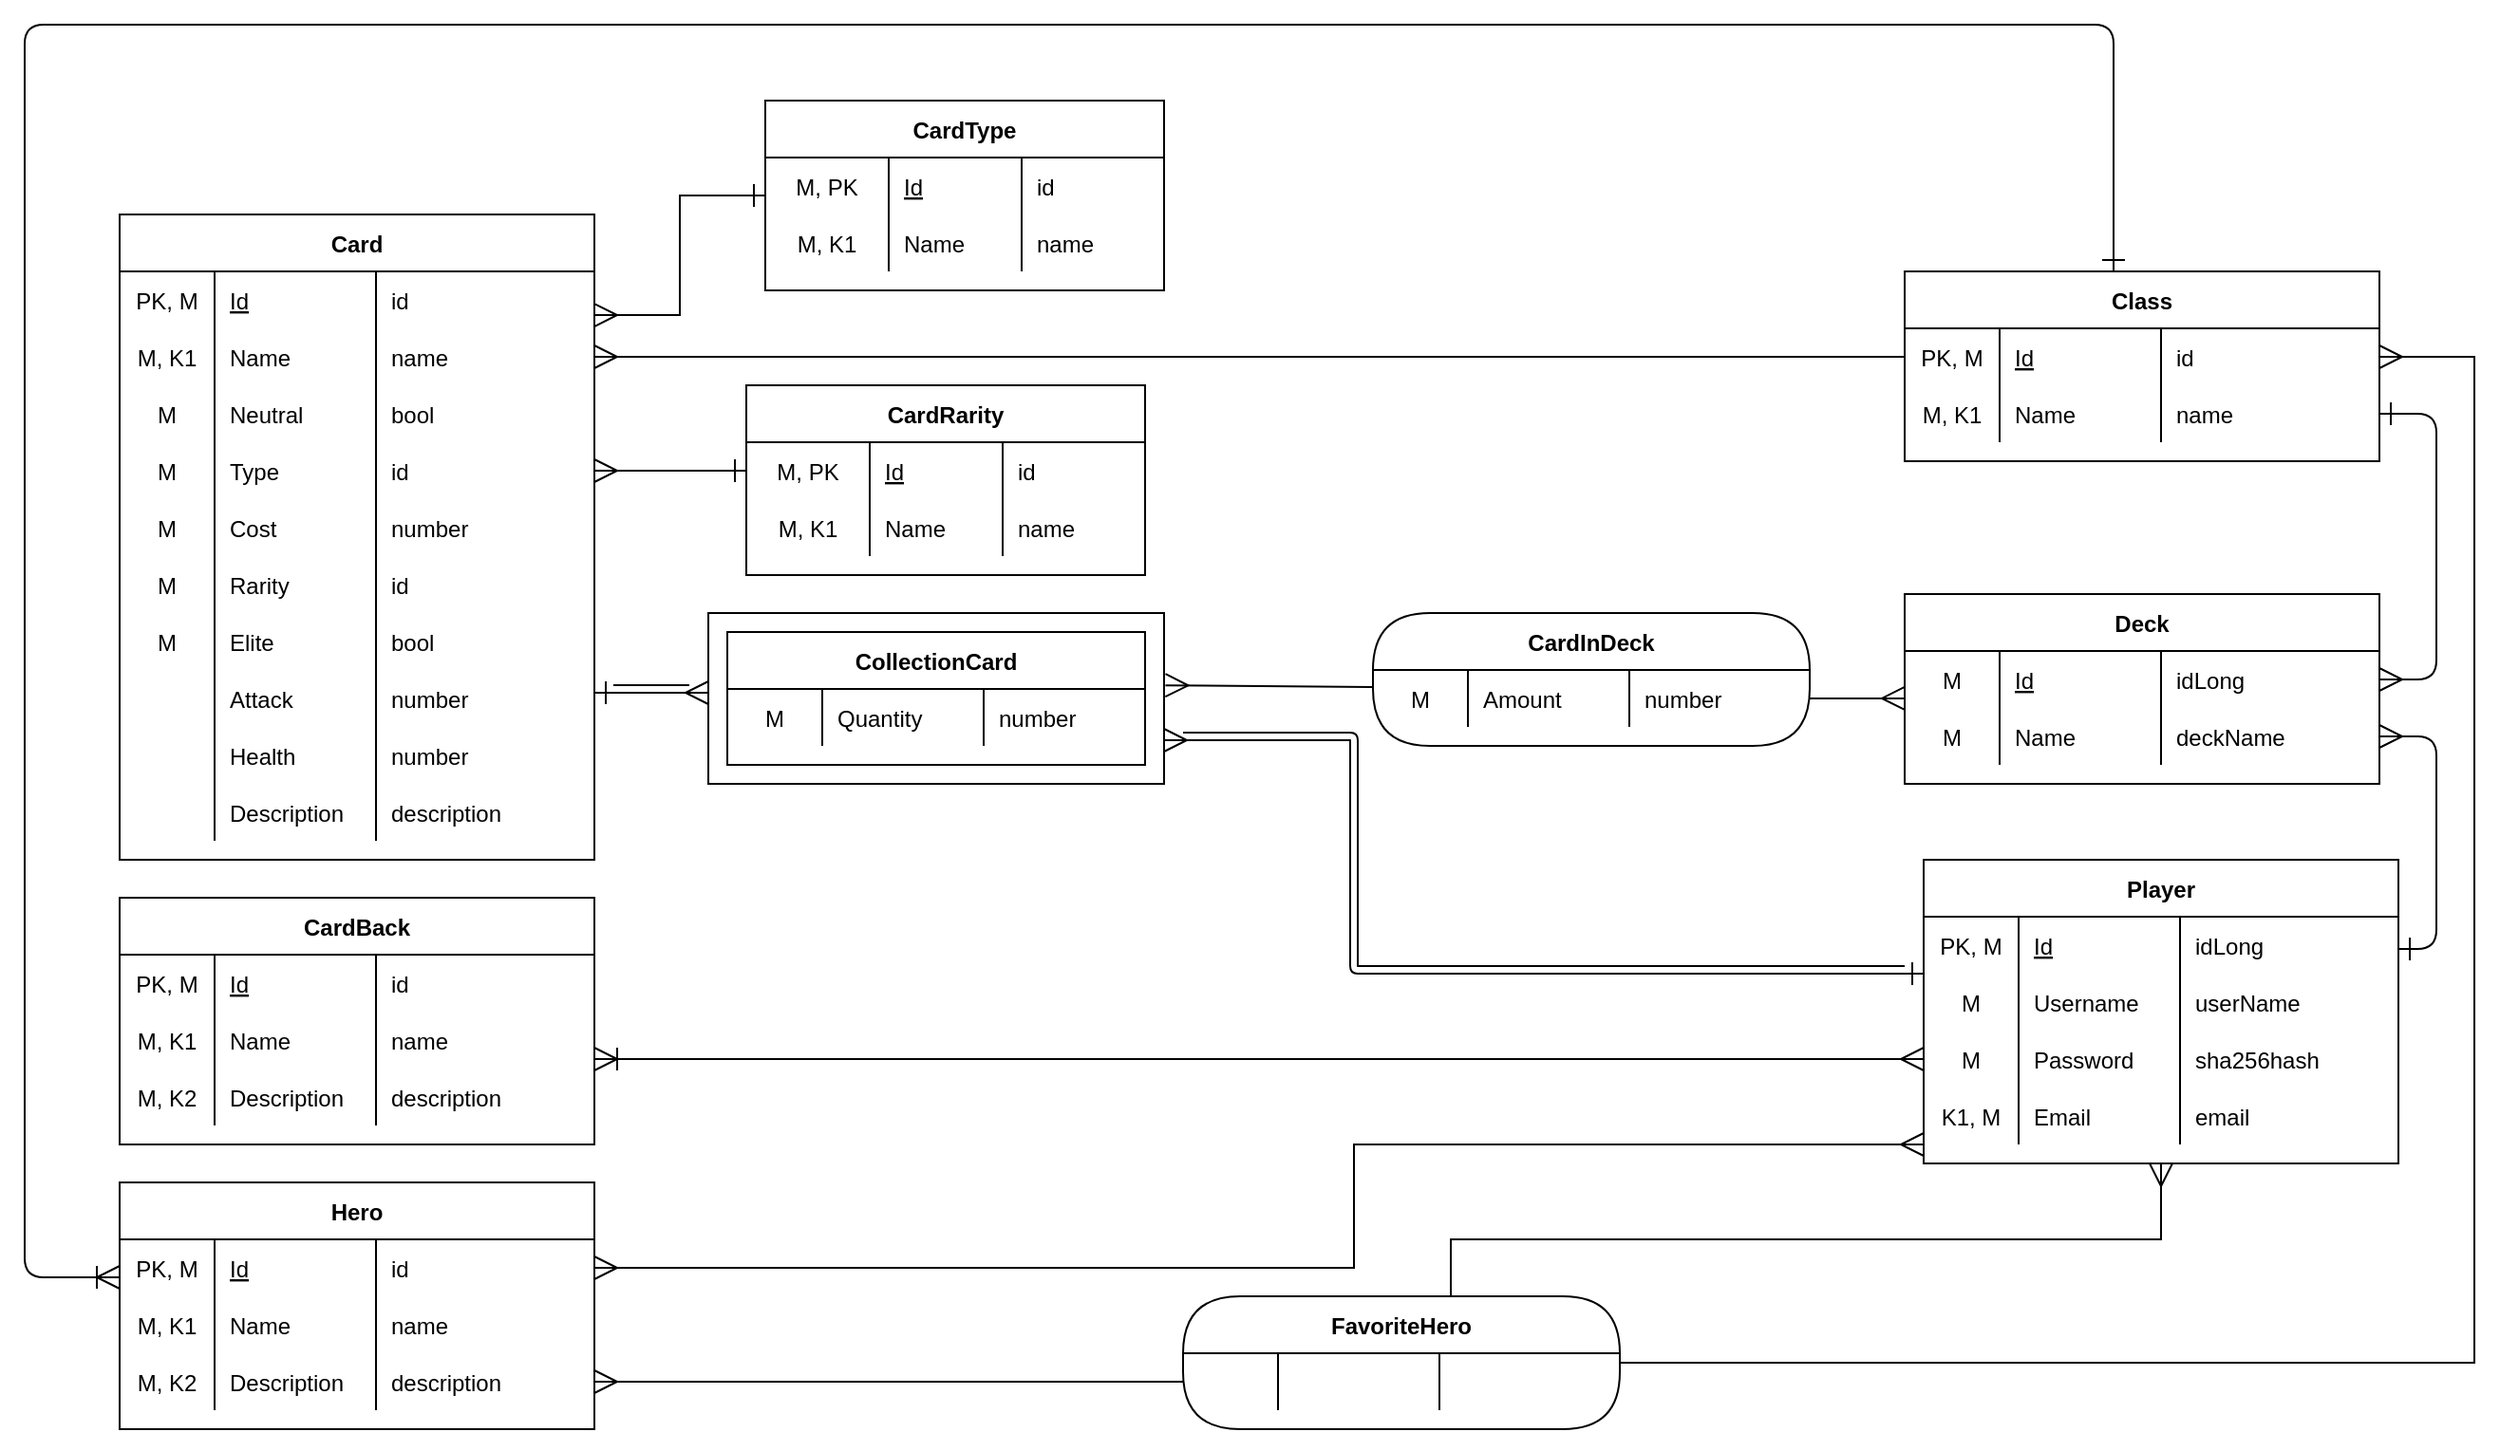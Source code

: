 <mxfile version="14.1.8" type="device" pages="5"><diagram name="ERM" id="c4acf3e9-155e-7222-9cf6-157b1a14988f"><mxGraphModel dx="1773" dy="600" grid="1" gridSize="10" guides="0" tooltips="1" connect="1" arrows="1" fold="1" page="1" pageScale="1" pageWidth="827" pageHeight="1169" background="#ffffff" math="0" shadow="0"><root><mxCell id="0"/><mxCell id="1" parent="0"/><mxCell id="TLe__QZL7J7vB64nPpwY-156" style="orthogonalLoop=1;jettySize=auto;html=1;startArrow=ERone;startFill=0;endArrow=ERoneToMany;endFill=0;fontSize=12;edgeStyle=orthogonalEdgeStyle;shape=link;" parent="1" edge="1"><mxGeometry relative="1" as="geometry"><Array as="points"><mxPoint x="500" y="1478"/><mxPoint x="500" y="1355"/></Array><mxPoint x="790" y="1478" as="sourcePoint"/><mxPoint x="410" y="1355" as="targetPoint"/></mxGeometry></mxCell><mxCell id="TLe__QZL7J7vB64nPpwY-157" value="Player" style="shape=table;startSize=30;container=1;collapsible=1;childLayout=tableLayout;fixedRows=1;rowLines=0;fontStyle=1;align=center;resizeLast=1;rounded=0;arcSize=3;" parent="1" vertex="1"><mxGeometry x="800" y="1420" width="250" height="160" as="geometry"/></mxCell><mxCell id="TLe__QZL7J7vB64nPpwY-158" style="shape=partialRectangle;collapsible=0;dropTarget=0;pointerEvents=0;fillColor=none;top=0;left=0;bottom=0;right=0;points=[[0,0.5],[1,0.5]];portConstraint=eastwest;" parent="TLe__QZL7J7vB64nPpwY-157" vertex="1"><mxGeometry y="30" width="250" height="30" as="geometry"/></mxCell><mxCell id="TLe__QZL7J7vB64nPpwY-159" value="PK, M" style="shape=partialRectangle;connectable=0;fillColor=none;top=0;left=0;bottom=0;right=0;editable=1;overflow=hidden;" parent="TLe__QZL7J7vB64nPpwY-158" vertex="1"><mxGeometry width="50" height="30" as="geometry"/></mxCell><mxCell id="TLe__QZL7J7vB64nPpwY-160" value="Id" style="shape=partialRectangle;connectable=0;fillColor=none;top=0;left=0;bottom=0;right=0;align=left;spacingLeft=6;overflow=hidden;fontStyle=4" parent="TLe__QZL7J7vB64nPpwY-158" vertex="1"><mxGeometry x="50" width="85.0" height="30" as="geometry"/></mxCell><mxCell id="TLe__QZL7J7vB64nPpwY-161" value="idLong" style="shape=partialRectangle;connectable=0;fillColor=none;top=0;left=0;bottom=0;right=0;align=left;spacingLeft=6;overflow=hidden;" parent="TLe__QZL7J7vB64nPpwY-158" vertex="1"><mxGeometry x="135.0" width="115.0" height="30" as="geometry"/></mxCell><mxCell id="TLe__QZL7J7vB64nPpwY-162" value="" style="shape=partialRectangle;collapsible=0;dropTarget=0;pointerEvents=0;fillColor=none;top=0;left=0;bottom=0;right=0;points=[[0,0.5],[1,0.5]];portConstraint=eastwest;" parent="TLe__QZL7J7vB64nPpwY-157" vertex="1"><mxGeometry y="60" width="250" height="30" as="geometry"/></mxCell><mxCell id="TLe__QZL7J7vB64nPpwY-163" value="M" style="shape=partialRectangle;connectable=0;fillColor=none;top=0;left=0;bottom=0;right=0;editable=1;overflow=hidden;" parent="TLe__QZL7J7vB64nPpwY-162" vertex="1"><mxGeometry width="50" height="30" as="geometry"/></mxCell><mxCell id="TLe__QZL7J7vB64nPpwY-164" value="Username" style="shape=partialRectangle;connectable=0;fillColor=none;top=0;left=0;bottom=0;right=0;align=left;spacingLeft=6;overflow=hidden;" parent="TLe__QZL7J7vB64nPpwY-162" vertex="1"><mxGeometry x="50" width="85.0" height="30" as="geometry"/></mxCell><mxCell id="TLe__QZL7J7vB64nPpwY-165" value="userName" style="shape=partialRectangle;connectable=0;fillColor=none;top=0;left=0;bottom=0;right=0;align=left;spacingLeft=6;overflow=hidden;" parent="TLe__QZL7J7vB64nPpwY-162" vertex="1"><mxGeometry x="135.0" width="115.0" height="30" as="geometry"/></mxCell><mxCell id="TLe__QZL7J7vB64nPpwY-166" value="" style="shape=partialRectangle;collapsible=0;dropTarget=0;pointerEvents=0;fillColor=none;top=0;left=0;bottom=0;right=0;points=[[0,0.5],[1,0.5]];portConstraint=eastwest;" parent="TLe__QZL7J7vB64nPpwY-157" vertex="1"><mxGeometry y="90" width="250" height="30" as="geometry"/></mxCell><mxCell id="TLe__QZL7J7vB64nPpwY-167" value="M" style="shape=partialRectangle;connectable=0;fillColor=none;top=0;left=0;bottom=0;right=0;editable=1;overflow=hidden;" parent="TLe__QZL7J7vB64nPpwY-166" vertex="1"><mxGeometry width="50" height="30" as="geometry"/></mxCell><mxCell id="TLe__QZL7J7vB64nPpwY-168" value="Password" style="shape=partialRectangle;connectable=0;fillColor=none;top=0;left=0;bottom=0;right=0;align=left;spacingLeft=6;overflow=hidden;" parent="TLe__QZL7J7vB64nPpwY-166" vertex="1"><mxGeometry x="50" width="85.0" height="30" as="geometry"/></mxCell><mxCell id="TLe__QZL7J7vB64nPpwY-169" value="sha256hash" style="shape=partialRectangle;connectable=0;fillColor=none;top=0;left=0;bottom=0;right=0;align=left;spacingLeft=6;overflow=hidden;" parent="TLe__QZL7J7vB64nPpwY-166" vertex="1"><mxGeometry x="135.0" width="115.0" height="30" as="geometry"/></mxCell><mxCell id="TLe__QZL7J7vB64nPpwY-170" style="shape=partialRectangle;collapsible=0;dropTarget=0;pointerEvents=0;fillColor=none;top=0;left=0;bottom=0;right=0;points=[[0,0.5],[1,0.5]];portConstraint=eastwest;" parent="TLe__QZL7J7vB64nPpwY-157" vertex="1"><mxGeometry y="120" width="250" height="30" as="geometry"/></mxCell><mxCell id="TLe__QZL7J7vB64nPpwY-171" value="K1, M" style="shape=partialRectangle;connectable=0;fillColor=none;top=0;left=0;bottom=0;right=0;editable=1;overflow=hidden;" parent="TLe__QZL7J7vB64nPpwY-170" vertex="1"><mxGeometry width="50" height="30" as="geometry"/></mxCell><mxCell id="TLe__QZL7J7vB64nPpwY-172" value="Email" style="shape=partialRectangle;connectable=0;fillColor=none;top=0;left=0;bottom=0;right=0;align=left;spacingLeft=6;overflow=hidden;" parent="TLe__QZL7J7vB64nPpwY-170" vertex="1"><mxGeometry x="50" width="85.0" height="30" as="geometry"/></mxCell><mxCell id="TLe__QZL7J7vB64nPpwY-173" value="email" style="shape=partialRectangle;connectable=0;fillColor=none;top=0;left=0;bottom=0;right=0;align=left;spacingLeft=6;overflow=hidden;" parent="TLe__QZL7J7vB64nPpwY-170" vertex="1"><mxGeometry x="135.0" width="115.0" height="30" as="geometry"/></mxCell><mxCell id="TLe__QZL7J7vB64nPpwY-174" value="Deck" style="shape=table;startSize=30;container=1;collapsible=1;childLayout=tableLayout;fixedRows=1;rowLines=0;fontStyle=1;align=center;resizeLast=1;rounded=0;arcSize=3;" parent="1" vertex="1"><mxGeometry x="790" y="1280" width="250.0" height="100" as="geometry"><mxRectangle x="310" y="290" width="60" height="30" as="alternateBounds"/></mxGeometry></mxCell><mxCell id="TLe__QZL7J7vB64nPpwY-175" style="shape=partialRectangle;collapsible=0;dropTarget=0;pointerEvents=0;fillColor=none;top=0;left=0;bottom=0;right=0;points=[[0,0.5],[1,0.5]];portConstraint=eastwest;" parent="TLe__QZL7J7vB64nPpwY-174" vertex="1"><mxGeometry y="30" width="250.0" height="30" as="geometry"/></mxCell><mxCell id="TLe__QZL7J7vB64nPpwY-176" value="M" style="shape=partialRectangle;connectable=0;fillColor=none;top=0;left=0;bottom=0;right=0;editable=1;overflow=hidden;" parent="TLe__QZL7J7vB64nPpwY-175" vertex="1"><mxGeometry width="50" height="30" as="geometry"/></mxCell><mxCell id="TLe__QZL7J7vB64nPpwY-177" value="Id" style="shape=partialRectangle;connectable=0;fillColor=none;top=0;left=0;bottom=0;right=0;align=left;spacingLeft=6;overflow=hidden;fontStyle=4" parent="TLe__QZL7J7vB64nPpwY-175" vertex="1"><mxGeometry x="50" width="85.0" height="30" as="geometry"/></mxCell><mxCell id="TLe__QZL7J7vB64nPpwY-178" value="idLong" style="shape=partialRectangle;connectable=0;fillColor=none;top=0;left=0;bottom=0;right=0;align=left;spacingLeft=6;overflow=hidden;" parent="TLe__QZL7J7vB64nPpwY-175" vertex="1"><mxGeometry x="135.0" width="115" height="30" as="geometry"/></mxCell><mxCell id="TLe__QZL7J7vB64nPpwY-179" value="" style="shape=partialRectangle;collapsible=0;dropTarget=0;pointerEvents=0;fillColor=none;top=0;left=0;bottom=0;right=0;points=[[0,0.5],[1,0.5]];portConstraint=eastwest;" parent="TLe__QZL7J7vB64nPpwY-174" vertex="1"><mxGeometry y="60" width="250.0" height="30" as="geometry"/></mxCell><mxCell id="TLe__QZL7J7vB64nPpwY-180" value="M" style="shape=partialRectangle;connectable=0;fillColor=none;top=0;left=0;bottom=0;right=0;editable=1;overflow=hidden;" parent="TLe__QZL7J7vB64nPpwY-179" vertex="1"><mxGeometry width="50" height="30" as="geometry"/></mxCell><mxCell id="TLe__QZL7J7vB64nPpwY-181" value="Name" style="shape=partialRectangle;connectable=0;fillColor=none;top=0;left=0;bottom=0;right=0;align=left;spacingLeft=6;overflow=hidden;" parent="TLe__QZL7J7vB64nPpwY-179" vertex="1"><mxGeometry x="50" width="85.0" height="30" as="geometry"/></mxCell><mxCell id="TLe__QZL7J7vB64nPpwY-182" value="deckName" style="shape=partialRectangle;connectable=0;fillColor=none;top=0;left=0;bottom=0;right=0;align=left;spacingLeft=6;overflow=hidden;" parent="TLe__QZL7J7vB64nPpwY-179" vertex="1"><mxGeometry x="135.0" width="115" height="30" as="geometry"/></mxCell><mxCell id="TLe__QZL7J7vB64nPpwY-183" value="Class" style="shape=table;startSize=30;container=1;collapsible=1;childLayout=tableLayout;fixedRows=1;rowLines=0;fontStyle=1;align=center;resizeLast=1;rounded=0;arcSize=3;" parent="1" vertex="1"><mxGeometry x="790" y="1110" width="250.0" height="100" as="geometry"/></mxCell><mxCell id="TLe__QZL7J7vB64nPpwY-184" style="shape=partialRectangle;collapsible=0;dropTarget=0;pointerEvents=0;fillColor=none;top=0;left=0;bottom=0;right=0;points=[[0,0.5],[1,0.5]];portConstraint=eastwest;" parent="TLe__QZL7J7vB64nPpwY-183" vertex="1"><mxGeometry y="30" width="250.0" height="30" as="geometry"/></mxCell><mxCell id="TLe__QZL7J7vB64nPpwY-185" value="PK, M" style="shape=partialRectangle;connectable=0;fillColor=none;top=0;left=0;bottom=0;right=0;editable=1;overflow=hidden;" parent="TLe__QZL7J7vB64nPpwY-184" vertex="1"><mxGeometry width="50" height="30" as="geometry"/></mxCell><mxCell id="TLe__QZL7J7vB64nPpwY-186" value="Id" style="shape=partialRectangle;connectable=0;fillColor=none;top=0;left=0;bottom=0;right=0;align=left;spacingLeft=6;overflow=hidden;fontStyle=4" parent="TLe__QZL7J7vB64nPpwY-184" vertex="1"><mxGeometry x="50" width="85.0" height="30" as="geometry"/></mxCell><mxCell id="TLe__QZL7J7vB64nPpwY-187" value="id" style="shape=partialRectangle;connectable=0;fillColor=none;top=0;left=0;bottom=0;right=0;align=left;spacingLeft=6;overflow=hidden;" parent="TLe__QZL7J7vB64nPpwY-184" vertex="1"><mxGeometry x="135.0" width="115" height="30" as="geometry"/></mxCell><mxCell id="TLe__QZL7J7vB64nPpwY-188" value="" style="shape=partialRectangle;collapsible=0;dropTarget=0;pointerEvents=0;fillColor=none;top=0;left=0;bottom=0;right=0;points=[[0,0.5],[1,0.5]];portConstraint=eastwest;" parent="TLe__QZL7J7vB64nPpwY-183" vertex="1"><mxGeometry y="60" width="250.0" height="30" as="geometry"/></mxCell><mxCell id="TLe__QZL7J7vB64nPpwY-189" value="M, K1" style="shape=partialRectangle;connectable=0;fillColor=none;top=0;left=0;bottom=0;right=0;editable=1;overflow=hidden;" parent="TLe__QZL7J7vB64nPpwY-188" vertex="1"><mxGeometry width="50" height="30" as="geometry"/></mxCell><mxCell id="TLe__QZL7J7vB64nPpwY-190" value="Name" style="shape=partialRectangle;connectable=0;fillColor=none;top=0;left=0;bottom=0;right=0;align=left;spacingLeft=6;overflow=hidden;" parent="TLe__QZL7J7vB64nPpwY-188" vertex="1"><mxGeometry x="50" width="85.0" height="30" as="geometry"/></mxCell><mxCell id="TLe__QZL7J7vB64nPpwY-191" value="name" style="shape=partialRectangle;connectable=0;fillColor=none;top=0;left=0;bottom=0;right=0;align=left;spacingLeft=6;overflow=hidden;" parent="TLe__QZL7J7vB64nPpwY-188" vertex="1"><mxGeometry x="135.0" width="115" height="30" as="geometry"/></mxCell><mxCell id="TLe__QZL7J7vB64nPpwY-192" value="Card" style="shape=table;startSize=30;container=1;collapsible=1;childLayout=tableLayout;fixedRows=1;rowLines=0;fontStyle=1;align=center;resizeLast=1;rounded=0;arcSize=3;" parent="1" vertex="1"><mxGeometry x="-150" y="1080" width="250.0" height="340" as="geometry"><mxRectangle x="310" y="290" width="60" height="30" as="alternateBounds"/></mxGeometry></mxCell><mxCell id="TLe__QZL7J7vB64nPpwY-193" style="shape=partialRectangle;collapsible=0;dropTarget=0;pointerEvents=0;fillColor=none;top=0;left=0;bottom=0;right=0;points=[[0,0.5],[1,0.5]];portConstraint=eastwest;" parent="TLe__QZL7J7vB64nPpwY-192" vertex="1"><mxGeometry y="30" width="250.0" height="30" as="geometry"/></mxCell><mxCell id="TLe__QZL7J7vB64nPpwY-194" value="PK, M" style="shape=partialRectangle;connectable=0;fillColor=none;top=0;left=0;bottom=0;right=0;editable=1;overflow=hidden;" parent="TLe__QZL7J7vB64nPpwY-193" vertex="1"><mxGeometry width="50" height="30" as="geometry"/></mxCell><mxCell id="TLe__QZL7J7vB64nPpwY-195" value="Id" style="shape=partialRectangle;connectable=0;fillColor=none;top=0;left=0;bottom=0;right=0;align=left;spacingLeft=6;overflow=hidden;fontStyle=4" parent="TLe__QZL7J7vB64nPpwY-193" vertex="1"><mxGeometry x="50" width="85.0" height="30" as="geometry"/></mxCell><mxCell id="TLe__QZL7J7vB64nPpwY-196" value="id" style="shape=partialRectangle;connectable=0;fillColor=none;top=0;left=0;bottom=0;right=0;align=left;spacingLeft=6;overflow=hidden;" parent="TLe__QZL7J7vB64nPpwY-193" vertex="1"><mxGeometry x="135.0" width="115" height="30" as="geometry"/></mxCell><mxCell id="TLe__QZL7J7vB64nPpwY-197" value="" style="shape=partialRectangle;collapsible=0;dropTarget=0;pointerEvents=0;fillColor=none;top=0;left=0;bottom=0;right=0;points=[[0,0.5],[1,0.5]];portConstraint=eastwest;" parent="TLe__QZL7J7vB64nPpwY-192" vertex="1"><mxGeometry y="60" width="250.0" height="30" as="geometry"/></mxCell><mxCell id="TLe__QZL7J7vB64nPpwY-198" value="M, K1" style="shape=partialRectangle;connectable=0;fillColor=none;top=0;left=0;bottom=0;right=0;editable=1;overflow=hidden;" parent="TLe__QZL7J7vB64nPpwY-197" vertex="1"><mxGeometry width="50" height="30" as="geometry"/></mxCell><mxCell id="TLe__QZL7J7vB64nPpwY-199" value="Name" style="shape=partialRectangle;connectable=0;fillColor=none;top=0;left=0;bottom=0;right=0;align=left;spacingLeft=6;overflow=hidden;" parent="TLe__QZL7J7vB64nPpwY-197" vertex="1"><mxGeometry x="50" width="85.0" height="30" as="geometry"/></mxCell><mxCell id="TLe__QZL7J7vB64nPpwY-200" value="name" style="shape=partialRectangle;connectable=0;fillColor=none;top=0;left=0;bottom=0;right=0;align=left;spacingLeft=6;overflow=hidden;" parent="TLe__QZL7J7vB64nPpwY-197" vertex="1"><mxGeometry x="135.0" width="115" height="30" as="geometry"/></mxCell><mxCell id="TLe__QZL7J7vB64nPpwY-201" style="shape=partialRectangle;collapsible=0;dropTarget=0;pointerEvents=0;fillColor=none;top=0;left=0;bottom=0;right=0;points=[[0,0.5],[1,0.5]];portConstraint=eastwest;" parent="TLe__QZL7J7vB64nPpwY-192" vertex="1"><mxGeometry y="90" width="250.0" height="30" as="geometry"/></mxCell><mxCell id="TLe__QZL7J7vB64nPpwY-202" value="M" style="shape=partialRectangle;connectable=0;fillColor=none;top=0;left=0;bottom=0;right=0;editable=1;overflow=hidden;" parent="TLe__QZL7J7vB64nPpwY-201" vertex="1"><mxGeometry width="50" height="30" as="geometry"/></mxCell><mxCell id="TLe__QZL7J7vB64nPpwY-203" value="Neutral" style="shape=partialRectangle;connectable=0;fillColor=none;top=0;left=0;bottom=0;right=0;align=left;spacingLeft=6;overflow=hidden;" parent="TLe__QZL7J7vB64nPpwY-201" vertex="1"><mxGeometry x="50" width="85.0" height="30" as="geometry"/></mxCell><mxCell id="TLe__QZL7J7vB64nPpwY-204" value="bool" style="shape=partialRectangle;connectable=0;fillColor=none;top=0;left=0;bottom=0;right=0;align=left;spacingLeft=6;overflow=hidden;" parent="TLe__QZL7J7vB64nPpwY-201" vertex="1"><mxGeometry x="135.0" width="115" height="30" as="geometry"/></mxCell><mxCell id="TLe__QZL7J7vB64nPpwY-205" style="shape=partialRectangle;collapsible=0;dropTarget=0;pointerEvents=0;fillColor=none;top=0;left=0;bottom=0;right=0;points=[[0,0.5],[1,0.5]];portConstraint=eastwest;" parent="TLe__QZL7J7vB64nPpwY-192" vertex="1"><mxGeometry y="120" width="250.0" height="30" as="geometry"/></mxCell><mxCell id="TLe__QZL7J7vB64nPpwY-206" value="M" style="shape=partialRectangle;connectable=0;fillColor=none;top=0;left=0;bottom=0;right=0;editable=1;overflow=hidden;" parent="TLe__QZL7J7vB64nPpwY-205" vertex="1"><mxGeometry width="50" height="30" as="geometry"/></mxCell><mxCell id="TLe__QZL7J7vB64nPpwY-207" value="Type" style="shape=partialRectangle;connectable=0;fillColor=none;top=0;left=0;bottom=0;right=0;align=left;spacingLeft=6;overflow=hidden;" parent="TLe__QZL7J7vB64nPpwY-205" vertex="1"><mxGeometry x="50" width="85.0" height="30" as="geometry"/></mxCell><mxCell id="TLe__QZL7J7vB64nPpwY-208" value="id" style="shape=partialRectangle;connectable=0;fillColor=none;top=0;left=0;bottom=0;right=0;align=left;spacingLeft=6;overflow=hidden;" parent="TLe__QZL7J7vB64nPpwY-205" vertex="1"><mxGeometry x="135.0" width="115" height="30" as="geometry"/></mxCell><mxCell id="TLe__QZL7J7vB64nPpwY-209" style="shape=partialRectangle;collapsible=0;dropTarget=0;pointerEvents=0;fillColor=none;top=0;left=0;bottom=0;right=0;points=[[0,0.5],[1,0.5]];portConstraint=eastwest;" parent="TLe__QZL7J7vB64nPpwY-192" vertex="1"><mxGeometry y="150" width="250.0" height="30" as="geometry"/></mxCell><mxCell id="TLe__QZL7J7vB64nPpwY-210" value="M" style="shape=partialRectangle;connectable=0;fillColor=none;top=0;left=0;bottom=0;right=0;editable=1;overflow=hidden;" parent="TLe__QZL7J7vB64nPpwY-209" vertex="1"><mxGeometry width="50" height="30" as="geometry"/></mxCell><mxCell id="TLe__QZL7J7vB64nPpwY-211" value="Cost" style="shape=partialRectangle;connectable=0;fillColor=none;top=0;left=0;bottom=0;right=0;align=left;spacingLeft=6;overflow=hidden;" parent="TLe__QZL7J7vB64nPpwY-209" vertex="1"><mxGeometry x="50" width="85.0" height="30" as="geometry"/></mxCell><mxCell id="TLe__QZL7J7vB64nPpwY-212" value="number" style="shape=partialRectangle;connectable=0;fillColor=none;top=0;left=0;bottom=0;right=0;align=left;spacingLeft=6;overflow=hidden;" parent="TLe__QZL7J7vB64nPpwY-209" vertex="1"><mxGeometry x="135.0" width="115" height="30" as="geometry"/></mxCell><mxCell id="TLe__QZL7J7vB64nPpwY-213" style="shape=partialRectangle;collapsible=0;dropTarget=0;pointerEvents=0;fillColor=none;top=0;left=0;bottom=0;right=0;points=[[0,0.5],[1,0.5]];portConstraint=eastwest;" parent="TLe__QZL7J7vB64nPpwY-192" vertex="1"><mxGeometry y="180" width="250.0" height="30" as="geometry"/></mxCell><mxCell id="TLe__QZL7J7vB64nPpwY-214" value="M" style="shape=partialRectangle;connectable=0;fillColor=none;top=0;left=0;bottom=0;right=0;editable=1;overflow=hidden;" parent="TLe__QZL7J7vB64nPpwY-213" vertex="1"><mxGeometry width="50" height="30" as="geometry"/></mxCell><mxCell id="TLe__QZL7J7vB64nPpwY-215" value="Rarity" style="shape=partialRectangle;connectable=0;fillColor=none;top=0;left=0;bottom=0;right=0;align=left;spacingLeft=6;overflow=hidden;" parent="TLe__QZL7J7vB64nPpwY-213" vertex="1"><mxGeometry x="50" width="85.0" height="30" as="geometry"/></mxCell><mxCell id="TLe__QZL7J7vB64nPpwY-216" value="id" style="shape=partialRectangle;connectable=0;fillColor=none;top=0;left=0;bottom=0;right=0;align=left;spacingLeft=6;overflow=hidden;" parent="TLe__QZL7J7vB64nPpwY-213" vertex="1"><mxGeometry x="135.0" width="115" height="30" as="geometry"/></mxCell><mxCell id="TLe__QZL7J7vB64nPpwY-217" style="shape=partialRectangle;collapsible=0;dropTarget=0;pointerEvents=0;fillColor=none;top=0;left=0;bottom=0;right=0;points=[[0,0.5],[1,0.5]];portConstraint=eastwest;" parent="TLe__QZL7J7vB64nPpwY-192" vertex="1"><mxGeometry y="210" width="250.0" height="30" as="geometry"/></mxCell><mxCell id="TLe__QZL7J7vB64nPpwY-218" value="M" style="shape=partialRectangle;connectable=0;fillColor=none;top=0;left=0;bottom=0;right=0;editable=1;overflow=hidden;" parent="TLe__QZL7J7vB64nPpwY-217" vertex="1"><mxGeometry width="50" height="30" as="geometry"/></mxCell><mxCell id="TLe__QZL7J7vB64nPpwY-219" value="Elite" style="shape=partialRectangle;connectable=0;fillColor=none;top=0;left=0;bottom=0;right=0;align=left;spacingLeft=6;overflow=hidden;" parent="TLe__QZL7J7vB64nPpwY-217" vertex="1"><mxGeometry x="50" width="85.0" height="30" as="geometry"/></mxCell><mxCell id="TLe__QZL7J7vB64nPpwY-220" value="bool" style="shape=partialRectangle;connectable=0;fillColor=none;top=0;left=0;bottom=0;right=0;align=left;spacingLeft=6;overflow=hidden;" parent="TLe__QZL7J7vB64nPpwY-217" vertex="1"><mxGeometry x="135.0" width="115" height="30" as="geometry"/></mxCell><mxCell id="TLe__QZL7J7vB64nPpwY-221" style="shape=partialRectangle;collapsible=0;dropTarget=0;pointerEvents=0;fillColor=none;top=0;left=0;bottom=0;right=0;points=[[0,0.5],[1,0.5]];portConstraint=eastwest;" parent="TLe__QZL7J7vB64nPpwY-192" vertex="1"><mxGeometry y="240" width="250.0" height="30" as="geometry"/></mxCell><mxCell id="TLe__QZL7J7vB64nPpwY-222" style="shape=partialRectangle;connectable=0;fillColor=none;top=0;left=0;bottom=0;right=0;editable=1;overflow=hidden;" parent="TLe__QZL7J7vB64nPpwY-221" vertex="1"><mxGeometry width="50" height="30" as="geometry"/></mxCell><mxCell id="TLe__QZL7J7vB64nPpwY-223" value="Attack" style="shape=partialRectangle;connectable=0;fillColor=none;top=0;left=0;bottom=0;right=0;align=left;spacingLeft=6;overflow=hidden;" parent="TLe__QZL7J7vB64nPpwY-221" vertex="1"><mxGeometry x="50" width="85.0" height="30" as="geometry"/></mxCell><mxCell id="TLe__QZL7J7vB64nPpwY-224" value="number" style="shape=partialRectangle;connectable=0;fillColor=none;top=0;left=0;bottom=0;right=0;align=left;spacingLeft=6;overflow=hidden;" parent="TLe__QZL7J7vB64nPpwY-221" vertex="1"><mxGeometry x="135.0" width="115" height="30" as="geometry"/></mxCell><mxCell id="TLe__QZL7J7vB64nPpwY-225" style="shape=partialRectangle;collapsible=0;dropTarget=0;pointerEvents=0;fillColor=none;top=0;left=0;bottom=0;right=0;points=[[0,0.5],[1,0.5]];portConstraint=eastwest;" parent="TLe__QZL7J7vB64nPpwY-192" vertex="1"><mxGeometry y="270" width="250.0" height="30" as="geometry"/></mxCell><mxCell id="TLe__QZL7J7vB64nPpwY-226" style="shape=partialRectangle;connectable=0;fillColor=none;top=0;left=0;bottom=0;right=0;editable=1;overflow=hidden;" parent="TLe__QZL7J7vB64nPpwY-225" vertex="1"><mxGeometry width="50" height="30" as="geometry"/></mxCell><mxCell id="TLe__QZL7J7vB64nPpwY-227" value="Health" style="shape=partialRectangle;connectable=0;fillColor=none;top=0;left=0;bottom=0;right=0;align=left;spacingLeft=6;overflow=hidden;" parent="TLe__QZL7J7vB64nPpwY-225" vertex="1"><mxGeometry x="50" width="85.0" height="30" as="geometry"/></mxCell><mxCell id="TLe__QZL7J7vB64nPpwY-228" value="number" style="shape=partialRectangle;connectable=0;fillColor=none;top=0;left=0;bottom=0;right=0;align=left;spacingLeft=6;overflow=hidden;" parent="TLe__QZL7J7vB64nPpwY-225" vertex="1"><mxGeometry x="135.0" width="115" height="30" as="geometry"/></mxCell><mxCell id="TLe__QZL7J7vB64nPpwY-229" style="shape=partialRectangle;collapsible=0;dropTarget=0;pointerEvents=0;fillColor=none;top=0;left=0;bottom=0;right=0;points=[[0,0.5],[1,0.5]];portConstraint=eastwest;" parent="TLe__QZL7J7vB64nPpwY-192" vertex="1"><mxGeometry y="300" width="250.0" height="30" as="geometry"/></mxCell><mxCell id="TLe__QZL7J7vB64nPpwY-230" style="shape=partialRectangle;connectable=0;fillColor=none;top=0;left=0;bottom=0;right=0;editable=1;overflow=hidden;" parent="TLe__QZL7J7vB64nPpwY-229" vertex="1"><mxGeometry width="50" height="30" as="geometry"/></mxCell><mxCell id="TLe__QZL7J7vB64nPpwY-231" value="Description" style="shape=partialRectangle;connectable=0;fillColor=none;top=0;left=0;bottom=0;right=0;align=left;spacingLeft=6;overflow=hidden;" parent="TLe__QZL7J7vB64nPpwY-229" vertex="1"><mxGeometry x="50" width="85.0" height="30" as="geometry"/></mxCell><mxCell id="TLe__QZL7J7vB64nPpwY-232" value="description" style="shape=partialRectangle;connectable=0;fillColor=none;top=0;left=0;bottom=0;right=0;align=left;spacingLeft=6;overflow=hidden;" parent="TLe__QZL7J7vB64nPpwY-229" vertex="1"><mxGeometry x="135.0" width="115" height="30" as="geometry"/></mxCell><mxCell id="TLe__QZL7J7vB64nPpwY-234" value="" style="edgeStyle=entityRelationEdgeStyle;fontSize=12;html=1;endArrow=ERone;startArrow=ERmany;endFill=0;startFill=0;endSize=10;startSize=10;exitX=1;exitY=0.5;exitDx=0;exitDy=0;" parent="1" source="TLe__QZL7J7vB64nPpwY-175" target="TLe__QZL7J7vB64nPpwY-188" edge="1"><mxGeometry width="100" height="100" relative="1" as="geometry"><mxPoint x="1050" y="1325" as="sourcePoint"/><mxPoint x="550" y="1085" as="targetPoint"/></mxGeometry></mxCell><mxCell id="TLe__QZL7J7vB64nPpwY-235" value="" style="edgeStyle=entityRelationEdgeStyle;fontSize=12;html=1;endArrow=ERmany;startArrow=none;endSize=10;startSize=10;endFill=0;startFill=0;exitX=0;exitY=0.5;exitDx=0;exitDy=0;entryX=1;entryY=0.5;entryDx=0;entryDy=0;" parent="1" source="TLe__QZL7J7vB64nPpwY-184" target="TLe__QZL7J7vB64nPpwY-197" edge="1"><mxGeometry width="100" height="100" relative="1" as="geometry"><mxPoint x="330" y="1085" as="sourcePoint"/><mxPoint x="140" y="1150" as="targetPoint"/></mxGeometry></mxCell><mxCell id="TLe__QZL7J7vB64nPpwY-236" value="" style="fontSize=12;html=1;endArrow=ERmany;startArrow=none;endSize=10;startSize=10;endFill=0;startFill=0;entryX=1.003;entryY=0.423;entryDx=0;entryDy=0;exitX=0;exitY=0.3;exitDx=0;exitDy=0;exitPerimeter=0;entryPerimeter=0;" parent="1" source="TLe__QZL7J7vB64nPpwY-244" target="TLe__QZL7J7vB64nPpwY-277" edge="1"><mxGeometry width="100" height="100" relative="1" as="geometry"><mxPoint x="550" y="1330" as="sourcePoint"/><mxPoint x="390" y="1220" as="targetPoint"/></mxGeometry></mxCell><mxCell id="TLe__QZL7J7vB64nPpwY-237" style="orthogonalLoop=1;jettySize=auto;html=1;startArrow=none;startFill=0;endArrow=ERone;endFill=0;fontSize=12;shape=link;" parent="1" edge="1"><mxGeometry relative="1" as="geometry"><mxPoint x="110" y="1330" as="targetPoint"/><mxPoint x="150" y="1330" as="sourcePoint"/></mxGeometry></mxCell><mxCell id="TLe__QZL7J7vB64nPpwY-238" value="CollectionCard" style="shape=table;startSize=30;container=1;collapsible=1;childLayout=tableLayout;fixedRows=1;rowLines=0;fontStyle=1;align=center;resizeLast=1;rounded=0;arcSize=3;" parent="1" vertex="1"><mxGeometry x="170" y="1300" width="220" height="70" as="geometry"><mxRectangle x="310" y="290" width="60" height="30" as="alternateBounds"/></mxGeometry></mxCell><mxCell id="TLe__QZL7J7vB64nPpwY-239" style="shape=partialRectangle;collapsible=0;dropTarget=0;pointerEvents=0;fillColor=none;top=0;left=0;bottom=0;right=0;points=[[0,0.5],[1,0.5]];portConstraint=eastwest;" parent="TLe__QZL7J7vB64nPpwY-238" vertex="1"><mxGeometry y="30" width="220" height="30" as="geometry"/></mxCell><mxCell id="TLe__QZL7J7vB64nPpwY-240" value="M" style="shape=partialRectangle;connectable=0;fillColor=none;top=0;left=0;bottom=0;right=0;editable=1;overflow=hidden;" parent="TLe__QZL7J7vB64nPpwY-239" vertex="1"><mxGeometry width="50" height="30" as="geometry"/></mxCell><mxCell id="TLe__QZL7J7vB64nPpwY-241" value="Quantity " style="shape=partialRectangle;connectable=0;fillColor=none;top=0;left=0;bottom=0;right=0;align=left;spacingLeft=6;overflow=hidden;" parent="TLe__QZL7J7vB64nPpwY-239" vertex="1"><mxGeometry x="50" width="85.0" height="30" as="geometry"/></mxCell><mxCell id="TLe__QZL7J7vB64nPpwY-242" value="number" style="shape=partialRectangle;connectable=0;fillColor=none;top=0;left=0;bottom=0;right=0;align=left;spacingLeft=6;overflow=hidden;" parent="TLe__QZL7J7vB64nPpwY-239" vertex="1"><mxGeometry x="135.0" width="85.0" height="30" as="geometry"/></mxCell><mxCell id="TLe__QZL7J7vB64nPpwY-243" value="CardInDeck" style="shape=table;startSize=30;container=1;collapsible=1;childLayout=tableLayout;fixedRows=1;rowLines=0;fontStyle=1;align=center;resizeLast=1;rounded=1;arcSize=1000;" parent="1" vertex="1"><mxGeometry x="510" y="1290" width="230" height="70" as="geometry"><mxRectangle x="310" y="290" width="60" height="30" as="alternateBounds"/></mxGeometry></mxCell><mxCell id="TLe__QZL7J7vB64nPpwY-244" style="shape=partialRectangle;collapsible=0;dropTarget=0;pointerEvents=0;fillColor=none;top=0;left=0;bottom=0;right=0;points=[[0,0.5],[1,0.5]];portConstraint=eastwest;" parent="TLe__QZL7J7vB64nPpwY-243" vertex="1"><mxGeometry y="30" width="230" height="30" as="geometry"/></mxCell><mxCell id="TLe__QZL7J7vB64nPpwY-245" value="M" style="shape=partialRectangle;connectable=0;fillColor=none;top=0;left=0;bottom=0;right=0;editable=1;overflow=hidden;" parent="TLe__QZL7J7vB64nPpwY-244" vertex="1"><mxGeometry width="50" height="30" as="geometry"/></mxCell><mxCell id="TLe__QZL7J7vB64nPpwY-246" value="Amount" style="shape=partialRectangle;connectable=0;fillColor=none;top=0;left=0;bottom=0;right=0;align=left;spacingLeft=6;overflow=hidden;" parent="TLe__QZL7J7vB64nPpwY-244" vertex="1"><mxGeometry x="50" width="85.0" height="30" as="geometry"/></mxCell><mxCell id="TLe__QZL7J7vB64nPpwY-247" value="number" style="shape=partialRectangle;connectable=0;fillColor=none;top=0;left=0;bottom=0;right=0;align=left;spacingLeft=6;overflow=hidden;" parent="TLe__QZL7J7vB64nPpwY-244" vertex="1"><mxGeometry x="135.0" width="95.0" height="30" as="geometry"/></mxCell><mxCell id="TLe__QZL7J7vB64nPpwY-248" style="edgeStyle=none;orthogonalLoop=1;jettySize=auto;html=1;startArrow=none;startFill=0;startSize=10;endArrow=ERmany;endFill=0;endSize=10;fontSize=12;entryX=0;entryY=0.833;entryDx=0;entryDy=0;entryPerimeter=0;" parent="1" source="TLe__QZL7J7vB64nPpwY-244" target="TLe__QZL7J7vB64nPpwY-175" edge="1"><mxGeometry relative="1" as="geometry"><mxPoint x="780" y="1336" as="targetPoint"/></mxGeometry></mxCell><mxCell id="TLe__QZL7J7vB64nPpwY-249" value="CardBack" style="shape=table;startSize=30;container=1;collapsible=1;childLayout=tableLayout;fixedRows=1;rowLines=0;fontStyle=1;align=center;resizeLast=1;rounded=0;arcSize=3;" parent="1" vertex="1"><mxGeometry x="-150" y="1440" width="250.0" height="130" as="geometry"><mxRectangle x="310" y="290" width="60" height="30" as="alternateBounds"/></mxGeometry></mxCell><mxCell id="TLe__QZL7J7vB64nPpwY-250" style="shape=partialRectangle;collapsible=0;dropTarget=0;pointerEvents=0;fillColor=none;top=0;left=0;bottom=0;right=0;points=[[0,0.5],[1,0.5]];portConstraint=eastwest;" parent="TLe__QZL7J7vB64nPpwY-249" vertex="1"><mxGeometry y="30" width="250.0" height="30" as="geometry"/></mxCell><mxCell id="TLe__QZL7J7vB64nPpwY-251" value="PK, M" style="shape=partialRectangle;connectable=0;fillColor=none;top=0;left=0;bottom=0;right=0;editable=1;overflow=hidden;" parent="TLe__QZL7J7vB64nPpwY-250" vertex="1"><mxGeometry width="50" height="30" as="geometry"/></mxCell><mxCell id="TLe__QZL7J7vB64nPpwY-252" value="Id" style="shape=partialRectangle;connectable=0;fillColor=none;top=0;left=0;bottom=0;right=0;align=left;spacingLeft=6;overflow=hidden;fontStyle=4" parent="TLe__QZL7J7vB64nPpwY-250" vertex="1"><mxGeometry x="50" width="85.0" height="30" as="geometry"/></mxCell><mxCell id="TLe__QZL7J7vB64nPpwY-253" value="id" style="shape=partialRectangle;connectable=0;fillColor=none;top=0;left=0;bottom=0;right=0;align=left;spacingLeft=6;overflow=hidden;" parent="TLe__QZL7J7vB64nPpwY-250" vertex="1"><mxGeometry x="135.0" width="115" height="30" as="geometry"/></mxCell><mxCell id="TLe__QZL7J7vB64nPpwY-254" value="" style="shape=partialRectangle;collapsible=0;dropTarget=0;pointerEvents=0;fillColor=none;top=0;left=0;bottom=0;right=0;points=[[0,0.5],[1,0.5]];portConstraint=eastwest;" parent="TLe__QZL7J7vB64nPpwY-249" vertex="1"><mxGeometry y="60" width="250.0" height="30" as="geometry"/></mxCell><mxCell id="TLe__QZL7J7vB64nPpwY-255" value="M, K1" style="shape=partialRectangle;connectable=0;fillColor=none;top=0;left=0;bottom=0;right=0;editable=1;overflow=hidden;" parent="TLe__QZL7J7vB64nPpwY-254" vertex="1"><mxGeometry width="50" height="30" as="geometry"/></mxCell><mxCell id="TLe__QZL7J7vB64nPpwY-256" value="Name" style="shape=partialRectangle;connectable=0;fillColor=none;top=0;left=0;bottom=0;right=0;align=left;spacingLeft=6;overflow=hidden;" parent="TLe__QZL7J7vB64nPpwY-254" vertex="1"><mxGeometry x="50" width="85.0" height="30" as="geometry"/></mxCell><mxCell id="TLe__QZL7J7vB64nPpwY-257" value="name" style="shape=partialRectangle;connectable=0;fillColor=none;top=0;left=0;bottom=0;right=0;align=left;spacingLeft=6;overflow=hidden;" parent="TLe__QZL7J7vB64nPpwY-254" vertex="1"><mxGeometry x="135.0" width="115" height="30" as="geometry"/></mxCell><mxCell id="TLe__QZL7J7vB64nPpwY-258" style="shape=partialRectangle;collapsible=0;dropTarget=0;pointerEvents=0;fillColor=none;top=0;left=0;bottom=0;right=0;points=[[0,0.5],[1,0.5]];portConstraint=eastwest;" parent="TLe__QZL7J7vB64nPpwY-249" vertex="1"><mxGeometry y="90" width="250.0" height="30" as="geometry"/></mxCell><mxCell id="TLe__QZL7J7vB64nPpwY-259" value="M, K2" style="shape=partialRectangle;connectable=0;fillColor=none;top=0;left=0;bottom=0;right=0;editable=1;overflow=hidden;" parent="TLe__QZL7J7vB64nPpwY-258" vertex="1"><mxGeometry width="50" height="30" as="geometry"/></mxCell><mxCell id="TLe__QZL7J7vB64nPpwY-260" value="Description" style="shape=partialRectangle;connectable=0;fillColor=none;top=0;left=0;bottom=0;right=0;align=left;spacingLeft=6;overflow=hidden;" parent="TLe__QZL7J7vB64nPpwY-258" vertex="1"><mxGeometry x="50" width="85.0" height="30" as="geometry"/></mxCell><mxCell id="TLe__QZL7J7vB64nPpwY-261" value="description" style="shape=partialRectangle;connectable=0;fillColor=none;top=0;left=0;bottom=0;right=0;align=left;spacingLeft=6;overflow=hidden;" parent="TLe__QZL7J7vB64nPpwY-258" vertex="1"><mxGeometry x="135.0" width="115" height="30" as="geometry"/></mxCell><mxCell id="TLe__QZL7J7vB64nPpwY-262" style="edgeStyle=orthogonalEdgeStyle;orthogonalLoop=1;jettySize=auto;html=1;entryX=0.44;entryY=0;entryDx=0;entryDy=0;entryPerimeter=0;startArrow=ERoneToMany;startFill=0;startSize=10;endArrow=ERone;endFill=0;endSize=10;fontSize=12;" parent="1" source="TLe__QZL7J7vB64nPpwY-263" target="TLe__QZL7J7vB64nPpwY-183" edge="1"><mxGeometry relative="1" as="geometry"><Array as="points"><mxPoint x="-200" y="1640"/><mxPoint x="-200" y="980"/><mxPoint x="900" y="980"/></Array></mxGeometry></mxCell><mxCell id="TLe__QZL7J7vB64nPpwY-263" value="Hero" style="shape=table;startSize=30;container=1;collapsible=1;childLayout=tableLayout;fixedRows=1;rowLines=0;fontStyle=1;align=center;resizeLast=1;rounded=0;arcSize=3;" parent="1" vertex="1"><mxGeometry x="-150" y="1590" width="250.0" height="130" as="geometry"><mxRectangle x="310" y="290" width="60" height="30" as="alternateBounds"/></mxGeometry></mxCell><mxCell id="TLe__QZL7J7vB64nPpwY-264" style="shape=partialRectangle;collapsible=0;dropTarget=0;pointerEvents=0;fillColor=none;top=0;left=0;bottom=0;right=0;points=[[0,0.5],[1,0.5]];portConstraint=eastwest;" parent="TLe__QZL7J7vB64nPpwY-263" vertex="1"><mxGeometry y="30" width="250.0" height="30" as="geometry"/></mxCell><mxCell id="TLe__QZL7J7vB64nPpwY-265" value="PK, M" style="shape=partialRectangle;connectable=0;fillColor=none;top=0;left=0;bottom=0;right=0;editable=1;overflow=hidden;" parent="TLe__QZL7J7vB64nPpwY-264" vertex="1"><mxGeometry width="50" height="30" as="geometry"/></mxCell><mxCell id="TLe__QZL7J7vB64nPpwY-266" value="Id" style="shape=partialRectangle;connectable=0;fillColor=none;top=0;left=0;bottom=0;right=0;align=left;spacingLeft=6;overflow=hidden;fontStyle=4" parent="TLe__QZL7J7vB64nPpwY-264" vertex="1"><mxGeometry x="50" width="85.0" height="30" as="geometry"/></mxCell><mxCell id="TLe__QZL7J7vB64nPpwY-267" value="id" style="shape=partialRectangle;connectable=0;fillColor=none;top=0;left=0;bottom=0;right=0;align=left;spacingLeft=6;overflow=hidden;" parent="TLe__QZL7J7vB64nPpwY-264" vertex="1"><mxGeometry x="135.0" width="115" height="30" as="geometry"/></mxCell><mxCell id="TLe__QZL7J7vB64nPpwY-268" value="" style="shape=partialRectangle;collapsible=0;dropTarget=0;pointerEvents=0;fillColor=none;top=0;left=0;bottom=0;right=0;points=[[0,0.5],[1,0.5]];portConstraint=eastwest;" parent="TLe__QZL7J7vB64nPpwY-263" vertex="1"><mxGeometry y="60" width="250.0" height="30" as="geometry"/></mxCell><mxCell id="TLe__QZL7J7vB64nPpwY-269" value="M, K1" style="shape=partialRectangle;connectable=0;fillColor=none;top=0;left=0;bottom=0;right=0;editable=1;overflow=hidden;" parent="TLe__QZL7J7vB64nPpwY-268" vertex="1"><mxGeometry width="50" height="30" as="geometry"/></mxCell><mxCell id="TLe__QZL7J7vB64nPpwY-270" value="Name" style="shape=partialRectangle;connectable=0;fillColor=none;top=0;left=0;bottom=0;right=0;align=left;spacingLeft=6;overflow=hidden;" parent="TLe__QZL7J7vB64nPpwY-268" vertex="1"><mxGeometry x="50" width="85.0" height="30" as="geometry"/></mxCell><mxCell id="TLe__QZL7J7vB64nPpwY-271" value="name" style="shape=partialRectangle;connectable=0;fillColor=none;top=0;left=0;bottom=0;right=0;align=left;spacingLeft=6;overflow=hidden;" parent="TLe__QZL7J7vB64nPpwY-268" vertex="1"><mxGeometry x="135.0" width="115" height="30" as="geometry"/></mxCell><mxCell id="TLe__QZL7J7vB64nPpwY-272" style="shape=partialRectangle;collapsible=0;dropTarget=0;pointerEvents=0;fillColor=none;top=0;left=0;bottom=0;right=0;points=[[0,0.5],[1,0.5]];portConstraint=eastwest;" parent="TLe__QZL7J7vB64nPpwY-263" vertex="1"><mxGeometry y="90" width="250.0" height="30" as="geometry"/></mxCell><mxCell id="TLe__QZL7J7vB64nPpwY-273" value="M, K2" style="shape=partialRectangle;connectable=0;fillColor=none;top=0;left=0;bottom=0;right=0;editable=1;overflow=hidden;" parent="TLe__QZL7J7vB64nPpwY-272" vertex="1"><mxGeometry width="50" height="30" as="geometry"/></mxCell><mxCell id="TLe__QZL7J7vB64nPpwY-274" value="Description" style="shape=partialRectangle;connectable=0;fillColor=none;top=0;left=0;bottom=0;right=0;align=left;spacingLeft=6;overflow=hidden;" parent="TLe__QZL7J7vB64nPpwY-272" vertex="1"><mxGeometry x="50" width="85.0" height="30" as="geometry"/></mxCell><mxCell id="TLe__QZL7J7vB64nPpwY-275" value="description" style="shape=partialRectangle;connectable=0;fillColor=none;top=0;left=0;bottom=0;right=0;align=left;spacingLeft=6;overflow=hidden;" parent="TLe__QZL7J7vB64nPpwY-272" vertex="1"><mxGeometry x="135.0" width="115" height="30" as="geometry"/></mxCell><mxCell id="TLe__QZL7J7vB64nPpwY-277" value="" style="rounded=0;whiteSpace=wrap;html=1;fillColor=none;arcSize=3;" parent="1" vertex="1"><mxGeometry x="160" y="1290" width="240" height="90" as="geometry"/></mxCell><mxCell id="TLe__QZL7J7vB64nPpwY-278" style="orthogonalLoop=1;jettySize=auto;html=1;startArrow=ERone;startFill=0;startSize=10;endArrow=none;endFill=0;endSize=10;fontSize=12;elbow=vertical;" parent="1" edge="1"><mxGeometry relative="1" as="geometry"><mxPoint x="800" y="1480" as="sourcePoint"/><mxPoint x="780" y="1480" as="targetPoint"/></mxGeometry></mxCell><mxCell id="TLe__QZL7J7vB64nPpwY-279" style="orthogonalLoop=1;jettySize=auto;html=1;startArrow=ERmany;startFill=0;startSize=10;endArrow=none;endFill=0;endSize=10;fontSize=12;elbow=vertical;" parent="1" edge="1"><mxGeometry relative="1" as="geometry"><mxPoint x="400" y="1357" as="sourcePoint"/><mxPoint x="430" y="1357" as="targetPoint"/></mxGeometry></mxCell><mxCell id="TLe__QZL7J7vB64nPpwY-280" style="orthogonalLoop=1;jettySize=auto;html=1;startArrow=ERone;startFill=0;startSize=10;endArrow=none;endFill=0;endSize=10;fontSize=12;elbow=vertical;" parent="1" edge="1"><mxGeometry relative="1" as="geometry"><mxPoint x="100" y="1332" as="sourcePoint"/><mxPoint x="110" y="1332" as="targetPoint"/></mxGeometry></mxCell><mxCell id="TLe__QZL7J7vB64nPpwY-281" style="edgeStyle=orthogonalEdgeStyle;rounded=0;orthogonalLoop=1;jettySize=auto;html=1;startArrow=none;startFill=0;startSize=10;endArrow=ERmany;endFill=0;endSize=10;exitX=1;exitY=0.167;exitDx=0;exitDy=0;exitPerimeter=0;" parent="1" source="TLe__QZL7J7vB64nPpwY-309" target="TLe__QZL7J7vB64nPpwY-184" edge="1"><mxGeometry relative="1" as="geometry"><mxPoint x="1254" y="1220" as="sourcePoint"/><Array as="points"><mxPoint x="1090" y="1685"/><mxPoint x="1090" y="1155"/></Array></mxGeometry></mxCell><mxCell id="TLe__QZL7J7vB64nPpwY-282" style="edgeStyle=orthogonalEdgeStyle;rounded=0;orthogonalLoop=1;jettySize=auto;html=1;startArrow=ERmany;startFill=0;startSize=10;endArrow=none;endFill=0;endSize=10;" parent="1" target="TLe__QZL7J7vB64nPpwY-308" edge="1"><mxGeometry relative="1" as="geometry"><mxPoint x="550" y="1760" as="targetPoint"/><mxPoint x="925" y="1580" as="sourcePoint"/><Array as="points"><mxPoint x="925" y="1620"/><mxPoint x="551" y="1620"/></Array></mxGeometry></mxCell><mxCell id="TLe__QZL7J7vB64nPpwY-284" style="orthogonalLoop=1;jettySize=auto;html=1;startArrow=none;startFill=0;startSize=10;endArrow=ERmany;endFill=0;endSize=10;fontSize=12;elbow=vertical;" parent="1" edge="1"><mxGeometry relative="1" as="geometry"><mxPoint x="130" y="1332" as="sourcePoint"/><mxPoint x="160" y="1332" as="targetPoint"/></mxGeometry></mxCell><mxCell id="TLe__QZL7J7vB64nPpwY-286" style="orthogonalLoop=1;jettySize=auto;html=1;startArrow=ERmany;startFill=0;startSize=10;endArrow=ERone;endFill=0;endSize=10;fontSize=12;elbow=vertical;edgeStyle=orthogonalEdgeStyle;" parent="1" source="TLe__QZL7J7vB64nPpwY-179" edge="1"><mxGeometry relative="1" as="geometry"><mxPoint x="1060" y="1467" as="sourcePoint"/><mxPoint x="1050" y="1467" as="targetPoint"/><Array as="points"><mxPoint x="1070" y="1355"/><mxPoint x="1070" y="1467"/></Array></mxGeometry></mxCell><mxCell id="TLe__QZL7J7vB64nPpwY-288" value="CardRarity" style="shape=table;startSize=30;container=1;collapsible=1;childLayout=tableLayout;fixedRows=1;rowLines=0;fontStyle=1;align=center;resizeLast=1;rounded=0;arcSize=3;" parent="1" vertex="1"><mxGeometry x="180" y="1170" width="210" height="100" as="geometry"><mxRectangle x="310" y="290" width="60" height="30" as="alternateBounds"/></mxGeometry></mxCell><mxCell id="TLe__QZL7J7vB64nPpwY-289" style="shape=partialRectangle;collapsible=0;dropTarget=0;pointerEvents=0;fillColor=none;top=0;left=0;bottom=0;right=0;points=[[0,0.5],[1,0.5]];portConstraint=eastwest;" parent="TLe__QZL7J7vB64nPpwY-288" vertex="1"><mxGeometry y="30" width="210" height="30" as="geometry"/></mxCell><mxCell id="TLe__QZL7J7vB64nPpwY-290" value="M, PK" style="shape=partialRectangle;connectable=0;fillColor=none;top=0;left=0;bottom=0;right=0;editable=1;overflow=hidden;" parent="TLe__QZL7J7vB64nPpwY-289" vertex="1"><mxGeometry width="65.0" height="30" as="geometry"/></mxCell><mxCell id="TLe__QZL7J7vB64nPpwY-291" value="Id" style="shape=partialRectangle;connectable=0;fillColor=none;top=0;left=0;bottom=0;right=0;align=left;spacingLeft=6;overflow=hidden;fontStyle=4" parent="TLe__QZL7J7vB64nPpwY-289" vertex="1"><mxGeometry x="65.0" width="70.0" height="30" as="geometry"/></mxCell><mxCell id="TLe__QZL7J7vB64nPpwY-292" value="id" style="shape=partialRectangle;connectable=0;fillColor=none;top=0;left=0;bottom=0;right=0;align=left;spacingLeft=6;overflow=hidden;" parent="TLe__QZL7J7vB64nPpwY-289" vertex="1"><mxGeometry x="135.0" width="75.0" height="30" as="geometry"/></mxCell><mxCell id="TLe__QZL7J7vB64nPpwY-293" style="shape=partialRectangle;collapsible=0;dropTarget=0;pointerEvents=0;fillColor=none;top=0;left=0;bottom=0;right=0;points=[[0,0.5],[1,0.5]];portConstraint=eastwest;" parent="TLe__QZL7J7vB64nPpwY-288" vertex="1"><mxGeometry y="60" width="210" height="30" as="geometry"/></mxCell><mxCell id="TLe__QZL7J7vB64nPpwY-294" value="M, K1" style="shape=partialRectangle;connectable=0;fillColor=none;top=0;left=0;bottom=0;right=0;editable=1;overflow=hidden;" parent="TLe__QZL7J7vB64nPpwY-293" vertex="1"><mxGeometry width="65.0" height="30" as="geometry"/></mxCell><mxCell id="TLe__QZL7J7vB64nPpwY-295" value="Name" style="shape=partialRectangle;connectable=0;fillColor=none;top=0;left=0;bottom=0;right=0;align=left;spacingLeft=6;overflow=hidden;fontStyle=0" parent="TLe__QZL7J7vB64nPpwY-293" vertex="1"><mxGeometry x="65.0" width="70.0" height="30" as="geometry"/></mxCell><mxCell id="TLe__QZL7J7vB64nPpwY-296" value="name" style="shape=partialRectangle;connectable=0;fillColor=none;top=0;left=0;bottom=0;right=0;align=left;spacingLeft=6;overflow=hidden;" parent="TLe__QZL7J7vB64nPpwY-293" vertex="1"><mxGeometry x="135.0" width="75.0" height="30" as="geometry"/></mxCell><mxCell id="TLe__QZL7J7vB64nPpwY-297" style="edgeStyle=orthogonalEdgeStyle;rounded=0;orthogonalLoop=1;jettySize=auto;html=1;startArrow=ERone;startFill=0;endArrow=ERmany;endFill=0;fontSize=12;endSize=10;startSize=10;entryX=1;entryY=0.5;entryDx=0;entryDy=0;" parent="1" source="TLe__QZL7J7vB64nPpwY-289" target="TLe__QZL7J7vB64nPpwY-205" edge="1"><mxGeometry relative="1" as="geometry"><mxPoint x="101" y="1215" as="targetPoint"/></mxGeometry></mxCell><mxCell id="TLe__QZL7J7vB64nPpwY-298" style="edgeStyle=orthogonalEdgeStyle;rounded=0;orthogonalLoop=1;jettySize=auto;html=1;entryX=1;entryY=0.767;entryDx=0;entryDy=0;entryPerimeter=0;startArrow=ERone;startFill=0;startSize=10;endArrow=ERmany;endFill=0;endSize=10;fontSize=12;" parent="1" source="TLe__QZL7J7vB64nPpwY-299" target="TLe__QZL7J7vB64nPpwY-193" edge="1"><mxGeometry relative="1" as="geometry"/></mxCell><mxCell id="TLe__QZL7J7vB64nPpwY-299" value="CardType" style="shape=table;startSize=30;container=1;collapsible=1;childLayout=tableLayout;fixedRows=1;rowLines=0;fontStyle=1;align=center;resizeLast=1;rounded=0;arcSize=3;" parent="1" vertex="1"><mxGeometry x="190" y="1020" width="210" height="100" as="geometry"><mxRectangle x="310" y="290" width="60" height="30" as="alternateBounds"/></mxGeometry></mxCell><mxCell id="TLe__QZL7J7vB64nPpwY-300" style="shape=partialRectangle;collapsible=0;dropTarget=0;pointerEvents=0;fillColor=none;top=0;left=0;bottom=0;right=0;points=[[0,0.5],[1,0.5]];portConstraint=eastwest;" parent="TLe__QZL7J7vB64nPpwY-299" vertex="1"><mxGeometry y="30" width="210" height="30" as="geometry"/></mxCell><mxCell id="TLe__QZL7J7vB64nPpwY-301" value="M, PK" style="shape=partialRectangle;connectable=0;fillColor=none;top=0;left=0;bottom=0;right=0;editable=1;overflow=hidden;" parent="TLe__QZL7J7vB64nPpwY-300" vertex="1"><mxGeometry width="65.0" height="30" as="geometry"/></mxCell><mxCell id="TLe__QZL7J7vB64nPpwY-302" value="Id" style="shape=partialRectangle;connectable=0;fillColor=none;top=0;left=0;bottom=0;right=0;align=left;spacingLeft=6;overflow=hidden;fontStyle=4" parent="TLe__QZL7J7vB64nPpwY-300" vertex="1"><mxGeometry x="65.0" width="70.0" height="30" as="geometry"/></mxCell><mxCell id="TLe__QZL7J7vB64nPpwY-303" value="id" style="shape=partialRectangle;connectable=0;fillColor=none;top=0;left=0;bottom=0;right=0;align=left;spacingLeft=6;overflow=hidden;" parent="TLe__QZL7J7vB64nPpwY-300" vertex="1"><mxGeometry x="135.0" width="75.0" height="30" as="geometry"/></mxCell><mxCell id="TLe__QZL7J7vB64nPpwY-304" style="shape=partialRectangle;collapsible=0;dropTarget=0;pointerEvents=0;fillColor=none;top=0;left=0;bottom=0;right=0;points=[[0,0.5],[1,0.5]];portConstraint=eastwest;" parent="TLe__QZL7J7vB64nPpwY-299" vertex="1"><mxGeometry y="60" width="210" height="30" as="geometry"/></mxCell><mxCell id="TLe__QZL7J7vB64nPpwY-305" value="M, K1" style="shape=partialRectangle;connectable=0;fillColor=none;top=0;left=0;bottom=0;right=0;editable=1;overflow=hidden;" parent="TLe__QZL7J7vB64nPpwY-304" vertex="1"><mxGeometry width="65.0" height="30" as="geometry"/></mxCell><mxCell id="TLe__QZL7J7vB64nPpwY-306" value="Name" style="shape=partialRectangle;connectable=0;fillColor=none;top=0;left=0;bottom=0;right=0;align=left;spacingLeft=6;overflow=hidden;fontStyle=0" parent="TLe__QZL7J7vB64nPpwY-304" vertex="1"><mxGeometry x="65.0" width="70.0" height="30" as="geometry"/></mxCell><mxCell id="TLe__QZL7J7vB64nPpwY-307" value="name" style="shape=partialRectangle;connectable=0;fillColor=none;top=0;left=0;bottom=0;right=0;align=left;spacingLeft=6;overflow=hidden;" parent="TLe__QZL7J7vB64nPpwY-304" vertex="1"><mxGeometry x="135.0" width="75.0" height="30" as="geometry"/></mxCell><mxCell id="TLe__QZL7J7vB64nPpwY-308" value="FavoriteHero" style="shape=table;startSize=30;container=1;collapsible=1;childLayout=tableLayout;fixedRows=1;rowLines=0;fontStyle=1;align=center;resizeLast=1;rounded=1;arcSize=1000;" parent="1" vertex="1"><mxGeometry x="410" y="1650" width="230" height="70" as="geometry"><mxRectangle x="310" y="290" width="60" height="30" as="alternateBounds"/></mxGeometry></mxCell><mxCell id="TLe__QZL7J7vB64nPpwY-309" style="shape=partialRectangle;collapsible=0;dropTarget=0;pointerEvents=0;fillColor=none;top=0;left=0;bottom=0;right=0;points=[[0,0.5],[1,0.5]];portConstraint=eastwest;" parent="TLe__QZL7J7vB64nPpwY-308" vertex="1"><mxGeometry y="30" width="230" height="30" as="geometry"/></mxCell><mxCell id="TLe__QZL7J7vB64nPpwY-310" value="" style="shape=partialRectangle;connectable=0;fillColor=none;top=0;left=0;bottom=0;right=0;editable=1;overflow=hidden;" parent="TLe__QZL7J7vB64nPpwY-309" vertex="1"><mxGeometry width="50" height="30" as="geometry"/></mxCell><mxCell id="TLe__QZL7J7vB64nPpwY-311" value="" style="shape=partialRectangle;connectable=0;fillColor=none;top=0;left=0;bottom=0;right=0;align=left;spacingLeft=6;overflow=hidden;" parent="TLe__QZL7J7vB64nPpwY-309" vertex="1"><mxGeometry x="50" width="85.0" height="30" as="geometry"/></mxCell><mxCell id="TLe__QZL7J7vB64nPpwY-312" value="" style="shape=partialRectangle;connectable=0;fillColor=none;top=0;left=0;bottom=0;right=0;align=left;spacingLeft=6;overflow=hidden;" parent="TLe__QZL7J7vB64nPpwY-309" vertex="1"><mxGeometry x="135.0" width="95.0" height="30" as="geometry"/></mxCell><mxCell id="TLe__QZL7J7vB64nPpwY-314" style="edgeStyle=orthogonalEdgeStyle;rounded=0;orthogonalLoop=1;jettySize=auto;html=1;entryX=0;entryY=0.5;entryDx=0;entryDy=0;startArrow=ERmany;startFill=0;startSize=10;endArrow=none;endFill=0;endSize=10;fontSize=12;exitX=1;exitY=0.5;exitDx=0;exitDy=0;" parent="1" source="TLe__QZL7J7vB64nPpwY-272" target="TLe__QZL7J7vB64nPpwY-309" edge="1"><mxGeometry relative="1" as="geometry"><mxPoint x="530.72" y="1670.28" as="sourcePoint"/></mxGeometry></mxCell><mxCell id="w7pxFCsQIJzcKv-bMSEV-1" style="edgeStyle=orthogonalEdgeStyle;rounded=0;orthogonalLoop=1;jettySize=auto;html=1;startArrow=ERmany;startFill=0;startSize=10;endArrow=ERmany;endFill=0;endSize=10;fontSize=12;entryX=1;entryY=0.5;entryDx=0;entryDy=0;" parent="1" source="TLe__QZL7J7vB64nPpwY-170" target="TLe__QZL7J7vB64nPpwY-264" edge="1"><mxGeometry relative="1" as="geometry"><Array as="points"><mxPoint x="500" y="1570"/><mxPoint x="500" y="1635"/></Array></mxGeometry></mxCell><mxCell id="BL6hD7jU2GHIKVStzefx-1" style="edgeStyle=orthogonalEdgeStyle;rounded=0;orthogonalLoop=1;jettySize=auto;html=1;startArrow=ERmany;startFill=0;startSize=10;endArrow=ERoneToMany;endFill=0;endSize=10;fontSize=12;" parent="1" source="TLe__QZL7J7vB64nPpwY-166" edge="1"><mxGeometry relative="1" as="geometry"><mxPoint x="100" y="1525" as="targetPoint"/></mxGeometry></mxCell></root></mxGraphModel></diagram><diagram id="r4kfKWeF8bn0Iek9HdPi" name="PDM"><mxGraphModel dx="2879" dy="1827" grid="1" gridSize="10" guides="1" tooltips="1" connect="1" arrows="1" fold="1" page="1" pageScale="1" pageWidth="1169" pageHeight="827" background="none" math="0" shadow="0"><root><mxCell id="V-xCckamSNr4kCj3KX-Z-0"/><mxCell id="V-xCckamSNr4kCj3KX-Z-1" parent="V-xCckamSNr4kCj3KX-Z-0"/><mxCell id="QFUl1liA_j9E-mt-kkTj-1" value="Player" style="shape=table;startSize=30;container=1;collapsible=1;childLayout=tableLayout;fixedRows=1;rowLines=0;fontStyle=1;align=center;resizeLast=1;rounded=0;arcSize=3;" vertex="1" parent="V-xCckamSNr4kCj3KX-Z-1"><mxGeometry x="390" y="440" width="250.0" height="190" as="geometry"/></mxCell><mxCell id="QFUl1liA_j9E-mt-kkTj-2" style="shape=partialRectangle;collapsible=0;dropTarget=0;pointerEvents=0;fillColor=none;top=0;left=0;bottom=0;right=0;points=[[0,0.5],[1,0.5]];portConstraint=eastwest;" vertex="1" parent="QFUl1liA_j9E-mt-kkTj-1"><mxGeometry y="30" width="250.0" height="30" as="geometry"/></mxCell><mxCell id="QFUl1liA_j9E-mt-kkTj-3" value="PK, M" style="shape=partialRectangle;connectable=0;fillColor=none;top=0;left=0;bottom=0;right=0;editable=1;overflow=hidden;" vertex="1" parent="QFUl1liA_j9E-mt-kkTj-2"><mxGeometry width="50" height="30" as="geometry"/></mxCell><mxCell id="QFUl1liA_j9E-mt-kkTj-4" value="id" style="shape=partialRectangle;connectable=0;fillColor=none;top=0;left=0;bottom=0;right=0;align=left;spacingLeft=6;overflow=hidden;fontStyle=4" vertex="1" parent="QFUl1liA_j9E-mt-kkTj-2"><mxGeometry x="50" width="110" height="30" as="geometry"/></mxCell><mxCell id="QFUl1liA_j9E-mt-kkTj-5" value="bigint" style="shape=partialRectangle;connectable=0;fillColor=none;top=0;left=0;bottom=0;right=0;align=left;spacingLeft=6;overflow=hidden;" vertex="1" parent="QFUl1liA_j9E-mt-kkTj-2"><mxGeometry x="160" width="90.0" height="30" as="geometry"/></mxCell><mxCell id="QFUl1liA_j9E-mt-kkTj-6" value="" style="shape=partialRectangle;collapsible=0;dropTarget=0;pointerEvents=0;fillColor=none;top=0;left=0;bottom=0;right=0;points=[[0,0.5],[1,0.5]];portConstraint=eastwest;" vertex="1" parent="QFUl1liA_j9E-mt-kkTj-1"><mxGeometry y="60" width="250.0" height="30" as="geometry"/></mxCell><mxCell id="QFUl1liA_j9E-mt-kkTj-7" value="M" style="shape=partialRectangle;connectable=0;fillColor=none;top=0;left=0;bottom=0;right=0;editable=1;overflow=hidden;" vertex="1" parent="QFUl1liA_j9E-mt-kkTj-6"><mxGeometry width="50" height="30" as="geometry"/></mxCell><mxCell id="QFUl1liA_j9E-mt-kkTj-8" value="username" style="shape=partialRectangle;connectable=0;fillColor=none;top=0;left=0;bottom=0;right=0;align=left;spacingLeft=6;overflow=hidden;" vertex="1" parent="QFUl1liA_j9E-mt-kkTj-6"><mxGeometry x="50" width="110" height="30" as="geometry"/></mxCell><mxCell id="QFUl1liA_j9E-mt-kkTj-9" value="varchar(25)" style="shape=partialRectangle;connectable=0;fillColor=none;top=0;left=0;bottom=0;right=0;align=left;spacingLeft=6;overflow=hidden;" vertex="1" parent="QFUl1liA_j9E-mt-kkTj-6"><mxGeometry x="160" width="90.0" height="30" as="geometry"/></mxCell><mxCell id="QFUl1liA_j9E-mt-kkTj-10" value="" style="shape=partialRectangle;collapsible=0;dropTarget=0;pointerEvents=0;fillColor=none;top=0;left=0;bottom=0;right=0;points=[[0,0.5],[1,0.5]];portConstraint=eastwest;" vertex="1" parent="QFUl1liA_j9E-mt-kkTj-1"><mxGeometry y="90" width="250.0" height="30" as="geometry"/></mxCell><mxCell id="QFUl1liA_j9E-mt-kkTj-11" value="M" style="shape=partialRectangle;connectable=0;fillColor=none;top=0;left=0;bottom=0;right=0;editable=1;overflow=hidden;" vertex="1" parent="QFUl1liA_j9E-mt-kkTj-10"><mxGeometry width="50" height="30" as="geometry"/></mxCell><mxCell id="QFUl1liA_j9E-mt-kkTj-12" value="password" style="shape=partialRectangle;connectable=0;fillColor=none;top=0;left=0;bottom=0;right=0;align=left;spacingLeft=6;overflow=hidden;" vertex="1" parent="QFUl1liA_j9E-mt-kkTj-10"><mxGeometry x="50" width="110" height="30" as="geometry"/></mxCell><mxCell id="QFUl1liA_j9E-mt-kkTj-13" value="varchar(64)" style="shape=partialRectangle;connectable=0;fillColor=none;top=0;left=0;bottom=0;right=0;align=left;spacingLeft=6;overflow=hidden;" vertex="1" parent="QFUl1liA_j9E-mt-kkTj-10"><mxGeometry x="160" width="90.0" height="30" as="geometry"/></mxCell><mxCell id="mB6XMfmMgzqiQpGrtc1K-6" style="shape=partialRectangle;collapsible=0;dropTarget=0;pointerEvents=0;fillColor=none;top=0;left=0;bottom=0;right=0;points=[[0,0.5],[1,0.5]];portConstraint=eastwest;" vertex="1" parent="QFUl1liA_j9E-mt-kkTj-1"><mxGeometry y="120" width="250.0" height="30" as="geometry"/></mxCell><mxCell id="mB6XMfmMgzqiQpGrtc1K-7" value="M, FK1" style="shape=partialRectangle;connectable=0;fillColor=none;top=0;left=0;bottom=0;right=0;editable=1;overflow=hidden;" vertex="1" parent="mB6XMfmMgzqiQpGrtc1K-6"><mxGeometry width="50" height="30" as="geometry"/></mxCell><mxCell id="mB6XMfmMgzqiQpGrtc1K-8" value="fav_card_back_id" style="shape=partialRectangle;connectable=0;fillColor=none;top=0;left=0;bottom=0;right=0;align=left;spacingLeft=6;overflow=hidden;" vertex="1" parent="mB6XMfmMgzqiQpGrtc1K-6"><mxGeometry x="50" width="110" height="30" as="geometry"/></mxCell><mxCell id="mB6XMfmMgzqiQpGrtc1K-9" value="int" style="shape=partialRectangle;connectable=0;fillColor=none;top=0;left=0;bottom=0;right=0;align=left;spacingLeft=6;overflow=hidden;" vertex="1" parent="mB6XMfmMgzqiQpGrtc1K-6"><mxGeometry x="160" width="90.0" height="30" as="geometry"/></mxCell><mxCell id="P3CU2rvWg3obLwNU8kEu-0" style="shape=partialRectangle;collapsible=0;dropTarget=0;pointerEvents=0;fillColor=none;top=0;left=0;bottom=0;right=0;points=[[0,0.5],[1,0.5]];portConstraint=eastwest;" vertex="1" parent="QFUl1liA_j9E-mt-kkTj-1"><mxGeometry y="150" width="250.0" height="30" as="geometry"/></mxCell><mxCell id="P3CU2rvWg3obLwNU8kEu-1" value="K1, M" style="shape=partialRectangle;connectable=0;fillColor=none;top=0;left=0;bottom=0;right=0;editable=1;overflow=hidden;" vertex="1" parent="P3CU2rvWg3obLwNU8kEu-0"><mxGeometry width="50" height="30" as="geometry"/></mxCell><mxCell id="P3CU2rvWg3obLwNU8kEu-2" value="email" style="shape=partialRectangle;connectable=0;fillColor=none;top=0;left=0;bottom=0;right=0;align=left;spacingLeft=6;overflow=hidden;" vertex="1" parent="P3CU2rvWg3obLwNU8kEu-0"><mxGeometry x="50" width="110" height="30" as="geometry"/></mxCell><mxCell id="P3CU2rvWg3obLwNU8kEu-3" value="varchar(250)" style="shape=partialRectangle;connectable=0;fillColor=none;top=0;left=0;bottom=0;right=0;align=left;spacingLeft=6;overflow=hidden;" vertex="1" parent="P3CU2rvWg3obLwNU8kEu-0"><mxGeometry x="160" width="90.0" height="30" as="geometry"/></mxCell><mxCell id="QFUl1liA_j9E-mt-kkTj-14" value="Deck" style="shape=table;startSize=30;container=1;collapsible=1;childLayout=tableLayout;fixedRows=1;rowLines=0;fontStyle=1;align=center;resizeLast=1;rounded=0;arcSize=3;" vertex="1" parent="V-xCckamSNr4kCj3KX-Z-1"><mxGeometry x="390" y="263" width="250.0" height="157" as="geometry"><mxRectangle x="310" y="290" width="60" height="30" as="alternateBounds"/></mxGeometry></mxCell><mxCell id="QFUl1liA_j9E-mt-kkTj-15" style="shape=partialRectangle;collapsible=0;dropTarget=0;pointerEvents=0;fillColor=none;top=0;left=0;bottom=0;right=0;points=[[0,0.5],[1,0.5]];portConstraint=eastwest;" vertex="1" parent="QFUl1liA_j9E-mt-kkTj-14"><mxGeometry y="30" width="250.0" height="27" as="geometry"/></mxCell><mxCell id="QFUl1liA_j9E-mt-kkTj-16" value="PK, M" style="shape=partialRectangle;connectable=0;fillColor=none;top=0;left=0;bottom=0;right=0;editable=1;overflow=hidden;" vertex="1" parent="QFUl1liA_j9E-mt-kkTj-15"><mxGeometry width="70" height="27" as="geometry"/></mxCell><mxCell id="QFUl1liA_j9E-mt-kkTj-17" value="id" style="shape=partialRectangle;connectable=0;fillColor=none;top=0;left=0;bottom=0;right=0;align=left;spacingLeft=6;overflow=hidden;fontStyle=4" vertex="1" parent="QFUl1liA_j9E-mt-kkTj-15"><mxGeometry x="70" width="65.0" height="27" as="geometry"/></mxCell><mxCell id="QFUl1liA_j9E-mt-kkTj-18" value="bigint" style="shape=partialRectangle;connectable=0;fillColor=none;top=0;left=0;bottom=0;right=0;align=left;spacingLeft=6;overflow=hidden;" vertex="1" parent="QFUl1liA_j9E-mt-kkTj-15"><mxGeometry x="135.0" width="115" height="27" as="geometry"/></mxCell><mxCell id="QFUl1liA_j9E-mt-kkTj-19" value="" style="shape=partialRectangle;collapsible=0;dropTarget=0;pointerEvents=0;fillColor=none;top=0;left=0;bottom=0;right=0;points=[[0,0.5],[1,0.5]];portConstraint=eastwest;" vertex="1" parent="QFUl1liA_j9E-mt-kkTj-14"><mxGeometry y="57" width="250.0" height="30" as="geometry"/></mxCell><mxCell id="QFUl1liA_j9E-mt-kkTj-20" value="M" style="shape=partialRectangle;connectable=0;fillColor=none;top=0;left=0;bottom=0;right=0;editable=1;overflow=hidden;" vertex="1" parent="QFUl1liA_j9E-mt-kkTj-19"><mxGeometry width="70" height="30" as="geometry"/></mxCell><mxCell id="QFUl1liA_j9E-mt-kkTj-21" value="name" style="shape=partialRectangle;connectable=0;fillColor=none;top=0;left=0;bottom=0;right=0;align=left;spacingLeft=6;overflow=hidden;" vertex="1" parent="QFUl1liA_j9E-mt-kkTj-19"><mxGeometry x="70" width="65.0" height="30" as="geometry"/></mxCell><mxCell id="QFUl1liA_j9E-mt-kkTj-22" value="varchar(24)" style="shape=partialRectangle;connectable=0;fillColor=none;top=0;left=0;bottom=0;right=0;align=left;spacingLeft=6;overflow=hidden;" vertex="1" parent="QFUl1liA_j9E-mt-kkTj-19"><mxGeometry x="135.0" width="115" height="30" as="geometry"/></mxCell><mxCell id="msvhD1WoBGehQwTd2jWe-0" style="shape=partialRectangle;collapsible=0;dropTarget=0;pointerEvents=0;fillColor=none;top=0;left=0;bottom=0;right=0;points=[[0,0.5],[1,0.5]];portConstraint=eastwest;" vertex="1" parent="QFUl1liA_j9E-mt-kkTj-14"><mxGeometry y="87" width="250.0" height="30" as="geometry"/></mxCell><mxCell id="msvhD1WoBGehQwTd2jWe-1" value="M, FK2" style="shape=partialRectangle;connectable=0;fillColor=none;top=0;left=0;bottom=0;right=0;editable=1;overflow=hidden;" vertex="1" parent="msvhD1WoBGehQwTd2jWe-0"><mxGeometry width="70" height="30" as="geometry"/></mxCell><mxCell id="msvhD1WoBGehQwTd2jWe-2" value="class_id" style="shape=partialRectangle;connectable=0;fillColor=none;top=0;left=0;bottom=0;right=0;align=left;spacingLeft=6;overflow=hidden;" vertex="1" parent="msvhD1WoBGehQwTd2jWe-0"><mxGeometry x="70" width="65.0" height="30" as="geometry"/></mxCell><mxCell id="msvhD1WoBGehQwTd2jWe-3" value="int" style="shape=partialRectangle;connectable=0;fillColor=none;top=0;left=0;bottom=0;right=0;align=left;spacingLeft=6;overflow=hidden;" vertex="1" parent="msvhD1WoBGehQwTd2jWe-0"><mxGeometry x="135.0" width="115" height="30" as="geometry"/></mxCell><mxCell id="QFUl1liA_j9E-mt-kkTj-135" style="shape=partialRectangle;collapsible=0;dropTarget=0;pointerEvents=0;fillColor=none;top=0;left=0;bottom=0;right=0;points=[[0,0.5],[1,0.5]];portConstraint=eastwest;" vertex="1" parent="QFUl1liA_j9E-mt-kkTj-14"><mxGeometry y="117" width="250.0" height="30" as="geometry"/></mxCell><mxCell id="QFUl1liA_j9E-mt-kkTj-136" value="M, FK1" style="shape=partialRectangle;connectable=0;fillColor=none;top=0;left=0;bottom=0;right=0;editable=1;overflow=hidden;" vertex="1" parent="QFUl1liA_j9E-mt-kkTj-135"><mxGeometry width="70" height="30" as="geometry"/></mxCell><mxCell id="QFUl1liA_j9E-mt-kkTj-137" value="player_id" style="shape=partialRectangle;connectable=0;fillColor=none;top=0;left=0;bottom=0;right=0;align=left;spacingLeft=6;overflow=hidden;fontStyle=0" vertex="1" parent="QFUl1liA_j9E-mt-kkTj-135"><mxGeometry x="70" width="65.0" height="30" as="geometry"/></mxCell><mxCell id="QFUl1liA_j9E-mt-kkTj-138" value="bigint" style="shape=partialRectangle;connectable=0;fillColor=none;top=0;left=0;bottom=0;right=0;align=left;spacingLeft=6;overflow=hidden;" vertex="1" parent="QFUl1liA_j9E-mt-kkTj-135"><mxGeometry x="135.0" width="115" height="30" as="geometry"/></mxCell><mxCell id="QFUl1liA_j9E-mt-kkTj-23" value="Class" style="shape=table;startSize=30;container=1;collapsible=1;childLayout=tableLayout;fixedRows=1;rowLines=0;fontStyle=1;align=center;resizeLast=1;rounded=0;arcSize=3;" vertex="1" parent="V-xCckamSNr4kCj3KX-Z-1"><mxGeometry x="380" y="80" width="250.0" height="130" as="geometry"/></mxCell><mxCell id="QFUl1liA_j9E-mt-kkTj-24" style="shape=partialRectangle;collapsible=0;dropTarget=0;pointerEvents=0;fillColor=none;top=0;left=0;bottom=0;right=0;points=[[0,0.5],[1,0.5]];portConstraint=eastwest;" vertex="1" parent="QFUl1liA_j9E-mt-kkTj-23"><mxGeometry y="30" width="250.0" height="30" as="geometry"/></mxCell><mxCell id="QFUl1liA_j9E-mt-kkTj-25" value="PK, M" style="shape=partialRectangle;connectable=0;fillColor=none;top=0;left=0;bottom=0;right=0;editable=1;overflow=hidden;" vertex="1" parent="QFUl1liA_j9E-mt-kkTj-24"><mxGeometry width="70" height="30" as="geometry"/></mxCell><mxCell id="QFUl1liA_j9E-mt-kkTj-26" value="id" style="shape=partialRectangle;connectable=0;fillColor=none;top=0;left=0;bottom=0;right=0;align=left;spacingLeft=6;overflow=hidden;fontStyle=4" vertex="1" parent="QFUl1liA_j9E-mt-kkTj-24"><mxGeometry x="70" width="65.0" height="30" as="geometry"/></mxCell><mxCell id="QFUl1liA_j9E-mt-kkTj-27" value="int" style="shape=partialRectangle;connectable=0;fillColor=none;top=0;left=0;bottom=0;right=0;align=left;spacingLeft=6;overflow=hidden;" vertex="1" parent="QFUl1liA_j9E-mt-kkTj-24"><mxGeometry x="135.0" width="115" height="30" as="geometry"/></mxCell><mxCell id="QFUl1liA_j9E-mt-kkTj-28" value="" style="shape=partialRectangle;collapsible=0;dropTarget=0;pointerEvents=0;fillColor=none;top=0;left=0;bottom=0;right=0;points=[[0,0.5],[1,0.5]];portConstraint=eastwest;" vertex="1" parent="QFUl1liA_j9E-mt-kkTj-23"><mxGeometry y="60" width="250.0" height="30" as="geometry"/></mxCell><mxCell id="QFUl1liA_j9E-mt-kkTj-29" value="M, K1" style="shape=partialRectangle;connectable=0;fillColor=none;top=0;left=0;bottom=0;right=0;editable=1;overflow=hidden;" vertex="1" parent="QFUl1liA_j9E-mt-kkTj-28"><mxGeometry width="70" height="30" as="geometry"/></mxCell><mxCell id="QFUl1liA_j9E-mt-kkTj-30" value="name" style="shape=partialRectangle;connectable=0;fillColor=none;top=0;left=0;bottom=0;right=0;align=left;spacingLeft=6;overflow=hidden;" vertex="1" parent="QFUl1liA_j9E-mt-kkTj-28"><mxGeometry x="70" width="65.0" height="30" as="geometry"/></mxCell><mxCell id="QFUl1liA_j9E-mt-kkTj-31" value="varchar(100)" style="shape=partialRectangle;connectable=0;fillColor=none;top=0;left=0;bottom=0;right=0;align=left;spacingLeft=6;overflow=hidden;" vertex="1" parent="QFUl1liA_j9E-mt-kkTj-28"><mxGeometry x="135.0" width="115" height="30" as="geometry"/></mxCell><mxCell id="QFUl1liA_j9E-mt-kkTj-145" style="shape=partialRectangle;collapsible=0;dropTarget=0;pointerEvents=0;fillColor=none;top=0;left=0;bottom=0;right=0;points=[[0,0.5],[1,0.5]];portConstraint=eastwest;" vertex="1" parent="QFUl1liA_j9E-mt-kkTj-23"><mxGeometry y="90" width="250.0" height="30" as="geometry"/></mxCell><mxCell id="QFUl1liA_j9E-mt-kkTj-146" value="M, FK1, K2" style="shape=partialRectangle;connectable=0;fillColor=none;top=0;left=0;bottom=0;right=0;editable=1;overflow=hidden;" vertex="1" parent="QFUl1liA_j9E-mt-kkTj-145"><mxGeometry width="70" height="30" as="geometry"/></mxCell><mxCell id="QFUl1liA_j9E-mt-kkTj-147" value="hero_id" style="shape=partialRectangle;connectable=0;fillColor=none;top=0;left=0;bottom=0;right=0;align=left;spacingLeft=6;overflow=hidden;" vertex="1" parent="QFUl1liA_j9E-mt-kkTj-145"><mxGeometry x="70" width="65.0" height="30" as="geometry"/></mxCell><mxCell id="QFUl1liA_j9E-mt-kkTj-148" value="int" style="shape=partialRectangle;connectable=0;fillColor=none;top=0;left=0;bottom=0;right=0;align=left;spacingLeft=6;overflow=hidden;" vertex="1" parent="QFUl1liA_j9E-mt-kkTj-145"><mxGeometry x="135.0" width="115" height="30" as="geometry"/></mxCell><mxCell id="QFUl1liA_j9E-mt-kkTj-32" value="Card" style="shape=table;startSize=30;container=1;collapsible=1;childLayout=tableLayout;fixedRows=1;rowLines=0;fontStyle=1;align=center;resizeLast=1;rounded=0;arcSize=3;" vertex="1" parent="V-xCckamSNr4kCj3KX-Z-1"><mxGeometry x="-560" y="70" width="250.0" height="340" as="geometry"><mxRectangle x="310" y="290" width="60" height="30" as="alternateBounds"/></mxGeometry></mxCell><mxCell id="QFUl1liA_j9E-mt-kkTj-33" style="shape=partialRectangle;collapsible=0;dropTarget=0;pointerEvents=0;fillColor=none;top=0;left=0;bottom=0;right=0;points=[[0,0.5],[1,0.5]];portConstraint=eastwest;" vertex="1" parent="QFUl1liA_j9E-mt-kkTj-32"><mxGeometry y="30" width="250.0" height="30" as="geometry"/></mxCell><mxCell id="QFUl1liA_j9E-mt-kkTj-34" value="PK, M" style="shape=partialRectangle;connectable=0;fillColor=none;top=0;left=0;bottom=0;right=0;editable=1;overflow=hidden;" vertex="1" parent="QFUl1liA_j9E-mt-kkTj-33"><mxGeometry width="50" height="30" as="geometry"/></mxCell><mxCell id="QFUl1liA_j9E-mt-kkTj-35" value="id" style="shape=partialRectangle;connectable=0;fillColor=none;top=0;left=0;bottom=0;right=0;align=left;spacingLeft=6;overflow=hidden;fontStyle=4" vertex="1" parent="QFUl1liA_j9E-mt-kkTj-33"><mxGeometry x="50" width="85.0" height="30" as="geometry"/></mxCell><mxCell id="QFUl1liA_j9E-mt-kkTj-36" value="int" style="shape=partialRectangle;connectable=0;fillColor=none;top=0;left=0;bottom=0;right=0;align=left;spacingLeft=6;overflow=hidden;" vertex="1" parent="QFUl1liA_j9E-mt-kkTj-33"><mxGeometry x="135.0" width="115" height="30" as="geometry"/></mxCell><mxCell id="QFUl1liA_j9E-mt-kkTj-37" value="" style="shape=partialRectangle;collapsible=0;dropTarget=0;pointerEvents=0;fillColor=none;top=0;left=0;bottom=0;right=0;points=[[0,0.5],[1,0.5]];portConstraint=eastwest;" vertex="1" parent="QFUl1liA_j9E-mt-kkTj-32"><mxGeometry y="60" width="250.0" height="30" as="geometry"/></mxCell><mxCell id="QFUl1liA_j9E-mt-kkTj-38" value="M, K1" style="shape=partialRectangle;connectable=0;fillColor=none;top=0;left=0;bottom=0;right=0;editable=1;overflow=hidden;" vertex="1" parent="QFUl1liA_j9E-mt-kkTj-37"><mxGeometry width="50" height="30" as="geometry"/></mxCell><mxCell id="QFUl1liA_j9E-mt-kkTj-39" value="name" style="shape=partialRectangle;connectable=0;fillColor=none;top=0;left=0;bottom=0;right=0;align=left;spacingLeft=6;overflow=hidden;" vertex="1" parent="QFUl1liA_j9E-mt-kkTj-37"><mxGeometry x="50" width="85.0" height="30" as="geometry"/></mxCell><mxCell id="QFUl1liA_j9E-mt-kkTj-40" value="varchar(100)" style="shape=partialRectangle;connectable=0;fillColor=none;top=0;left=0;bottom=0;right=0;align=left;spacingLeft=6;overflow=hidden;" vertex="1" parent="QFUl1liA_j9E-mt-kkTj-37"><mxGeometry x="135.0" width="115" height="30" as="geometry"/></mxCell><mxCell id="GVNwAF38N4h2ja2uLi7W-0" style="shape=partialRectangle;collapsible=0;dropTarget=0;pointerEvents=0;fillColor=none;top=0;left=0;bottom=0;right=0;points=[[0,0.5],[1,0.5]];portConstraint=eastwest;" vertex="1" parent="QFUl1liA_j9E-mt-kkTj-32"><mxGeometry y="90" width="250.0" height="30" as="geometry"/></mxCell><mxCell id="GVNwAF38N4h2ja2uLi7W-1" value="M" style="shape=partialRectangle;connectable=0;fillColor=none;top=0;left=0;bottom=0;right=0;editable=1;overflow=hidden;" vertex="1" parent="GVNwAF38N4h2ja2uLi7W-0"><mxGeometry width="50" height="30" as="geometry"/></mxCell><mxCell id="GVNwAF38N4h2ja2uLi7W-2" value="neutral" style="shape=partialRectangle;connectable=0;fillColor=none;top=0;left=0;bottom=0;right=0;align=left;spacingLeft=6;overflow=hidden;fontStyle=0" vertex="1" parent="GVNwAF38N4h2ja2uLi7W-0"><mxGeometry x="50" width="85.0" height="30" as="geometry"/></mxCell><mxCell id="GVNwAF38N4h2ja2uLi7W-3" value="boolean" style="shape=partialRectangle;connectable=0;fillColor=none;top=0;left=0;bottom=0;right=0;align=left;spacingLeft=6;overflow=hidden;" vertex="1" parent="GVNwAF38N4h2ja2uLi7W-0"><mxGeometry x="135.0" width="115" height="30" as="geometry"/></mxCell><mxCell id="QFUl1liA_j9E-mt-kkTj-41" style="shape=partialRectangle;collapsible=0;dropTarget=0;pointerEvents=0;fillColor=none;top=0;left=0;bottom=0;right=0;points=[[0,0.5],[1,0.5]];portConstraint=eastwest;" vertex="1" parent="QFUl1liA_j9E-mt-kkTj-32"><mxGeometry y="120" width="250.0" height="30" as="geometry"/></mxCell><mxCell id="QFUl1liA_j9E-mt-kkTj-42" value="M, FK1" style="shape=partialRectangle;connectable=0;fillColor=none;top=0;left=0;bottom=0;right=0;editable=1;overflow=hidden;" vertex="1" parent="QFUl1liA_j9E-mt-kkTj-41"><mxGeometry width="50" height="30" as="geometry"/></mxCell><mxCell id="QFUl1liA_j9E-mt-kkTj-43" value="type" style="shape=partialRectangle;connectable=0;fillColor=none;top=0;left=0;bottom=0;right=0;align=left;spacingLeft=6;overflow=hidden;" vertex="1" parent="QFUl1liA_j9E-mt-kkTj-41"><mxGeometry x="50" width="85.0" height="30" as="geometry"/></mxCell><mxCell id="QFUl1liA_j9E-mt-kkTj-44" value="int" style="shape=partialRectangle;connectable=0;fillColor=none;top=0;left=0;bottom=0;right=0;align=left;spacingLeft=6;overflow=hidden;" vertex="1" parent="QFUl1liA_j9E-mt-kkTj-41"><mxGeometry x="135.0" width="115" height="30" as="geometry"/></mxCell><mxCell id="QFUl1liA_j9E-mt-kkTj-45" style="shape=partialRectangle;collapsible=0;dropTarget=0;pointerEvents=0;fillColor=none;top=0;left=0;bottom=0;right=0;points=[[0,0.5],[1,0.5]];portConstraint=eastwest;" vertex="1" parent="QFUl1liA_j9E-mt-kkTj-32"><mxGeometry y="150" width="250.0" height="30" as="geometry"/></mxCell><mxCell id="QFUl1liA_j9E-mt-kkTj-46" value="M" style="shape=partialRectangle;connectable=0;fillColor=none;top=0;left=0;bottom=0;right=0;editable=1;overflow=hidden;" vertex="1" parent="QFUl1liA_j9E-mt-kkTj-45"><mxGeometry width="50" height="30" as="geometry"/></mxCell><mxCell id="QFUl1liA_j9E-mt-kkTj-47" value="cost" style="shape=partialRectangle;connectable=0;fillColor=none;top=0;left=0;bottom=0;right=0;align=left;spacingLeft=6;overflow=hidden;" vertex="1" parent="QFUl1liA_j9E-mt-kkTj-45"><mxGeometry x="50" width="85.0" height="30" as="geometry"/></mxCell><mxCell id="QFUl1liA_j9E-mt-kkTj-48" value="int" style="shape=partialRectangle;connectable=0;fillColor=none;top=0;left=0;bottom=0;right=0;align=left;spacingLeft=6;overflow=hidden;" vertex="1" parent="QFUl1liA_j9E-mt-kkTj-45"><mxGeometry x="135.0" width="115" height="30" as="geometry"/></mxCell><mxCell id="QFUl1liA_j9E-mt-kkTj-49" style="shape=partialRectangle;collapsible=0;dropTarget=0;pointerEvents=0;fillColor=none;top=0;left=0;bottom=0;right=0;points=[[0,0.5],[1,0.5]];portConstraint=eastwest;" vertex="1" parent="QFUl1liA_j9E-mt-kkTj-32"><mxGeometry y="180" width="250.0" height="30" as="geometry"/></mxCell><mxCell id="QFUl1liA_j9E-mt-kkTj-50" value="M, FK2" style="shape=partialRectangle;connectable=0;fillColor=none;top=0;left=0;bottom=0;right=0;editable=1;overflow=hidden;" vertex="1" parent="QFUl1liA_j9E-mt-kkTj-49"><mxGeometry width="50" height="30" as="geometry"/></mxCell><mxCell id="QFUl1liA_j9E-mt-kkTj-51" value="rarity" style="shape=partialRectangle;connectable=0;fillColor=none;top=0;left=0;bottom=0;right=0;align=left;spacingLeft=6;overflow=hidden;" vertex="1" parent="QFUl1liA_j9E-mt-kkTj-49"><mxGeometry x="50" width="85.0" height="30" as="geometry"/></mxCell><mxCell id="QFUl1liA_j9E-mt-kkTj-52" value="int" style="shape=partialRectangle;connectable=0;fillColor=none;top=0;left=0;bottom=0;right=0;align=left;spacingLeft=6;overflow=hidden;" vertex="1" parent="QFUl1liA_j9E-mt-kkTj-49"><mxGeometry x="135.0" width="115" height="30" as="geometry"/></mxCell><mxCell id="QFUl1liA_j9E-mt-kkTj-53" style="shape=partialRectangle;collapsible=0;dropTarget=0;pointerEvents=0;fillColor=none;top=0;left=0;bottom=0;right=0;points=[[0,0.5],[1,0.5]];portConstraint=eastwest;" vertex="1" parent="QFUl1liA_j9E-mt-kkTj-32"><mxGeometry y="210" width="250.0" height="30" as="geometry"/></mxCell><mxCell id="QFUl1liA_j9E-mt-kkTj-54" value="M" style="shape=partialRectangle;connectable=0;fillColor=none;top=0;left=0;bottom=0;right=0;editable=1;overflow=hidden;" vertex="1" parent="QFUl1liA_j9E-mt-kkTj-53"><mxGeometry width="50" height="30" as="geometry"/></mxCell><mxCell id="QFUl1liA_j9E-mt-kkTj-55" value="elite" style="shape=partialRectangle;connectable=0;fillColor=none;top=0;left=0;bottom=0;right=0;align=left;spacingLeft=6;overflow=hidden;" vertex="1" parent="QFUl1liA_j9E-mt-kkTj-53"><mxGeometry x="50" width="85.0" height="30" as="geometry"/></mxCell><mxCell id="QFUl1liA_j9E-mt-kkTj-56" value="boolean" style="shape=partialRectangle;connectable=0;fillColor=none;top=0;left=0;bottom=0;right=0;align=left;spacingLeft=6;overflow=hidden;" vertex="1" parent="QFUl1liA_j9E-mt-kkTj-53"><mxGeometry x="135.0" width="115" height="30" as="geometry"/></mxCell><mxCell id="QFUl1liA_j9E-mt-kkTj-57" style="shape=partialRectangle;collapsible=0;dropTarget=0;pointerEvents=0;fillColor=none;top=0;left=0;bottom=0;right=0;points=[[0,0.5],[1,0.5]];portConstraint=eastwest;" vertex="1" parent="QFUl1liA_j9E-mt-kkTj-32"><mxGeometry y="240" width="250.0" height="30" as="geometry"/></mxCell><mxCell id="QFUl1liA_j9E-mt-kkTj-58" style="shape=partialRectangle;connectable=0;fillColor=none;top=0;left=0;bottom=0;right=0;editable=1;overflow=hidden;" vertex="1" parent="QFUl1liA_j9E-mt-kkTj-57"><mxGeometry width="50" height="30" as="geometry"/></mxCell><mxCell id="QFUl1liA_j9E-mt-kkTj-59" value="attack" style="shape=partialRectangle;connectable=0;fillColor=none;top=0;left=0;bottom=0;right=0;align=left;spacingLeft=6;overflow=hidden;" vertex="1" parent="QFUl1liA_j9E-mt-kkTj-57"><mxGeometry x="50" width="85.0" height="30" as="geometry"/></mxCell><mxCell id="QFUl1liA_j9E-mt-kkTj-60" value="int" style="shape=partialRectangle;connectable=0;fillColor=none;top=0;left=0;bottom=0;right=0;align=left;spacingLeft=6;overflow=hidden;" vertex="1" parent="QFUl1liA_j9E-mt-kkTj-57"><mxGeometry x="135.0" width="115" height="30" as="geometry"/></mxCell><mxCell id="QFUl1liA_j9E-mt-kkTj-61" style="shape=partialRectangle;collapsible=0;dropTarget=0;pointerEvents=0;fillColor=none;top=0;left=0;bottom=0;right=0;points=[[0,0.5],[1,0.5]];portConstraint=eastwest;" vertex="1" parent="QFUl1liA_j9E-mt-kkTj-32"><mxGeometry y="270" width="250.0" height="30" as="geometry"/></mxCell><mxCell id="QFUl1liA_j9E-mt-kkTj-62" style="shape=partialRectangle;connectable=0;fillColor=none;top=0;left=0;bottom=0;right=0;editable=1;overflow=hidden;" vertex="1" parent="QFUl1liA_j9E-mt-kkTj-61"><mxGeometry width="50" height="30" as="geometry"/></mxCell><mxCell id="QFUl1liA_j9E-mt-kkTj-63" value="health" style="shape=partialRectangle;connectable=0;fillColor=none;top=0;left=0;bottom=0;right=0;align=left;spacingLeft=6;overflow=hidden;" vertex="1" parent="QFUl1liA_j9E-mt-kkTj-61"><mxGeometry x="50" width="85.0" height="30" as="geometry"/></mxCell><mxCell id="QFUl1liA_j9E-mt-kkTj-64" value="int" style="shape=partialRectangle;connectable=0;fillColor=none;top=0;left=0;bottom=0;right=0;align=left;spacingLeft=6;overflow=hidden;" vertex="1" parent="QFUl1liA_j9E-mt-kkTj-61"><mxGeometry x="135.0" width="115" height="30" as="geometry"/></mxCell><mxCell id="QFUl1liA_j9E-mt-kkTj-65" style="shape=partialRectangle;collapsible=0;dropTarget=0;pointerEvents=0;fillColor=none;top=0;left=0;bottom=0;right=0;points=[[0,0.5],[1,0.5]];portConstraint=eastwest;" vertex="1" parent="QFUl1liA_j9E-mt-kkTj-32"><mxGeometry y="300" width="250.0" height="30" as="geometry"/></mxCell><mxCell id="QFUl1liA_j9E-mt-kkTj-66" value="" style="shape=partialRectangle;connectable=0;fillColor=none;top=0;left=0;bottom=0;right=0;editable=1;overflow=hidden;" vertex="1" parent="QFUl1liA_j9E-mt-kkTj-65"><mxGeometry width="50" height="30" as="geometry"/></mxCell><mxCell id="QFUl1liA_j9E-mt-kkTj-67" value="description" style="shape=partialRectangle;connectable=0;fillColor=none;top=0;left=0;bottom=0;right=0;align=left;spacingLeft=6;overflow=hidden;" vertex="1" parent="QFUl1liA_j9E-mt-kkTj-65"><mxGeometry x="50" width="85.0" height="30" as="geometry"/></mxCell><mxCell id="QFUl1liA_j9E-mt-kkTj-68" value="varchar(300)" style="shape=partialRectangle;connectable=0;fillColor=none;top=0;left=0;bottom=0;right=0;align=left;spacingLeft=6;overflow=hidden;" vertex="1" parent="QFUl1liA_j9E-mt-kkTj-65"><mxGeometry x="135.0" width="115" height="30" as="geometry"/></mxCell><mxCell id="QFUl1liA_j9E-mt-kkTj-69" value="" style="edgeStyle=entityRelationEdgeStyle;fontSize=12;html=1;endArrow=none;startArrow=classic;endSize=10;startSize=10;entryX=1;entryY=0.5;entryDx=0;entryDy=0;endFill=0;startFill=1;" edge="1" parent="V-xCckamSNr4kCj3KX-Z-1" source="QFUl1liA_j9E-mt-kkTj-2" target="QFUl1liA_j9E-mt-kkTj-135"><mxGeometry width="100" height="100" relative="1" as="geometry"><mxPoint x="40" y="430" as="sourcePoint"/><mxPoint x="50" y="330" as="targetPoint"/></mxGeometry></mxCell><mxCell id="QFUl1liA_j9E-mt-kkTj-139" value="FK1" style="edgeLabel;html=1;align=center;verticalAlign=middle;resizable=0;points=[];" vertex="1" connectable="0" parent="QFUl1liA_j9E-mt-kkTj-69"><mxGeometry x="0.044" y="1" relative="1" as="geometry"><mxPoint as="offset"/></mxGeometry></mxCell><mxCell id="FjcuXLaRO6HnCpWrG5OK-14" style="edgeStyle=orthogonalEdgeStyle;rounded=0;orthogonalLoop=1;jettySize=auto;html=1;entryX=0;entryY=0.5;entryDx=0;entryDy=0;startArrow=none;startFill=0;startSize=10;endArrow=classic;endFill=1;endSize=10;exitX=0;exitY=0.5;exitDx=0;exitDy=0;" edge="1" parent="V-xCckamSNr4kCj3KX-Z-1" source="FjcuXLaRO6HnCpWrG5OK-2" target="QFUl1liA_j9E-mt-kkTj-33"><mxGeometry relative="1" as="geometry"><Array as="points"><mxPoint x="-270" y="395"/><mxPoint x="-270" y="430"/><mxPoint x="-590" y="430"/><mxPoint x="-590" y="115"/></Array></mxGeometry></mxCell><mxCell id="FjcuXLaRO6HnCpWrG5OK-15" value="FK2" style="edgeLabel;html=1;align=center;verticalAlign=middle;resizable=0;points=[];" vertex="1" connectable="0" parent="FjcuXLaRO6HnCpWrG5OK-14"><mxGeometry x="-0.552" y="2" relative="1" as="geometry"><mxPoint as="offset"/></mxGeometry></mxCell><mxCell id="QFUl1liA_j9E-mt-kkTj-74" value="CollectionCard" style="shape=table;startSize=30;container=1;collapsible=1;childLayout=tableLayout;fixedRows=1;rowLines=0;fontStyle=1;align=center;resizeLast=1;rounded=0;arcSize=3;" vertex="1" parent="V-xCckamSNr4kCj3KX-Z-1"><mxGeometry x="-240" y="320" width="220" height="130.0" as="geometry"><mxRectangle x="310" y="290" width="60" height="30" as="alternateBounds"/></mxGeometry></mxCell><mxCell id="QFUl1liA_j9E-mt-kkTj-75" style="shape=partialRectangle;collapsible=0;dropTarget=0;pointerEvents=0;fillColor=none;top=0;left=0;bottom=0;right=0;points=[[0,0.5],[1,0.5]];portConstraint=eastwest;" vertex="1" parent="QFUl1liA_j9E-mt-kkTj-74"><mxGeometry y="30" width="220" height="30" as="geometry"/></mxCell><mxCell id="QFUl1liA_j9E-mt-kkTj-76" value="M" style="shape=partialRectangle;connectable=0;fillColor=none;top=0;left=0;bottom=0;right=0;editable=1;overflow=hidden;" vertex="1" parent="QFUl1liA_j9E-mt-kkTj-75"><mxGeometry width="70.0" height="30" as="geometry"/></mxCell><mxCell id="QFUl1liA_j9E-mt-kkTj-77" value="quantity " style="shape=partialRectangle;connectable=0;fillColor=none;top=0;left=0;bottom=0;right=0;align=left;spacingLeft=6;overflow=hidden;" vertex="1" parent="QFUl1liA_j9E-mt-kkTj-75"><mxGeometry x="70.0" width="65.0" height="30" as="geometry"/></mxCell><mxCell id="QFUl1liA_j9E-mt-kkTj-78" value="int" style="shape=partialRectangle;connectable=0;fillColor=none;top=0;left=0;bottom=0;right=0;align=left;spacingLeft=6;overflow=hidden;" vertex="1" parent="QFUl1liA_j9E-mt-kkTj-75"><mxGeometry x="135.0" width="85.0" height="30" as="geometry"/></mxCell><mxCell id="FjcuXLaRO6HnCpWrG5OK-2" style="shape=partialRectangle;collapsible=0;dropTarget=0;pointerEvents=0;fillColor=none;top=0;left=0;bottom=0;right=0;points=[[0,0.5],[1,0.5]];portConstraint=eastwest;" vertex="1" parent="QFUl1liA_j9E-mt-kkTj-74"><mxGeometry y="60" width="220" height="30" as="geometry"/></mxCell><mxCell id="FjcuXLaRO6HnCpWrG5OK-3" value="PK, M, FK2" style="shape=partialRectangle;connectable=0;fillColor=none;top=0;left=0;bottom=0;right=0;editable=1;overflow=hidden;" vertex="1" parent="FjcuXLaRO6HnCpWrG5OK-2"><mxGeometry width="70.0" height="30" as="geometry"/></mxCell><mxCell id="FjcuXLaRO6HnCpWrG5OK-4" value="card_id" style="shape=partialRectangle;connectable=0;fillColor=none;top=0;left=0;bottom=0;right=0;align=left;spacingLeft=6;overflow=hidden;fontStyle=4" vertex="1" parent="FjcuXLaRO6HnCpWrG5OK-2"><mxGeometry x="70.0" width="65.0" height="30" as="geometry"/></mxCell><mxCell id="FjcuXLaRO6HnCpWrG5OK-5" value="int" style="shape=partialRectangle;connectable=0;fillColor=none;top=0;left=0;bottom=0;right=0;align=left;spacingLeft=6;overflow=hidden;" vertex="1" parent="FjcuXLaRO6HnCpWrG5OK-2"><mxGeometry x="135.0" width="85.0" height="30" as="geometry"/></mxCell><mxCell id="FjcuXLaRO6HnCpWrG5OK-6" style="shape=partialRectangle;collapsible=0;dropTarget=0;pointerEvents=0;fillColor=none;top=0;left=0;bottom=0;right=0;points=[[0,0.5],[1,0.5]];portConstraint=eastwest;" vertex="1" parent="QFUl1liA_j9E-mt-kkTj-74"><mxGeometry y="90" width="220" height="30" as="geometry"/></mxCell><mxCell id="FjcuXLaRO6HnCpWrG5OK-7" value="PK, M, FK1" style="shape=partialRectangle;connectable=0;fillColor=none;top=0;left=0;bottom=0;right=0;editable=1;overflow=hidden;" vertex="1" parent="FjcuXLaRO6HnCpWrG5OK-6"><mxGeometry width="70.0" height="30" as="geometry"/></mxCell><mxCell id="FjcuXLaRO6HnCpWrG5OK-8" value="player_id" style="shape=partialRectangle;connectable=0;fillColor=none;top=0;left=0;bottom=0;right=0;align=left;spacingLeft=6;overflow=hidden;fontStyle=4" vertex="1" parent="FjcuXLaRO6HnCpWrG5OK-6"><mxGeometry x="70.0" width="65.0" height="30" as="geometry"/></mxCell><mxCell id="FjcuXLaRO6HnCpWrG5OK-9" value="bigint" style="shape=partialRectangle;connectable=0;fillColor=none;top=0;left=0;bottom=0;right=0;align=left;spacingLeft=6;overflow=hidden;" vertex="1" parent="FjcuXLaRO6HnCpWrG5OK-6"><mxGeometry x="135.0" width="85.0" height="30" as="geometry"/></mxCell><mxCell id="QFUl1liA_j9E-mt-kkTj-85" value="CardBack" style="shape=table;startSize=30;container=1;collapsible=1;childLayout=tableLayout;fixedRows=1;rowLines=0;fontStyle=1;align=center;resizeLast=1;rounded=0;arcSize=3;" vertex="1" parent="V-xCckamSNr4kCj3KX-Z-1"><mxGeometry x="-560" y="460" width="250.0" height="130" as="geometry"><mxRectangle x="310" y="290" width="60" height="30" as="alternateBounds"/></mxGeometry></mxCell><mxCell id="QFUl1liA_j9E-mt-kkTj-86" style="shape=partialRectangle;collapsible=0;dropTarget=0;pointerEvents=0;fillColor=none;top=0;left=0;bottom=0;right=0;points=[[0,0.5],[1,0.5]];portConstraint=eastwest;" vertex="1" parent="QFUl1liA_j9E-mt-kkTj-85"><mxGeometry y="30" width="250.0" height="30" as="geometry"/></mxCell><mxCell id="QFUl1liA_j9E-mt-kkTj-87" value="PK, M" style="shape=partialRectangle;connectable=0;fillColor=none;top=0;left=0;bottom=0;right=0;editable=1;overflow=hidden;" vertex="1" parent="QFUl1liA_j9E-mt-kkTj-86"><mxGeometry width="50" height="30" as="geometry"/></mxCell><mxCell id="QFUl1liA_j9E-mt-kkTj-88" value="id" style="shape=partialRectangle;connectable=0;fillColor=none;top=0;left=0;bottom=0;right=0;align=left;spacingLeft=6;overflow=hidden;fontStyle=4" vertex="1" parent="QFUl1liA_j9E-mt-kkTj-86"><mxGeometry x="50" width="85.0" height="30" as="geometry"/></mxCell><mxCell id="QFUl1liA_j9E-mt-kkTj-89" value="int" style="shape=partialRectangle;connectable=0;fillColor=none;top=0;left=0;bottom=0;right=0;align=left;spacingLeft=6;overflow=hidden;" vertex="1" parent="QFUl1liA_j9E-mt-kkTj-86"><mxGeometry x="135.0" width="115" height="30" as="geometry"/></mxCell><mxCell id="QFUl1liA_j9E-mt-kkTj-90" value="" style="shape=partialRectangle;collapsible=0;dropTarget=0;pointerEvents=0;fillColor=none;top=0;left=0;bottom=0;right=0;points=[[0,0.5],[1,0.5]];portConstraint=eastwest;" vertex="1" parent="QFUl1liA_j9E-mt-kkTj-85"><mxGeometry y="60" width="250.0" height="30" as="geometry"/></mxCell><mxCell id="QFUl1liA_j9E-mt-kkTj-91" value="M, K1" style="shape=partialRectangle;connectable=0;fillColor=none;top=0;left=0;bottom=0;right=0;editable=1;overflow=hidden;" vertex="1" parent="QFUl1liA_j9E-mt-kkTj-90"><mxGeometry width="50" height="30" as="geometry"/></mxCell><mxCell id="QFUl1liA_j9E-mt-kkTj-92" value="name" style="shape=partialRectangle;connectable=0;fillColor=none;top=0;left=0;bottom=0;right=0;align=left;spacingLeft=6;overflow=hidden;" vertex="1" parent="QFUl1liA_j9E-mt-kkTj-90"><mxGeometry x="50" width="85.0" height="30" as="geometry"/></mxCell><mxCell id="QFUl1liA_j9E-mt-kkTj-93" value="varchar(100)" style="shape=partialRectangle;connectable=0;fillColor=none;top=0;left=0;bottom=0;right=0;align=left;spacingLeft=6;overflow=hidden;" vertex="1" parent="QFUl1liA_j9E-mt-kkTj-90"><mxGeometry x="135.0" width="115" height="30" as="geometry"/></mxCell><mxCell id="x2QtQBD9itM7DutQN1oA-0" style="shape=partialRectangle;collapsible=0;dropTarget=0;pointerEvents=0;fillColor=none;top=0;left=0;bottom=0;right=0;points=[[0,0.5],[1,0.5]];portConstraint=eastwest;" vertex="1" parent="QFUl1liA_j9E-mt-kkTj-85"><mxGeometry y="90" width="250.0" height="30" as="geometry"/></mxCell><mxCell id="x2QtQBD9itM7DutQN1oA-1" value="M, K2" style="shape=partialRectangle;connectable=0;fillColor=none;top=0;left=0;bottom=0;right=0;editable=1;overflow=hidden;" vertex="1" parent="x2QtQBD9itM7DutQN1oA-0"><mxGeometry width="50" height="30" as="geometry"/></mxCell><mxCell id="x2QtQBD9itM7DutQN1oA-2" value="description" style="shape=partialRectangle;connectable=0;fillColor=none;top=0;left=0;bottom=0;right=0;align=left;spacingLeft=6;overflow=hidden;" vertex="1" parent="x2QtQBD9itM7DutQN1oA-0"><mxGeometry x="50" width="85.0" height="30" as="geometry"/></mxCell><mxCell id="x2QtQBD9itM7DutQN1oA-3" value="varchar(300)" style="shape=partialRectangle;connectable=0;fillColor=none;top=0;left=0;bottom=0;right=0;align=left;spacingLeft=6;overflow=hidden;" vertex="1" parent="x2QtQBD9itM7DutQN1oA-0"><mxGeometry x="135.0" width="115" height="30" as="geometry"/></mxCell><mxCell id="QFUl1liA_j9E-mt-kkTj-95" value="PlayerCardBack" style="shape=table;startSize=30;container=1;collapsible=1;childLayout=tableLayout;fixedRows=1;rowLines=0;fontStyle=1;align=center;resizeLast=1;rounded=0;arcSize=3;" vertex="1" parent="V-xCckamSNr4kCj3KX-Z-1"><mxGeometry x="-210" y="460" width="210" height="100" as="geometry"><mxRectangle x="310" y="290" width="60" height="30" as="alternateBounds"/></mxGeometry></mxCell><mxCell id="FuT0xPi33P0dN6h9Yy9g-4" style="shape=partialRectangle;collapsible=0;dropTarget=0;pointerEvents=0;fillColor=none;top=0;left=0;bottom=0;right=0;points=[[0,0.5],[1,0.5]];portConstraint=eastwest;" vertex="1" parent="QFUl1liA_j9E-mt-kkTj-95"><mxGeometry y="30" width="210" height="30" as="geometry"/></mxCell><mxCell id="FuT0xPi33P0dN6h9Yy9g-5" value="PK, M, FK1" style="shape=partialRectangle;connectable=0;fillColor=none;top=0;left=0;bottom=0;right=0;editable=1;overflow=hidden;" vertex="1" parent="FuT0xPi33P0dN6h9Yy9g-4"><mxGeometry width="70.0" height="30" as="geometry"/></mxCell><mxCell id="FuT0xPi33P0dN6h9Yy9g-6" value="player_id" style="shape=partialRectangle;connectable=0;fillColor=none;top=0;left=0;bottom=0;right=0;align=left;spacingLeft=6;overflow=hidden;fontStyle=4" vertex="1" parent="FuT0xPi33P0dN6h9Yy9g-4"><mxGeometry x="70.0" width="90" height="30" as="geometry"/></mxCell><mxCell id="FuT0xPi33P0dN6h9Yy9g-7" value="bigint" style="shape=partialRectangle;connectable=0;fillColor=none;top=0;left=0;bottom=0;right=0;align=left;spacingLeft=6;overflow=hidden;" vertex="1" parent="FuT0xPi33P0dN6h9Yy9g-4"><mxGeometry x="160.0" width="50.0" height="30" as="geometry"/></mxCell><mxCell id="FuT0xPi33P0dN6h9Yy9g-0" style="shape=partialRectangle;collapsible=0;dropTarget=0;pointerEvents=0;fillColor=none;top=0;left=0;bottom=0;right=0;points=[[0,0.5],[1,0.5]];portConstraint=eastwest;" vertex="1" parent="QFUl1liA_j9E-mt-kkTj-95"><mxGeometry y="60" width="210" height="30" as="geometry"/></mxCell><mxCell id="FuT0xPi33P0dN6h9Yy9g-1" value="PK, M, FK2" style="shape=partialRectangle;connectable=0;fillColor=none;top=0;left=0;bottom=0;right=0;editable=1;overflow=hidden;" vertex="1" parent="FuT0xPi33P0dN6h9Yy9g-0"><mxGeometry width="70.0" height="30" as="geometry"/></mxCell><mxCell id="FuT0xPi33P0dN6h9Yy9g-2" value="card_back_id" style="shape=partialRectangle;connectable=0;fillColor=none;top=0;left=0;bottom=0;right=0;align=left;spacingLeft=6;overflow=hidden;fontStyle=4" vertex="1" parent="FuT0xPi33P0dN6h9Yy9g-0"><mxGeometry x="70.0" width="90" height="30" as="geometry"/></mxCell><mxCell id="FuT0xPi33P0dN6h9Yy9g-3" value="int" style="shape=partialRectangle;connectable=0;fillColor=none;top=0;left=0;bottom=0;right=0;align=left;spacingLeft=6;overflow=hidden;" vertex="1" parent="FuT0xPi33P0dN6h9Yy9g-0"><mxGeometry x="160.0" width="50.0" height="30" as="geometry"/></mxCell><mxCell id="QFUl1liA_j9E-mt-kkTj-102" value="Hero" style="shape=table;startSize=30;container=1;collapsible=1;childLayout=tableLayout;fixedRows=1;rowLines=0;fontStyle=1;align=center;resizeLast=1;rounded=0;arcSize=3;" vertex="1" parent="V-xCckamSNr4kCj3KX-Z-1"><mxGeometry x="-560" y="610" width="250.0" height="160" as="geometry"><mxRectangle x="310" y="290" width="60" height="30" as="alternateBounds"/></mxGeometry></mxCell><mxCell id="QFUl1liA_j9E-mt-kkTj-103" style="shape=partialRectangle;collapsible=0;dropTarget=0;pointerEvents=0;fillColor=none;top=0;left=0;bottom=0;right=0;points=[[0,0.5],[1,0.5]];portConstraint=eastwest;" vertex="1" parent="QFUl1liA_j9E-mt-kkTj-102"><mxGeometry y="30" width="250.0" height="30" as="geometry"/></mxCell><mxCell id="QFUl1liA_j9E-mt-kkTj-104" value="PK, M" style="shape=partialRectangle;connectable=0;fillColor=none;top=0;left=0;bottom=0;right=0;editable=1;overflow=hidden;" vertex="1" parent="QFUl1liA_j9E-mt-kkTj-103"><mxGeometry width="50" height="30" as="geometry"/></mxCell><mxCell id="QFUl1liA_j9E-mt-kkTj-105" value="id" style="shape=partialRectangle;connectable=0;fillColor=none;top=0;left=0;bottom=0;right=0;align=left;spacingLeft=6;overflow=hidden;fontStyle=4" vertex="1" parent="QFUl1liA_j9E-mt-kkTj-103"><mxGeometry x="50" width="85.0" height="30" as="geometry"/></mxCell><mxCell id="QFUl1liA_j9E-mt-kkTj-106" value="int" style="shape=partialRectangle;connectable=0;fillColor=none;top=0;left=0;bottom=0;right=0;align=left;spacingLeft=6;overflow=hidden;" vertex="1" parent="QFUl1liA_j9E-mt-kkTj-103"><mxGeometry x="135.0" width="115" height="30" as="geometry"/></mxCell><mxCell id="QFUl1liA_j9E-mt-kkTj-107" value="" style="shape=partialRectangle;collapsible=0;dropTarget=0;pointerEvents=0;fillColor=none;top=0;left=0;bottom=0;right=0;points=[[0,0.5],[1,0.5]];portConstraint=eastwest;" vertex="1" parent="QFUl1liA_j9E-mt-kkTj-102"><mxGeometry y="60" width="250.0" height="30" as="geometry"/></mxCell><mxCell id="QFUl1liA_j9E-mt-kkTj-108" value="M, K1" style="shape=partialRectangle;connectable=0;fillColor=none;top=0;left=0;bottom=0;right=0;editable=1;overflow=hidden;" vertex="1" parent="QFUl1liA_j9E-mt-kkTj-107"><mxGeometry width="50" height="30" as="geometry"/></mxCell><mxCell id="QFUl1liA_j9E-mt-kkTj-109" value="name" style="shape=partialRectangle;connectable=0;fillColor=none;top=0;left=0;bottom=0;right=0;align=left;spacingLeft=6;overflow=hidden;" vertex="1" parent="QFUl1liA_j9E-mt-kkTj-107"><mxGeometry x="50" width="85.0" height="30" as="geometry"/></mxCell><mxCell id="QFUl1liA_j9E-mt-kkTj-110" value="varchar(100)" style="shape=partialRectangle;connectable=0;fillColor=none;top=0;left=0;bottom=0;right=0;align=left;spacingLeft=6;overflow=hidden;" vertex="1" parent="QFUl1liA_j9E-mt-kkTj-107"><mxGeometry x="135.0" width="115" height="30" as="geometry"/></mxCell><mxCell id="190KqjyBzu7_uVcWG2RX-3" style="shape=partialRectangle;collapsible=0;dropTarget=0;pointerEvents=0;fillColor=none;top=0;left=0;bottom=0;right=0;points=[[0,0.5],[1,0.5]];portConstraint=eastwest;" vertex="1" parent="QFUl1liA_j9E-mt-kkTj-102"><mxGeometry y="90" width="250.0" height="30" as="geometry"/></mxCell><mxCell id="190KqjyBzu7_uVcWG2RX-4" value="M, FK1" style="shape=partialRectangle;connectable=0;fillColor=none;top=0;left=0;bottom=0;right=0;editable=1;overflow=hidden;" vertex="1" parent="190KqjyBzu7_uVcWG2RX-3"><mxGeometry width="50" height="30" as="geometry"/></mxCell><mxCell id="190KqjyBzu7_uVcWG2RX-5" value="class_id" style="shape=partialRectangle;connectable=0;fillColor=none;top=0;left=0;bottom=0;right=0;align=left;spacingLeft=6;overflow=hidden;" vertex="1" parent="190KqjyBzu7_uVcWG2RX-3"><mxGeometry x="50" width="85.0" height="30" as="geometry"/></mxCell><mxCell id="190KqjyBzu7_uVcWG2RX-6" value="int" style="shape=partialRectangle;connectable=0;fillColor=none;top=0;left=0;bottom=0;right=0;align=left;spacingLeft=6;overflow=hidden;" vertex="1" parent="190KqjyBzu7_uVcWG2RX-3"><mxGeometry x="135.0" width="115" height="30" as="geometry"/></mxCell><mxCell id="OtP5n2me61lqRgGl20EY-0" style="shape=partialRectangle;collapsible=0;dropTarget=0;pointerEvents=0;fillColor=none;top=0;left=0;bottom=0;right=0;points=[[0,0.5],[1,0.5]];portConstraint=eastwest;" vertex="1" parent="QFUl1liA_j9E-mt-kkTj-102"><mxGeometry y="120" width="250.0" height="30" as="geometry"/></mxCell><mxCell id="OtP5n2me61lqRgGl20EY-1" value="M, K2" style="shape=partialRectangle;connectable=0;fillColor=none;top=0;left=0;bottom=0;right=0;editable=1;overflow=hidden;" vertex="1" parent="OtP5n2me61lqRgGl20EY-0"><mxGeometry width="50" height="30" as="geometry"/></mxCell><mxCell id="OtP5n2me61lqRgGl20EY-2" value="description" style="shape=partialRectangle;connectable=0;fillColor=none;top=0;left=0;bottom=0;right=0;align=left;spacingLeft=6;overflow=hidden;" vertex="1" parent="OtP5n2me61lqRgGl20EY-0"><mxGeometry x="50" width="85.0" height="30" as="geometry"/></mxCell><mxCell id="OtP5n2me61lqRgGl20EY-3" value="varchar(300)" style="shape=partialRectangle;connectable=0;fillColor=none;top=0;left=0;bottom=0;right=0;align=left;spacingLeft=6;overflow=hidden;" vertex="1" parent="OtP5n2me61lqRgGl20EY-0"><mxGeometry x="135.0" width="115" height="30" as="geometry"/></mxCell><mxCell id="QFUl1liA_j9E-mt-kkTj-113" value="PlayerHero" style="shape=table;startSize=30;container=1;collapsible=1;childLayout=tableLayout;fixedRows=1;rowLines=0;fontStyle=1;align=center;resizeLast=1;rounded=0;arcSize=3;" vertex="1" parent="V-xCckamSNr4kCj3KX-Z-1"><mxGeometry x="-210" y="610" width="210" height="100" as="geometry"><mxRectangle x="310" y="290" width="60" height="30" as="alternateBounds"/></mxGeometry></mxCell><mxCell id="YDpz819mUOSGBGn6fF7P-1" style="shape=partialRectangle;collapsible=0;dropTarget=0;pointerEvents=0;fillColor=none;top=0;left=0;bottom=0;right=0;points=[[0,0.5],[1,0.5]];portConstraint=eastwest;" vertex="1" parent="QFUl1liA_j9E-mt-kkTj-113"><mxGeometry y="30" width="210" height="30" as="geometry"/></mxCell><mxCell id="YDpz819mUOSGBGn6fF7P-2" value="PK, M, FK1" style="shape=partialRectangle;connectable=0;fillColor=none;top=0;left=0;bottom=0;right=0;editable=1;overflow=hidden;" vertex="1" parent="YDpz819mUOSGBGn6fF7P-1"><mxGeometry width="70.0" height="30" as="geometry"/></mxCell><mxCell id="YDpz819mUOSGBGn6fF7P-3" value="player_id" style="shape=partialRectangle;connectable=0;fillColor=none;top=0;left=0;bottom=0;right=0;align=left;spacingLeft=6;overflow=hidden;fontStyle=4" vertex="1" parent="YDpz819mUOSGBGn6fF7P-1"><mxGeometry x="70.0" width="65.0" height="30" as="geometry"/></mxCell><mxCell id="YDpz819mUOSGBGn6fF7P-4" value="bigint" style="shape=partialRectangle;connectable=0;fillColor=none;top=0;left=0;bottom=0;right=0;align=left;spacingLeft=6;overflow=hidden;" vertex="1" parent="YDpz819mUOSGBGn6fF7P-1"><mxGeometry x="135.0" width="75.0" height="30" as="geometry"/></mxCell><mxCell id="aM3-lBa7T_m4beAtUqfR-0" style="shape=partialRectangle;collapsible=0;dropTarget=0;pointerEvents=0;fillColor=none;top=0;left=0;bottom=0;right=0;points=[[0,0.5],[1,0.5]];portConstraint=eastwest;" vertex="1" parent="QFUl1liA_j9E-mt-kkTj-113"><mxGeometry y="60" width="210" height="30" as="geometry"/></mxCell><mxCell id="aM3-lBa7T_m4beAtUqfR-1" value="PK, M, FK2" style="shape=partialRectangle;connectable=0;fillColor=none;top=0;left=0;bottom=0;right=0;editable=1;overflow=hidden;" vertex="1" parent="aM3-lBa7T_m4beAtUqfR-0"><mxGeometry width="70.0" height="30" as="geometry"/></mxCell><mxCell id="aM3-lBa7T_m4beAtUqfR-2" value="hero_id" style="shape=partialRectangle;connectable=0;fillColor=none;top=0;left=0;bottom=0;right=0;align=left;spacingLeft=6;overflow=hidden;fontStyle=4" vertex="1" parent="aM3-lBa7T_m4beAtUqfR-0"><mxGeometry x="70.0" width="65.0" height="30" as="geometry"/></mxCell><mxCell id="aM3-lBa7T_m4beAtUqfR-3" value="int" style="shape=partialRectangle;connectable=0;fillColor=none;top=0;left=0;bottom=0;right=0;align=left;spacingLeft=6;overflow=hidden;" vertex="1" parent="aM3-lBa7T_m4beAtUqfR-0"><mxGeometry x="135.0" width="75.0" height="30" as="geometry"/></mxCell><mxCell id="190KqjyBzu7_uVcWG2RX-0" style="rounded=0;orthogonalLoop=1;jettySize=auto;html=1;startArrow=none;startFill=0;endArrow=classic;endFill=1;startSize=10;endSize=10;entryX=0;entryY=0.5;entryDx=0;entryDy=0;edgeStyle=orthogonalEdgeStyle;exitX=-0.003;exitY=0.143;exitDx=0;exitDy=0;exitPerimeter=0;" edge="1" parent="V-xCckamSNr4kCj3KX-Z-1" source="QFUl1liA_j9E-mt-kkTj-28" target="QFUl1liA_j9E-mt-kkTj-103"><mxGeometry relative="1" as="geometry"><mxPoint x="740" y="770" as="targetPoint"/><Array as="points"><mxPoint x="260" y="144"/><mxPoint x="260" y="-30"/><mxPoint x="-640" y="-30"/><mxPoint x="-640" y="655"/></Array></mxGeometry></mxCell><mxCell id="190KqjyBzu7_uVcWG2RX-2" value="FK1" style="edgeLabel;html=1;align=center;verticalAlign=middle;resizable=0;points=[];" vertex="1" connectable="0" parent="190KqjyBzu7_uVcWG2RX-0"><mxGeometry x="-0.314" y="-1" relative="1" as="geometry"><mxPoint x="439.32" y="176" as="offset"/></mxGeometry></mxCell><mxCell id="190KqjyBzu7_uVcWG2RX-7" style="edgeStyle=orthogonalEdgeStyle;rounded=0;orthogonalLoop=1;jettySize=auto;html=1;startArrow=none;startFill=0;startSize=10;endArrow=classic;endFill=1;endSize=10;exitX=0;exitY=0.5;exitDx=0;exitDy=0;elbow=vertical;" edge="1" parent="V-xCckamSNr4kCj3KX-Z-1" source="190KqjyBzu7_uVcWG2RX-3" target="QFUl1liA_j9E-mt-kkTj-24"><mxGeometry relative="1" as="geometry"><mxPoint x="-670" y="-40" as="targetPoint"/><Array as="points"><mxPoint x="-560" y="695"/><mxPoint x="-690" y="695"/><mxPoint x="-690" y="-70"/><mxPoint x="310" y="-70"/><mxPoint x="310" y="125"/></Array></mxGeometry></mxCell><mxCell id="190KqjyBzu7_uVcWG2RX-8" value="FK1" style="edgeLabel;html=1;align=center;verticalAlign=middle;resizable=0;points=[];" vertex="1" connectable="0" parent="190KqjyBzu7_uVcWG2RX-7"><mxGeometry x="-0.607" y="-1" relative="1" as="geometry"><mxPoint y="-1" as="offset"/></mxGeometry></mxCell><mxCell id="tjcuctVwp4NTty52c2zA-4" style="rounded=0;orthogonalLoop=1;jettySize=auto;html=1;entryX=1;entryY=0.5;entryDx=0;entryDy=0;startArrow=none;startFill=0;startSize=10;endArrow=classic;endFill=1;endSize=10;edgeStyle=orthogonalEdgeStyle;" edge="1" parent="V-xCckamSNr4kCj3KX-Z-1" source="tjcuctVwp4NTty52c2zA-0" target="QFUl1liA_j9E-mt-kkTj-33"><mxGeometry relative="1" as="geometry"/></mxCell><mxCell id="tjcuctVwp4NTty52c2zA-5" value="FK2" style="edgeLabel;html=1;align=center;verticalAlign=middle;resizable=0;points=[];" vertex="1" connectable="0" parent="tjcuctVwp4NTty52c2zA-4"><mxGeometry x="-0.049" y="-2" relative="1" as="geometry"><mxPoint y="-10.59" as="offset"/></mxGeometry></mxCell><mxCell id="GVNwAF38N4h2ja2uLi7W-4" style="rounded=0;orthogonalLoop=1;jettySize=auto;html=1;startArrow=none;startFill=0;startSize=10;endArrow=classic;endFill=1;endSize=10;edgeStyle=orthogonalEdgeStyle;" edge="1" parent="V-xCckamSNr4kCj3KX-Z-1" source="IjwQLxgQBvCvRTZRfkiS-5"><mxGeometry relative="1" as="geometry"><mxPoint x="381" y="165" as="targetPoint"/><Array as="points"><mxPoint x="381" y="165"/></Array></mxGeometry></mxCell><mxCell id="GVNwAF38N4h2ja2uLi7W-5" value="FK2" style="edgeLabel;html=1;align=center;verticalAlign=middle;resizable=0;points=[];" vertex="1" connectable="0" parent="GVNwAF38N4h2ja2uLi7W-4"><mxGeometry x="-0.201" y="-1" relative="1" as="geometry"><mxPoint x="-17.14" y="-1" as="offset"/></mxGeometry></mxCell><mxCell id="GVNwAF38N4h2ja2uLi7W-6" value="CardInDeck" style="shape=table;startSize=30;container=1;collapsible=1;childLayout=tableLayout;fixedRows=1;rowLines=0;fontStyle=1;align=center;resizeLast=1;rounded=0;arcSize=3;" vertex="1" parent="V-xCckamSNr4kCj3KX-Z-1"><mxGeometry x="70" y="263" width="250.0" height="157" as="geometry"><mxRectangle x="310" y="290" width="60" height="30" as="alternateBounds"/></mxGeometry></mxCell><mxCell id="GVNwAF38N4h2ja2uLi7W-7" style="shape=partialRectangle;collapsible=0;dropTarget=0;pointerEvents=0;fillColor=none;top=0;left=0;bottom=0;right=0;points=[[0,0.5],[1,0.5]];portConstraint=eastwest;" vertex="1" parent="GVNwAF38N4h2ja2uLi7W-6"><mxGeometry y="30" width="250.0" height="30" as="geometry"/></mxCell><mxCell id="GVNwAF38N4h2ja2uLi7W-8" value="PK, M, FK1" style="shape=partialRectangle;connectable=0;fillColor=none;top=0;left=0;bottom=0;right=0;editable=1;overflow=hidden;" vertex="1" parent="GVNwAF38N4h2ja2uLi7W-7"><mxGeometry width="70" height="30" as="geometry"/></mxCell><mxCell id="GVNwAF38N4h2ja2uLi7W-9" value="deck_id" style="shape=partialRectangle;connectable=0;fillColor=none;top=0;left=0;bottom=0;right=0;align=left;spacingLeft=6;overflow=hidden;fontStyle=4" vertex="1" parent="GVNwAF38N4h2ja2uLi7W-7"><mxGeometry x="70" width="100" height="30" as="geometry"/></mxCell><mxCell id="GVNwAF38N4h2ja2uLi7W-10" value="bigint" style="shape=partialRectangle;connectable=0;fillColor=none;top=0;left=0;bottom=0;right=0;align=left;spacingLeft=6;overflow=hidden;" vertex="1" parent="GVNwAF38N4h2ja2uLi7W-7"><mxGeometry x="170" width="80.0" height="30" as="geometry"/></mxCell><mxCell id="GVNwAF38N4h2ja2uLi7W-15" style="shape=partialRectangle;collapsible=0;dropTarget=0;pointerEvents=0;fillColor=none;top=0;left=0;bottom=0;right=0;points=[[0,0.5],[1,0.5]];portConstraint=eastwest;" vertex="1" parent="GVNwAF38N4h2ja2uLi7W-6"><mxGeometry y="60" width="250.0" height="30" as="geometry"/></mxCell><mxCell id="GVNwAF38N4h2ja2uLi7W-16" value="PK, M, FK2" style="shape=partialRectangle;connectable=0;fillColor=none;top=0;left=0;bottom=0;right=0;editable=1;overflow=hidden;" vertex="1" parent="GVNwAF38N4h2ja2uLi7W-15"><mxGeometry width="70" height="30" as="geometry"/></mxCell><mxCell id="GVNwAF38N4h2ja2uLi7W-17" value="card_id" style="shape=partialRectangle;connectable=0;fillColor=none;top=0;left=0;bottom=0;right=0;align=left;spacingLeft=6;overflow=hidden;fontStyle=4" vertex="1" parent="GVNwAF38N4h2ja2uLi7W-15"><mxGeometry x="70" width="100" height="30" as="geometry"/></mxCell><mxCell id="GVNwAF38N4h2ja2uLi7W-18" value="int" style="shape=partialRectangle;connectable=0;fillColor=none;top=0;left=0;bottom=0;right=0;align=left;spacingLeft=6;overflow=hidden;" vertex="1" parent="GVNwAF38N4h2ja2uLi7W-15"><mxGeometry x="170" width="80.0" height="30" as="geometry"/></mxCell><mxCell id="Kmma_IJ8iUBcH4WV8FeC-0" style="shape=partialRectangle;collapsible=0;dropTarget=0;pointerEvents=0;fillColor=none;top=0;left=0;bottom=0;right=0;points=[[0,0.5],[1,0.5]];portConstraint=eastwest;" vertex="1" parent="GVNwAF38N4h2ja2uLi7W-6"><mxGeometry y="90" width="250.0" height="27" as="geometry"/></mxCell><mxCell id="Kmma_IJ8iUBcH4WV8FeC-1" value="PK, M, FK2" style="shape=partialRectangle;connectable=0;fillColor=none;top=0;left=0;bottom=0;right=0;editable=1;overflow=hidden;" vertex="1" parent="Kmma_IJ8iUBcH4WV8FeC-0"><mxGeometry width="70" height="27" as="geometry"/></mxCell><mxCell id="Kmma_IJ8iUBcH4WV8FeC-2" value="player_id" style="shape=partialRectangle;connectable=0;fillColor=none;top=0;left=0;bottom=0;right=0;align=left;spacingLeft=6;overflow=hidden;fontStyle=4" vertex="1" parent="Kmma_IJ8iUBcH4WV8FeC-0"><mxGeometry x="70" width="100" height="27" as="geometry"/></mxCell><mxCell id="Kmma_IJ8iUBcH4WV8FeC-3" value="bigint" style="shape=partialRectangle;connectable=0;fillColor=none;top=0;left=0;bottom=0;right=0;align=left;spacingLeft=6;overflow=hidden;" vertex="1" parent="Kmma_IJ8iUBcH4WV8FeC-0"><mxGeometry x="170" width="80.0" height="27" as="geometry"/></mxCell><mxCell id="GVNwAF38N4h2ja2uLi7W-11" value="" style="shape=partialRectangle;collapsible=0;dropTarget=0;pointerEvents=0;fillColor=none;top=0;left=0;bottom=0;right=0;points=[[0,0.5],[1,0.5]];portConstraint=eastwest;" vertex="1" parent="GVNwAF38N4h2ja2uLi7W-6"><mxGeometry y="117" width="250.0" height="30" as="geometry"/></mxCell><mxCell id="GVNwAF38N4h2ja2uLi7W-12" value="M" style="shape=partialRectangle;connectable=0;fillColor=none;top=0;left=0;bottom=0;right=0;editable=1;overflow=hidden;" vertex="1" parent="GVNwAF38N4h2ja2uLi7W-11"><mxGeometry width="70" height="30" as="geometry"/></mxCell><mxCell id="GVNwAF38N4h2ja2uLi7W-13" value="amount" style="shape=partialRectangle;connectable=0;fillColor=none;top=0;left=0;bottom=0;right=0;align=left;spacingLeft=6;overflow=hidden;" vertex="1" parent="GVNwAF38N4h2ja2uLi7W-11"><mxGeometry x="70" width="100" height="30" as="geometry"/></mxCell><mxCell id="GVNwAF38N4h2ja2uLi7W-14" value="int" style="shape=partialRectangle;connectable=0;fillColor=none;top=0;left=0;bottom=0;right=0;align=left;spacingLeft=6;overflow=hidden;" vertex="1" parent="GVNwAF38N4h2ja2uLi7W-11"><mxGeometry x="170" width="80.0" height="30" as="geometry"/></mxCell><mxCell id="FjcuXLaRO6HnCpWrG5OK-0" style="edgeStyle=none;rounded=0;orthogonalLoop=1;jettySize=auto;html=1;entryX=0;entryY=0.5;entryDx=0;entryDy=0;startArrow=none;startFill=0;startSize=10;endArrow=classic;endFill=1;endSize=10;" edge="1" parent="V-xCckamSNr4kCj3KX-Z-1" source="GVNwAF38N4h2ja2uLi7W-7" target="QFUl1liA_j9E-mt-kkTj-15"><mxGeometry relative="1" as="geometry"/></mxCell><mxCell id="FjcuXLaRO6HnCpWrG5OK-1" value="FK1" style="edgeLabel;html=1;align=center;verticalAlign=middle;resizable=0;points=[];" vertex="1" connectable="0" parent="FjcuXLaRO6HnCpWrG5OK-0"><mxGeometry x="-0.225" y="-1" relative="1" as="geometry"><mxPoint as="offset"/></mxGeometry></mxCell><mxCell id="FjcuXLaRO6HnCpWrG5OK-12" style="edgeStyle=orthogonalEdgeStyle;rounded=0;orthogonalLoop=1;jettySize=auto;html=1;startArrow=none;startFill=0;startSize=10;endArrow=classic;endFill=1;endSize=10;exitX=1;exitY=0.5;exitDx=0;exitDy=0;" edge="1" parent="V-xCckamSNr4kCj3KX-Z-1" source="FjcuXLaRO6HnCpWrG5OK-6" target="QFUl1liA_j9E-mt-kkTj-2"><mxGeometry relative="1" as="geometry"><Array as="points"><mxPoint x="-20" y="430"/><mxPoint x="30" y="430"/><mxPoint x="30" y="500"/></Array></mxGeometry></mxCell><mxCell id="FjcuXLaRO6HnCpWrG5OK-13" value="FK1" style="edgeLabel;html=1;align=center;verticalAlign=middle;resizable=0;points=[];" vertex="1" connectable="0" parent="FjcuXLaRO6HnCpWrG5OK-12"><mxGeometry x="-0.523" relative="1" as="geometry"><mxPoint x="125" y="9.71" as="offset"/></mxGeometry></mxCell><mxCell id="FuT0xPi33P0dN6h9Yy9g-8" style="edgeStyle=orthogonalEdgeStyle;rounded=0;orthogonalLoop=1;jettySize=auto;html=1;startArrow=none;startFill=0;startSize=10;endArrow=classic;endFill=1;endSize=10;" edge="1" parent="V-xCckamSNr4kCj3KX-Z-1" source="FuT0xPi33P0dN6h9Yy9g-0" target="QFUl1liA_j9E-mt-kkTj-86"><mxGeometry relative="1" as="geometry"/></mxCell><mxCell id="FuT0xPi33P0dN6h9Yy9g-9" value="FK2" style="edgeLabel;html=1;align=center;verticalAlign=middle;resizable=0;points=[];" vertex="1" connectable="0" parent="FuT0xPi33P0dN6h9Yy9g-8"><mxGeometry x="0.056" relative="1" as="geometry"><mxPoint as="offset"/></mxGeometry></mxCell><mxCell id="mB6XMfmMgzqiQpGrtc1K-10" value="FK1" style="edgeStyle=orthogonalEdgeStyle;rounded=0;orthogonalLoop=1;jettySize=auto;html=1;startArrow=none;startFill=0;startSize=10;endArrow=classic;endFill=1;endSize=10;exitX=0;exitY=0.5;exitDx=0;exitDy=0;" edge="1" parent="V-xCckamSNr4kCj3KX-Z-1" source="mB6XMfmMgzqiQpGrtc1K-6" target="x2QtQBD9itM7DutQN1oA-0"><mxGeometry x="-0.262" relative="1" as="geometry"><mxPoint y="542" as="targetPoint"/><Array as="points"><mxPoint x="390" y="577"/></Array><mxPoint as="offset"/></mxGeometry></mxCell><mxCell id="mB6XMfmMgzqiQpGrtc1K-15" style="edgeStyle=orthogonalEdgeStyle;rounded=0;orthogonalLoop=1;jettySize=auto;html=1;startArrow=none;startFill=0;startSize=10;endArrow=classic;endFill=1;endSize=10;entryX=-0.002;entryY=0.022;entryDx=0;entryDy=0;entryPerimeter=0;exitX=1.006;exitY=0.337;exitDx=0;exitDy=0;exitPerimeter=0;" edge="1" parent="V-xCckamSNr4kCj3KX-Z-1" source="FuT0xPi33P0dN6h9Yy9g-0" target="QFUl1liA_j9E-mt-kkTj-10"><mxGeometry relative="1" as="geometry"><mxPoint x="20" y="530" as="sourcePoint"/><mxPoint x="390" y="500" as="targetPoint"/><Array as="points"><mxPoint x="40" y="530"/></Array></mxGeometry></mxCell><mxCell id="yTcEwF3hrO_oBy1PwjkX-0" value="FK1" style="edgeLabel;html=1;align=center;verticalAlign=middle;resizable=0;points=[];" vertex="1" connectable="0" parent="mB6XMfmMgzqiQpGrtc1K-15"><mxGeometry x="-0.647" y="-1" relative="1" as="geometry"><mxPoint as="offset"/></mxGeometry></mxCell><mxCell id="aM3-lBa7T_m4beAtUqfR-4" style="edgeStyle=orthogonalEdgeStyle;rounded=0;orthogonalLoop=1;jettySize=auto;html=1;startArrow=none;startFill=0;startSize=10;endArrow=classic;endFill=1;endSize=10;" edge="1" parent="V-xCckamSNr4kCj3KX-Z-1" source="aM3-lBa7T_m4beAtUqfR-0" target="QFUl1liA_j9E-mt-kkTj-103"><mxGeometry relative="1" as="geometry"/></mxCell><mxCell id="YDpz819mUOSGBGn6fF7P-0" value="FK2" style="edgeLabel;html=1;align=center;verticalAlign=middle;resizable=0;points=[];" vertex="1" connectable="0" parent="aM3-lBa7T_m4beAtUqfR-4"><mxGeometry x="0.071" y="4" relative="1" as="geometry"><mxPoint x="4" y="5" as="offset"/></mxGeometry></mxCell><mxCell id="YDpz819mUOSGBGn6fF7P-5" style="edgeStyle=orthogonalEdgeStyle;rounded=0;orthogonalLoop=1;jettySize=auto;html=1;startArrow=none;startFill=0;startSize=10;endArrow=classic;endFill=1;endSize=10;entryX=0.998;entryY=0.889;entryDx=0;entryDy=0;entryPerimeter=0;" edge="1" parent="V-xCckamSNr4kCj3KX-Z-1" source="mB6XMfmMgzqiQpGrtc1K-11" target="QFUl1liA_j9E-mt-kkTj-103"><mxGeometry relative="1" as="geometry"><mxPoint x="655" y="655" as="sourcePoint"/><Array as="points"><mxPoint x="480" y="625"/><mxPoint x="480" y="720"/><mxPoint x="-140" y="720"/><mxPoint x="-140" y="657"/><mxPoint x="-170" y="657"/></Array></mxGeometry></mxCell><mxCell id="04c6en1fzZ3x1ISaEPvT-0" value="FK3" style="edgeLabel;html=1;align=center;verticalAlign=middle;resizable=0;points=[];" vertex="1" connectable="0" parent="YDpz819mUOSGBGn6fF7P-5"><mxGeometry x="-0.007" y="2" relative="1" as="geometry"><mxPoint x="-3" y="-2" as="offset"/></mxGeometry></mxCell><mxCell id="YDpz819mUOSGBGn6fF7P-6" style="edgeStyle=orthogonalEdgeStyle;rounded=0;orthogonalLoop=1;jettySize=auto;html=1;startArrow=none;startFill=0;startSize=10;endArrow=classic;endFill=1;endSize=10;" edge="1" parent="V-xCckamSNr4kCj3KX-Z-1" source="YDpz819mUOSGBGn6fF7P-1"><mxGeometry relative="1" as="geometry"><mxPoint x="390" y="610" as="targetPoint"/><Array as="points"><mxPoint x="150" y="655"/><mxPoint x="150" y="610"/><mxPoint x="390" y="610"/></Array></mxGeometry></mxCell><mxCell id="YDpz819mUOSGBGn6fF7P-7" value="FK1" style="edgeLabel;html=1;align=center;verticalAlign=middle;resizable=0;points=[];" vertex="1" connectable="0" parent="YDpz819mUOSGBGn6fF7P-6"><mxGeometry x="-0.523" y="-1" relative="1" as="geometry"><mxPoint x="-1.43" y="-1" as="offset"/></mxGeometry></mxCell><mxCell id="QFUl1liA_j9E-mt-kkTj-70" value="" style="edgeStyle=entityRelationEdgeStyle;fontSize=12;html=1;endArrow=none;startArrow=classic;endSize=10;startSize=10;endFill=0;startFill=1;exitX=1.003;exitY=-0.078;exitDx=0;exitDy=0;exitPerimeter=0;" edge="1" parent="V-xCckamSNr4kCj3KX-Z-1" source="QFUl1liA_j9E-mt-kkTj-28" target="msvhD1WoBGehQwTd2jWe-0"><mxGeometry width="100" height="100" relative="1" as="geometry"><mxPoint x="-10" y="210" as="sourcePoint"/><mxPoint x="140" y="105" as="targetPoint"/></mxGeometry></mxCell><mxCell id="QFUl1liA_j9E-mt-kkTj-144" value="FK2" style="edgeLabel;html=1;align=center;verticalAlign=middle;resizable=0;points=[];" vertex="1" connectable="0" parent="QFUl1liA_j9E-mt-kkTj-70"><mxGeometry x="0.081" y="-3" relative="1" as="geometry"><mxPoint as="offset"/></mxGeometry></mxCell><mxCell id="WsQc0XfTIz8CLL_-dSA8-0" value="FavoriteHero" style="shape=table;startSize=30;container=1;collapsible=1;childLayout=tableLayout;fixedRows=1;rowLines=0;fontStyle=1;align=center;resizeLast=1;rounded=0;arcSize=3;" vertex="1" parent="V-xCckamSNr4kCj3KX-Z-1"><mxGeometry x="70" y="710" width="210" height="130" as="geometry"><mxRectangle x="310" y="290" width="60" height="30" as="alternateBounds"/></mxGeometry></mxCell><mxCell id="WsQc0XfTIz8CLL_-dSA8-5" style="shape=partialRectangle;collapsible=0;dropTarget=0;pointerEvents=0;fillColor=none;top=0;left=0;bottom=0;right=0;points=[[0,0.5],[1,0.5]];portConstraint=eastwest;" vertex="1" parent="WsQc0XfTIz8CLL_-dSA8-0"><mxGeometry y="30" width="210" height="30" as="geometry"/></mxCell><mxCell id="WsQc0XfTIz8CLL_-dSA8-6" value="PK, M, FK1" style="shape=partialRectangle;connectable=0;fillColor=none;top=0;left=0;bottom=0;right=0;editable=1;overflow=hidden;" vertex="1" parent="WsQc0XfTIz8CLL_-dSA8-5"><mxGeometry width="70.0" height="30" as="geometry"/></mxCell><mxCell id="WsQc0XfTIz8CLL_-dSA8-7" value="player_id" style="shape=partialRectangle;connectable=0;fillColor=none;top=0;left=0;bottom=0;right=0;align=left;spacingLeft=6;overflow=hidden;fontStyle=4" vertex="1" parent="WsQc0XfTIz8CLL_-dSA8-5"><mxGeometry x="70.0" width="90" height="30" as="geometry"/></mxCell><mxCell id="WsQc0XfTIz8CLL_-dSA8-8" value="bigint" style="shape=partialRectangle;connectable=0;fillColor=none;top=0;left=0;bottom=0;right=0;align=left;spacingLeft=6;overflow=hidden;" vertex="1" parent="WsQc0XfTIz8CLL_-dSA8-5"><mxGeometry x="160.0" width="50.0" height="30" as="geometry"/></mxCell><mxCell id="WsQc0XfTIz8CLL_-dSA8-17" style="shape=partialRectangle;collapsible=0;dropTarget=0;pointerEvents=0;fillColor=none;top=0;left=0;bottom=0;right=0;points=[[0,0.5],[1,0.5]];portConstraint=eastwest;" vertex="1" parent="WsQc0XfTIz8CLL_-dSA8-0"><mxGeometry y="60" width="210" height="30" as="geometry"/></mxCell><mxCell id="WsQc0XfTIz8CLL_-dSA8-18" value="PK, M, FK2" style="shape=partialRectangle;connectable=0;fillColor=none;top=0;left=0;bottom=0;right=0;editable=1;overflow=hidden;" vertex="1" parent="WsQc0XfTIz8CLL_-dSA8-17"><mxGeometry width="70.0" height="30" as="geometry"/></mxCell><mxCell id="WsQc0XfTIz8CLL_-dSA8-19" value="class_id" style="shape=partialRectangle;connectable=0;fillColor=none;top=0;left=0;bottom=0;right=0;align=left;spacingLeft=6;overflow=hidden;fontStyle=4" vertex="1" parent="WsQc0XfTIz8CLL_-dSA8-17"><mxGeometry x="70.0" width="90" height="30" as="geometry"/></mxCell><mxCell id="WsQc0XfTIz8CLL_-dSA8-20" value="int" style="shape=partialRectangle;connectable=0;fillColor=none;top=0;left=0;bottom=0;right=0;align=left;spacingLeft=6;overflow=hidden;" vertex="1" parent="WsQc0XfTIz8CLL_-dSA8-17"><mxGeometry x="160.0" width="50.0" height="30" as="geometry"/></mxCell><mxCell id="WsQc0XfTIz8CLL_-dSA8-9" style="shape=partialRectangle;collapsible=0;dropTarget=0;pointerEvents=0;fillColor=none;top=0;left=0;bottom=0;right=0;points=[[0,0.5],[1,0.5]];portConstraint=eastwest;" vertex="1" parent="WsQc0XfTIz8CLL_-dSA8-0"><mxGeometry y="90" width="210" height="30" as="geometry"/></mxCell><mxCell id="WsQc0XfTIz8CLL_-dSA8-10" value="M, FK3" style="shape=partialRectangle;connectable=0;fillColor=none;top=0;left=0;bottom=0;right=0;editable=1;overflow=hidden;" vertex="1" parent="WsQc0XfTIz8CLL_-dSA8-9"><mxGeometry width="70.0" height="30" as="geometry"/></mxCell><mxCell id="WsQc0XfTIz8CLL_-dSA8-11" value="fav_hero_id" style="shape=partialRectangle;connectable=0;fillColor=none;top=0;left=0;bottom=0;right=0;align=left;spacingLeft=6;overflow=hidden;fontStyle=0" vertex="1" parent="WsQc0XfTIz8CLL_-dSA8-9"><mxGeometry x="70.0" width="90" height="30" as="geometry"/></mxCell><mxCell id="WsQc0XfTIz8CLL_-dSA8-12" value="int" style="shape=partialRectangle;connectable=0;fillColor=none;top=0;left=0;bottom=0;right=0;align=left;spacingLeft=6;overflow=hidden;" vertex="1" parent="WsQc0XfTIz8CLL_-dSA8-9"><mxGeometry x="160.0" width="50.0" height="30" as="geometry"/></mxCell><mxCell id="YnJuOHgs1kK2If1y8uSS-0" style="edgeStyle=orthogonalEdgeStyle;rounded=0;orthogonalLoop=1;jettySize=auto;html=1;startArrow=none;startFill=0;startSize=10;endArrow=classic;endFill=1;endSize=10;exitX=0;exitY=0.5;exitDx=0;exitDy=0;entryX=1;entryY=0.5;entryDx=0;entryDy=0;" edge="1" parent="V-xCckamSNr4kCj3KX-Z-1" source="WsQc0XfTIz8CLL_-dSA8-9" target="OtP5n2me61lqRgGl20EY-0"><mxGeometry relative="1" as="geometry"><Array as="points"><mxPoint x="70" y="810"/><mxPoint x="-140" y="810"/><mxPoint x="-140" y="745"/></Array></mxGeometry></mxCell><mxCell id="YnJuOHgs1kK2If1y8uSS-6" value="FK3" style="edgeLabel;html=1;align=center;verticalAlign=middle;resizable=0;points=[];" vertex="1" connectable="0" parent="YnJuOHgs1kK2If1y8uSS-0"><mxGeometry x="-0.757" relative="1" as="geometry"><mxPoint as="offset"/></mxGeometry></mxCell><mxCell id="YnJuOHgs1kK2If1y8uSS-2" style="edgeStyle=orthogonalEdgeStyle;rounded=0;orthogonalLoop=1;jettySize=auto;html=1;entryX=1;entryY=0.122;entryDx=0;entryDy=0;entryPerimeter=0;startArrow=none;startFill=0;startSize=10;endArrow=classic;endFill=1;endSize=10;" edge="1" parent="V-xCckamSNr4kCj3KX-Z-1" source="WsQc0XfTIz8CLL_-dSA8-5" target="QFUl1liA_j9E-mt-kkTj-6"><mxGeometry relative="1" as="geometry"/></mxCell><mxCell id="734j-BdZ2LL4kIwvP6AX-1" value="FK1" style="edgeLabel;html=1;align=center;verticalAlign=middle;resizable=0;points=[];fontSize=12;" vertex="1" connectable="0" parent="YnJuOHgs1kK2If1y8uSS-2"><mxGeometry x="-0.714" relative="1" as="geometry"><mxPoint as="offset"/></mxGeometry></mxCell><mxCell id="YnJuOHgs1kK2If1y8uSS-3" style="edgeStyle=orthogonalEdgeStyle;rounded=0;orthogonalLoop=1;jettySize=auto;html=1;entryX=1;entryY=0.138;entryDx=0;entryDy=0;entryPerimeter=0;startArrow=none;startFill=0;startSize=10;endArrow=classic;endFill=1;endSize=10;exitX=1;exitY=0.5;exitDx=0;exitDy=0;" edge="1" parent="V-xCckamSNr4kCj3KX-Z-1" source="WsQc0XfTIz8CLL_-dSA8-17" target="QFUl1liA_j9E-mt-kkTj-24"><mxGeometry relative="1" as="geometry"><Array as="points"><mxPoint x="700" y="785"/><mxPoint x="700" y="114"/></Array></mxGeometry></mxCell><mxCell id="734j-BdZ2LL4kIwvP6AX-0" value="FK2" style="edgeLabel;html=1;align=center;verticalAlign=middle;resizable=0;points=[];fontSize=12;" vertex="1" connectable="0" parent="YnJuOHgs1kK2If1y8uSS-3"><mxGeometry x="-0.861" y="-2" relative="1" as="geometry"><mxPoint x="18.82" y="-2" as="offset"/></mxGeometry></mxCell><mxCell id="Kmma_IJ8iUBcH4WV8FeC-4" style="rounded=0;orthogonalLoop=1;jettySize=auto;html=1;startArrow=none;startFill=0;startSize=10;endArrow=classic;endFill=1;endSize=10;fontSize=12;edgeStyle=orthogonalEdgeStyle;" edge="1" parent="V-xCckamSNr4kCj3KX-Z-1" source="Kmma_IJ8iUBcH4WV8FeC-0"><mxGeometry relative="1" as="geometry"><mxPoint x="-20" y="420" as="targetPoint"/><Array as="points"><mxPoint x="40" y="368"/><mxPoint x="40" y="420"/></Array></mxGeometry></mxCell><mxCell id="Kmma_IJ8iUBcH4WV8FeC-5" value="FK2" style="edgeLabel;html=1;align=center;verticalAlign=middle;resizable=0;points=[];fontSize=12;" vertex="1" connectable="0" parent="Kmma_IJ8iUBcH4WV8FeC-4"><mxGeometry x="-0.057" y="5" relative="1" as="geometry"><mxPoint x="-5" y="-13.0" as="offset"/></mxGeometry></mxCell><mxCell id="tLhwnTfNkCu91Op4YVWM-4" style="edgeStyle=none;rounded=0;orthogonalLoop=1;jettySize=auto;html=1;entryX=0;entryY=0.5;entryDx=0;entryDy=0;startArrow=none;startFill=0;startSize=10;endArrow=classic;endFill=1;endSize=10;fontSize=12;" edge="1" parent="V-xCckamSNr4kCj3KX-Z-1" source="tLhwnTfNkCu91Op4YVWM-0" target="QFUl1liA_j9E-mt-kkTj-135"><mxGeometry relative="1" as="geometry"/></mxCell><mxCell id="tLhwnTfNkCu91Op4YVWM-5" value="FK4" style="edgeLabel;html=1;align=center;verticalAlign=middle;resizable=0;points=[];fontSize=12;" vertex="1" connectable="0" parent="tLhwnTfNkCu91Op4YVWM-4"><mxGeometry x="-0.193" relative="1" as="geometry"><mxPoint as="offset"/></mxGeometry></mxCell><mxCell id="_aW9bcRR3peFAwpCRlwu-0" value="CardRarity" style="shape=table;startSize=30;container=1;collapsible=1;childLayout=tableLayout;fixedRows=1;rowLines=0;fontStyle=1;align=center;resizeLast=1;rounded=0;arcSize=3;" vertex="1" parent="V-xCckamSNr4kCj3KX-Z-1"><mxGeometry x="-240" y="180" width="220.0" height="100" as="geometry"><mxRectangle x="310" y="290" width="60" height="30" as="alternateBounds"/></mxGeometry></mxCell><mxCell id="_aW9bcRR3peFAwpCRlwu-1" style="shape=partialRectangle;collapsible=0;dropTarget=0;pointerEvents=0;fillColor=none;top=0;left=0;bottom=0;right=0;points=[[0,0.5],[1,0.5]];portConstraint=eastwest;" vertex="1" parent="_aW9bcRR3peFAwpCRlwu-0"><mxGeometry y="30" width="220.0" height="30" as="geometry"/></mxCell><mxCell id="_aW9bcRR3peFAwpCRlwu-2" value="M, PK" style="shape=partialRectangle;connectable=0;fillColor=none;top=0;left=0;bottom=0;right=0;editable=1;overflow=hidden;" vertex="1" parent="_aW9bcRR3peFAwpCRlwu-1"><mxGeometry width="65.0" height="30" as="geometry"/></mxCell><mxCell id="_aW9bcRR3peFAwpCRlwu-3" value="id" style="shape=partialRectangle;connectable=0;fillColor=none;top=0;left=0;bottom=0;right=0;align=left;spacingLeft=6;overflow=hidden;fontStyle=4" vertex="1" parent="_aW9bcRR3peFAwpCRlwu-1"><mxGeometry x="65.0" width="70.0" height="30" as="geometry"/></mxCell><mxCell id="_aW9bcRR3peFAwpCRlwu-4" value="int" style="shape=partialRectangle;connectable=0;fillColor=none;top=0;left=0;bottom=0;right=0;align=left;spacingLeft=6;overflow=hidden;" vertex="1" parent="_aW9bcRR3peFAwpCRlwu-1"><mxGeometry x="135.0" width="85" height="30" as="geometry"/></mxCell><mxCell id="_aW9bcRR3peFAwpCRlwu-5" style="shape=partialRectangle;collapsible=0;dropTarget=0;pointerEvents=0;fillColor=none;top=0;left=0;bottom=0;right=0;points=[[0,0.5],[1,0.5]];portConstraint=eastwest;" vertex="1" parent="_aW9bcRR3peFAwpCRlwu-0"><mxGeometry y="60" width="220.0" height="30" as="geometry"/></mxCell><mxCell id="_aW9bcRR3peFAwpCRlwu-6" value="M, K1" style="shape=partialRectangle;connectable=0;fillColor=none;top=0;left=0;bottom=0;right=0;editable=1;overflow=hidden;" vertex="1" parent="_aW9bcRR3peFAwpCRlwu-5"><mxGeometry width="65.0" height="30" as="geometry"/></mxCell><mxCell id="_aW9bcRR3peFAwpCRlwu-7" value="name" style="shape=partialRectangle;connectable=0;fillColor=none;top=0;left=0;bottom=0;right=0;align=left;spacingLeft=6;overflow=hidden;fontStyle=0" vertex="1" parent="_aW9bcRR3peFAwpCRlwu-5"><mxGeometry x="65.0" width="70.0" height="30" as="geometry"/></mxCell><mxCell id="_aW9bcRR3peFAwpCRlwu-8" value="varchar(100)" style="shape=partialRectangle;connectable=0;fillColor=none;top=0;left=0;bottom=0;right=0;align=left;spacingLeft=6;overflow=hidden;" vertex="1" parent="_aW9bcRR3peFAwpCRlwu-5"><mxGeometry x="135.0" width="85" height="30" as="geometry"/></mxCell><mxCell id="9WTJGBQJUrkruImRpba5-0" value="FK2" style="edgeStyle=orthogonalEdgeStyle;rounded=0;orthogonalLoop=1;jettySize=auto;html=1;startArrow=none;startFill=0;endArrow=classic;endFill=1;fontSize=12;endSize=10;startSize=10;" edge="1" parent="V-xCckamSNr4kCj3KX-Z-1" source="QFUl1liA_j9E-mt-kkTj-49" target="_aW9bcRR3peFAwpCRlwu-1"><mxGeometry relative="1" as="geometry"/></mxCell><mxCell id="2NTv-B4OIjvkjmcTl28U-0" value="CardType" style="shape=table;startSize=30;container=1;collapsible=1;childLayout=tableLayout;fixedRows=1;rowLines=0;fontStyle=1;align=center;resizeLast=1;rounded=0;arcSize=3;" vertex="1" parent="V-xCckamSNr4kCj3KX-Z-1"><mxGeometry x="-240" y="20" width="220.0" height="100" as="geometry"><mxRectangle x="310" y="290" width="60" height="30" as="alternateBounds"/></mxGeometry></mxCell><mxCell id="2NTv-B4OIjvkjmcTl28U-1" style="shape=partialRectangle;collapsible=0;dropTarget=0;pointerEvents=0;fillColor=none;top=0;left=0;bottom=0;right=0;points=[[0,0.5],[1,0.5]];portConstraint=eastwest;" vertex="1" parent="2NTv-B4OIjvkjmcTl28U-0"><mxGeometry y="30" width="220.0" height="30" as="geometry"/></mxCell><mxCell id="2NTv-B4OIjvkjmcTl28U-2" value="M, PK" style="shape=partialRectangle;connectable=0;fillColor=none;top=0;left=0;bottom=0;right=0;editable=1;overflow=hidden;" vertex="1" parent="2NTv-B4OIjvkjmcTl28U-1"><mxGeometry width="65.0" height="30" as="geometry"/></mxCell><mxCell id="2NTv-B4OIjvkjmcTl28U-3" value="id" style="shape=partialRectangle;connectable=0;fillColor=none;top=0;left=0;bottom=0;right=0;align=left;spacingLeft=6;overflow=hidden;fontStyle=4" vertex="1" parent="2NTv-B4OIjvkjmcTl28U-1"><mxGeometry x="65.0" width="70.0" height="30" as="geometry"/></mxCell><mxCell id="2NTv-B4OIjvkjmcTl28U-4" value="int" style="shape=partialRectangle;connectable=0;fillColor=none;top=0;left=0;bottom=0;right=0;align=left;spacingLeft=6;overflow=hidden;" vertex="1" parent="2NTv-B4OIjvkjmcTl28U-1"><mxGeometry x="135.0" width="85" height="30" as="geometry"/></mxCell><mxCell id="2NTv-B4OIjvkjmcTl28U-5" style="shape=partialRectangle;collapsible=0;dropTarget=0;pointerEvents=0;fillColor=none;top=0;left=0;bottom=0;right=0;points=[[0,0.5],[1,0.5]];portConstraint=eastwest;" vertex="1" parent="2NTv-B4OIjvkjmcTl28U-0"><mxGeometry y="60" width="220.0" height="30" as="geometry"/></mxCell><mxCell id="2NTv-B4OIjvkjmcTl28U-6" value="M, K1" style="shape=partialRectangle;connectable=0;fillColor=none;top=0;left=0;bottom=0;right=0;editable=1;overflow=hidden;" vertex="1" parent="2NTv-B4OIjvkjmcTl28U-5"><mxGeometry width="65.0" height="30" as="geometry"/></mxCell><mxCell id="2NTv-B4OIjvkjmcTl28U-7" value="name" style="shape=partialRectangle;connectable=0;fillColor=none;top=0;left=0;bottom=0;right=0;align=left;spacingLeft=6;overflow=hidden;fontStyle=0" vertex="1" parent="2NTv-B4OIjvkjmcTl28U-5"><mxGeometry x="65.0" width="70.0" height="30" as="geometry"/></mxCell><mxCell id="2NTv-B4OIjvkjmcTl28U-8" value="varchar(100)" style="shape=partialRectangle;connectable=0;fillColor=none;top=0;left=0;bottom=0;right=0;align=left;spacingLeft=6;overflow=hidden;" vertex="1" parent="2NTv-B4OIjvkjmcTl28U-5"><mxGeometry x="135.0" width="85" height="30" as="geometry"/></mxCell><mxCell id="2NTv-B4OIjvkjmcTl28U-9" style="edgeStyle=orthogonalEdgeStyle;rounded=0;orthogonalLoop=1;jettySize=auto;html=1;startArrow=none;startFill=0;startSize=10;endArrow=classic;endFill=1;endSize=10;fontSize=12;exitX=0.999;exitY=0.811;exitDx=0;exitDy=0;exitPerimeter=0;" edge="1" parent="V-xCckamSNr4kCj3KX-Z-1" source="QFUl1liA_j9E-mt-kkTj-33" target="2NTv-B4OIjvkjmcTl28U-1"><mxGeometry relative="1" as="geometry"/></mxCell><mxCell id="2NTv-B4OIjvkjmcTl28U-10" value="FK1" style="edgeLabel;html=1;align=center;verticalAlign=middle;resizable=0;points=[];fontSize=12;" vertex="1" connectable="0" parent="2NTv-B4OIjvkjmcTl28U-9"><mxGeometry x="0.078" relative="1" as="geometry"><mxPoint as="offset"/></mxGeometry></mxCell><mxCell id="IjwQLxgQBvCvRTZRfkiS-0" value="CardClass" style="shape=table;startSize=30;container=1;collapsible=1;childLayout=tableLayout;fixedRows=1;rowLines=0;fontStyle=1;align=center;resizeLast=1;rounded=0;arcSize=3;" vertex="1" parent="V-xCckamSNr4kCj3KX-Z-1"><mxGeometry x="20" y="90" width="220.0" height="100" as="geometry"><mxRectangle x="310" y="290" width="60" height="30" as="alternateBounds"/></mxGeometry></mxCell><mxCell id="IjwQLxgQBvCvRTZRfkiS-1" style="shape=partialRectangle;collapsible=0;dropTarget=0;pointerEvents=0;fillColor=none;top=0;left=0;bottom=0;right=0;points=[[0,0.5],[1,0.5]];portConstraint=eastwest;" vertex="1" parent="IjwQLxgQBvCvRTZRfkiS-0"><mxGeometry y="30" width="220.0" height="30" as="geometry"/></mxCell><mxCell id="IjwQLxgQBvCvRTZRfkiS-2" value="M, PK, FK1" style="shape=partialRectangle;connectable=0;fillColor=none;top=0;left=0;bottom=0;right=0;editable=1;overflow=hidden;" vertex="1" parent="IjwQLxgQBvCvRTZRfkiS-1"><mxGeometry width="65.0" height="30" as="geometry"/></mxCell><mxCell id="IjwQLxgQBvCvRTZRfkiS-3" value="card_id" style="shape=partialRectangle;connectable=0;fillColor=none;top=0;left=0;bottom=0;right=0;align=left;spacingLeft=6;overflow=hidden;fontStyle=4" vertex="1" parent="IjwQLxgQBvCvRTZRfkiS-1"><mxGeometry x="65.0" width="70.0" height="30" as="geometry"/></mxCell><mxCell id="IjwQLxgQBvCvRTZRfkiS-4" value="int" style="shape=partialRectangle;connectable=0;fillColor=none;top=0;left=0;bottom=0;right=0;align=left;spacingLeft=6;overflow=hidden;" vertex="1" parent="IjwQLxgQBvCvRTZRfkiS-1"><mxGeometry x="135.0" width="85" height="30" as="geometry"/></mxCell><mxCell id="IjwQLxgQBvCvRTZRfkiS-5" style="shape=partialRectangle;collapsible=0;dropTarget=0;pointerEvents=0;fillColor=none;top=0;left=0;bottom=0;right=0;points=[[0,0.5],[1,0.5]];portConstraint=eastwest;" vertex="1" parent="IjwQLxgQBvCvRTZRfkiS-0"><mxGeometry y="60" width="220.0" height="30" as="geometry"/></mxCell><mxCell id="IjwQLxgQBvCvRTZRfkiS-6" value="M, FK2" style="shape=partialRectangle;connectable=0;fillColor=none;top=0;left=0;bottom=0;right=0;editable=1;overflow=hidden;" vertex="1" parent="IjwQLxgQBvCvRTZRfkiS-5"><mxGeometry width="65.0" height="30" as="geometry"/></mxCell><mxCell id="IjwQLxgQBvCvRTZRfkiS-7" value="class_id" style="shape=partialRectangle;connectable=0;fillColor=none;top=0;left=0;bottom=0;right=0;align=left;spacingLeft=6;overflow=hidden;fontStyle=0" vertex="1" parent="IjwQLxgQBvCvRTZRfkiS-5"><mxGeometry x="65.0" width="70.0" height="30" as="geometry"/></mxCell><mxCell id="IjwQLxgQBvCvRTZRfkiS-8" value="int" style="shape=partialRectangle;connectable=0;fillColor=none;top=0;left=0;bottom=0;right=0;align=left;spacingLeft=6;overflow=hidden;" vertex="1" parent="IjwQLxgQBvCvRTZRfkiS-5"><mxGeometry x="135.0" width="85" height="30" as="geometry"/></mxCell><mxCell id="IjwQLxgQBvCvRTZRfkiS-13" style="edgeStyle=orthogonalEdgeStyle;rounded=0;orthogonalLoop=1;jettySize=auto;html=1;startArrow=none;startFill=0;startSize=10;endArrow=classic;endFill=1;endSize=10;fontSize=12;entryX=1.005;entryY=0.172;entryDx=0;entryDy=0;entryPerimeter=0;" edge="1" parent="V-xCckamSNr4kCj3KX-Z-1" source="IjwQLxgQBvCvRTZRfkiS-1" target="QFUl1liA_j9E-mt-kkTj-37"><mxGeometry relative="1" as="geometry"><mxPoint x="-290" y="135" as="targetPoint"/><Array as="points"/></mxGeometry></mxCell><mxCell id="IjwQLxgQBvCvRTZRfkiS-14" value="FK1" style="edgeLabel;html=1;align=center;verticalAlign=middle;resizable=0;points=[];fontSize=12;" vertex="1" connectable="0" parent="IjwQLxgQBvCvRTZRfkiS-13"><mxGeometry x="0.048" y="2" relative="1" as="geometry"><mxPoint x="11.53" y="-2.23" as="offset"/></mxGeometry></mxCell><mxCell id="cyAedhsgAbxTiHg8V98R-4" style="edgeStyle=orthogonalEdgeStyle;rounded=0;orthogonalLoop=1;jettySize=auto;html=1;entryX=1;entryY=0.871;entryDx=0;entryDy=0;entryPerimeter=0;startArrow=none;startFill=0;startSize=10;endArrow=classic;endFill=1;endSize=10;fontSize=12;" edge="1" parent="V-xCckamSNr4kCj3KX-Z-1" source="cyAedhsgAbxTiHg8V98R-0" target="aM3-lBa7T_m4beAtUqfR-0"><mxGeometry relative="1" as="geometry"><Array as="points"><mxPoint x="770" y="615"/><mxPoint x="770" y="696"/></Array></mxGeometry></mxCell><mxCell id="cyAedhsgAbxTiHg8V98R-5" value="FK4" style="edgeLabel;html=1;align=center;verticalAlign=middle;resizable=0;points=[];fontSize=12;" vertex="1" connectable="0" parent="cyAedhsgAbxTiHg8V98R-4"><mxGeometry x="-0.855" y="-1" relative="1" as="geometry"><mxPoint as="offset"/></mxGeometry></mxCell><mxCell id="BqBIaCTXZwOloWci7NKZ-0" style="rounded=0;orthogonalLoop=1;jettySize=auto;html=1;startArrow=none;startFill=0;startSize=10;endArrow=classic;endFill=1;endSize=10;fontSize=12;edgeStyle=orthogonalEdgeStyle;" edge="1" parent="V-xCckamSNr4kCj3KX-Z-1"><mxGeometry relative="1" as="geometry"><mxPoint x="70" y="340" as="sourcePoint"/><mxPoint x="-20" y="392" as="targetPoint"/><Array as="points"><mxPoint x="20" y="340"/><mxPoint x="20" y="392"/></Array></mxGeometry></mxCell><mxCell id="BqBIaCTXZwOloWci7NKZ-1" value="FK2" style="edgeLabel;html=1;align=center;verticalAlign=middle;resizable=0;points=[];fontSize=12;" vertex="1" connectable="0" parent="BqBIaCTXZwOloWci7NKZ-0"><mxGeometry x="-0.057" y="5" relative="1" as="geometry"><mxPoint x="-5" y="-2.0" as="offset"/></mxGeometry></mxCell></root></mxGraphModel></diagram><diagram id="o6oI26w7zi9AGBWAVPR9" name="ERM-SHIZA"><mxGraphModel dx="3061" dy="-454" grid="1" gridSize="10" guides="1" tooltips="1" connect="1" arrows="1" fold="1" page="1" pageScale="1" pageWidth="1169" pageHeight="827" math="0" shadow="0"><root><mxCell id="cfeKWMQ4lRGQZuerGV0K-0"/><mxCell id="cfeKWMQ4lRGQZuerGV0K-1" parent="cfeKWMQ4lRGQZuerGV0K-0"/><mxCell id="KSuZJlc9nOYdE2dAH83m-0" style="orthogonalLoop=1;jettySize=auto;html=1;startArrow=ERone;startFill=0;endArrow=ERoneToMany;endFill=0;fontSize=16;shape=link;edgeStyle=orthogonalEdgeStyle;" parent="cfeKWMQ4lRGQZuerGV0K-1" edge="1"><mxGeometry relative="1" as="geometry"><Array as="points"><mxPoint x="360" y="2725"/></Array><mxPoint x="360" y="2780" as="sourcePoint"/><mxPoint x="270" y="2725" as="targetPoint"/></mxGeometry></mxCell><mxCell id="KSuZJlc9nOYdE2dAH83m-1" value="Player" style="shape=table;startSize=30;container=1;collapsible=1;childLayout=tableLayout;fixedRows=1;rowLines=0;fontStyle=1;align=center;resizeLast=1;rounded=0;arcSize=3;fillColor=#d5e8d4;strokeColor=#82b366;fontSize=16;" parent="cfeKWMQ4lRGQZuerGV0K-1" vertex="1"><mxGeometry x="320" y="2790" width="250" height="160" as="geometry"/></mxCell><mxCell id="KSuZJlc9nOYdE2dAH83m-2" style="shape=partialRectangle;collapsible=0;dropTarget=0;pointerEvents=0;fillColor=none;top=0;left=0;bottom=0;right=0;points=[[0,0.5],[1,0.5]];portConstraint=eastwest;fontSize=16;" parent="KSuZJlc9nOYdE2dAH83m-1" vertex="1"><mxGeometry y="30" width="250" height="30" as="geometry"/></mxCell><mxCell id="KSuZJlc9nOYdE2dAH83m-3" value="PK, M" style="shape=partialRectangle;connectable=0;fillColor=none;top=0;left=0;bottom=0;right=0;editable=1;overflow=hidden;fontSize=16;" parent="KSuZJlc9nOYdE2dAH83m-2" vertex="1"><mxGeometry width="50" height="30" as="geometry"/></mxCell><mxCell id="KSuZJlc9nOYdE2dAH83m-4" value="Id" style="shape=partialRectangle;connectable=0;fillColor=none;top=0;left=0;bottom=0;right=0;align=left;spacingLeft=6;overflow=hidden;fontStyle=4;fontSize=16;" parent="KSuZJlc9nOYdE2dAH83m-2" vertex="1"><mxGeometry x="50" width="85.0" height="30" as="geometry"/></mxCell><mxCell id="KSuZJlc9nOYdE2dAH83m-5" value="idLong" style="shape=partialRectangle;connectable=0;fillColor=none;top=0;left=0;bottom=0;right=0;align=left;spacingLeft=6;overflow=hidden;fontSize=16;" parent="KSuZJlc9nOYdE2dAH83m-2" vertex="1"><mxGeometry x="135.0" width="115.0" height="30" as="geometry"/></mxCell><mxCell id="KSuZJlc9nOYdE2dAH83m-6" value="" style="shape=partialRectangle;collapsible=0;dropTarget=0;pointerEvents=0;fillColor=none;top=0;left=0;bottom=0;right=0;points=[[0,0.5],[1,0.5]];portConstraint=eastwest;fontSize=16;" parent="KSuZJlc9nOYdE2dAH83m-1" vertex="1"><mxGeometry y="60" width="250" height="30" as="geometry"/></mxCell><mxCell id="KSuZJlc9nOYdE2dAH83m-7" value="M" style="shape=partialRectangle;connectable=0;fillColor=none;top=0;left=0;bottom=0;right=0;editable=1;overflow=hidden;fontSize=16;" parent="KSuZJlc9nOYdE2dAH83m-6" vertex="1"><mxGeometry width="50" height="30" as="geometry"/></mxCell><mxCell id="KSuZJlc9nOYdE2dAH83m-8" value="Username" style="shape=partialRectangle;connectable=0;fillColor=none;top=0;left=0;bottom=0;right=0;align=left;spacingLeft=6;overflow=hidden;fontSize=16;" parent="KSuZJlc9nOYdE2dAH83m-6" vertex="1"><mxGeometry x="50" width="85.0" height="30" as="geometry"/></mxCell><mxCell id="KSuZJlc9nOYdE2dAH83m-9" value="userName" style="shape=partialRectangle;connectable=0;fillColor=none;top=0;left=0;bottom=0;right=0;align=left;spacingLeft=6;overflow=hidden;fontSize=16;" parent="KSuZJlc9nOYdE2dAH83m-6" vertex="1"><mxGeometry x="135.0" width="115.0" height="30" as="geometry"/></mxCell><mxCell id="KSuZJlc9nOYdE2dAH83m-10" value="" style="shape=partialRectangle;collapsible=0;dropTarget=0;pointerEvents=0;fillColor=none;top=0;left=0;bottom=0;right=0;points=[[0,0.5],[1,0.5]];portConstraint=eastwest;fontSize=16;" parent="KSuZJlc9nOYdE2dAH83m-1" vertex="1"><mxGeometry y="90" width="250" height="30" as="geometry"/></mxCell><mxCell id="KSuZJlc9nOYdE2dAH83m-11" value="M" style="shape=partialRectangle;connectable=0;fillColor=none;top=0;left=0;bottom=0;right=0;editable=1;overflow=hidden;fontSize=16;" parent="KSuZJlc9nOYdE2dAH83m-10" vertex="1"><mxGeometry width="50" height="30" as="geometry"/></mxCell><mxCell id="KSuZJlc9nOYdE2dAH83m-12" value="Password" style="shape=partialRectangle;connectable=0;fillColor=none;top=0;left=0;bottom=0;right=0;align=left;spacingLeft=6;overflow=hidden;fontSize=16;" parent="KSuZJlc9nOYdE2dAH83m-10" vertex="1"><mxGeometry x="50" width="85.0" height="30" as="geometry"/></mxCell><mxCell id="KSuZJlc9nOYdE2dAH83m-13" value="sha256hash" style="shape=partialRectangle;connectable=0;fillColor=none;top=0;left=0;bottom=0;right=0;align=left;spacingLeft=6;overflow=hidden;fontSize=16;" parent="KSuZJlc9nOYdE2dAH83m-10" vertex="1"><mxGeometry x="135.0" width="115.0" height="30" as="geometry"/></mxCell><mxCell id="KSuZJlc9nOYdE2dAH83m-14" style="shape=partialRectangle;collapsible=0;dropTarget=0;pointerEvents=0;fillColor=none;top=0;left=0;bottom=0;right=0;points=[[0,0.5],[1,0.5]];portConstraint=eastwest;fontSize=16;" parent="KSuZJlc9nOYdE2dAH83m-1" vertex="1"><mxGeometry y="120" width="250" height="30" as="geometry"/></mxCell><mxCell id="KSuZJlc9nOYdE2dAH83m-15" value="K1, M" style="shape=partialRectangle;connectable=0;fillColor=none;top=0;left=0;bottom=0;right=0;editable=1;overflow=hidden;fontSize=16;" parent="KSuZJlc9nOYdE2dAH83m-14" vertex="1"><mxGeometry width="50" height="30" as="geometry"/></mxCell><mxCell id="KSuZJlc9nOYdE2dAH83m-16" value="Email" style="shape=partialRectangle;connectable=0;fillColor=none;top=0;left=0;bottom=0;right=0;align=left;spacingLeft=6;overflow=hidden;fontSize=16;" parent="KSuZJlc9nOYdE2dAH83m-14" vertex="1"><mxGeometry x="50" width="85.0" height="30" as="geometry"/></mxCell><mxCell id="KSuZJlc9nOYdE2dAH83m-17" value="email" style="shape=partialRectangle;connectable=0;fillColor=none;top=0;left=0;bottom=0;right=0;align=left;spacingLeft=6;overflow=hidden;fontSize=16;" parent="KSuZJlc9nOYdE2dAH83m-14" vertex="1"><mxGeometry x="135.0" width="115.0" height="30" as="geometry"/></mxCell><mxCell id="KSuZJlc9nOYdE2dAH83m-18" value="Deck" style="shape=table;startSize=30;container=1;collapsible=1;childLayout=tableLayout;fixedRows=1;rowLines=0;fontStyle=1;align=center;resizeLast=1;rounded=0;arcSize=3;fillColor=#d5e8d4;strokeColor=#82b366;fontSize=16;" parent="cfeKWMQ4lRGQZuerGV0K-1" vertex="1"><mxGeometry x="332.5" y="2600" width="250.0" height="100" as="geometry"><mxRectangle x="310" y="290" width="60" height="30" as="alternateBounds"/></mxGeometry></mxCell><mxCell id="mW3VzHD2A8sAhY0ropcn-0" style="shape=partialRectangle;collapsible=0;dropTarget=0;pointerEvents=0;fillColor=none;top=0;left=0;bottom=0;right=0;points=[[0,0.5],[1,0.5]];portConstraint=eastwest;fontSize=16;" parent="KSuZJlc9nOYdE2dAH83m-18" vertex="1"><mxGeometry y="30" width="250.0" height="30" as="geometry"/></mxCell><mxCell id="mW3VzHD2A8sAhY0ropcn-1" value="M" style="shape=partialRectangle;connectable=0;fillColor=none;top=0;left=0;bottom=0;right=0;editable=1;overflow=hidden;fontSize=16;" parent="mW3VzHD2A8sAhY0ropcn-0" vertex="1"><mxGeometry width="50" height="30" as="geometry"/></mxCell><mxCell id="mW3VzHD2A8sAhY0ropcn-2" value="Number" style="shape=partialRectangle;connectable=0;fillColor=none;top=0;left=0;bottom=0;right=0;align=left;spacingLeft=6;overflow=hidden;fontSize=16;" parent="mW3VzHD2A8sAhY0ropcn-0" vertex="1"><mxGeometry x="50" width="85.0" height="30" as="geometry"/></mxCell><mxCell id="mW3VzHD2A8sAhY0ropcn-3" value="number" style="shape=partialRectangle;connectable=0;fillColor=none;top=0;left=0;bottom=0;right=0;align=left;spacingLeft=6;overflow=hidden;fontSize=16;" parent="mW3VzHD2A8sAhY0ropcn-0" vertex="1"><mxGeometry x="135.0" width="115" height="30" as="geometry"/></mxCell><mxCell id="KSuZJlc9nOYdE2dAH83m-23" value="" style="shape=partialRectangle;collapsible=0;dropTarget=0;pointerEvents=0;fillColor=none;top=0;left=0;bottom=0;right=0;points=[[0,0.5],[1,0.5]];portConstraint=eastwest;fontSize=16;" parent="KSuZJlc9nOYdE2dAH83m-18" vertex="1"><mxGeometry y="60" width="250.0" height="30" as="geometry"/></mxCell><mxCell id="KSuZJlc9nOYdE2dAH83m-24" value="M" style="shape=partialRectangle;connectable=0;fillColor=none;top=0;left=0;bottom=0;right=0;editable=1;overflow=hidden;fontSize=16;" parent="KSuZJlc9nOYdE2dAH83m-23" vertex="1"><mxGeometry width="50" height="30" as="geometry"/></mxCell><mxCell id="KSuZJlc9nOYdE2dAH83m-25" value="Name" style="shape=partialRectangle;connectable=0;fillColor=none;top=0;left=0;bottom=0;right=0;align=left;spacingLeft=6;overflow=hidden;fontSize=16;" parent="KSuZJlc9nOYdE2dAH83m-23" vertex="1"><mxGeometry x="50" width="85.0" height="30" as="geometry"/></mxCell><mxCell id="KSuZJlc9nOYdE2dAH83m-26" value="deckName" style="shape=partialRectangle;connectable=0;fillColor=none;top=0;left=0;bottom=0;right=0;align=left;spacingLeft=6;overflow=hidden;fontSize=16;" parent="KSuZJlc9nOYdE2dAH83m-23" vertex="1"><mxGeometry x="135.0" width="115" height="30" as="geometry"/></mxCell><mxCell id="KSuZJlc9nOYdE2dAH83m-27" value="Class" style="shape=table;startSize=30;container=1;collapsible=1;childLayout=tableLayout;fixedRows=1;rowLines=0;fontStyle=1;align=center;resizeLast=1;rounded=0;arcSize=3;fillColor=#d5e8d4;strokeColor=#82b366;fontSize=16;" parent="cfeKWMQ4lRGQZuerGV0K-1" vertex="1"><mxGeometry x="320" y="2360" width="250.0" height="100" as="geometry"/></mxCell><mxCell id="KSuZJlc9nOYdE2dAH83m-28" style="shape=partialRectangle;collapsible=0;dropTarget=0;pointerEvents=0;fillColor=none;top=0;left=0;bottom=0;right=0;points=[[0,0.5],[1,0.5]];portConstraint=eastwest;fontSize=16;" parent="KSuZJlc9nOYdE2dAH83m-27" vertex="1"><mxGeometry y="30" width="250.0" height="30" as="geometry"/></mxCell><mxCell id="KSuZJlc9nOYdE2dAH83m-29" value="PK, M" style="shape=partialRectangle;connectable=0;fillColor=none;top=0;left=0;bottom=0;right=0;editable=1;overflow=hidden;fontSize=16;" parent="KSuZJlc9nOYdE2dAH83m-28" vertex="1"><mxGeometry width="50" height="30" as="geometry"/></mxCell><mxCell id="KSuZJlc9nOYdE2dAH83m-30" value="Id" style="shape=partialRectangle;connectable=0;fillColor=none;top=0;left=0;bottom=0;right=0;align=left;spacingLeft=6;overflow=hidden;fontStyle=4;fontSize=16;" parent="KSuZJlc9nOYdE2dAH83m-28" vertex="1"><mxGeometry x="50" width="85.0" height="30" as="geometry"/></mxCell><mxCell id="KSuZJlc9nOYdE2dAH83m-31" value="id" style="shape=partialRectangle;connectable=0;fillColor=none;top=0;left=0;bottom=0;right=0;align=left;spacingLeft=6;overflow=hidden;fontSize=16;" parent="KSuZJlc9nOYdE2dAH83m-28" vertex="1"><mxGeometry x="135.0" width="115" height="30" as="geometry"/></mxCell><mxCell id="KSuZJlc9nOYdE2dAH83m-32" value="" style="shape=partialRectangle;collapsible=0;dropTarget=0;pointerEvents=0;fillColor=none;top=0;left=0;bottom=0;right=0;points=[[0,0.5],[1,0.5]];portConstraint=eastwest;fontSize=16;" parent="KSuZJlc9nOYdE2dAH83m-27" vertex="1"><mxGeometry y="60" width="250.0" height="30" as="geometry"/></mxCell><mxCell id="KSuZJlc9nOYdE2dAH83m-33" value="M, K1" style="shape=partialRectangle;connectable=0;fillColor=none;top=0;left=0;bottom=0;right=0;editable=1;overflow=hidden;fontSize=16;" parent="KSuZJlc9nOYdE2dAH83m-32" vertex="1"><mxGeometry width="50" height="30" as="geometry"/></mxCell><mxCell id="KSuZJlc9nOYdE2dAH83m-34" value="Name" style="shape=partialRectangle;connectable=0;fillColor=none;top=0;left=0;bottom=0;right=0;align=left;spacingLeft=6;overflow=hidden;fontSize=16;" parent="KSuZJlc9nOYdE2dAH83m-32" vertex="1"><mxGeometry x="50" width="85.0" height="30" as="geometry"/></mxCell><mxCell id="KSuZJlc9nOYdE2dAH83m-35" value="name" style="shape=partialRectangle;connectable=0;fillColor=none;top=0;left=0;bottom=0;right=0;align=left;spacingLeft=6;overflow=hidden;fontSize=16;" parent="KSuZJlc9nOYdE2dAH83m-32" vertex="1"><mxGeometry x="135.0" width="115" height="30" as="geometry"/></mxCell><mxCell id="KSuZJlc9nOYdE2dAH83m-36" value="Card" style="shape=table;startSize=30;container=1;collapsible=1;childLayout=tableLayout;fixedRows=1;rowLines=0;fontStyle=1;align=center;resizeLast=1;rounded=0;arcSize=3;fillColor=#d5e8d4;strokeColor=#82b366;fontSize=16;" parent="cfeKWMQ4lRGQZuerGV0K-1" vertex="1"><mxGeometry x="-290" y="2450" width="250.0" height="280" as="geometry"><mxRectangle x="310" y="290" width="60" height="30" as="alternateBounds"/></mxGeometry></mxCell><mxCell id="KSuZJlc9nOYdE2dAH83m-37" style="shape=partialRectangle;collapsible=0;dropTarget=0;pointerEvents=0;fillColor=none;top=0;left=0;bottom=0;right=0;points=[[0,0.5],[1,0.5]];portConstraint=eastwest;fontSize=16;" parent="KSuZJlc9nOYdE2dAH83m-36" vertex="1"><mxGeometry y="30" width="250.0" height="30" as="geometry"/></mxCell><mxCell id="KSuZJlc9nOYdE2dAH83m-38" value="PK, M" style="shape=partialRectangle;connectable=0;fillColor=none;top=0;left=0;bottom=0;right=0;editable=1;overflow=hidden;fontSize=16;" parent="KSuZJlc9nOYdE2dAH83m-37" vertex="1"><mxGeometry width="50" height="30" as="geometry"/></mxCell><mxCell id="KSuZJlc9nOYdE2dAH83m-39" value="Id" style="shape=partialRectangle;connectable=0;fillColor=none;top=0;left=0;bottom=0;right=0;align=left;spacingLeft=6;overflow=hidden;fontStyle=4;fontSize=16;" parent="KSuZJlc9nOYdE2dAH83m-37" vertex="1"><mxGeometry x="50" width="90" height="30" as="geometry"/></mxCell><mxCell id="KSuZJlc9nOYdE2dAH83m-40" value="id" style="shape=partialRectangle;connectable=0;fillColor=none;top=0;left=0;bottom=0;right=0;align=left;spacingLeft=6;overflow=hidden;fontSize=16;" parent="KSuZJlc9nOYdE2dAH83m-37" vertex="1"><mxGeometry x="140" width="110.0" height="30" as="geometry"/></mxCell><mxCell id="KSuZJlc9nOYdE2dAH83m-41" value="" style="shape=partialRectangle;collapsible=0;dropTarget=0;pointerEvents=0;fillColor=none;top=0;left=0;bottom=0;right=0;points=[[0,0.5],[1,0.5]];portConstraint=eastwest;fontSize=16;" parent="KSuZJlc9nOYdE2dAH83m-36" vertex="1"><mxGeometry y="60" width="250.0" height="30" as="geometry"/></mxCell><mxCell id="KSuZJlc9nOYdE2dAH83m-42" value="M, K1" style="shape=partialRectangle;connectable=0;fillColor=none;top=0;left=0;bottom=0;right=0;editable=1;overflow=hidden;fontSize=16;" parent="KSuZJlc9nOYdE2dAH83m-41" vertex="1"><mxGeometry width="50" height="30" as="geometry"/></mxCell><mxCell id="KSuZJlc9nOYdE2dAH83m-43" value="Name" style="shape=partialRectangle;connectable=0;fillColor=none;top=0;left=0;bottom=0;right=0;align=left;spacingLeft=6;overflow=hidden;fontSize=16;" parent="KSuZJlc9nOYdE2dAH83m-41" vertex="1"><mxGeometry x="50" width="90" height="30" as="geometry"/></mxCell><mxCell id="KSuZJlc9nOYdE2dAH83m-44" value="name" style="shape=partialRectangle;connectable=0;fillColor=none;top=0;left=0;bottom=0;right=0;align=left;spacingLeft=6;overflow=hidden;fontSize=16;" parent="KSuZJlc9nOYdE2dAH83m-41" vertex="1"><mxGeometry x="140" width="110.0" height="30" as="geometry"/></mxCell><mxCell id="KSuZJlc9nOYdE2dAH83m-45" style="shape=partialRectangle;collapsible=0;dropTarget=0;pointerEvents=0;fillColor=none;top=0;left=0;bottom=0;right=0;points=[[0,0.5],[1,0.5]];portConstraint=eastwest;fontSize=16;" parent="KSuZJlc9nOYdE2dAH83m-36" vertex="1"><mxGeometry y="90" width="250.0" height="30" as="geometry"/></mxCell><mxCell id="KSuZJlc9nOYdE2dAH83m-46" value="M" style="shape=partialRectangle;connectable=0;fillColor=none;top=0;left=0;bottom=0;right=0;editable=1;overflow=hidden;fontSize=16;" parent="KSuZJlc9nOYdE2dAH83m-45" vertex="1"><mxGeometry width="50" height="30" as="geometry"/></mxCell><mxCell id="KSuZJlc9nOYdE2dAH83m-47" value="Neutral" style="shape=partialRectangle;connectable=0;fillColor=none;top=0;left=0;bottom=0;right=0;align=left;spacingLeft=6;overflow=hidden;fontSize=16;" parent="KSuZJlc9nOYdE2dAH83m-45" vertex="1"><mxGeometry x="50" width="90" height="30" as="geometry"/></mxCell><mxCell id="KSuZJlc9nOYdE2dAH83m-48" value="bool" style="shape=partialRectangle;connectable=0;fillColor=none;top=0;left=0;bottom=0;right=0;align=left;spacingLeft=6;overflow=hidden;fontSize=16;" parent="KSuZJlc9nOYdE2dAH83m-45" vertex="1"><mxGeometry x="140" width="110.0" height="30" as="geometry"/></mxCell><mxCell id="KSuZJlc9nOYdE2dAH83m-53" style="shape=partialRectangle;collapsible=0;dropTarget=0;pointerEvents=0;fillColor=none;top=0;left=0;bottom=0;right=0;points=[[0,0.5],[1,0.5]];portConstraint=eastwest;fontSize=16;" parent="KSuZJlc9nOYdE2dAH83m-36" vertex="1"><mxGeometry y="120" width="250.0" height="30" as="geometry"/></mxCell><mxCell id="KSuZJlc9nOYdE2dAH83m-54" value="M" style="shape=partialRectangle;connectable=0;fillColor=none;top=0;left=0;bottom=0;right=0;editable=1;overflow=hidden;fontSize=16;" parent="KSuZJlc9nOYdE2dAH83m-53" vertex="1"><mxGeometry width="50" height="30" as="geometry"/></mxCell><mxCell id="KSuZJlc9nOYdE2dAH83m-55" value="Cost" style="shape=partialRectangle;connectable=0;fillColor=none;top=0;left=0;bottom=0;right=0;align=left;spacingLeft=6;overflow=hidden;fontSize=16;" parent="KSuZJlc9nOYdE2dAH83m-53" vertex="1"><mxGeometry x="50" width="90" height="30" as="geometry"/></mxCell><mxCell id="KSuZJlc9nOYdE2dAH83m-56" value="number" style="shape=partialRectangle;connectable=0;fillColor=none;top=0;left=0;bottom=0;right=0;align=left;spacingLeft=6;overflow=hidden;fontSize=16;" parent="KSuZJlc9nOYdE2dAH83m-53" vertex="1"><mxGeometry x="140" width="110.0" height="30" as="geometry"/></mxCell><mxCell id="KSuZJlc9nOYdE2dAH83m-61" style="shape=partialRectangle;collapsible=0;dropTarget=0;pointerEvents=0;fillColor=none;top=0;left=0;bottom=0;right=0;points=[[0,0.5],[1,0.5]];portConstraint=eastwest;fontSize=16;" parent="KSuZJlc9nOYdE2dAH83m-36" vertex="1"><mxGeometry y="150" width="250.0" height="30" as="geometry"/></mxCell><mxCell id="KSuZJlc9nOYdE2dAH83m-62" value="M" style="shape=partialRectangle;connectable=0;fillColor=none;top=0;left=0;bottom=0;right=0;editable=1;overflow=hidden;fontSize=16;" parent="KSuZJlc9nOYdE2dAH83m-61" vertex="1"><mxGeometry width="50" height="30" as="geometry"/></mxCell><mxCell id="KSuZJlc9nOYdE2dAH83m-63" value="Elite" style="shape=partialRectangle;connectable=0;fillColor=none;top=0;left=0;bottom=0;right=0;align=left;spacingLeft=6;overflow=hidden;fontSize=16;" parent="KSuZJlc9nOYdE2dAH83m-61" vertex="1"><mxGeometry x="50" width="90" height="30" as="geometry"/></mxCell><mxCell id="KSuZJlc9nOYdE2dAH83m-64" value="bool" style="shape=partialRectangle;connectable=0;fillColor=none;top=0;left=0;bottom=0;right=0;align=left;spacingLeft=6;overflow=hidden;fontSize=16;" parent="KSuZJlc9nOYdE2dAH83m-61" vertex="1"><mxGeometry x="140" width="110.0" height="30" as="geometry"/></mxCell><mxCell id="KSuZJlc9nOYdE2dAH83m-65" style="shape=partialRectangle;collapsible=0;dropTarget=0;pointerEvents=0;fillColor=none;top=0;left=0;bottom=0;right=0;points=[[0,0.5],[1,0.5]];portConstraint=eastwest;fontSize=16;" parent="KSuZJlc9nOYdE2dAH83m-36" vertex="1"><mxGeometry y="180" width="250.0" height="30" as="geometry"/></mxCell><mxCell id="KSuZJlc9nOYdE2dAH83m-66" style="shape=partialRectangle;connectable=0;fillColor=none;top=0;left=0;bottom=0;right=0;editable=1;overflow=hidden;fontSize=16;" parent="KSuZJlc9nOYdE2dAH83m-65" vertex="1"><mxGeometry width="50" height="30" as="geometry"/></mxCell><mxCell id="KSuZJlc9nOYdE2dAH83m-67" value="Attack" style="shape=partialRectangle;connectable=0;fillColor=none;top=0;left=0;bottom=0;right=0;align=left;spacingLeft=6;overflow=hidden;fontSize=16;" parent="KSuZJlc9nOYdE2dAH83m-65" vertex="1"><mxGeometry x="50" width="90" height="30" as="geometry"/></mxCell><mxCell id="KSuZJlc9nOYdE2dAH83m-68" value="number" style="shape=partialRectangle;connectable=0;fillColor=none;top=0;left=0;bottom=0;right=0;align=left;spacingLeft=6;overflow=hidden;fontSize=16;" parent="KSuZJlc9nOYdE2dAH83m-65" vertex="1"><mxGeometry x="140" width="110.0" height="30" as="geometry"/></mxCell><mxCell id="KSuZJlc9nOYdE2dAH83m-69" style="shape=partialRectangle;collapsible=0;dropTarget=0;pointerEvents=0;fillColor=none;top=0;left=0;bottom=0;right=0;points=[[0,0.5],[1,0.5]];portConstraint=eastwest;fontSize=16;" parent="KSuZJlc9nOYdE2dAH83m-36" vertex="1"><mxGeometry y="210" width="250.0" height="30" as="geometry"/></mxCell><mxCell id="KSuZJlc9nOYdE2dAH83m-70" style="shape=partialRectangle;connectable=0;fillColor=none;top=0;left=0;bottom=0;right=0;editable=1;overflow=hidden;fontSize=16;" parent="KSuZJlc9nOYdE2dAH83m-69" vertex="1"><mxGeometry width="50" height="30" as="geometry"/></mxCell><mxCell id="KSuZJlc9nOYdE2dAH83m-71" value="Health" style="shape=partialRectangle;connectable=0;fillColor=none;top=0;left=0;bottom=0;right=0;align=left;spacingLeft=6;overflow=hidden;fontSize=16;" parent="KSuZJlc9nOYdE2dAH83m-69" vertex="1"><mxGeometry x="50" width="90" height="30" as="geometry"/></mxCell><mxCell id="KSuZJlc9nOYdE2dAH83m-72" value="number" style="shape=partialRectangle;connectable=0;fillColor=none;top=0;left=0;bottom=0;right=0;align=left;spacingLeft=6;overflow=hidden;fontSize=16;" parent="KSuZJlc9nOYdE2dAH83m-69" vertex="1"><mxGeometry x="140" width="110.0" height="30" as="geometry"/></mxCell><mxCell id="KSuZJlc9nOYdE2dAH83m-73" style="shape=partialRectangle;collapsible=0;dropTarget=0;pointerEvents=0;fillColor=none;top=0;left=0;bottom=0;right=0;points=[[0,0.5],[1,0.5]];portConstraint=eastwest;fontSize=16;" parent="KSuZJlc9nOYdE2dAH83m-36" vertex="1"><mxGeometry y="240" width="250.0" height="30" as="geometry"/></mxCell><mxCell id="KSuZJlc9nOYdE2dAH83m-74" style="shape=partialRectangle;connectable=0;fillColor=none;top=0;left=0;bottom=0;right=0;editable=1;overflow=hidden;fontSize=16;" parent="KSuZJlc9nOYdE2dAH83m-73" vertex="1"><mxGeometry width="50" height="30" as="geometry"/></mxCell><mxCell id="KSuZJlc9nOYdE2dAH83m-75" value="Description" style="shape=partialRectangle;connectable=0;fillColor=none;top=0;left=0;bottom=0;right=0;align=left;spacingLeft=6;overflow=hidden;fontSize=16;" parent="KSuZJlc9nOYdE2dAH83m-73" vertex="1"><mxGeometry x="50" width="90" height="30" as="geometry"/></mxCell><mxCell id="KSuZJlc9nOYdE2dAH83m-76" value="description" style="shape=partialRectangle;connectable=0;fillColor=none;top=0;left=0;bottom=0;right=0;align=left;spacingLeft=6;overflow=hidden;fontSize=16;" parent="KSuZJlc9nOYdE2dAH83m-73" vertex="1"><mxGeometry x="140" width="110.0" height="30" as="geometry"/></mxCell><mxCell id="KSuZJlc9nOYdE2dAH83m-78" value="" style="edgeStyle=orthogonalEdgeStyle;fontSize=16;html=1;endArrow=ERmany;startArrow=none;endSize=10;startSize=10;endFill=0;startFill=0;exitX=0;exitY=0.5;exitDx=0;exitDy=0;entryX=1;entryY=0.5;entryDx=0;entryDy=0;" parent="cfeKWMQ4lRGQZuerGV0K-1" source="KSuZJlc9nOYdE2dAH83m-28" target="KSuZJlc9nOYdE2dAH83m-41" edge="1"><mxGeometry width="100" height="100" relative="1" as="geometry"><mxPoint x="190" y="2455" as="sourcePoint"/><mxPoint y="2520" as="targetPoint"/><Array as="points"><mxPoint x="280" y="2405"/><mxPoint x="280" y="2525"/></Array></mxGeometry></mxCell><mxCell id="KSuZJlc9nOYdE2dAH83m-79" value="" style="fontSize=16;html=1;endArrow=ERmany;startArrow=none;endSize=10;startSize=10;endFill=0;startFill=0;entryX=1.003;entryY=0.423;entryDx=0;entryDy=0;exitX=0;exitY=0.3;exitDx=0;exitDy=0;exitPerimeter=0;entryPerimeter=0;edgeStyle=orthogonalEdgeStyle;" parent="cfeKWMQ4lRGQZuerGV0K-1" source="KSuZJlc9nOYdE2dAH83m-87" target="KSuZJlc9nOYdE2dAH83m-119" edge="1"><mxGeometry width="100" height="100" relative="1" as="geometry"><mxPoint x="410" y="2700" as="sourcePoint"/><mxPoint x="250" y="2590" as="targetPoint"/></mxGeometry></mxCell><mxCell id="KSuZJlc9nOYdE2dAH83m-80" style="orthogonalLoop=1;jettySize=auto;html=1;startArrow=none;startFill=0;endArrow=ERone;endFill=0;fontSize=16;shape=link;" parent="cfeKWMQ4lRGQZuerGV0K-1" edge="1"><mxGeometry relative="1" as="geometry"><mxPoint x="-30" y="2700" as="targetPoint"/><mxPoint x="10" y="2700" as="sourcePoint"/></mxGeometry></mxCell><mxCell id="KSuZJlc9nOYdE2dAH83m-81" value="CollectionCard" style="shape=table;startSize=30;container=1;collapsible=1;childLayout=tableLayout;fixedRows=1;rowLines=0;fontStyle=1;align=center;resizeLast=1;rounded=0;arcSize=3;fillColor=#d5e8d4;strokeColor=#82b366;fontSize=16;" parent="cfeKWMQ4lRGQZuerGV0K-1" vertex="1"><mxGeometry x="30" y="2670" width="220" height="70" as="geometry"><mxRectangle x="310" y="290" width="60" height="30" as="alternateBounds"/></mxGeometry></mxCell><mxCell id="KSuZJlc9nOYdE2dAH83m-82" style="shape=partialRectangle;collapsible=0;dropTarget=0;pointerEvents=0;fillColor=none;top=0;left=0;bottom=0;right=0;points=[[0,0.5],[1,0.5]];portConstraint=eastwest;fontSize=16;" parent="KSuZJlc9nOYdE2dAH83m-81" vertex="1"><mxGeometry y="30" width="220" height="30" as="geometry"/></mxCell><mxCell id="KSuZJlc9nOYdE2dAH83m-83" value="M" style="shape=partialRectangle;connectable=0;fillColor=none;top=0;left=0;bottom=0;right=0;editable=1;overflow=hidden;fontSize=16;" parent="KSuZJlc9nOYdE2dAH83m-82" vertex="1"><mxGeometry width="50" height="30" as="geometry"/></mxCell><mxCell id="KSuZJlc9nOYdE2dAH83m-84" value="Quantity " style="shape=partialRectangle;connectable=0;fillColor=none;top=0;left=0;bottom=0;right=0;align=left;spacingLeft=6;overflow=hidden;fontSize=16;" parent="KSuZJlc9nOYdE2dAH83m-82" vertex="1"><mxGeometry x="50" width="85.0" height="30" as="geometry"/></mxCell><mxCell id="KSuZJlc9nOYdE2dAH83m-85" value="number" style="shape=partialRectangle;connectable=0;fillColor=none;top=0;left=0;bottom=0;right=0;align=left;spacingLeft=6;overflow=hidden;fontSize=16;" parent="KSuZJlc9nOYdE2dAH83m-82" vertex="1"><mxGeometry x="135.0" width="85.0" height="30" as="geometry"/></mxCell><mxCell id="KSuZJlc9nOYdE2dAH83m-86" value="CardInDeck" style="shape=table;startSize=30;container=1;collapsible=1;childLayout=tableLayout;fixedRows=1;rowLines=0;fontStyle=1;align=center;resizeLast=1;rounded=1;arcSize=1000;fillColor=#d5e8d4;strokeColor=#82b366;fontSize=16;" parent="cfeKWMQ4lRGQZuerGV0K-1" vertex="1"><mxGeometry x="330" y="2470" width="230" height="70" as="geometry"><mxRectangle x="310" y="290" width="60" height="30" as="alternateBounds"/></mxGeometry></mxCell><mxCell id="KSuZJlc9nOYdE2dAH83m-87" style="shape=partialRectangle;collapsible=0;dropTarget=0;pointerEvents=0;fillColor=none;top=0;left=0;bottom=0;right=0;points=[[0,0.5],[1,0.5]];portConstraint=eastwest;fontSize=16;" parent="KSuZJlc9nOYdE2dAH83m-86" vertex="1"><mxGeometry y="30" width="230" height="30" as="geometry"/></mxCell><mxCell id="KSuZJlc9nOYdE2dAH83m-88" value="M" style="shape=partialRectangle;connectable=0;fillColor=none;top=0;left=0;bottom=0;right=0;editable=1;overflow=hidden;fontSize=16;" parent="KSuZJlc9nOYdE2dAH83m-87" vertex="1"><mxGeometry width="50" height="30" as="geometry"/></mxCell><mxCell id="KSuZJlc9nOYdE2dAH83m-89" value="Amount" style="shape=partialRectangle;connectable=0;fillColor=none;top=0;left=0;bottom=0;right=0;align=left;spacingLeft=6;overflow=hidden;fontSize=16;" parent="KSuZJlc9nOYdE2dAH83m-87" vertex="1"><mxGeometry x="50" width="85.0" height="30" as="geometry"/></mxCell><mxCell id="KSuZJlc9nOYdE2dAH83m-90" value="number" style="shape=partialRectangle;connectable=0;fillColor=none;top=0;left=0;bottom=0;right=0;align=left;spacingLeft=6;overflow=hidden;fontSize=16;" parent="KSuZJlc9nOYdE2dAH83m-87" vertex="1"><mxGeometry x="135.0" width="95.0" height="30" as="geometry"/></mxCell><mxCell id="KSuZJlc9nOYdE2dAH83m-91" style="orthogonalLoop=1;jettySize=auto;html=1;startArrow=none;startFill=0;startSize=10;endArrow=ERmany;endFill=0;endSize=10;fontSize=16;entryX=0.489;entryY=-0.003;entryDx=0;entryDy=0;entryPerimeter=0;" parent="cfeKWMQ4lRGQZuerGV0K-1" target="OLyIXukr1pUM-0ji1986-0" edge="1"><mxGeometry relative="1" as="geometry"><mxPoint x="452" y="2580" as="targetPoint"/><mxPoint x="452" y="2540" as="sourcePoint"/></mxGeometry></mxCell><mxCell id="KSuZJlc9nOYdE2dAH83m-92" value="CardBack" style="shape=table;startSize=30;container=1;collapsible=1;childLayout=tableLayout;fixedRows=1;rowLines=0;fontStyle=1;align=center;resizeLast=1;rounded=0;arcSize=3;fillColor=#d5e8d4;strokeColor=#82b366;fontSize=16;" parent="cfeKWMQ4lRGQZuerGV0K-1" vertex="1"><mxGeometry x="-290" y="2810" width="250.0" height="130" as="geometry"><mxRectangle x="310" y="290" width="60" height="30" as="alternateBounds"/></mxGeometry></mxCell><mxCell id="KSuZJlc9nOYdE2dAH83m-93" style="shape=partialRectangle;collapsible=0;dropTarget=0;pointerEvents=0;fillColor=none;top=0;left=0;bottom=0;right=0;points=[[0,0.5],[1,0.5]];portConstraint=eastwest;fontSize=16;" parent="KSuZJlc9nOYdE2dAH83m-92" vertex="1"><mxGeometry y="30" width="250.0" height="30" as="geometry"/></mxCell><mxCell id="KSuZJlc9nOYdE2dAH83m-94" value="PK, M" style="shape=partialRectangle;connectable=0;fillColor=none;top=0;left=0;bottom=0;right=0;editable=1;overflow=hidden;fontSize=16;" parent="KSuZJlc9nOYdE2dAH83m-93" vertex="1"><mxGeometry width="50" height="30" as="geometry"/></mxCell><mxCell id="KSuZJlc9nOYdE2dAH83m-95" value="Id" style="shape=partialRectangle;connectable=0;fillColor=none;top=0;left=0;bottom=0;right=0;align=left;spacingLeft=6;overflow=hidden;fontStyle=4;fontSize=16;" parent="KSuZJlc9nOYdE2dAH83m-93" vertex="1"><mxGeometry x="50" width="85.0" height="30" as="geometry"/></mxCell><mxCell id="KSuZJlc9nOYdE2dAH83m-96" value="id" style="shape=partialRectangle;connectable=0;fillColor=none;top=0;left=0;bottom=0;right=0;align=left;spacingLeft=6;overflow=hidden;fontSize=16;" parent="KSuZJlc9nOYdE2dAH83m-93" vertex="1"><mxGeometry x="135.0" width="115" height="30" as="geometry"/></mxCell><mxCell id="KSuZJlc9nOYdE2dAH83m-97" value="" style="shape=partialRectangle;collapsible=0;dropTarget=0;pointerEvents=0;fillColor=none;top=0;left=0;bottom=0;right=0;points=[[0,0.5],[1,0.5]];portConstraint=eastwest;fontSize=16;" parent="KSuZJlc9nOYdE2dAH83m-92" vertex="1"><mxGeometry y="60" width="250.0" height="30" as="geometry"/></mxCell><mxCell id="KSuZJlc9nOYdE2dAH83m-98" value="M, K1" style="shape=partialRectangle;connectable=0;fillColor=none;top=0;left=0;bottom=0;right=0;editable=1;overflow=hidden;fontSize=16;" parent="KSuZJlc9nOYdE2dAH83m-97" vertex="1"><mxGeometry width="50" height="30" as="geometry"/></mxCell><mxCell id="KSuZJlc9nOYdE2dAH83m-99" value="Name" style="shape=partialRectangle;connectable=0;fillColor=none;top=0;left=0;bottom=0;right=0;align=left;spacingLeft=6;overflow=hidden;fontSize=16;" parent="KSuZJlc9nOYdE2dAH83m-97" vertex="1"><mxGeometry x="50" width="85.0" height="30" as="geometry"/></mxCell><mxCell id="KSuZJlc9nOYdE2dAH83m-100" value="name" style="shape=partialRectangle;connectable=0;fillColor=none;top=0;left=0;bottom=0;right=0;align=left;spacingLeft=6;overflow=hidden;fontSize=16;" parent="KSuZJlc9nOYdE2dAH83m-97" vertex="1"><mxGeometry x="135.0" width="115" height="30" as="geometry"/></mxCell><mxCell id="KSuZJlc9nOYdE2dAH83m-101" style="shape=partialRectangle;collapsible=0;dropTarget=0;pointerEvents=0;fillColor=none;top=0;left=0;bottom=0;right=0;points=[[0,0.5],[1,0.5]];portConstraint=eastwest;fontSize=16;" parent="KSuZJlc9nOYdE2dAH83m-92" vertex="1"><mxGeometry y="90" width="250.0" height="30" as="geometry"/></mxCell><mxCell id="KSuZJlc9nOYdE2dAH83m-102" value="M, K2" style="shape=partialRectangle;connectable=0;fillColor=none;top=0;left=0;bottom=0;right=0;editable=1;overflow=hidden;fontSize=16;" parent="KSuZJlc9nOYdE2dAH83m-101" vertex="1"><mxGeometry width="50" height="30" as="geometry"/></mxCell><mxCell id="KSuZJlc9nOYdE2dAH83m-103" value="Description" style="shape=partialRectangle;connectable=0;fillColor=none;top=0;left=0;bottom=0;right=0;align=left;spacingLeft=6;overflow=hidden;fontSize=16;" parent="KSuZJlc9nOYdE2dAH83m-101" vertex="1"><mxGeometry x="50" width="85.0" height="30" as="geometry"/></mxCell><mxCell id="KSuZJlc9nOYdE2dAH83m-104" value="description" style="shape=partialRectangle;connectable=0;fillColor=none;top=0;left=0;bottom=0;right=0;align=left;spacingLeft=6;overflow=hidden;fontSize=16;" parent="KSuZJlc9nOYdE2dAH83m-101" vertex="1"><mxGeometry x="135.0" width="115" height="30" as="geometry"/></mxCell><mxCell id="KSuZJlc9nOYdE2dAH83m-105" style="edgeStyle=orthogonalEdgeStyle;orthogonalLoop=1;jettySize=auto;html=1;entryX=0.44;entryY=0;entryDx=0;entryDy=0;entryPerimeter=0;startArrow=ERoneToMany;startFill=0;startSize=10;endArrow=ERone;endFill=0;endSize=10;fontSize=16;" parent="cfeKWMQ4lRGQZuerGV0K-1" source="KSuZJlc9nOYdE2dAH83m-106" target="KSuZJlc9nOYdE2dAH83m-27" edge="1"><mxGeometry relative="1" as="geometry"><Array as="points"><mxPoint x="-340" y="3010"/><mxPoint x="-340" y="2340"/><mxPoint x="430" y="2340"/></Array></mxGeometry></mxCell><mxCell id="KSuZJlc9nOYdE2dAH83m-106" value="Hero" style="shape=table;startSize=30;container=1;collapsible=1;childLayout=tableLayout;fixedRows=1;rowLines=0;fontStyle=1;align=center;resizeLast=1;rounded=0;arcSize=3;fillColor=#d5e8d4;strokeColor=#82b366;fontSize=16;" parent="cfeKWMQ4lRGQZuerGV0K-1" vertex="1"><mxGeometry x="-290" y="2960" width="250.0" height="130" as="geometry"><mxRectangle x="310" y="290" width="60" height="30" as="alternateBounds"/></mxGeometry></mxCell><mxCell id="KSuZJlc9nOYdE2dAH83m-107" style="shape=partialRectangle;collapsible=0;dropTarget=0;pointerEvents=0;fillColor=none;top=0;left=0;bottom=0;right=0;points=[[0,0.5],[1,0.5]];portConstraint=eastwest;fontSize=16;" parent="KSuZJlc9nOYdE2dAH83m-106" vertex="1"><mxGeometry y="30" width="250.0" height="30" as="geometry"/></mxCell><mxCell id="KSuZJlc9nOYdE2dAH83m-108" value="PK, M" style="shape=partialRectangle;connectable=0;fillColor=none;top=0;left=0;bottom=0;right=0;editable=1;overflow=hidden;fontSize=16;" parent="KSuZJlc9nOYdE2dAH83m-107" vertex="1"><mxGeometry width="50" height="30" as="geometry"/></mxCell><mxCell id="KSuZJlc9nOYdE2dAH83m-109" value="Id" style="shape=partialRectangle;connectable=0;fillColor=none;top=0;left=0;bottom=0;right=0;align=left;spacingLeft=6;overflow=hidden;fontStyle=4;fontSize=16;" parent="KSuZJlc9nOYdE2dAH83m-107" vertex="1"><mxGeometry x="50" width="90" height="30" as="geometry"/></mxCell><mxCell id="KSuZJlc9nOYdE2dAH83m-110" value="id" style="shape=partialRectangle;connectable=0;fillColor=none;top=0;left=0;bottom=0;right=0;align=left;spacingLeft=6;overflow=hidden;fontSize=16;" parent="KSuZJlc9nOYdE2dAH83m-107" vertex="1"><mxGeometry x="140" width="110.0" height="30" as="geometry"/></mxCell><mxCell id="KSuZJlc9nOYdE2dAH83m-111" value="" style="shape=partialRectangle;collapsible=0;dropTarget=0;pointerEvents=0;fillColor=none;top=0;left=0;bottom=0;right=0;points=[[0,0.5],[1,0.5]];portConstraint=eastwest;fontSize=16;" parent="KSuZJlc9nOYdE2dAH83m-106" vertex="1"><mxGeometry y="60" width="250.0" height="30" as="geometry"/></mxCell><mxCell id="KSuZJlc9nOYdE2dAH83m-112" value="M, K1" style="shape=partialRectangle;connectable=0;fillColor=none;top=0;left=0;bottom=0;right=0;editable=1;overflow=hidden;fontSize=16;" parent="KSuZJlc9nOYdE2dAH83m-111" vertex="1"><mxGeometry width="50" height="30" as="geometry"/></mxCell><mxCell id="KSuZJlc9nOYdE2dAH83m-113" value="Name" style="shape=partialRectangle;connectable=0;fillColor=none;top=0;left=0;bottom=0;right=0;align=left;spacingLeft=6;overflow=hidden;fontSize=16;" parent="KSuZJlc9nOYdE2dAH83m-111" vertex="1"><mxGeometry x="50" width="90" height="30" as="geometry"/></mxCell><mxCell id="KSuZJlc9nOYdE2dAH83m-114" value="name" style="shape=partialRectangle;connectable=0;fillColor=none;top=0;left=0;bottom=0;right=0;align=left;spacingLeft=6;overflow=hidden;fontSize=16;" parent="KSuZJlc9nOYdE2dAH83m-111" vertex="1"><mxGeometry x="140" width="110.0" height="30" as="geometry"/></mxCell><mxCell id="KSuZJlc9nOYdE2dAH83m-115" style="shape=partialRectangle;collapsible=0;dropTarget=0;pointerEvents=0;fillColor=none;top=0;left=0;bottom=0;right=0;points=[[0,0.5],[1,0.5]];portConstraint=eastwest;fontSize=16;" parent="KSuZJlc9nOYdE2dAH83m-106" vertex="1"><mxGeometry y="90" width="250.0" height="30" as="geometry"/></mxCell><mxCell id="KSuZJlc9nOYdE2dAH83m-116" value="M, K2" style="shape=partialRectangle;connectable=0;fillColor=none;top=0;left=0;bottom=0;right=0;editable=1;overflow=hidden;fontSize=16;" parent="KSuZJlc9nOYdE2dAH83m-115" vertex="1"><mxGeometry width="50" height="30" as="geometry"/></mxCell><mxCell id="KSuZJlc9nOYdE2dAH83m-117" value="Description" style="shape=partialRectangle;connectable=0;fillColor=none;top=0;left=0;bottom=0;right=0;align=left;spacingLeft=6;overflow=hidden;fontSize=16;" parent="KSuZJlc9nOYdE2dAH83m-115" vertex="1"><mxGeometry x="50" width="90" height="30" as="geometry"/></mxCell><mxCell id="KSuZJlc9nOYdE2dAH83m-118" value="description" style="shape=partialRectangle;connectable=0;fillColor=none;top=0;left=0;bottom=0;right=0;align=left;spacingLeft=6;overflow=hidden;fontSize=16;" parent="KSuZJlc9nOYdE2dAH83m-115" vertex="1"><mxGeometry x="140" width="110.0" height="30" as="geometry"/></mxCell><mxCell id="KSuZJlc9nOYdE2dAH83m-119" value="" style="rounded=0;whiteSpace=wrap;html=1;fillColor=none;arcSize=3;fontSize=16;" parent="cfeKWMQ4lRGQZuerGV0K-1" vertex="1"><mxGeometry x="20" y="2660" width="240" height="90" as="geometry"/></mxCell><mxCell id="KSuZJlc9nOYdE2dAH83m-120" style="orthogonalLoop=1;jettySize=auto;html=1;startArrow=ERone;startFill=0;startSize=10;endArrow=none;endFill=0;endSize=10;fontSize=16;elbow=vertical;" parent="cfeKWMQ4lRGQZuerGV0K-1" edge="1"><mxGeometry relative="1" as="geometry"><mxPoint x="362" y="2790" as="sourcePoint"/><mxPoint x="362" y="2770" as="targetPoint"/></mxGeometry></mxCell><mxCell id="KSuZJlc9nOYdE2dAH83m-121" style="orthogonalLoop=1;jettySize=auto;html=1;startArrow=ERmany;startFill=0;startSize=10;endArrow=none;endFill=0;endSize=10;fontSize=16;elbow=vertical;" parent="cfeKWMQ4lRGQZuerGV0K-1" edge="1"><mxGeometry relative="1" as="geometry"><mxPoint x="260" y="2727" as="sourcePoint"/><mxPoint x="290" y="2727" as="targetPoint"/></mxGeometry></mxCell><mxCell id="KSuZJlc9nOYdE2dAH83m-122" style="orthogonalLoop=1;jettySize=auto;html=1;startArrow=ERone;startFill=0;startSize=10;endArrow=none;endFill=0;endSize=10;fontSize=16;elbow=vertical;" parent="cfeKWMQ4lRGQZuerGV0K-1" edge="1"><mxGeometry relative="1" as="geometry"><mxPoint x="-40" y="2702" as="sourcePoint"/><mxPoint x="-30" y="2702" as="targetPoint"/></mxGeometry></mxCell><mxCell id="KSuZJlc9nOYdE2dAH83m-123" style="edgeStyle=orthogonalEdgeStyle;rounded=1;orthogonalLoop=1;jettySize=auto;html=1;startArrow=none;startFill=0;startSize=10;endArrow=ERmany;endFill=0;endSize=10;exitX=1;exitY=0.167;exitDx=0;exitDy=0;exitPerimeter=0;fontSize=16;" parent="cfeKWMQ4lRGQZuerGV0K-1" source="KSuZJlc9nOYdE2dAH83m-148" target="KSuZJlc9nOYdE2dAH83m-28" edge="1"><mxGeometry relative="1" as="geometry"><mxPoint x="1114" y="2590" as="sourcePoint"/><Array as="points"><mxPoint x="640" y="3055"/><mxPoint x="640" y="2420"/></Array></mxGeometry></mxCell><mxCell id="KSuZJlc9nOYdE2dAH83m-124" style="rounded=0;orthogonalLoop=1;jettySize=auto;html=1;startArrow=ERmany;startFill=0;startSize=10;endArrow=none;endFill=0;endSize=10;fontSize=16;" parent="cfeKWMQ4lRGQZuerGV0K-1" target="KSuZJlc9nOYdE2dAH83m-147" edge="1"><mxGeometry relative="1" as="geometry"><mxPoint x="410" y="3130" as="targetPoint"/><mxPoint x="456" y="2950" as="sourcePoint"/></mxGeometry></mxCell><mxCell id="KSuZJlc9nOYdE2dAH83m-125" style="orthogonalLoop=1;jettySize=auto;html=1;startArrow=none;startFill=0;startSize=10;endArrow=ERmany;endFill=0;endSize=10;fontSize=16;elbow=vertical;" parent="cfeKWMQ4lRGQZuerGV0K-1" edge="1"><mxGeometry relative="1" as="geometry"><mxPoint x="-10" y="2702" as="sourcePoint"/><mxPoint x="20" y="2702" as="targetPoint"/></mxGeometry></mxCell><mxCell id="KSuZJlc9nOYdE2dAH83m-127" value="CardRarity" style="shape=table;startSize=30;container=1;collapsible=1;childLayout=tableLayout;fixedRows=1;rowLines=0;fontStyle=1;align=center;resizeLast=1;rounded=0;arcSize=3;fillColor=#d5e8d4;strokeColor=#82b366;fontSize=16;" parent="cfeKWMQ4lRGQZuerGV0K-1" vertex="1"><mxGeometry x="40" y="2540" width="210" height="100" as="geometry"><mxRectangle x="310" y="290" width="60" height="30" as="alternateBounds"/></mxGeometry></mxCell><mxCell id="KSuZJlc9nOYdE2dAH83m-128" style="shape=partialRectangle;collapsible=0;dropTarget=0;pointerEvents=0;fillColor=none;top=0;left=0;bottom=0;right=0;points=[[0,0.5],[1,0.5]];portConstraint=eastwest;fontSize=16;" parent="KSuZJlc9nOYdE2dAH83m-127" vertex="1"><mxGeometry y="30" width="210" height="30" as="geometry"/></mxCell><mxCell id="KSuZJlc9nOYdE2dAH83m-129" value="M, PK" style="shape=partialRectangle;connectable=0;fillColor=none;top=0;left=0;bottom=0;right=0;editable=1;overflow=hidden;fontSize=16;" parent="KSuZJlc9nOYdE2dAH83m-128" vertex="1"><mxGeometry width="65.0" height="30" as="geometry"/></mxCell><mxCell id="KSuZJlc9nOYdE2dAH83m-130" value="Id" style="shape=partialRectangle;connectable=0;fillColor=none;top=0;left=0;bottom=0;right=0;align=left;spacingLeft=6;overflow=hidden;fontStyle=4;fontSize=16;" parent="KSuZJlc9nOYdE2dAH83m-128" vertex="1"><mxGeometry x="65.0" width="70.0" height="30" as="geometry"/></mxCell><mxCell id="KSuZJlc9nOYdE2dAH83m-131" value="id" style="shape=partialRectangle;connectable=0;fillColor=none;top=0;left=0;bottom=0;right=0;align=left;spacingLeft=6;overflow=hidden;fontSize=16;" parent="KSuZJlc9nOYdE2dAH83m-128" vertex="1"><mxGeometry x="135.0" width="75.0" height="30" as="geometry"/></mxCell><mxCell id="KSuZJlc9nOYdE2dAH83m-132" style="shape=partialRectangle;collapsible=0;dropTarget=0;pointerEvents=0;fillColor=none;top=0;left=0;bottom=0;right=0;points=[[0,0.5],[1,0.5]];portConstraint=eastwest;fontSize=16;" parent="KSuZJlc9nOYdE2dAH83m-127" vertex="1"><mxGeometry y="60" width="210" height="30" as="geometry"/></mxCell><mxCell id="KSuZJlc9nOYdE2dAH83m-133" value="M, K1" style="shape=partialRectangle;connectable=0;fillColor=none;top=0;left=0;bottom=0;right=0;editable=1;overflow=hidden;fontSize=16;" parent="KSuZJlc9nOYdE2dAH83m-132" vertex="1"><mxGeometry width="65.0" height="30" as="geometry"/></mxCell><mxCell id="KSuZJlc9nOYdE2dAH83m-134" value="Name" style="shape=partialRectangle;connectable=0;fillColor=none;top=0;left=0;bottom=0;right=0;align=left;spacingLeft=6;overflow=hidden;fontStyle=0;fontSize=16;" parent="KSuZJlc9nOYdE2dAH83m-132" vertex="1"><mxGeometry x="65.0" width="70.0" height="30" as="geometry"/></mxCell><mxCell id="KSuZJlc9nOYdE2dAH83m-135" value="name" style="shape=partialRectangle;connectable=0;fillColor=none;top=0;left=0;bottom=0;right=0;align=left;spacingLeft=6;overflow=hidden;fontSize=16;" parent="KSuZJlc9nOYdE2dAH83m-132" vertex="1"><mxGeometry x="135.0" width="75.0" height="30" as="geometry"/></mxCell><mxCell id="KSuZJlc9nOYdE2dAH83m-136" style="edgeStyle=orthogonalEdgeStyle;rounded=0;orthogonalLoop=1;jettySize=auto;html=1;startArrow=ERone;startFill=0;endArrow=ERmany;endFill=0;fontSize=16;endSize=10;startSize=10;entryX=1;entryY=0.5;entryDx=0;entryDy=0;" parent="cfeKWMQ4lRGQZuerGV0K-1" source="KSuZJlc9nOYdE2dAH83m-128" target="KSuZJlc9nOYdE2dAH83m-53" edge="1"><mxGeometry relative="1" as="geometry"><mxPoint x="-30" y="2585" as="targetPoint"/></mxGeometry></mxCell><mxCell id="KSuZJlc9nOYdE2dAH83m-137" style="edgeStyle=orthogonalEdgeStyle;rounded=1;orthogonalLoop=1;jettySize=auto;html=1;entryX=1;entryY=0.767;entryDx=0;entryDy=0;entryPerimeter=0;startArrow=ERone;startFill=0;startSize=10;endArrow=ERmany;endFill=0;endSize=10;fontSize=16;" parent="cfeKWMQ4lRGQZuerGV0K-1" source="KSuZJlc9nOYdE2dAH83m-138" target="KSuZJlc9nOYdE2dAH83m-37" edge="1"><mxGeometry relative="1" as="geometry"/></mxCell><mxCell id="KSuZJlc9nOYdE2dAH83m-138" value="CardType" style="shape=table;startSize=30;container=1;collapsible=1;childLayout=tableLayout;fixedRows=1;rowLines=0;fontStyle=1;align=center;resizeLast=1;rounded=0;arcSize=3;fillColor=#d5e8d4;strokeColor=#82b366;fontSize=16;" parent="cfeKWMQ4lRGQZuerGV0K-1" vertex="1"><mxGeometry x="50" y="2390" width="210" height="100" as="geometry"><mxRectangle x="310" y="290" width="60" height="30" as="alternateBounds"/></mxGeometry></mxCell><mxCell id="KSuZJlc9nOYdE2dAH83m-139" style="shape=partialRectangle;collapsible=0;dropTarget=0;pointerEvents=0;fillColor=none;top=0;left=0;bottom=0;right=0;points=[[0,0.5],[1,0.5]];portConstraint=eastwest;fontSize=16;" parent="KSuZJlc9nOYdE2dAH83m-138" vertex="1"><mxGeometry y="30" width="210" height="30" as="geometry"/></mxCell><mxCell id="KSuZJlc9nOYdE2dAH83m-140" value="M, PK" style="shape=partialRectangle;connectable=0;fillColor=none;top=0;left=0;bottom=0;right=0;editable=1;overflow=hidden;fontSize=16;" parent="KSuZJlc9nOYdE2dAH83m-139" vertex="1"><mxGeometry width="65.0" height="30" as="geometry"/></mxCell><mxCell id="KSuZJlc9nOYdE2dAH83m-141" value="Id" style="shape=partialRectangle;connectable=0;fillColor=none;top=0;left=0;bottom=0;right=0;align=left;spacingLeft=6;overflow=hidden;fontStyle=4;fontSize=16;" parent="KSuZJlc9nOYdE2dAH83m-139" vertex="1"><mxGeometry x="65.0" width="70.0" height="30" as="geometry"/></mxCell><mxCell id="KSuZJlc9nOYdE2dAH83m-142" value="id" style="shape=partialRectangle;connectable=0;fillColor=none;top=0;left=0;bottom=0;right=0;align=left;spacingLeft=6;overflow=hidden;fontSize=16;" parent="KSuZJlc9nOYdE2dAH83m-139" vertex="1"><mxGeometry x="135.0" width="75.0" height="30" as="geometry"/></mxCell><mxCell id="KSuZJlc9nOYdE2dAH83m-143" style="shape=partialRectangle;collapsible=0;dropTarget=0;pointerEvents=0;fillColor=none;top=0;left=0;bottom=0;right=0;points=[[0,0.5],[1,0.5]];portConstraint=eastwest;fontSize=16;" parent="KSuZJlc9nOYdE2dAH83m-138" vertex="1"><mxGeometry y="60" width="210" height="30" as="geometry"/></mxCell><mxCell id="KSuZJlc9nOYdE2dAH83m-144" value="M, K1" style="shape=partialRectangle;connectable=0;fillColor=none;top=0;left=0;bottom=0;right=0;editable=1;overflow=hidden;fontSize=16;" parent="KSuZJlc9nOYdE2dAH83m-143" vertex="1"><mxGeometry width="65.0" height="30" as="geometry"/></mxCell><mxCell id="KSuZJlc9nOYdE2dAH83m-145" value="Name" style="shape=partialRectangle;connectable=0;fillColor=none;top=0;left=0;bottom=0;right=0;align=left;spacingLeft=6;overflow=hidden;fontStyle=0;fontSize=16;" parent="KSuZJlc9nOYdE2dAH83m-143" vertex="1"><mxGeometry x="65.0" width="70.0" height="30" as="geometry"/></mxCell><mxCell id="KSuZJlc9nOYdE2dAH83m-146" value="name" style="shape=partialRectangle;connectable=0;fillColor=none;top=0;left=0;bottom=0;right=0;align=left;spacingLeft=6;overflow=hidden;fontSize=16;" parent="KSuZJlc9nOYdE2dAH83m-143" vertex="1"><mxGeometry x="135.0" width="75.0" height="30" as="geometry"/></mxCell><mxCell id="KSuZJlc9nOYdE2dAH83m-147" value="FavoriteHero" style="shape=table;startSize=30;container=1;collapsible=1;childLayout=tableLayout;fixedRows=1;rowLines=0;fontStyle=1;align=center;resizeLast=1;rounded=1;arcSize=1000;fillColor=#d5e8d4;strokeColor=#82b366;fontSize=16;" parent="cfeKWMQ4lRGQZuerGV0K-1" vertex="1"><mxGeometry x="340" y="3020" width="230" height="70" as="geometry"><mxRectangle x="310" y="290" width="60" height="30" as="alternateBounds"/></mxGeometry></mxCell><mxCell id="KSuZJlc9nOYdE2dAH83m-148" style="shape=partialRectangle;collapsible=0;dropTarget=0;pointerEvents=0;fillColor=none;top=0;left=0;bottom=0;right=0;points=[[0,0.5],[1,0.5]];portConstraint=eastwest;fontSize=16;" parent="KSuZJlc9nOYdE2dAH83m-147" vertex="1"><mxGeometry y="30" width="230" height="30" as="geometry"/></mxCell><mxCell id="KSuZJlc9nOYdE2dAH83m-149" value="" style="shape=partialRectangle;connectable=0;fillColor=none;top=0;left=0;bottom=0;right=0;editable=1;overflow=hidden;fontSize=16;" parent="KSuZJlc9nOYdE2dAH83m-148" vertex="1"><mxGeometry width="50" height="30" as="geometry"/></mxCell><mxCell id="KSuZJlc9nOYdE2dAH83m-150" value="" style="shape=partialRectangle;connectable=0;fillColor=none;top=0;left=0;bottom=0;right=0;align=left;spacingLeft=6;overflow=hidden;fontSize=16;" parent="KSuZJlc9nOYdE2dAH83m-148" vertex="1"><mxGeometry x="50" width="85.0" height="30" as="geometry"/></mxCell><mxCell id="KSuZJlc9nOYdE2dAH83m-151" value="" style="shape=partialRectangle;connectable=0;fillColor=none;top=0;left=0;bottom=0;right=0;align=left;spacingLeft=6;overflow=hidden;fontSize=16;" parent="KSuZJlc9nOYdE2dAH83m-148" vertex="1"><mxGeometry x="135.0" width="95.0" height="30" as="geometry"/></mxCell><mxCell id="KSuZJlc9nOYdE2dAH83m-152" style="edgeStyle=orthogonalEdgeStyle;rounded=0;orthogonalLoop=1;jettySize=auto;html=1;entryX=0;entryY=0.5;entryDx=0;entryDy=0;startArrow=ERmany;startFill=0;startSize=10;endArrow=none;endFill=0;endSize=10;fontSize=16;exitX=1;exitY=0.723;exitDx=0;exitDy=0;exitPerimeter=0;" parent="cfeKWMQ4lRGQZuerGV0K-1" source="KSuZJlc9nOYdE2dAH83m-160" target="KSuZJlc9nOYdE2dAH83m-148" edge="1"><mxGeometry relative="1" as="geometry"><mxPoint x="390.72" y="3040.28" as="sourcePoint"/><Array as="points"/></mxGeometry></mxCell><mxCell id="KSuZJlc9nOYdE2dAH83m-153" style="edgeStyle=orthogonalEdgeStyle;rounded=0;orthogonalLoop=1;jettySize=auto;html=1;startArrow=ERmany;startFill=0;startSize=10;endArrow=ERoneToMany;endFill=0;endSize=10;fontSize=16;" parent="cfeKWMQ4lRGQZuerGV0K-1" source="KSuZJlc9nOYdE2dAH83m-10" edge="1"><mxGeometry relative="1" as="geometry"><mxPoint x="-40" y="2895" as="targetPoint"/></mxGeometry></mxCell><mxCell id="KSuZJlc9nOYdE2dAH83m-154" style="orthogonalLoop=1;jettySize=auto;html=1;startArrow=none;startFill=0;endArrow=ERone;endFill=0;fontSize=16;shape=link;" parent="cfeKWMQ4lRGQZuerGV0K-1" edge="1"><mxGeometry relative="1" as="geometry"><mxPoint x="-30" y="3040" as="targetPoint"/><mxPoint x="10" y="3040" as="sourcePoint"/></mxGeometry></mxCell><mxCell id="KSuZJlc9nOYdE2dAH83m-155" value="CollectionHero" style="shape=table;startSize=30;container=1;collapsible=1;childLayout=tableLayout;fixedRows=1;rowLines=0;fontStyle=1;align=center;resizeLast=1;rounded=0;arcSize=3;fillColor=#d5e8d4;strokeColor=#82b366;fontSize=16;" parent="cfeKWMQ4lRGQZuerGV0K-1" vertex="1"><mxGeometry x="30" y="3010" width="220" height="70" as="geometry"><mxRectangle x="310" y="290" width="60" height="30" as="alternateBounds"/></mxGeometry></mxCell><mxCell id="KSuZJlc9nOYdE2dAH83m-156" style="shape=partialRectangle;collapsible=0;dropTarget=0;pointerEvents=0;fillColor=none;top=0;left=0;bottom=0;right=0;points=[[0,0.5],[1,0.5]];portConstraint=eastwest;fontSize=16;" parent="KSuZJlc9nOYdE2dAH83m-155" vertex="1"><mxGeometry y="30" width="220" height="30" as="geometry"/></mxCell><mxCell id="KSuZJlc9nOYdE2dAH83m-157" value="" style="shape=partialRectangle;connectable=0;fillColor=none;top=0;left=0;bottom=0;right=0;editable=1;overflow=hidden;fontSize=16;" parent="KSuZJlc9nOYdE2dAH83m-156" vertex="1"><mxGeometry width="50" height="30" as="geometry"/></mxCell><mxCell id="KSuZJlc9nOYdE2dAH83m-158" value="" style="shape=partialRectangle;connectable=0;fillColor=none;top=0;left=0;bottom=0;right=0;align=left;spacingLeft=6;overflow=hidden;fontSize=16;" parent="KSuZJlc9nOYdE2dAH83m-156" vertex="1"><mxGeometry x="50" width="85.0" height="30" as="geometry"/></mxCell><mxCell id="KSuZJlc9nOYdE2dAH83m-159" value="" style="shape=partialRectangle;connectable=0;fillColor=none;top=0;left=0;bottom=0;right=0;align=left;spacingLeft=6;overflow=hidden;fontSize=16;" parent="KSuZJlc9nOYdE2dAH83m-156" vertex="1"><mxGeometry x="135.0" width="85.0" height="30" as="geometry"/></mxCell><mxCell id="KSuZJlc9nOYdE2dAH83m-160" value="" style="rounded=0;whiteSpace=wrap;html=1;fillColor=none;arcSize=3;fontSize=16;" parent="cfeKWMQ4lRGQZuerGV0K-1" vertex="1"><mxGeometry x="20" y="3000" width="240" height="90" as="geometry"/></mxCell><mxCell id="KSuZJlc9nOYdE2dAH83m-161" style="orthogonalLoop=1;jettySize=auto;html=1;startArrow=ERmany;startFill=0;startSize=10;endArrow=none;endFill=0;endSize=10;fontSize=16;elbow=vertical;" parent="cfeKWMQ4lRGQZuerGV0K-1" edge="1"><mxGeometry relative="1" as="geometry"><mxPoint x="260" y="3042" as="sourcePoint"/><mxPoint x="290" y="3042" as="targetPoint"/></mxGeometry></mxCell><mxCell id="KSuZJlc9nOYdE2dAH83m-162" style="orthogonalLoop=1;jettySize=auto;html=1;startArrow=ERone;startFill=0;startSize=10;endArrow=none;endFill=0;endSize=10;fontSize=16;elbow=vertical;" parent="cfeKWMQ4lRGQZuerGV0K-1" edge="1"><mxGeometry relative="1" as="geometry"><mxPoint x="-40" y="3042" as="sourcePoint"/><mxPoint x="-30" y="3042" as="targetPoint"/></mxGeometry></mxCell><mxCell id="KSuZJlc9nOYdE2dAH83m-163" style="orthogonalLoop=1;jettySize=auto;html=1;startArrow=none;startFill=0;startSize=10;endArrow=ERmany;endFill=0;endSize=10;fontSize=16;elbow=vertical;" parent="cfeKWMQ4lRGQZuerGV0K-1" edge="1"><mxGeometry relative="1" as="geometry"><mxPoint x="-10" y="3042" as="sourcePoint"/><mxPoint x="20" y="3042" as="targetPoint"/></mxGeometry></mxCell><mxCell id="KSuZJlc9nOYdE2dAH83m-164" style="orthogonalLoop=1;jettySize=auto;html=1;startArrow=ERone;startFill=0;endArrow=ERoneToMany;endFill=0;fontSize=16;shape=link;edgeStyle=orthogonalEdgeStyle;" parent="cfeKWMQ4lRGQZuerGV0K-1" edge="1"><mxGeometry relative="1" as="geometry"><Array as="points"><mxPoint x="360" y="2990"/><mxPoint x="320" y="2990"/><mxPoint x="320" y="3040"/></Array><mxPoint x="360" y="2960" as="sourcePoint"/><mxPoint x="270" y="3040" as="targetPoint"/></mxGeometry></mxCell><mxCell id="KSuZJlc9nOYdE2dAH83m-165" style="orthogonalLoop=1;jettySize=auto;html=1;startArrow=ERone;startFill=0;startSize=10;endArrow=none;endFill=0;endSize=10;fontSize=16;elbow=vertical;" parent="cfeKWMQ4lRGQZuerGV0K-1" edge="1"><mxGeometry relative="1" as="geometry"><mxPoint x="362" y="2950" as="sourcePoint"/><mxPoint x="362" y="2970" as="targetPoint"/></mxGeometry></mxCell><mxCell id="KSuZJlc9nOYdE2dAH83m-166" style="edgeStyle=orthogonalEdgeStyle;rounded=1;orthogonalLoop=1;jettySize=auto;html=1;startArrow=ERone;startFill=0;endArrow=ERmany;endFill=0;fontSize=16;endSize=10;startSize=10;" parent="cfeKWMQ4lRGQZuerGV0K-1" source="KSuZJlc9nOYdE2dAH83m-32" edge="1"><mxGeometry relative="1" as="geometry"><mxPoint x="590" y="2640" as="targetPoint"/><Array as="points"><mxPoint x="610" y="2450"/><mxPoint x="610" y="2640"/></Array></mxGeometry></mxCell><mxCell id="KSuZJlc9nOYdE2dAH83m-167" style="edgeStyle=orthogonalEdgeStyle;rounded=1;orthogonalLoop=1;jettySize=auto;html=1;startArrow=ERone;startFill=0;endArrow=ERmany;endFill=0;fontSize=16;shape=link;" parent="cfeKWMQ4lRGQZuerGV0K-1" edge="1"><mxGeometry relative="1" as="geometry"><mxPoint x="580" y="2835" as="sourcePoint"/><mxPoint x="600" y="2665" as="targetPoint"/><Array as="points"><mxPoint x="620" y="2835"/><mxPoint x="620" y="2665"/></Array></mxGeometry></mxCell><mxCell id="OLyIXukr1pUM-0ji1986-0" value="" style="rounded=0;whiteSpace=wrap;html=1;fillColor=none;arcSize=3;fontSize=16;" parent="cfeKWMQ4lRGQZuerGV0K-1" vertex="1"><mxGeometry x="322.5" y="2590" width="265" height="120" as="geometry"/></mxCell><mxCell id="OLyIXukr1pUM-0ji1986-1" style="orthogonalLoop=1;jettySize=auto;html=1;startArrow=ERone;startFill=0;startSize=10;endArrow=none;endFill=0;endSize=10;fontSize=16;elbow=vertical;" parent="cfeKWMQ4lRGQZuerGV0K-1" edge="1"><mxGeometry relative="1" as="geometry"><mxPoint x="570" y="2837" as="sourcePoint"/><mxPoint x="590" y="2837" as="targetPoint"/></mxGeometry></mxCell><mxCell id="OLyIXukr1pUM-0ji1986-2" style="orthogonalLoop=1;jettySize=auto;html=1;startArrow=ERmany;startFill=0;startSize=10;endArrow=none;endFill=0;endSize=10;fontSize=16;elbow=vertical;" parent="cfeKWMQ4lRGQZuerGV0K-1" edge="1"><mxGeometry relative="1" as="geometry"><mxPoint x="590" y="2667" as="sourcePoint"/><mxPoint x="610" y="2667" as="targetPoint"/></mxGeometry></mxCell></root></mxGraphModel></diagram><diagram id="Oh4eUuCO3BT7h1QKZMgz" name="PDM-SHIZA"><mxGraphModel dx="4953" dy="1573" grid="1" gridSize="10" guides="1" tooltips="1" connect="1" arrows="1" fold="1" page="1" pageScale="1" pageWidth="1169" pageHeight="827" math="0" shadow="0"><root><mxCell id="GF2GN1KCK1btcF21skeX-0"/><mxCell id="GF2GN1KCK1btcF21skeX-1" parent="GF2GN1KCK1btcF21skeX-0"/><mxCell id="33ndGADZ-a2rIWETYy1M-214" style="rounded=0;orthogonalLoop=1;jettySize=auto;html=1;startArrow=none;startFill=0;startSize=10;endArrow=classic;endFill=1;endSize=10;fontSize=12;edgeStyle=orthogonalEdgeStyle;exitX=0;exitY=0.5;exitDx=0;exitDy=0;" parent="GF2GN1KCK1btcF21skeX-1" edge="1"><mxGeometry relative="1" as="geometry"><mxPoint x="-20" y="420" as="targetPoint"/><Array as="points"><mxPoint x="40" y="397"/><mxPoint x="40" y="420"/></Array></mxGeometry></mxCell><mxCell id="33ndGADZ-a2rIWETYy1M-215" value="FK2" style="edgeLabel;html=1;align=center;verticalAlign=middle;resizable=0;points=[];fontSize=12;" parent="33ndGADZ-a2rIWETYy1M-214" vertex="1" connectable="0"><mxGeometry x="-0.057" y="5" relative="1" as="geometry"><mxPoint x="5.35" y="-15.0" as="offset"/></mxGeometry></mxCell><mxCell id="F1vTsOZpIF8xZPnjPZVU-4" style="edgeStyle=orthogonalEdgeStyle;rounded=0;orthogonalLoop=1;jettySize=auto;html=1;startArrow=none;startFill=0;startSize=10;endArrow=classic;endFill=1;endSize=10;fontSize=12;" parent="GF2GN1KCK1btcF21skeX-1" edge="1"><mxGeometry relative="1" as="geometry"><mxPoint x="-60" y="710" as="targetPoint"/></mxGeometry></mxCell><mxCell id="F1vTsOZpIF8xZPnjPZVU-5" value="FK3" style="edgeLabel;html=1;align=center;verticalAlign=middle;resizable=0;points=[];fontSize=12;" parent="F1vTsOZpIF8xZPnjPZVU-4" vertex="1" connectable="0"><mxGeometry x="-0.587" y="-2" relative="1" as="geometry"><mxPoint as="offset"/></mxGeometry></mxCell><mxCell id="tFXPtu9Af82Oeti-87CD-0" value="Player" style="shape=table;startSize=30;container=1;collapsible=1;childLayout=tableLayout;fixedRows=1;rowLines=0;fontStyle=1;align=center;resizeLast=1;rounded=0;arcSize=3;fillColor=#d5e8d4;strokeColor=#82b366;fontSize=16;" parent="GF2GN1KCK1btcF21skeX-1" vertex="1"><mxGeometry x="-10" y="2149.86" width="280" height="190" as="geometry"/></mxCell><mxCell id="tFXPtu9Af82Oeti-87CD-1" style="shape=partialRectangle;collapsible=0;dropTarget=0;pointerEvents=0;fillColor=none;top=0;left=0;bottom=0;right=0;points=[[0,0.5],[1,0.5]];portConstraint=eastwest;fontSize=16;" parent="tFXPtu9Af82Oeti-87CD-0" vertex="1"><mxGeometry y="30" width="280" height="30" as="geometry"/></mxCell><mxCell id="tFXPtu9Af82Oeti-87CD-2" value="PK, M" style="shape=partialRectangle;connectable=0;fillColor=none;top=0;left=0;bottom=0;right=0;editable=1;overflow=hidden;fontSize=16;" parent="tFXPtu9Af82Oeti-87CD-1" vertex="1"><mxGeometry width="50.0" height="30" as="geometry"/></mxCell><mxCell id="tFXPtu9Af82Oeti-87CD-3" value="id" style="shape=partialRectangle;connectable=0;fillColor=none;top=0;left=0;bottom=0;right=0;align=left;spacingLeft=6;overflow=hidden;fontStyle=4;fontSize=16;" parent="tFXPtu9Af82Oeti-87CD-1" vertex="1"><mxGeometry x="50.0" width="130.0" height="30" as="geometry"/></mxCell><mxCell id="tFXPtu9Af82Oeti-87CD-4" value="bigint" style="shape=partialRectangle;connectable=0;fillColor=none;top=0;left=0;bottom=0;right=0;align=left;spacingLeft=6;overflow=hidden;fontSize=16;" parent="tFXPtu9Af82Oeti-87CD-1" vertex="1"><mxGeometry x="180" width="100" height="30" as="geometry"/></mxCell><mxCell id="tFXPtu9Af82Oeti-87CD-5" value="" style="shape=partialRectangle;collapsible=0;dropTarget=0;pointerEvents=0;fillColor=none;top=0;left=0;bottom=0;right=0;points=[[0,0.5],[1,0.5]];portConstraint=eastwest;fontSize=16;" parent="tFXPtu9Af82Oeti-87CD-0" vertex="1"><mxGeometry y="60" width="280" height="30" as="geometry"/></mxCell><mxCell id="tFXPtu9Af82Oeti-87CD-6" value="M" style="shape=partialRectangle;connectable=0;fillColor=none;top=0;left=0;bottom=0;right=0;editable=1;overflow=hidden;fontSize=16;" parent="tFXPtu9Af82Oeti-87CD-5" vertex="1"><mxGeometry width="50.0" height="30" as="geometry"/></mxCell><mxCell id="tFXPtu9Af82Oeti-87CD-7" value="username" style="shape=partialRectangle;connectable=0;fillColor=none;top=0;left=0;bottom=0;right=0;align=left;spacingLeft=6;overflow=hidden;fontSize=16;" parent="tFXPtu9Af82Oeti-87CD-5" vertex="1"><mxGeometry x="50.0" width="130.0" height="30" as="geometry"/></mxCell><mxCell id="tFXPtu9Af82Oeti-87CD-8" value="varchar(25)" style="shape=partialRectangle;connectable=0;fillColor=none;top=0;left=0;bottom=0;right=0;align=left;spacingLeft=6;overflow=hidden;fontSize=16;" parent="tFXPtu9Af82Oeti-87CD-5" vertex="1"><mxGeometry x="180" width="100" height="30" as="geometry"/></mxCell><mxCell id="tFXPtu9Af82Oeti-87CD-9" value="" style="shape=partialRectangle;collapsible=0;dropTarget=0;pointerEvents=0;fillColor=none;top=0;left=0;bottom=0;right=0;points=[[0,0.5],[1,0.5]];portConstraint=eastwest;fontSize=16;" parent="tFXPtu9Af82Oeti-87CD-0" vertex="1"><mxGeometry y="90" width="280" height="30" as="geometry"/></mxCell><mxCell id="tFXPtu9Af82Oeti-87CD-10" value="M" style="shape=partialRectangle;connectable=0;fillColor=none;top=0;left=0;bottom=0;right=0;editable=1;overflow=hidden;fontSize=16;" parent="tFXPtu9Af82Oeti-87CD-9" vertex="1"><mxGeometry width="50.0" height="30" as="geometry"/></mxCell><mxCell id="tFXPtu9Af82Oeti-87CD-11" value="password" style="shape=partialRectangle;connectable=0;fillColor=none;top=0;left=0;bottom=0;right=0;align=left;spacingLeft=6;overflow=hidden;fontSize=16;" parent="tFXPtu9Af82Oeti-87CD-9" vertex="1"><mxGeometry x="50.0" width="130.0" height="30" as="geometry"/></mxCell><mxCell id="tFXPtu9Af82Oeti-87CD-12" value="char(64)" style="shape=partialRectangle;connectable=0;fillColor=none;top=0;left=0;bottom=0;right=0;align=left;spacingLeft=6;overflow=hidden;fontSize=16;" parent="tFXPtu9Af82Oeti-87CD-9" vertex="1"><mxGeometry x="180" width="100" height="30" as="geometry"/></mxCell><mxCell id="tFXPtu9Af82Oeti-87CD-13" style="shape=partialRectangle;collapsible=0;dropTarget=0;pointerEvents=0;fillColor=none;top=0;left=0;bottom=0;right=0;points=[[0,0.5],[1,0.5]];portConstraint=eastwest;fontSize=16;" parent="tFXPtu9Af82Oeti-87CD-0" vertex="1"><mxGeometry y="120" width="280" height="30" as="geometry"/></mxCell><mxCell id="tFXPtu9Af82Oeti-87CD-14" value="M, FK1" style="shape=partialRectangle;connectable=0;fillColor=none;top=0;left=0;bottom=0;right=0;editable=1;overflow=hidden;fontSize=16;" parent="tFXPtu9Af82Oeti-87CD-13" vertex="1"><mxGeometry width="50.0" height="30" as="geometry"/></mxCell><mxCell id="tFXPtu9Af82Oeti-87CD-15" value="fav_card_back_id" style="shape=partialRectangle;connectable=0;fillColor=none;top=0;left=0;bottom=0;right=0;align=left;spacingLeft=6;overflow=hidden;fontSize=16;" parent="tFXPtu9Af82Oeti-87CD-13" vertex="1"><mxGeometry x="50.0" width="130.0" height="30" as="geometry"/></mxCell><mxCell id="tFXPtu9Af82Oeti-87CD-16" value="int" style="shape=partialRectangle;connectable=0;fillColor=none;top=0;left=0;bottom=0;right=0;align=left;spacingLeft=6;overflow=hidden;fontSize=16;" parent="tFXPtu9Af82Oeti-87CD-13" vertex="1"><mxGeometry x="180" width="100" height="30" as="geometry"/></mxCell><mxCell id="tFXPtu9Af82Oeti-87CD-17" style="shape=partialRectangle;collapsible=0;dropTarget=0;pointerEvents=0;fillColor=none;top=0;left=0;bottom=0;right=0;points=[[0,0.5],[1,0.5]];portConstraint=eastwest;fontSize=16;" parent="tFXPtu9Af82Oeti-87CD-0" vertex="1"><mxGeometry y="150" width="280" height="30" as="geometry"/></mxCell><mxCell id="tFXPtu9Af82Oeti-87CD-18" value="K1, M" style="shape=partialRectangle;connectable=0;fillColor=none;top=0;left=0;bottom=0;right=0;editable=1;overflow=hidden;fontSize=16;" parent="tFXPtu9Af82Oeti-87CD-17" vertex="1"><mxGeometry width="50.0" height="30" as="geometry"/></mxCell><mxCell id="tFXPtu9Af82Oeti-87CD-19" value="email" style="shape=partialRectangle;connectable=0;fillColor=none;top=0;left=0;bottom=0;right=0;align=left;spacingLeft=6;overflow=hidden;fontSize=16;" parent="tFXPtu9Af82Oeti-87CD-17" vertex="1"><mxGeometry x="50.0" width="130.0" height="30" as="geometry"/></mxCell><mxCell id="tFXPtu9Af82Oeti-87CD-20" value="varchar(250)" style="shape=partialRectangle;connectable=0;fillColor=none;top=0;left=0;bottom=0;right=0;align=left;spacingLeft=6;overflow=hidden;fontSize=16;" parent="tFXPtu9Af82Oeti-87CD-17" vertex="1"><mxGeometry x="180" width="100" height="30" as="geometry"/></mxCell><mxCell id="tFXPtu9Af82Oeti-87CD-21" value="Deck" style="shape=table;startSize=30;container=1;collapsible=1;childLayout=tableLayout;fixedRows=1;rowLines=0;fontStyle=1;align=center;resizeLast=1;rounded=0;arcSize=3;fillColor=#d5e8d4;strokeColor=#82b366;fontSize=16;" parent="GF2GN1KCK1btcF21skeX-1" vertex="1"><mxGeometry x="-20" y="1942.86" width="260.0" height="157" as="geometry"><mxRectangle x="310" y="290" width="60" height="30" as="alternateBounds"/></mxGeometry></mxCell><mxCell id="tFXPtu9Af82Oeti-87CD-22" style="shape=partialRectangle;collapsible=0;dropTarget=0;pointerEvents=0;fillColor=none;top=0;left=0;bottom=0;right=0;points=[[0,0.5],[1,0.5]];portConstraint=eastwest;fontSize=16;" parent="tFXPtu9Af82Oeti-87CD-21" vertex="1"><mxGeometry y="30" width="260.0" height="27" as="geometry"/></mxCell><mxCell id="tFXPtu9Af82Oeti-87CD-23" value="PK, M" style="shape=partialRectangle;connectable=0;fillColor=none;top=0;left=0;bottom=0;right=0;editable=1;overflow=hidden;fontSize=16;" parent="tFXPtu9Af82Oeti-87CD-22" vertex="1"><mxGeometry width="90.0" height="27" as="geometry"/></mxCell><mxCell id="tFXPtu9Af82Oeti-87CD-24" value="number" style="shape=partialRectangle;connectable=0;fillColor=none;top=0;left=0;bottom=0;right=0;align=left;spacingLeft=6;overflow=hidden;fontStyle=4;fontSize=16;" parent="tFXPtu9Af82Oeti-87CD-22" vertex="1"><mxGeometry x="90.0" width="80" height="27" as="geometry"/></mxCell><mxCell id="tFXPtu9Af82Oeti-87CD-25" value="int" style="shape=partialRectangle;connectable=0;fillColor=none;top=0;left=0;bottom=0;right=0;align=left;spacingLeft=6;overflow=hidden;fontSize=16;" parent="tFXPtu9Af82Oeti-87CD-22" vertex="1"><mxGeometry x="170.0" width="90" height="27" as="geometry"/></mxCell><mxCell id="tFXPtu9Af82Oeti-87CD-26" value="" style="shape=partialRectangle;collapsible=0;dropTarget=0;pointerEvents=0;fillColor=none;top=0;left=0;bottom=0;right=0;points=[[0,0.5],[1,0.5]];portConstraint=eastwest;fontSize=16;" parent="tFXPtu9Af82Oeti-87CD-21" vertex="1"><mxGeometry y="57" width="260.0" height="30" as="geometry"/></mxCell><mxCell id="tFXPtu9Af82Oeti-87CD-27" value="M" style="shape=partialRectangle;connectable=0;fillColor=none;top=0;left=0;bottom=0;right=0;editable=1;overflow=hidden;fontSize=16;" parent="tFXPtu9Af82Oeti-87CD-26" vertex="1"><mxGeometry width="90.0" height="30" as="geometry"/></mxCell><mxCell id="tFXPtu9Af82Oeti-87CD-28" value="name" style="shape=partialRectangle;connectable=0;fillColor=none;top=0;left=0;bottom=0;right=0;align=left;spacingLeft=6;overflow=hidden;fontSize=16;" parent="tFXPtu9Af82Oeti-87CD-26" vertex="1"><mxGeometry x="90.0" width="80" height="30" as="geometry"/></mxCell><mxCell id="tFXPtu9Af82Oeti-87CD-29" value="varchar(24)" style="shape=partialRectangle;connectable=0;fillColor=none;top=0;left=0;bottom=0;right=0;align=left;spacingLeft=6;overflow=hidden;fontSize=16;" parent="tFXPtu9Af82Oeti-87CD-26" vertex="1"><mxGeometry x="170.0" width="90" height="30" as="geometry"/></mxCell><mxCell id="tFXPtu9Af82Oeti-87CD-30" style="shape=partialRectangle;collapsible=0;dropTarget=0;pointerEvents=0;fillColor=none;top=0;left=0;bottom=0;right=0;points=[[0,0.5],[1,0.5]];portConstraint=eastwest;fontSize=16;" parent="tFXPtu9Af82Oeti-87CD-21" vertex="1"><mxGeometry y="87" width="260.0" height="30" as="geometry"/></mxCell><mxCell id="tFXPtu9Af82Oeti-87CD-31" value="M, FK1" style="shape=partialRectangle;connectable=0;fillColor=none;top=0;left=0;bottom=0;right=0;editable=1;overflow=hidden;fontSize=16;" parent="tFXPtu9Af82Oeti-87CD-30" vertex="1"><mxGeometry width="90.0" height="30" as="geometry"/></mxCell><mxCell id="tFXPtu9Af82Oeti-87CD-32" value="class_id" style="shape=partialRectangle;connectable=0;fillColor=none;top=0;left=0;bottom=0;right=0;align=left;spacingLeft=6;overflow=hidden;fontSize=16;" parent="tFXPtu9Af82Oeti-87CD-30" vertex="1"><mxGeometry x="90.0" width="80" height="30" as="geometry"/></mxCell><mxCell id="tFXPtu9Af82Oeti-87CD-33" value="int" style="shape=partialRectangle;connectable=0;fillColor=none;top=0;left=0;bottom=0;right=0;align=left;spacingLeft=6;overflow=hidden;fontSize=16;" parent="tFXPtu9Af82Oeti-87CD-30" vertex="1"><mxGeometry x="170.0" width="90" height="30" as="geometry"/></mxCell><mxCell id="tFXPtu9Af82Oeti-87CD-34" style="shape=partialRectangle;collapsible=0;dropTarget=0;pointerEvents=0;fillColor=none;top=0;left=0;bottom=0;right=0;points=[[0,0.5],[1,0.5]];portConstraint=eastwest;fontSize=16;" parent="tFXPtu9Af82Oeti-87CD-21" vertex="1"><mxGeometry y="117" width="260.0" height="30" as="geometry"/></mxCell><mxCell id="tFXPtu9Af82Oeti-87CD-35" value="PK, M, FK2" style="shape=partialRectangle;connectable=0;fillColor=none;top=0;left=0;bottom=0;right=0;editable=1;overflow=hidden;fontSize=16;" parent="tFXPtu9Af82Oeti-87CD-34" vertex="1"><mxGeometry width="90.0" height="30" as="geometry"/></mxCell><mxCell id="tFXPtu9Af82Oeti-87CD-36" value="player_id" style="shape=partialRectangle;connectable=0;fillColor=none;top=0;left=0;bottom=0;right=0;align=left;spacingLeft=6;overflow=hidden;fontStyle=4;fontSize=16;" parent="tFXPtu9Af82Oeti-87CD-34" vertex="1"><mxGeometry x="90.0" width="80" height="30" as="geometry"/></mxCell><mxCell id="tFXPtu9Af82Oeti-87CD-37" value="bigint" style="shape=partialRectangle;connectable=0;fillColor=none;top=0;left=0;bottom=0;right=0;align=left;spacingLeft=6;overflow=hidden;fontSize=16;" parent="tFXPtu9Af82Oeti-87CD-34" vertex="1"><mxGeometry x="170.0" width="90" height="30" as="geometry"/></mxCell><mxCell id="tFXPtu9Af82Oeti-87CD-38" value="Class" style="shape=table;startSize=30;container=1;collapsible=1;childLayout=tableLayout;fixedRows=1;rowLines=0;fontStyle=1;align=center;resizeLast=1;rounded=0;arcSize=3;fillColor=#d5e8d4;strokeColor=#82b366;fontSize=16;" parent="GF2GN1KCK1btcF21skeX-1" vertex="1"><mxGeometry x="30" y="1640" width="250.0" height="130" as="geometry"/></mxCell><mxCell id="tFXPtu9Af82Oeti-87CD-39" style="shape=partialRectangle;collapsible=0;dropTarget=0;pointerEvents=0;fillColor=none;top=0;left=0;bottom=0;right=0;points=[[0,0.5],[1,0.5]];portConstraint=eastwest;fontSize=16;" parent="tFXPtu9Af82Oeti-87CD-38" vertex="1"><mxGeometry y="30" width="250.0" height="30" as="geometry"/></mxCell><mxCell id="tFXPtu9Af82Oeti-87CD-40" value="PK, M" style="shape=partialRectangle;connectable=0;fillColor=none;top=0;left=0;bottom=0;right=0;editable=1;overflow=hidden;fontSize=16;" parent="tFXPtu9Af82Oeti-87CD-39" vertex="1"><mxGeometry width="80" height="30" as="geometry"/></mxCell><mxCell id="tFXPtu9Af82Oeti-87CD-41" value="id" style="shape=partialRectangle;connectable=0;fillColor=none;top=0;left=0;bottom=0;right=0;align=left;spacingLeft=6;overflow=hidden;fontStyle=4;fontSize=16;" parent="tFXPtu9Af82Oeti-87CD-39" vertex="1"><mxGeometry x="80" width="70" height="30" as="geometry"/></mxCell><mxCell id="tFXPtu9Af82Oeti-87CD-42" value="int" style="shape=partialRectangle;connectable=0;fillColor=none;top=0;left=0;bottom=0;right=0;align=left;spacingLeft=6;overflow=hidden;fontSize=16;" parent="tFXPtu9Af82Oeti-87CD-39" vertex="1"><mxGeometry x="150" width="100.0" height="30" as="geometry"/></mxCell><mxCell id="tFXPtu9Af82Oeti-87CD-43" value="" style="shape=partialRectangle;collapsible=0;dropTarget=0;pointerEvents=0;fillColor=none;top=0;left=0;bottom=0;right=0;points=[[0,0.5],[1,0.5]];portConstraint=eastwest;fontSize=16;" parent="tFXPtu9Af82Oeti-87CD-38" vertex="1"><mxGeometry y="60" width="250.0" height="30" as="geometry"/></mxCell><mxCell id="tFXPtu9Af82Oeti-87CD-44" value="M, K1" style="shape=partialRectangle;connectable=0;fillColor=none;top=0;left=0;bottom=0;right=0;editable=1;overflow=hidden;fontSize=16;" parent="tFXPtu9Af82Oeti-87CD-43" vertex="1"><mxGeometry width="80" height="30" as="geometry"/></mxCell><mxCell id="tFXPtu9Af82Oeti-87CD-45" value="name" style="shape=partialRectangle;connectable=0;fillColor=none;top=0;left=0;bottom=0;right=0;align=left;spacingLeft=6;overflow=hidden;fontSize=16;" parent="tFXPtu9Af82Oeti-87CD-43" vertex="1"><mxGeometry x="80" width="70" height="30" as="geometry"/></mxCell><mxCell id="tFXPtu9Af82Oeti-87CD-46" value="varchar(100)" style="shape=partialRectangle;connectable=0;fillColor=none;top=0;left=0;bottom=0;right=0;align=left;spacingLeft=6;overflow=hidden;fontSize=16;" parent="tFXPtu9Af82Oeti-87CD-43" vertex="1"><mxGeometry x="150" width="100.0" height="30" as="geometry"/></mxCell><mxCell id="tFXPtu9Af82Oeti-87CD-47" style="shape=partialRectangle;collapsible=0;dropTarget=0;pointerEvents=0;fillColor=none;top=0;left=0;bottom=0;right=0;points=[[0,0.5],[1,0.5]];portConstraint=eastwest;fontSize=16;" parent="tFXPtu9Af82Oeti-87CD-38" vertex="1"><mxGeometry y="90" width="250.0" height="30" as="geometry"/></mxCell><mxCell id="tFXPtu9Af82Oeti-87CD-48" value="M, FK1, K2" style="shape=partialRectangle;connectable=0;fillColor=none;top=0;left=0;bottom=0;right=0;editable=1;overflow=hidden;fontSize=16;" parent="tFXPtu9Af82Oeti-87CD-47" vertex="1"><mxGeometry width="80" height="30" as="geometry"/></mxCell><mxCell id="tFXPtu9Af82Oeti-87CD-49" value="hero_id" style="shape=partialRectangle;connectable=0;fillColor=none;top=0;left=0;bottom=0;right=0;align=left;spacingLeft=6;overflow=hidden;fontSize=16;" parent="tFXPtu9Af82Oeti-87CD-47" vertex="1"><mxGeometry x="80" width="70" height="30" as="geometry"/></mxCell><mxCell id="tFXPtu9Af82Oeti-87CD-50" value="int" style="shape=partialRectangle;connectable=0;fillColor=none;top=0;left=0;bottom=0;right=0;align=left;spacingLeft=6;overflow=hidden;fontSize=16;" parent="tFXPtu9Af82Oeti-87CD-47" vertex="1"><mxGeometry x="150" width="100.0" height="30" as="geometry"/></mxCell><mxCell id="tFXPtu9Af82Oeti-87CD-51" value="Card" style="shape=table;startSize=30;container=1;collapsible=1;childLayout=tableLayout;fixedRows=1;rowLines=0;fontStyle=1;align=center;resizeLast=1;rounded=0;arcSize=3;fillColor=#d5e8d4;strokeColor=#82b366;fontSize=16;" parent="GF2GN1KCK1btcF21skeX-1" vertex="1"><mxGeometry x="-645" y="1759.86" width="260.0" height="340" as="geometry"><mxRectangle x="310" y="290" width="60" height="30" as="alternateBounds"/></mxGeometry></mxCell><mxCell id="tFXPtu9Af82Oeti-87CD-52" style="shape=partialRectangle;collapsible=0;dropTarget=0;pointerEvents=0;fillColor=none;top=0;left=0;bottom=0;right=0;points=[[0,0.5],[1,0.5]];portConstraint=eastwest;fontSize=16;" parent="tFXPtu9Af82Oeti-87CD-51" vertex="1"><mxGeometry y="30" width="260.0" height="30" as="geometry"/></mxCell><mxCell id="tFXPtu9Af82Oeti-87CD-53" value="PK, M" style="shape=partialRectangle;connectable=0;fillColor=none;top=0;left=0;bottom=0;right=0;editable=1;overflow=hidden;fontSize=16;" parent="tFXPtu9Af82Oeti-87CD-52" vertex="1"><mxGeometry width="55" height="30" as="geometry"/></mxCell><mxCell id="tFXPtu9Af82Oeti-87CD-54" value="id" style="shape=partialRectangle;connectable=0;fillColor=none;top=0;left=0;bottom=0;right=0;align=left;spacingLeft=6;overflow=hidden;fontStyle=4;fontSize=16;" parent="tFXPtu9Af82Oeti-87CD-52" vertex="1"><mxGeometry x="55" width="90" height="30" as="geometry"/></mxCell><mxCell id="tFXPtu9Af82Oeti-87CD-55" value="int" style="shape=partialRectangle;connectable=0;fillColor=none;top=0;left=0;bottom=0;right=0;align=left;spacingLeft=6;overflow=hidden;fontSize=16;" parent="tFXPtu9Af82Oeti-87CD-52" vertex="1"><mxGeometry x="145" width="115.0" height="30" as="geometry"/></mxCell><mxCell id="tFXPtu9Af82Oeti-87CD-56" value="" style="shape=partialRectangle;collapsible=0;dropTarget=0;pointerEvents=0;fillColor=none;top=0;left=0;bottom=0;right=0;points=[[0,0.5],[1,0.5]];portConstraint=eastwest;fontSize=16;" parent="tFXPtu9Af82Oeti-87CD-51" vertex="1"><mxGeometry y="60" width="260.0" height="30" as="geometry"/></mxCell><mxCell id="tFXPtu9Af82Oeti-87CD-57" value="M, K1" style="shape=partialRectangle;connectable=0;fillColor=none;top=0;left=0;bottom=0;right=0;editable=1;overflow=hidden;fontSize=16;" parent="tFXPtu9Af82Oeti-87CD-56" vertex="1"><mxGeometry width="55" height="30" as="geometry"/></mxCell><mxCell id="tFXPtu9Af82Oeti-87CD-58" value="name" style="shape=partialRectangle;connectable=0;fillColor=none;top=0;left=0;bottom=0;right=0;align=left;spacingLeft=6;overflow=hidden;fontSize=16;" parent="tFXPtu9Af82Oeti-87CD-56" vertex="1"><mxGeometry x="55" width="90" height="30" as="geometry"/></mxCell><mxCell id="tFXPtu9Af82Oeti-87CD-59" value="varchar(100)" style="shape=partialRectangle;connectable=0;fillColor=none;top=0;left=0;bottom=0;right=0;align=left;spacingLeft=6;overflow=hidden;fontSize=16;" parent="tFXPtu9Af82Oeti-87CD-56" vertex="1"><mxGeometry x="145" width="115.0" height="30" as="geometry"/></mxCell><mxCell id="tFXPtu9Af82Oeti-87CD-60" style="shape=partialRectangle;collapsible=0;dropTarget=0;pointerEvents=0;fillColor=none;top=0;left=0;bottom=0;right=0;points=[[0,0.5],[1,0.5]];portConstraint=eastwest;fontSize=16;" parent="tFXPtu9Af82Oeti-87CD-51" vertex="1"><mxGeometry y="90" width="260.0" height="30" as="geometry"/></mxCell><mxCell id="tFXPtu9Af82Oeti-87CD-61" value="M" style="shape=partialRectangle;connectable=0;fillColor=none;top=0;left=0;bottom=0;right=0;editable=1;overflow=hidden;fontSize=16;" parent="tFXPtu9Af82Oeti-87CD-60" vertex="1"><mxGeometry width="55" height="30" as="geometry"/></mxCell><mxCell id="tFXPtu9Af82Oeti-87CD-62" value="neutral" style="shape=partialRectangle;connectable=0;fillColor=none;top=0;left=0;bottom=0;right=0;align=left;spacingLeft=6;overflow=hidden;fontStyle=0;fontSize=16;" parent="tFXPtu9Af82Oeti-87CD-60" vertex="1"><mxGeometry x="55" width="90" height="30" as="geometry"/></mxCell><mxCell id="tFXPtu9Af82Oeti-87CD-63" value="boolean" style="shape=partialRectangle;connectable=0;fillColor=none;top=0;left=0;bottom=0;right=0;align=left;spacingLeft=6;overflow=hidden;fontSize=16;" parent="tFXPtu9Af82Oeti-87CD-60" vertex="1"><mxGeometry x="145" width="115.0" height="30" as="geometry"/></mxCell><mxCell id="tFXPtu9Af82Oeti-87CD-64" style="shape=partialRectangle;collapsible=0;dropTarget=0;pointerEvents=0;fillColor=none;top=0;left=0;bottom=0;right=0;points=[[0,0.5],[1,0.5]];portConstraint=eastwest;fontSize=16;" parent="tFXPtu9Af82Oeti-87CD-51" vertex="1"><mxGeometry y="120" width="260.0" height="30" as="geometry"/></mxCell><mxCell id="tFXPtu9Af82Oeti-87CD-65" value="M, FK1" style="shape=partialRectangle;connectable=0;fillColor=none;top=0;left=0;bottom=0;right=0;editable=1;overflow=hidden;fontSize=16;" parent="tFXPtu9Af82Oeti-87CD-64" vertex="1"><mxGeometry width="55" height="30" as="geometry"/></mxCell><mxCell id="tFXPtu9Af82Oeti-87CD-66" value="type" style="shape=partialRectangle;connectable=0;fillColor=none;top=0;left=0;bottom=0;right=0;align=left;spacingLeft=6;overflow=hidden;fontSize=16;" parent="tFXPtu9Af82Oeti-87CD-64" vertex="1"><mxGeometry x="55" width="90" height="30" as="geometry"/></mxCell><mxCell id="tFXPtu9Af82Oeti-87CD-67" value="int" style="shape=partialRectangle;connectable=0;fillColor=none;top=0;left=0;bottom=0;right=0;align=left;spacingLeft=6;overflow=hidden;fontSize=16;" parent="tFXPtu9Af82Oeti-87CD-64" vertex="1"><mxGeometry x="145" width="115.0" height="30" as="geometry"/></mxCell><mxCell id="tFXPtu9Af82Oeti-87CD-68" style="shape=partialRectangle;collapsible=0;dropTarget=0;pointerEvents=0;fillColor=none;top=0;left=0;bottom=0;right=0;points=[[0,0.5],[1,0.5]];portConstraint=eastwest;fontSize=16;" parent="tFXPtu9Af82Oeti-87CD-51" vertex="1"><mxGeometry y="150" width="260.0" height="30" as="geometry"/></mxCell><mxCell id="tFXPtu9Af82Oeti-87CD-69" value="M" style="shape=partialRectangle;connectable=0;fillColor=none;top=0;left=0;bottom=0;right=0;editable=1;overflow=hidden;fontSize=16;" parent="tFXPtu9Af82Oeti-87CD-68" vertex="1"><mxGeometry width="55" height="30" as="geometry"/></mxCell><mxCell id="tFXPtu9Af82Oeti-87CD-70" value="cost" style="shape=partialRectangle;connectable=0;fillColor=none;top=0;left=0;bottom=0;right=0;align=left;spacingLeft=6;overflow=hidden;fontSize=16;" parent="tFXPtu9Af82Oeti-87CD-68" vertex="1"><mxGeometry x="55" width="90" height="30" as="geometry"/></mxCell><mxCell id="tFXPtu9Af82Oeti-87CD-71" value="int" style="shape=partialRectangle;connectable=0;fillColor=none;top=0;left=0;bottom=0;right=0;align=left;spacingLeft=6;overflow=hidden;fontSize=16;" parent="tFXPtu9Af82Oeti-87CD-68" vertex="1"><mxGeometry x="145" width="115.0" height="30" as="geometry"/></mxCell><mxCell id="tFXPtu9Af82Oeti-87CD-72" style="shape=partialRectangle;collapsible=0;dropTarget=0;pointerEvents=0;fillColor=none;top=0;left=0;bottom=0;right=0;points=[[0,0.5],[1,0.5]];portConstraint=eastwest;fontSize=16;" parent="tFXPtu9Af82Oeti-87CD-51" vertex="1"><mxGeometry y="180" width="260.0" height="30" as="geometry"/></mxCell><mxCell id="tFXPtu9Af82Oeti-87CD-73" value="M, FK2" style="shape=partialRectangle;connectable=0;fillColor=none;top=0;left=0;bottom=0;right=0;editable=1;overflow=hidden;fontSize=16;" parent="tFXPtu9Af82Oeti-87CD-72" vertex="1"><mxGeometry width="55" height="30" as="geometry"/></mxCell><mxCell id="tFXPtu9Af82Oeti-87CD-74" value="rarity" style="shape=partialRectangle;connectable=0;fillColor=none;top=0;left=0;bottom=0;right=0;align=left;spacingLeft=6;overflow=hidden;fontSize=16;" parent="tFXPtu9Af82Oeti-87CD-72" vertex="1"><mxGeometry x="55" width="90" height="30" as="geometry"/></mxCell><mxCell id="tFXPtu9Af82Oeti-87CD-75" value="int" style="shape=partialRectangle;connectable=0;fillColor=none;top=0;left=0;bottom=0;right=0;align=left;spacingLeft=6;overflow=hidden;fontSize=16;" parent="tFXPtu9Af82Oeti-87CD-72" vertex="1"><mxGeometry x="145" width="115.0" height="30" as="geometry"/></mxCell><mxCell id="tFXPtu9Af82Oeti-87CD-76" style="shape=partialRectangle;collapsible=0;dropTarget=0;pointerEvents=0;fillColor=none;top=0;left=0;bottom=0;right=0;points=[[0,0.5],[1,0.5]];portConstraint=eastwest;fontSize=16;" parent="tFXPtu9Af82Oeti-87CD-51" vertex="1"><mxGeometry y="210" width="260.0" height="30" as="geometry"/></mxCell><mxCell id="tFXPtu9Af82Oeti-87CD-77" value="M" style="shape=partialRectangle;connectable=0;fillColor=none;top=0;left=0;bottom=0;right=0;editable=1;overflow=hidden;fontSize=16;" parent="tFXPtu9Af82Oeti-87CD-76" vertex="1"><mxGeometry width="55" height="30" as="geometry"/></mxCell><mxCell id="tFXPtu9Af82Oeti-87CD-78" value="elite" style="shape=partialRectangle;connectable=0;fillColor=none;top=0;left=0;bottom=0;right=0;align=left;spacingLeft=6;overflow=hidden;fontSize=16;" parent="tFXPtu9Af82Oeti-87CD-76" vertex="1"><mxGeometry x="55" width="90" height="30" as="geometry"/></mxCell><mxCell id="tFXPtu9Af82Oeti-87CD-79" value="boolean" style="shape=partialRectangle;connectable=0;fillColor=none;top=0;left=0;bottom=0;right=0;align=left;spacingLeft=6;overflow=hidden;fontSize=16;" parent="tFXPtu9Af82Oeti-87CD-76" vertex="1"><mxGeometry x="145" width="115.0" height="30" as="geometry"/></mxCell><mxCell id="tFXPtu9Af82Oeti-87CD-80" style="shape=partialRectangle;collapsible=0;dropTarget=0;pointerEvents=0;fillColor=none;top=0;left=0;bottom=0;right=0;points=[[0,0.5],[1,0.5]];portConstraint=eastwest;fontSize=16;" parent="tFXPtu9Af82Oeti-87CD-51" vertex="1"><mxGeometry y="240" width="260.0" height="30" as="geometry"/></mxCell><mxCell id="tFXPtu9Af82Oeti-87CD-81" style="shape=partialRectangle;connectable=0;fillColor=none;top=0;left=0;bottom=0;right=0;editable=1;overflow=hidden;fontSize=16;" parent="tFXPtu9Af82Oeti-87CD-80" vertex="1"><mxGeometry width="55" height="30" as="geometry"/></mxCell><mxCell id="tFXPtu9Af82Oeti-87CD-82" value="attack" style="shape=partialRectangle;connectable=0;fillColor=none;top=0;left=0;bottom=0;right=0;align=left;spacingLeft=6;overflow=hidden;fontSize=16;" parent="tFXPtu9Af82Oeti-87CD-80" vertex="1"><mxGeometry x="55" width="90" height="30" as="geometry"/></mxCell><mxCell id="tFXPtu9Af82Oeti-87CD-83" value="int" style="shape=partialRectangle;connectable=0;fillColor=none;top=0;left=0;bottom=0;right=0;align=left;spacingLeft=6;overflow=hidden;fontSize=16;" parent="tFXPtu9Af82Oeti-87CD-80" vertex="1"><mxGeometry x="145" width="115.0" height="30" as="geometry"/></mxCell><mxCell id="tFXPtu9Af82Oeti-87CD-84" style="shape=partialRectangle;collapsible=0;dropTarget=0;pointerEvents=0;fillColor=none;top=0;left=0;bottom=0;right=0;points=[[0,0.5],[1,0.5]];portConstraint=eastwest;fontSize=16;" parent="tFXPtu9Af82Oeti-87CD-51" vertex="1"><mxGeometry y="270" width="260.0" height="30" as="geometry"/></mxCell><mxCell id="tFXPtu9Af82Oeti-87CD-85" style="shape=partialRectangle;connectable=0;fillColor=none;top=0;left=0;bottom=0;right=0;editable=1;overflow=hidden;fontSize=16;" parent="tFXPtu9Af82Oeti-87CD-84" vertex="1"><mxGeometry width="55" height="30" as="geometry"/></mxCell><mxCell id="tFXPtu9Af82Oeti-87CD-86" value="health" style="shape=partialRectangle;connectable=0;fillColor=none;top=0;left=0;bottom=0;right=0;align=left;spacingLeft=6;overflow=hidden;fontSize=16;" parent="tFXPtu9Af82Oeti-87CD-84" vertex="1"><mxGeometry x="55" width="90" height="30" as="geometry"/></mxCell><mxCell id="tFXPtu9Af82Oeti-87CD-87" value="int" style="shape=partialRectangle;connectable=0;fillColor=none;top=0;left=0;bottom=0;right=0;align=left;spacingLeft=6;overflow=hidden;fontSize=16;" parent="tFXPtu9Af82Oeti-87CD-84" vertex="1"><mxGeometry x="145" width="115.0" height="30" as="geometry"/></mxCell><mxCell id="tFXPtu9Af82Oeti-87CD-88" style="shape=partialRectangle;collapsible=0;dropTarget=0;pointerEvents=0;fillColor=none;top=0;left=0;bottom=0;right=0;points=[[0,0.5],[1,0.5]];portConstraint=eastwest;fontSize=16;" parent="tFXPtu9Af82Oeti-87CD-51" vertex="1"><mxGeometry y="300" width="260.0" height="30" as="geometry"/></mxCell><mxCell id="tFXPtu9Af82Oeti-87CD-89" value="" style="shape=partialRectangle;connectable=0;fillColor=none;top=0;left=0;bottom=0;right=0;editable=1;overflow=hidden;fontSize=16;" parent="tFXPtu9Af82Oeti-87CD-88" vertex="1"><mxGeometry width="55" height="30" as="geometry"/></mxCell><mxCell id="tFXPtu9Af82Oeti-87CD-90" value="description" style="shape=partialRectangle;connectable=0;fillColor=none;top=0;left=0;bottom=0;right=0;align=left;spacingLeft=6;overflow=hidden;fontSize=16;" parent="tFXPtu9Af82Oeti-87CD-88" vertex="1"><mxGeometry x="55" width="90" height="30" as="geometry"/></mxCell><mxCell id="tFXPtu9Af82Oeti-87CD-91" value="text" style="shape=partialRectangle;connectable=0;fillColor=none;top=0;left=0;bottom=0;right=0;align=left;spacingLeft=6;overflow=hidden;fontSize=16;" parent="tFXPtu9Af82Oeti-87CD-88" vertex="1"><mxGeometry x="145" width="115.0" height="30" as="geometry"/></mxCell><mxCell id="tFXPtu9Af82Oeti-87CD-92" value="" style="edgeStyle=orthogonalEdgeStyle;fontSize=16;html=1;endArrow=none;startArrow=classic;endSize=10;startSize=10;endFill=0;startFill=1;rounded=0;exitX=0.298;exitY=0.001;exitDx=0;exitDy=0;exitPerimeter=0;" parent="GF2GN1KCK1btcF21skeX-1" source="tFXPtu9Af82Oeti-87CD-0" edge="1"><mxGeometry width="100" height="100" relative="1" as="geometry"><mxPoint x="-40" y="2119.86" as="sourcePoint"/><mxPoint x="64" y="2100" as="targetPoint"/></mxGeometry></mxCell><mxCell id="tFXPtu9Af82Oeti-87CD-93" value="FK2" style="edgeLabel;html=1;align=center;verticalAlign=middle;resizable=0;points=[];fontSize=16;" parent="tFXPtu9Af82Oeti-87CD-92" vertex="1" connectable="0"><mxGeometry x="0.044" y="1" relative="1" as="geometry"><mxPoint x="1.97" y="-4.22" as="offset"/></mxGeometry></mxCell><mxCell id="tFXPtu9Af82Oeti-87CD-94" style="rounded=0;orthogonalLoop=1;jettySize=auto;html=1;startArrow=none;startFill=0;startSize=10;endArrow=classic;endFill=1;endSize=10;exitX=0.005;exitY=0.175;exitDx=0;exitDy=0;exitPerimeter=0;fontSize=16;" parent="GF2GN1KCK1btcF21skeX-1" source="tFXPtu9Af82Oeti-87CD-101" target="tFXPtu9Af82Oeti-87CD-88" edge="1"><mxGeometry relative="1" as="geometry"><mxPoint x="-320" y="2081" as="sourcePoint"/></mxGeometry></mxCell><mxCell id="tFXPtu9Af82Oeti-87CD-95" value="FK1" style="edgeLabel;html=1;align=center;verticalAlign=middle;resizable=0;points=[];fontSize=16;" parent="tFXPtu9Af82Oeti-87CD-94" vertex="1" connectable="0"><mxGeometry x="-0.552" y="2" relative="1" as="geometry"><mxPoint x="-15.38" y="-2.23" as="offset"/></mxGeometry></mxCell><mxCell id="tFXPtu9Af82Oeti-87CD-96" value="CollectionCard" style="shape=table;startSize=30;container=1;collapsible=1;childLayout=tableLayout;fixedRows=1;rowLines=0;fontStyle=1;align=center;resizeLast=1;rounded=0;arcSize=3;fillColor=#d5e8d4;strokeColor=#82b366;fontSize=16;" parent="GF2GN1KCK1btcF21skeX-1" vertex="1"><mxGeometry x="-320" y="2009.86" width="230" height="130.0" as="geometry"><mxRectangle x="310" y="290" width="60" height="30" as="alternateBounds"/></mxGeometry></mxCell><mxCell id="tFXPtu9Af82Oeti-87CD-97" style="shape=partialRectangle;collapsible=0;dropTarget=0;pointerEvents=0;fillColor=none;top=0;left=0;bottom=0;right=0;points=[[0,0.5],[1,0.5]];portConstraint=eastwest;fontSize=16;" parent="tFXPtu9Af82Oeti-87CD-96" vertex="1"><mxGeometry y="30" width="230" height="30" as="geometry"/></mxCell><mxCell id="tFXPtu9Af82Oeti-87CD-98" value="M" style="shape=partialRectangle;connectable=0;fillColor=none;top=0;left=0;bottom=0;right=0;editable=1;overflow=hidden;fontSize=16;" parent="tFXPtu9Af82Oeti-87CD-97" vertex="1"><mxGeometry width="90" height="30" as="geometry"/></mxCell><mxCell id="tFXPtu9Af82Oeti-87CD-99" value="quantity " style="shape=partialRectangle;connectable=0;fillColor=none;top=0;left=0;bottom=0;right=0;align=left;spacingLeft=6;overflow=hidden;fontSize=16;" parent="tFXPtu9Af82Oeti-87CD-97" vertex="1"><mxGeometry x="90" width="80" height="30" as="geometry"/></mxCell><mxCell id="tFXPtu9Af82Oeti-87CD-100" value="int" style="shape=partialRectangle;connectable=0;fillColor=none;top=0;left=0;bottom=0;right=0;align=left;spacingLeft=6;overflow=hidden;fontSize=16;" parent="tFXPtu9Af82Oeti-87CD-97" vertex="1"><mxGeometry x="170" width="60" height="30" as="geometry"/></mxCell><mxCell id="tFXPtu9Af82Oeti-87CD-101" style="shape=partialRectangle;collapsible=0;dropTarget=0;pointerEvents=0;fillColor=none;top=0;left=0;bottom=0;right=0;points=[[0,0.5],[1,0.5]];portConstraint=eastwest;fontSize=16;" parent="tFXPtu9Af82Oeti-87CD-96" vertex="1"><mxGeometry y="60" width="230" height="30" as="geometry"/></mxCell><mxCell id="tFXPtu9Af82Oeti-87CD-102" value="PK, M, FK1" style="shape=partialRectangle;connectable=0;fillColor=none;top=0;left=0;bottom=0;right=0;editable=1;overflow=hidden;fontSize=16;" parent="tFXPtu9Af82Oeti-87CD-101" vertex="1"><mxGeometry width="90" height="30" as="geometry"/></mxCell><mxCell id="tFXPtu9Af82Oeti-87CD-103" value="card_id" style="shape=partialRectangle;connectable=0;fillColor=none;top=0;left=0;bottom=0;right=0;align=left;spacingLeft=6;overflow=hidden;fontStyle=4;fontSize=16;" parent="tFXPtu9Af82Oeti-87CD-101" vertex="1"><mxGeometry x="90" width="80" height="30" as="geometry"/></mxCell><mxCell id="tFXPtu9Af82Oeti-87CD-104" value="int" style="shape=partialRectangle;connectable=0;fillColor=none;top=0;left=0;bottom=0;right=0;align=left;spacingLeft=6;overflow=hidden;fontSize=16;" parent="tFXPtu9Af82Oeti-87CD-101" vertex="1"><mxGeometry x="170" width="60" height="30" as="geometry"/></mxCell><mxCell id="tFXPtu9Af82Oeti-87CD-105" style="shape=partialRectangle;collapsible=0;dropTarget=0;pointerEvents=0;fillColor=none;top=0;left=0;bottom=0;right=0;points=[[0,0.5],[1,0.5]];portConstraint=eastwest;fontSize=16;" parent="tFXPtu9Af82Oeti-87CD-96" vertex="1"><mxGeometry y="90" width="230" height="30" as="geometry"/></mxCell><mxCell id="tFXPtu9Af82Oeti-87CD-106" value="PK, M, FK2" style="shape=partialRectangle;connectable=0;fillColor=none;top=0;left=0;bottom=0;right=0;editable=1;overflow=hidden;fontSize=16;" parent="tFXPtu9Af82Oeti-87CD-105" vertex="1"><mxGeometry width="90" height="30" as="geometry"/></mxCell><mxCell id="tFXPtu9Af82Oeti-87CD-107" value="player_id" style="shape=partialRectangle;connectable=0;fillColor=none;top=0;left=0;bottom=0;right=0;align=left;spacingLeft=6;overflow=hidden;fontStyle=4;fontSize=16;" parent="tFXPtu9Af82Oeti-87CD-105" vertex="1"><mxGeometry x="90" width="80" height="30" as="geometry"/></mxCell><mxCell id="tFXPtu9Af82Oeti-87CD-108" value="bigint" style="shape=partialRectangle;connectable=0;fillColor=none;top=0;left=0;bottom=0;right=0;align=left;spacingLeft=6;overflow=hidden;fontSize=16;" parent="tFXPtu9Af82Oeti-87CD-105" vertex="1"><mxGeometry x="170" width="60" height="30" as="geometry"/></mxCell><mxCell id="tFXPtu9Af82Oeti-87CD-109" value="CardBack" style="shape=table;startSize=30;container=1;collapsible=1;childLayout=tableLayout;fixedRows=1;rowLines=0;fontStyle=1;align=center;resizeLast=1;rounded=0;arcSize=3;fillColor=#d5e8d4;strokeColor=#82b366;fontSize=16;" parent="GF2GN1KCK1btcF21skeX-1" vertex="1"><mxGeometry x="-640" y="2149.86" width="250.0" height="130" as="geometry"><mxRectangle x="310" y="290" width="60" height="30" as="alternateBounds"/></mxGeometry></mxCell><mxCell id="tFXPtu9Af82Oeti-87CD-110" style="shape=partialRectangle;collapsible=0;dropTarget=0;pointerEvents=0;fillColor=none;top=0;left=0;bottom=0;right=0;points=[[0,0.5],[1,0.5]];portConstraint=eastwest;fontSize=16;" parent="tFXPtu9Af82Oeti-87CD-109" vertex="1"><mxGeometry y="30" width="250.0" height="30" as="geometry"/></mxCell><mxCell id="tFXPtu9Af82Oeti-87CD-111" value="PK, M" style="shape=partialRectangle;connectable=0;fillColor=none;top=0;left=0;bottom=0;right=0;editable=1;overflow=hidden;fontSize=16;" parent="tFXPtu9Af82Oeti-87CD-110" vertex="1"><mxGeometry width="50" height="30" as="geometry"/></mxCell><mxCell id="tFXPtu9Af82Oeti-87CD-112" value="id" style="shape=partialRectangle;connectable=0;fillColor=none;top=0;left=0;bottom=0;right=0;align=left;spacingLeft=6;overflow=hidden;fontStyle=4;fontSize=16;" parent="tFXPtu9Af82Oeti-87CD-110" vertex="1"><mxGeometry x="50" width="85.0" height="30" as="geometry"/></mxCell><mxCell id="tFXPtu9Af82Oeti-87CD-113" value="int" style="shape=partialRectangle;connectable=0;fillColor=none;top=0;left=0;bottom=0;right=0;align=left;spacingLeft=6;overflow=hidden;fontSize=16;" parent="tFXPtu9Af82Oeti-87CD-110" vertex="1"><mxGeometry x="135.0" width="115" height="30" as="geometry"/></mxCell><mxCell id="tFXPtu9Af82Oeti-87CD-114" value="" style="shape=partialRectangle;collapsible=0;dropTarget=0;pointerEvents=0;fillColor=none;top=0;left=0;bottom=0;right=0;points=[[0,0.5],[1,0.5]];portConstraint=eastwest;fontSize=16;" parent="tFXPtu9Af82Oeti-87CD-109" vertex="1"><mxGeometry y="60" width="250.0" height="30" as="geometry"/></mxCell><mxCell id="tFXPtu9Af82Oeti-87CD-115" value="M, K1" style="shape=partialRectangle;connectable=0;fillColor=none;top=0;left=0;bottom=0;right=0;editable=1;overflow=hidden;fontSize=16;" parent="tFXPtu9Af82Oeti-87CD-114" vertex="1"><mxGeometry width="50" height="30" as="geometry"/></mxCell><mxCell id="tFXPtu9Af82Oeti-87CD-116" value="name" style="shape=partialRectangle;connectable=0;fillColor=none;top=0;left=0;bottom=0;right=0;align=left;spacingLeft=6;overflow=hidden;fontSize=16;" parent="tFXPtu9Af82Oeti-87CD-114" vertex="1"><mxGeometry x="50" width="85.0" height="30" as="geometry"/></mxCell><mxCell id="tFXPtu9Af82Oeti-87CD-117" value="varchar(100)" style="shape=partialRectangle;connectable=0;fillColor=none;top=0;left=0;bottom=0;right=0;align=left;spacingLeft=6;overflow=hidden;fontSize=16;" parent="tFXPtu9Af82Oeti-87CD-114" vertex="1"><mxGeometry x="135.0" width="115" height="30" as="geometry"/></mxCell><mxCell id="tFXPtu9Af82Oeti-87CD-118" style="shape=partialRectangle;collapsible=0;dropTarget=0;pointerEvents=0;fillColor=none;top=0;left=0;bottom=0;right=0;points=[[0,0.5],[1,0.5]];portConstraint=eastwest;fontSize=16;" parent="tFXPtu9Af82Oeti-87CD-109" vertex="1"><mxGeometry y="90" width="250.0" height="30" as="geometry"/></mxCell><mxCell id="tFXPtu9Af82Oeti-87CD-119" value="M, K2" style="shape=partialRectangle;connectable=0;fillColor=none;top=0;left=0;bottom=0;right=0;editable=1;overflow=hidden;fontSize=16;" parent="tFXPtu9Af82Oeti-87CD-118" vertex="1"><mxGeometry width="50" height="30" as="geometry"/></mxCell><mxCell id="tFXPtu9Af82Oeti-87CD-120" value="description" style="shape=partialRectangle;connectable=0;fillColor=none;top=0;left=0;bottom=0;right=0;align=left;spacingLeft=6;overflow=hidden;fontSize=16;" parent="tFXPtu9Af82Oeti-87CD-118" vertex="1"><mxGeometry x="50" width="85.0" height="30" as="geometry"/></mxCell><mxCell id="tFXPtu9Af82Oeti-87CD-121" value="text" style="shape=partialRectangle;connectable=0;fillColor=none;top=0;left=0;bottom=0;right=0;align=left;spacingLeft=6;overflow=hidden;fontSize=16;" parent="tFXPtu9Af82Oeti-87CD-118" vertex="1"><mxGeometry x="135.0" width="115" height="30" as="geometry"/></mxCell><mxCell id="tFXPtu9Af82Oeti-87CD-122" value="PlayerCardBack" style="shape=table;startSize=30;container=1;collapsible=1;childLayout=tableLayout;fixedRows=1;rowLines=0;fontStyle=1;align=center;resizeLast=1;rounded=0;arcSize=3;fillColor=#d5e8d4;strokeColor=#82b366;fontSize=16;" parent="GF2GN1KCK1btcF21skeX-1" vertex="1"><mxGeometry x="-320" y="2149.86" width="250" height="100" as="geometry"><mxRectangle x="310" y="290" width="60" height="30" as="alternateBounds"/></mxGeometry></mxCell><mxCell id="tFXPtu9Af82Oeti-87CD-123" style="shape=partialRectangle;collapsible=0;dropTarget=0;pointerEvents=0;fillColor=none;top=0;left=0;bottom=0;right=0;points=[[0,0.5],[1,0.5]];portConstraint=eastwest;fontSize=16;" parent="tFXPtu9Af82Oeti-87CD-122" vertex="1"><mxGeometry y="30" width="250" height="30" as="geometry"/></mxCell><mxCell id="tFXPtu9Af82Oeti-87CD-124" value="PK, M, FK1" style="shape=partialRectangle;connectable=0;fillColor=none;top=0;left=0;bottom=0;right=0;editable=1;overflow=hidden;fontSize=16;" parent="tFXPtu9Af82Oeti-87CD-123" vertex="1"><mxGeometry width="90" height="30" as="geometry"/></mxCell><mxCell id="tFXPtu9Af82Oeti-87CD-125" value="player_id" style="shape=partialRectangle;connectable=0;fillColor=none;top=0;left=0;bottom=0;right=0;align=left;spacingLeft=6;overflow=hidden;fontStyle=4;fontSize=16;" parent="tFXPtu9Af82Oeti-87CD-123" vertex="1"><mxGeometry x="90" width="110" height="30" as="geometry"/></mxCell><mxCell id="tFXPtu9Af82Oeti-87CD-126" value="bigint" style="shape=partialRectangle;connectable=0;fillColor=none;top=0;left=0;bottom=0;right=0;align=left;spacingLeft=6;overflow=hidden;fontSize=16;" parent="tFXPtu9Af82Oeti-87CD-123" vertex="1"><mxGeometry x="200" width="50" height="30" as="geometry"/></mxCell><mxCell id="tFXPtu9Af82Oeti-87CD-127" style="shape=partialRectangle;collapsible=0;dropTarget=0;pointerEvents=0;fillColor=none;top=0;left=0;bottom=0;right=0;points=[[0,0.5],[1,0.5]];portConstraint=eastwest;fontSize=16;" parent="tFXPtu9Af82Oeti-87CD-122" vertex="1"><mxGeometry y="60" width="250" height="30" as="geometry"/></mxCell><mxCell id="tFXPtu9Af82Oeti-87CD-128" value="PK, M, FK2" style="shape=partialRectangle;connectable=0;fillColor=none;top=0;left=0;bottom=0;right=0;editable=1;overflow=hidden;fontSize=16;" parent="tFXPtu9Af82Oeti-87CD-127" vertex="1"><mxGeometry width="90" height="30" as="geometry"/></mxCell><mxCell id="tFXPtu9Af82Oeti-87CD-129" value="card_back_id" style="shape=partialRectangle;connectable=0;fillColor=none;top=0;left=0;bottom=0;right=0;align=left;spacingLeft=6;overflow=hidden;fontStyle=4;fontSize=16;" parent="tFXPtu9Af82Oeti-87CD-127" vertex="1"><mxGeometry x="90" width="110" height="30" as="geometry"/></mxCell><mxCell id="tFXPtu9Af82Oeti-87CD-130" value="int" style="shape=partialRectangle;connectable=0;fillColor=none;top=0;left=0;bottom=0;right=0;align=left;spacingLeft=6;overflow=hidden;fontSize=16;" parent="tFXPtu9Af82Oeti-87CD-127" vertex="1"><mxGeometry x="200" width="50" height="30" as="geometry"/></mxCell><mxCell id="tFXPtu9Af82Oeti-87CD-131" value="Hero" style="shape=table;startSize=30;container=1;collapsible=1;childLayout=tableLayout;fixedRows=1;rowLines=0;fontStyle=1;align=center;resizeLast=1;rounded=0;arcSize=3;fillColor=#d5e8d4;strokeColor=#82b366;fontSize=16;" parent="GF2GN1KCK1btcF21skeX-1" vertex="1"><mxGeometry x="-640" y="2299.86" width="250.0" height="160.14" as="geometry"><mxRectangle x="310" y="290" width="60" height="30" as="alternateBounds"/></mxGeometry></mxCell><mxCell id="tFXPtu9Af82Oeti-87CD-132" style="shape=partialRectangle;collapsible=0;dropTarget=0;pointerEvents=0;fillColor=none;top=0;left=0;bottom=0;right=0;points=[[0,0.5],[1,0.5]];portConstraint=eastwest;fontSize=16;" parent="tFXPtu9Af82Oeti-87CD-131" vertex="1"><mxGeometry y="30" width="250.0" height="30" as="geometry"/></mxCell><mxCell id="tFXPtu9Af82Oeti-87CD-133" value="PK, M" style="shape=partialRectangle;connectable=0;fillColor=none;top=0;left=0;bottom=0;right=0;editable=1;overflow=hidden;fontSize=16;" parent="tFXPtu9Af82Oeti-87CD-132" vertex="1"><mxGeometry width="50" height="30" as="geometry"/></mxCell><mxCell id="tFXPtu9Af82Oeti-87CD-134" value="id" style="shape=partialRectangle;connectable=0;fillColor=none;top=0;left=0;bottom=0;right=0;align=left;spacingLeft=6;overflow=hidden;fontStyle=4;fontSize=16;" parent="tFXPtu9Af82Oeti-87CD-132" vertex="1"><mxGeometry x="50" width="85.0" height="30" as="geometry"/></mxCell><mxCell id="tFXPtu9Af82Oeti-87CD-135" value="int" style="shape=partialRectangle;connectable=0;fillColor=none;top=0;left=0;bottom=0;right=0;align=left;spacingLeft=6;overflow=hidden;fontSize=16;" parent="tFXPtu9Af82Oeti-87CD-132" vertex="1"><mxGeometry x="135.0" width="115" height="30" as="geometry"/></mxCell><mxCell id="tFXPtu9Af82Oeti-87CD-136" value="" style="shape=partialRectangle;collapsible=0;dropTarget=0;pointerEvents=0;fillColor=none;top=0;left=0;bottom=0;right=0;points=[[0,0.5],[1,0.5]];portConstraint=eastwest;fontSize=16;" parent="tFXPtu9Af82Oeti-87CD-131" vertex="1"><mxGeometry y="60" width="250.0" height="30" as="geometry"/></mxCell><mxCell id="tFXPtu9Af82Oeti-87CD-137" value="M, K1" style="shape=partialRectangle;connectable=0;fillColor=none;top=0;left=0;bottom=0;right=0;editable=1;overflow=hidden;fontSize=16;" parent="tFXPtu9Af82Oeti-87CD-136" vertex="1"><mxGeometry width="50" height="30" as="geometry"/></mxCell><mxCell id="tFXPtu9Af82Oeti-87CD-138" value="name" style="shape=partialRectangle;connectable=0;fillColor=none;top=0;left=0;bottom=0;right=0;align=left;spacingLeft=6;overflow=hidden;fontSize=16;" parent="tFXPtu9Af82Oeti-87CD-136" vertex="1"><mxGeometry x="50" width="85.0" height="30" as="geometry"/></mxCell><mxCell id="tFXPtu9Af82Oeti-87CD-139" value="varchar(100)" style="shape=partialRectangle;connectable=0;fillColor=none;top=0;left=0;bottom=0;right=0;align=left;spacingLeft=6;overflow=hidden;fontSize=16;" parent="tFXPtu9Af82Oeti-87CD-136" vertex="1"><mxGeometry x="135.0" width="115" height="30" as="geometry"/></mxCell><mxCell id="tFXPtu9Af82Oeti-87CD-140" style="shape=partialRectangle;collapsible=0;dropTarget=0;pointerEvents=0;fillColor=none;top=0;left=0;bottom=0;right=0;points=[[0,0.5],[1,0.5]];portConstraint=eastwest;fontSize=16;" parent="tFXPtu9Af82Oeti-87CD-131" vertex="1"><mxGeometry y="90" width="250.0" height="30" as="geometry"/></mxCell><mxCell id="tFXPtu9Af82Oeti-87CD-141" value="M, FK1" style="shape=partialRectangle;connectable=0;fillColor=none;top=0;left=0;bottom=0;right=0;editable=1;overflow=hidden;fontSize=16;" parent="tFXPtu9Af82Oeti-87CD-140" vertex="1"><mxGeometry width="50" height="30" as="geometry"/></mxCell><mxCell id="tFXPtu9Af82Oeti-87CD-142" value="class_id" style="shape=partialRectangle;connectable=0;fillColor=none;top=0;left=0;bottom=0;right=0;align=left;spacingLeft=6;overflow=hidden;fontSize=16;" parent="tFXPtu9Af82Oeti-87CD-140" vertex="1"><mxGeometry x="50" width="85.0" height="30" as="geometry"/></mxCell><mxCell id="tFXPtu9Af82Oeti-87CD-143" value="int" style="shape=partialRectangle;connectable=0;fillColor=none;top=0;left=0;bottom=0;right=0;align=left;spacingLeft=6;overflow=hidden;fontSize=16;" parent="tFXPtu9Af82Oeti-87CD-140" vertex="1"><mxGeometry x="135.0" width="115" height="30" as="geometry"/></mxCell><mxCell id="tFXPtu9Af82Oeti-87CD-144" style="shape=partialRectangle;collapsible=0;dropTarget=0;pointerEvents=0;fillColor=none;top=0;left=0;bottom=0;right=0;points=[[0,0.5],[1,0.5]];portConstraint=eastwest;fontSize=16;" parent="tFXPtu9Af82Oeti-87CD-131" vertex="1"><mxGeometry y="120" width="250.0" height="30" as="geometry"/></mxCell><mxCell id="tFXPtu9Af82Oeti-87CD-145" value="M, K2" style="shape=partialRectangle;connectable=0;fillColor=none;top=0;left=0;bottom=0;right=0;editable=1;overflow=hidden;fontSize=16;" parent="tFXPtu9Af82Oeti-87CD-144" vertex="1"><mxGeometry width="50" height="30" as="geometry"/></mxCell><mxCell id="tFXPtu9Af82Oeti-87CD-146" value="description" style="shape=partialRectangle;connectable=0;fillColor=none;top=0;left=0;bottom=0;right=0;align=left;spacingLeft=6;overflow=hidden;fontSize=16;" parent="tFXPtu9Af82Oeti-87CD-144" vertex="1"><mxGeometry x="50" width="85.0" height="30" as="geometry"/></mxCell><mxCell id="tFXPtu9Af82Oeti-87CD-147" value="text" style="shape=partialRectangle;connectable=0;fillColor=none;top=0;left=0;bottom=0;right=0;align=left;spacingLeft=6;overflow=hidden;fontSize=16;" parent="tFXPtu9Af82Oeti-87CD-144" vertex="1"><mxGeometry x="135.0" width="115" height="30" as="geometry"/></mxCell><mxCell id="tFXPtu9Af82Oeti-87CD-148" value="CollectionHero" style="shape=table;startSize=30;container=1;collapsible=1;childLayout=tableLayout;fixedRows=1;rowLines=0;fontStyle=1;align=center;resizeLast=1;rounded=0;arcSize=3;fillColor=#d5e8d4;strokeColor=#82b366;fontSize=16;" parent="GF2GN1KCK1btcF21skeX-1" vertex="1"><mxGeometry x="-290" y="2299.86" width="220" height="100" as="geometry"><mxRectangle x="310" y="290" width="60" height="30" as="alternateBounds"/></mxGeometry></mxCell><mxCell id="tFXPtu9Af82Oeti-87CD-149" style="shape=partialRectangle;collapsible=0;dropTarget=0;pointerEvents=0;fillColor=none;top=0;left=0;bottom=0;right=0;points=[[0,0.5],[1,0.5]];portConstraint=eastwest;fontSize=16;" parent="tFXPtu9Af82Oeti-87CD-148" vertex="1"><mxGeometry y="30" width="220" height="30" as="geometry"/></mxCell><mxCell id="tFXPtu9Af82Oeti-87CD-150" value="PK, M, FK1" style="shape=partialRectangle;connectable=0;fillColor=none;top=0;left=0;bottom=0;right=0;editable=1;overflow=hidden;fontSize=16;" parent="tFXPtu9Af82Oeti-87CD-149" vertex="1"><mxGeometry width="90" height="30" as="geometry"/></mxCell><mxCell id="tFXPtu9Af82Oeti-87CD-151" value="player_id" style="shape=partialRectangle;connectable=0;fillColor=none;top=0;left=0;bottom=0;right=0;align=left;spacingLeft=6;overflow=hidden;fontStyle=4;fontSize=16;" parent="tFXPtu9Af82Oeti-87CD-149" vertex="1"><mxGeometry x="90" width="80" height="30" as="geometry"/></mxCell><mxCell id="tFXPtu9Af82Oeti-87CD-152" value="bigint" style="shape=partialRectangle;connectable=0;fillColor=none;top=0;left=0;bottom=0;right=0;align=left;spacingLeft=6;overflow=hidden;fontSize=16;" parent="tFXPtu9Af82Oeti-87CD-149" vertex="1"><mxGeometry x="170" width="50" height="30" as="geometry"/></mxCell><mxCell id="tFXPtu9Af82Oeti-87CD-153" style="shape=partialRectangle;collapsible=0;dropTarget=0;pointerEvents=0;fillColor=none;top=0;left=0;bottom=0;right=0;points=[[0,0.5],[1,0.5]];portConstraint=eastwest;fontSize=16;" parent="tFXPtu9Af82Oeti-87CD-148" vertex="1"><mxGeometry y="60" width="220" height="30" as="geometry"/></mxCell><mxCell id="tFXPtu9Af82Oeti-87CD-154" value="PK, M, FK2" style="shape=partialRectangle;connectable=0;fillColor=none;top=0;left=0;bottom=0;right=0;editable=1;overflow=hidden;fontSize=16;" parent="tFXPtu9Af82Oeti-87CD-153" vertex="1"><mxGeometry width="90" height="30" as="geometry"/></mxCell><mxCell id="tFXPtu9Af82Oeti-87CD-155" value="hero_id" style="shape=partialRectangle;connectable=0;fillColor=none;top=0;left=0;bottom=0;right=0;align=left;spacingLeft=6;overflow=hidden;fontStyle=4;fontSize=16;" parent="tFXPtu9Af82Oeti-87CD-153" vertex="1"><mxGeometry x="90" width="80" height="30" as="geometry"/></mxCell><mxCell id="tFXPtu9Af82Oeti-87CD-156" value="int" style="shape=partialRectangle;connectable=0;fillColor=none;top=0;left=0;bottom=0;right=0;align=left;spacingLeft=6;overflow=hidden;fontSize=16;" parent="tFXPtu9Af82Oeti-87CD-153" vertex="1"><mxGeometry x="170" width="50" height="30" as="geometry"/></mxCell><mxCell id="tFXPtu9Af82Oeti-87CD-157" style="rounded=0;orthogonalLoop=1;jettySize=auto;html=1;startArrow=none;startFill=0;endArrow=classic;endFill=1;startSize=10;endSize=10;entryX=0;entryY=0.5;entryDx=0;entryDy=0;edgeStyle=orthogonalEdgeStyle;fontSize=16;" parent="GF2GN1KCK1btcF21skeX-1" source="tFXPtu9Af82Oeti-87CD-38" target="tFXPtu9Af82Oeti-87CD-132" edge="1"><mxGeometry relative="1" as="geometry"><mxPoint x="660" y="2459.86" as="targetPoint"/><Array as="points"><mxPoint x="179" y="1420"/><mxPoint x="-690" y="1420"/><mxPoint x="-690" y="2345"/></Array><mxPoint x="180" y="1630" as="sourcePoint"/></mxGeometry></mxCell><mxCell id="tFXPtu9Af82Oeti-87CD-158" value="FK1" style="edgeLabel;html=1;align=center;verticalAlign=middle;resizable=0;points=[];fontSize=16;" parent="tFXPtu9Af82Oeti-87CD-157" vertex="1" connectable="0"><mxGeometry x="-0.314" y="-1" relative="1" as="geometry"><mxPoint x="490.83" y="171.06" as="offset"/></mxGeometry></mxCell><mxCell id="tFXPtu9Af82Oeti-87CD-159" style="edgeStyle=orthogonalEdgeStyle;rounded=0;orthogonalLoop=1;jettySize=auto;html=1;startArrow=none;startFill=0;startSize=10;endArrow=classic;endFill=1;endSize=10;exitX=0;exitY=0.5;exitDx=0;exitDy=0;elbow=vertical;fontSize=16;" parent="GF2GN1KCK1btcF21skeX-1" source="tFXPtu9Af82Oeti-87CD-140" edge="1"><mxGeometry relative="1" as="geometry"><mxPoint x="210" y="1640" as="targetPoint"/><Array as="points"><mxPoint x="-720" y="2405"/><mxPoint x="-720" y="1390"/><mxPoint x="210" y="1390"/></Array></mxGeometry></mxCell><mxCell id="tFXPtu9Af82Oeti-87CD-161" style="rounded=0;orthogonalLoop=1;jettySize=auto;html=1;startArrow=none;startFill=0;startSize=10;endArrow=classic;endFill=1;endSize=10;edgeStyle=orthogonalEdgeStyle;fontSize=16;" parent="GF2GN1KCK1btcF21skeX-1" source="tFXPtu9Af82Oeti-87CD-244" edge="1"><mxGeometry relative="1" as="geometry"><mxPoint x="155" y="1640" as="targetPoint"/><Array as="points"><mxPoint x="155" y="1485"/></Array><mxPoint x="-350" y="1540" as="sourcePoint"/></mxGeometry></mxCell><mxCell id="tFXPtu9Af82Oeti-87CD-162" value="&lt;font style=&quot;font-size: 16px&quot;&gt;FK2&lt;/font&gt;" style="edgeLabel;html=1;align=center;verticalAlign=middle;resizable=0;points=[];fontSize=16;" parent="tFXPtu9Af82Oeti-87CD-161" vertex="1" connectable="0"><mxGeometry x="-0.201" y="-1" relative="1" as="geometry"><mxPoint x="-97.5" y="-1" as="offset"/></mxGeometry></mxCell><mxCell id="tFXPtu9Af82Oeti-87CD-163" value="CardInDeck" style="shape=table;startSize=30;container=1;collapsible=1;childLayout=tableLayout;fixedRows=1;rowLines=0;fontStyle=1;align=center;resizeLast=1;rounded=0;arcSize=3;fillColor=#d5e8d4;strokeColor=#82b366;fontSize=16;" parent="GF2GN1KCK1btcF21skeX-1" vertex="1"><mxGeometry x="-280" y="1739.86" width="280" height="150.42" as="geometry"><mxRectangle x="310" y="290" width="60" height="30" as="alternateBounds"/></mxGeometry></mxCell><mxCell id="tFXPtu9Af82Oeti-87CD-168" style="shape=partialRectangle;collapsible=0;dropTarget=0;pointerEvents=0;fillColor=none;top=0;left=0;bottom=0;right=0;points=[[0,0.5],[1,0.5]];portConstraint=eastwest;fontSize=16;" parent="tFXPtu9Af82Oeti-87CD-163" vertex="1"><mxGeometry y="30" width="280" height="30" as="geometry"/></mxCell><mxCell id="tFXPtu9Af82Oeti-87CD-169" value="PK, M, FK1" style="shape=partialRectangle;connectable=0;fillColor=none;top=0;left=0;bottom=0;right=0;editable=1;overflow=hidden;fontSize=16;" parent="tFXPtu9Af82Oeti-87CD-168" vertex="1"><mxGeometry width="120" height="30" as="geometry"/></mxCell><mxCell id="tFXPtu9Af82Oeti-87CD-170" value="deck_no" style="shape=partialRectangle;connectable=0;fillColor=none;top=0;left=0;bottom=0;right=0;align=left;spacingLeft=6;overflow=hidden;fontStyle=4;fontSize=16;" parent="tFXPtu9Af82Oeti-87CD-168" vertex="1"><mxGeometry x="120" width="110" height="30" as="geometry"/></mxCell><mxCell id="tFXPtu9Af82Oeti-87CD-171" value="int" style="shape=partialRectangle;connectable=0;fillColor=none;top=0;left=0;bottom=0;right=0;align=left;spacingLeft=6;overflow=hidden;fontSize=16;" parent="tFXPtu9Af82Oeti-87CD-168" vertex="1"><mxGeometry x="230" width="50" height="30" as="geometry"/></mxCell><mxCell id="tFXPtu9Af82Oeti-87CD-172" style="shape=partialRectangle;collapsible=0;dropTarget=0;pointerEvents=0;fillColor=none;top=0;left=0;bottom=0;right=0;points=[[0,0.5],[1,0.5]];portConstraint=eastwest;fontSize=16;" parent="tFXPtu9Af82Oeti-87CD-163" vertex="1"><mxGeometry y="60" width="280" height="20" as="geometry"/></mxCell><mxCell id="tFXPtu9Af82Oeti-87CD-173" value="PK, M, FK2" style="shape=partialRectangle;connectable=0;fillColor=none;top=0;left=0;bottom=0;right=0;editable=1;overflow=hidden;fontSize=16;" parent="tFXPtu9Af82Oeti-87CD-172" vertex="1"><mxGeometry width="120" height="20" as="geometry"/></mxCell><mxCell id="tFXPtu9Af82Oeti-87CD-174" value="card_id" style="shape=partialRectangle;connectable=0;fillColor=none;top=0;left=0;bottom=0;right=0;align=left;spacingLeft=6;overflow=hidden;fontStyle=4;fontSize=16;" parent="tFXPtu9Af82Oeti-87CD-172" vertex="1"><mxGeometry x="120" width="110" height="20" as="geometry"/></mxCell><mxCell id="tFXPtu9Af82Oeti-87CD-175" value="int" style="shape=partialRectangle;connectable=0;fillColor=none;top=0;left=0;bottom=0;right=0;align=left;spacingLeft=6;overflow=hidden;fontSize=16;" parent="tFXPtu9Af82Oeti-87CD-172" vertex="1"><mxGeometry x="230" width="50" height="20" as="geometry"/></mxCell><mxCell id="tFXPtu9Af82Oeti-87CD-176" style="shape=partialRectangle;collapsible=0;dropTarget=0;pointerEvents=0;fillColor=none;top=0;left=0;bottom=0;right=0;points=[[0,0.5],[1,0.5]];portConstraint=eastwest;fontSize=16;" parent="tFXPtu9Af82Oeti-87CD-163" vertex="1"><mxGeometry y="80" width="280" height="30" as="geometry"/></mxCell><mxCell id="tFXPtu9Af82Oeti-87CD-177" value="PK, M, FK1, FK2" style="shape=partialRectangle;connectable=0;fillColor=none;top=0;left=0;bottom=0;right=0;editable=1;overflow=hidden;fontSize=16;" parent="tFXPtu9Af82Oeti-87CD-176" vertex="1"><mxGeometry width="120" height="30" as="geometry"/></mxCell><mxCell id="tFXPtu9Af82Oeti-87CD-178" value="player_id" style="shape=partialRectangle;connectable=0;fillColor=none;top=0;left=0;bottom=0;right=0;align=left;spacingLeft=6;overflow=hidden;fontStyle=4;fontSize=16;" parent="tFXPtu9Af82Oeti-87CD-176" vertex="1"><mxGeometry x="120" width="110" height="30" as="geometry"/></mxCell><mxCell id="tFXPtu9Af82Oeti-87CD-179" value="bigint" style="shape=partialRectangle;connectable=0;fillColor=none;top=0;left=0;bottom=0;right=0;align=left;spacingLeft=6;overflow=hidden;fontSize=16;" parent="tFXPtu9Af82Oeti-87CD-176" vertex="1"><mxGeometry x="230" width="50" height="30" as="geometry"/></mxCell><mxCell id="tFXPtu9Af82Oeti-87CD-180" value="" style="shape=partialRectangle;collapsible=0;dropTarget=0;pointerEvents=0;fillColor=none;top=0;left=0;bottom=0;right=0;points=[[0,0.5],[1,0.5]];portConstraint=eastwest;fontSize=16;" parent="tFXPtu9Af82Oeti-87CD-163" vertex="1"><mxGeometry y="110" width="280" height="30" as="geometry"/></mxCell><mxCell id="tFXPtu9Af82Oeti-87CD-181" value="M" style="shape=partialRectangle;connectable=0;fillColor=none;top=0;left=0;bottom=0;right=0;editable=1;overflow=hidden;fontSize=16;" parent="tFXPtu9Af82Oeti-87CD-180" vertex="1"><mxGeometry width="120" height="30" as="geometry"/></mxCell><mxCell id="tFXPtu9Af82Oeti-87CD-182" value="amount" style="shape=partialRectangle;connectable=0;fillColor=none;top=0;left=0;bottom=0;right=0;align=left;spacingLeft=6;overflow=hidden;fontSize=16;" parent="tFXPtu9Af82Oeti-87CD-180" vertex="1"><mxGeometry x="120" width="110" height="30" as="geometry"/></mxCell><mxCell id="tFXPtu9Af82Oeti-87CD-183" value="int" style="shape=partialRectangle;connectable=0;fillColor=none;top=0;left=0;bottom=0;right=0;align=left;spacingLeft=6;overflow=hidden;fontSize=16;" parent="tFXPtu9Af82Oeti-87CD-180" vertex="1"><mxGeometry x="230" width="50" height="30" as="geometry"/></mxCell><mxCell id="tFXPtu9Af82Oeti-87CD-184" style="rounded=0;orthogonalLoop=1;jettySize=auto;html=1;startArrow=none;startFill=0;startSize=10;endArrow=classic;endFill=1;endSize=10;edgeStyle=orthogonalEdgeStyle;exitX=1;exitY=0.505;exitDx=0;exitDy=0;exitPerimeter=0;fontSize=16;" parent="GF2GN1KCK1btcF21skeX-1" source="tFXPtu9Af82Oeti-87CD-172" target="tFXPtu9Af82Oeti-87CD-21" edge="1"><mxGeometry relative="1" as="geometry"><mxPoint x="10" y="1815" as="sourcePoint"/><mxPoint x="80" y="1940" as="targetPoint"/><Array as="points"><mxPoint x="90" y="1810"/></Array></mxGeometry></mxCell><mxCell id="tFXPtu9Af82Oeti-87CD-185" value="FK1" style="edgeLabel;html=1;align=center;verticalAlign=middle;resizable=0;points=[];fontSize=16;" parent="tFXPtu9Af82Oeti-87CD-184" vertex="1" connectable="0"><mxGeometry x="-0.225" y="-1" relative="1" as="geometry"><mxPoint x="0.29" y="33.98" as="offset"/></mxGeometry></mxCell><mxCell id="tFXPtu9Af82Oeti-87CD-186" style="edgeStyle=orthogonalEdgeStyle;rounded=0;orthogonalLoop=1;jettySize=auto;html=1;startArrow=none;startFill=0;startSize=10;endArrow=classic;endFill=1;endSize=10;exitX=1;exitY=0.5;exitDx=0;exitDy=0;fontSize=16;" parent="GF2GN1KCK1btcF21skeX-1" source="tFXPtu9Af82Oeti-87CD-105" target="tFXPtu9Af82Oeti-87CD-1" edge="1"><mxGeometry relative="1" as="geometry"><Array as="points"><mxPoint x="-50" y="2115"/><mxPoint x="-50" y="2189"/></Array><mxPoint x="310" y="2189" as="targetPoint"/></mxGeometry></mxCell><mxCell id="GOMz6BE00E2Ju6T8uObo-6" value="FK2" style="edgeLabel;html=1;align=center;verticalAlign=middle;resizable=0;points=[];fontSize=16;" parent="tFXPtu9Af82Oeti-87CD-186" vertex="1" connectable="0"><mxGeometry x="0.076" y="-2" relative="1" as="geometry"><mxPoint as="offset"/></mxGeometry></mxCell><mxCell id="tFXPtu9Af82Oeti-87CD-188" style="edgeStyle=orthogonalEdgeStyle;rounded=0;orthogonalLoop=1;jettySize=auto;html=1;startArrow=none;startFill=0;startSize=10;endArrow=classic;endFill=1;endSize=10;entryX=1;entryY=0.5;entryDx=0;entryDy=0;fontSize=16;" parent="GF2GN1KCK1btcF21skeX-1" source="tFXPtu9Af82Oeti-87CD-127" target="tFXPtu9Af82Oeti-87CD-114" edge="1"><mxGeometry relative="1" as="geometry"/></mxCell><mxCell id="tFXPtu9Af82Oeti-87CD-189" value="FK2" style="edgeLabel;html=1;align=center;verticalAlign=middle;resizable=0;points=[];fontSize=16;" parent="tFXPtu9Af82Oeti-87CD-188" vertex="1" connectable="0"><mxGeometry x="0.056" relative="1" as="geometry"><mxPoint as="offset"/></mxGeometry></mxCell><mxCell id="tFXPtu9Af82Oeti-87CD-190" value="FK1" style="edgeStyle=orthogonalEdgeStyle;rounded=0;orthogonalLoop=1;jettySize=auto;html=1;startArrow=none;startFill=0;startSize=10;endArrow=classic;endFill=1;endSize=10;fontSize=16;" parent="GF2GN1KCK1btcF21skeX-1" source="tFXPtu9Af82Oeti-87CD-13" edge="1"><mxGeometry x="-0.637" relative="1" as="geometry"><mxPoint x="-200" y="2250" as="targetPoint"/><Array as="points"><mxPoint x="-200" y="2270"/></Array><mxPoint as="offset"/><mxPoint x="310" y="2267" as="sourcePoint"/></mxGeometry></mxCell><mxCell id="tFXPtu9Af82Oeti-87CD-191" style="edgeStyle=orthogonalEdgeStyle;rounded=0;orthogonalLoop=1;jettySize=auto;html=1;startArrow=none;startFill=0;startSize=10;endArrow=classic;endFill=1;endSize=10;fontSize=16;exitX=0.998;exitY=0.018;exitDx=0;exitDy=0;exitPerimeter=0;" parent="GF2GN1KCK1btcF21skeX-1" edge="1" source="tFXPtu9Af82Oeti-87CD-127"><mxGeometry relative="1" as="geometry"><mxPoint x="-79" y="2210" as="sourcePoint"/><mxPoint x="-10" y="2210" as="targetPoint"/><Array as="points"><mxPoint x="-69" y="2210"/></Array></mxGeometry></mxCell><mxCell id="tFXPtu9Af82Oeti-87CD-192" value="FK1" style="edgeLabel;html=1;align=center;verticalAlign=middle;resizable=0;points=[];fontSize=16;" parent="tFXPtu9Af82Oeti-87CD-191" vertex="1" connectable="0"><mxGeometry x="-0.647" y="-1" relative="1" as="geometry"><mxPoint x="17" y="-1.14" as="offset"/></mxGeometry></mxCell><mxCell id="tFXPtu9Af82Oeti-87CD-193" style="edgeStyle=orthogonalEdgeStyle;rounded=0;orthogonalLoop=1;jettySize=auto;html=1;startArrow=none;startFill=0;startSize=10;endArrow=classic;endFill=1;endSize=10;entryX=1;entryY=0.5;entryDx=0;entryDy=0;fontSize=16;" parent="GF2GN1KCK1btcF21skeX-1" source="tFXPtu9Af82Oeti-87CD-153" target="tFXPtu9Af82Oeti-87CD-136" edge="1"><mxGeometry relative="1" as="geometry"/></mxCell><mxCell id="tFXPtu9Af82Oeti-87CD-194" value="FK2" style="edgeLabel;html=1;align=center;verticalAlign=middle;resizable=0;points=[];fontSize=16;" parent="tFXPtu9Af82Oeti-87CD-193" vertex="1" connectable="0"><mxGeometry x="0.071" y="4" relative="1" as="geometry"><mxPoint x="4" y="-4" as="offset"/></mxGeometry></mxCell><mxCell id="tFXPtu9Af82Oeti-87CD-195" style="edgeStyle=orthogonalEdgeStyle;rounded=0;orthogonalLoop=1;jettySize=auto;html=1;startArrow=none;startFill=0;startSize=10;endArrow=classic;endFill=1;endSize=10;fontSize=16;" parent="GF2GN1KCK1btcF21skeX-1" source="tFXPtu9Af82Oeti-87CD-149" edge="1"><mxGeometry relative="1" as="geometry"><mxPoint x="-10" y="2330" as="targetPoint"/><Array as="points"><mxPoint x="-30" y="2330"/><mxPoint x="-30" y="2330"/></Array></mxGeometry></mxCell><mxCell id="tFXPtu9Af82Oeti-87CD-196" value="FK1" style="edgeLabel;html=1;align=center;verticalAlign=middle;resizable=0;points=[];fontSize=16;" parent="tFXPtu9Af82Oeti-87CD-195" vertex="1" connectable="0"><mxGeometry x="-0.523" y="-1" relative="1" as="geometry"><mxPoint x="13.33" y="-1.14" as="offset"/></mxGeometry></mxCell><mxCell id="tFXPtu9Af82Oeti-87CD-197" value="" style="fontSize=16;html=1;endArrow=none;startArrow=classic;endSize=10;startSize=10;endFill=0;startFill=1;rounded=0;entryX=0.58;entryY=0.002;entryDx=0;entryDy=0;entryPerimeter=0;" parent="GF2GN1KCK1btcF21skeX-1" target="tFXPtu9Af82Oeti-87CD-21" edge="1"><mxGeometry width="100" height="100" relative="1" as="geometry"><mxPoint x="131" y="1770" as="sourcePoint"/><mxPoint x="60" y="1794.86" as="targetPoint"/></mxGeometry></mxCell><mxCell id="tFXPtu9Af82Oeti-87CD-198" value="FK1" style="edgeLabel;html=1;align=center;verticalAlign=middle;resizable=0;points=[];fontSize=16;" parent="tFXPtu9Af82Oeti-87CD-197" vertex="1" connectable="0"><mxGeometry x="0.081" y="-3" relative="1" as="geometry"><mxPoint as="offset"/></mxGeometry></mxCell><mxCell id="tFXPtu9Af82Oeti-87CD-199" value="FavoriteHero" style="shape=table;startSize=30;container=1;collapsible=1;childLayout=tableLayout;fixedRows=1;rowLines=0;fontStyle=1;align=center;resizeLast=1;rounded=0;arcSize=3;fillColor=#d5e8d4;strokeColor=#82b366;fontSize=16;" parent="GF2GN1KCK1btcF21skeX-1" vertex="1"><mxGeometry x="20" y="2360.0" width="290.0" height="130" as="geometry"><mxRectangle x="310" y="290" width="60" height="30" as="alternateBounds"/></mxGeometry></mxCell><mxCell id="tFXPtu9Af82Oeti-87CD-204" style="shape=partialRectangle;collapsible=0;dropTarget=0;pointerEvents=0;fillColor=none;top=0;left=0;bottom=0;right=0;points=[[0,0.5],[1,0.5]];portConstraint=eastwest;fontSize=16;" parent="tFXPtu9Af82Oeti-87CD-199" vertex="1"><mxGeometry y="30" width="290.0" height="30" as="geometry"/></mxCell><mxCell id="tFXPtu9Af82Oeti-87CD-205" value="M, PK, FK1, FK2" style="shape=partialRectangle;connectable=0;fillColor=none;top=0;left=0;bottom=0;right=0;editable=1;overflow=hidden;fontSize=16;" parent="tFXPtu9Af82Oeti-87CD-204" vertex="1"><mxGeometry width="130" height="30" as="geometry"/></mxCell><mxCell id="tFXPtu9Af82Oeti-87CD-206" value="player_id" style="shape=partialRectangle;connectable=0;fillColor=none;top=0;left=0;bottom=0;right=0;align=left;spacingLeft=6;overflow=hidden;fontStyle=4;fontSize=16;" parent="tFXPtu9Af82Oeti-87CD-204" vertex="1"><mxGeometry x="130" width="110.0" height="30" as="geometry"/></mxCell><mxCell id="tFXPtu9Af82Oeti-87CD-207" value="bigint" style="shape=partialRectangle;connectable=0;fillColor=none;top=0;left=0;bottom=0;right=0;align=left;spacingLeft=6;overflow=hidden;fontSize=16;" parent="tFXPtu9Af82Oeti-87CD-204" vertex="1"><mxGeometry x="240.0" width="50" height="30" as="geometry"/></mxCell><mxCell id="tFXPtu9Af82Oeti-87CD-208" style="shape=partialRectangle;collapsible=0;dropTarget=0;pointerEvents=0;fillColor=none;top=0;left=0;bottom=0;right=0;points=[[0,0.5],[1,0.5]];portConstraint=eastwest;fontSize=16;" parent="tFXPtu9Af82Oeti-87CD-199" vertex="1"><mxGeometry y="60" width="290.0" height="30" as="geometry"/></mxCell><mxCell id="tFXPtu9Af82Oeti-87CD-209" value="M, PK, FK3" style="shape=partialRectangle;connectable=0;fillColor=none;top=0;left=0;bottom=0;right=0;editable=1;overflow=hidden;fontSize=16;" parent="tFXPtu9Af82Oeti-87CD-208" vertex="1"><mxGeometry width="130" height="30" as="geometry"/></mxCell><mxCell id="tFXPtu9Af82Oeti-87CD-210" value="class_id" style="shape=partialRectangle;connectable=0;fillColor=none;top=0;left=0;bottom=0;right=0;align=left;spacingLeft=6;overflow=hidden;fontStyle=4;fontSize=16;" parent="tFXPtu9Af82Oeti-87CD-208" vertex="1"><mxGeometry x="130" width="110.0" height="30" as="geometry"/></mxCell><mxCell id="tFXPtu9Af82Oeti-87CD-211" value="int" style="shape=partialRectangle;connectable=0;fillColor=none;top=0;left=0;bottom=0;right=0;align=left;spacingLeft=6;overflow=hidden;fontSize=16;" parent="tFXPtu9Af82Oeti-87CD-208" vertex="1"><mxGeometry x="240.0" width="50" height="30" as="geometry"/></mxCell><mxCell id="tFXPtu9Af82Oeti-87CD-212" style="shape=partialRectangle;collapsible=0;dropTarget=0;pointerEvents=0;fillColor=none;top=0;left=0;bottom=0;right=0;points=[[0,0.5],[1,0.5]];portConstraint=eastwest;fontSize=16;" parent="tFXPtu9Af82Oeti-87CD-199" vertex="1"><mxGeometry y="90" width="290.0" height="30" as="geometry"/></mxCell><mxCell id="tFXPtu9Af82Oeti-87CD-213" value="M, FK2" style="shape=partialRectangle;connectable=0;fillColor=none;top=0;left=0;bottom=0;right=0;editable=1;overflow=hidden;fontSize=16;" parent="tFXPtu9Af82Oeti-87CD-212" vertex="1"><mxGeometry width="130" height="30" as="geometry"/></mxCell><mxCell id="tFXPtu9Af82Oeti-87CD-214" value="fav_hero_id" style="shape=partialRectangle;connectable=0;fillColor=none;top=0;left=0;bottom=0;right=0;align=left;spacingLeft=6;overflow=hidden;fontStyle=0;fontSize=16;" parent="tFXPtu9Af82Oeti-87CD-212" vertex="1"><mxGeometry x="130" width="110.0" height="30" as="geometry"/></mxCell><mxCell id="tFXPtu9Af82Oeti-87CD-215" value="int" style="shape=partialRectangle;connectable=0;fillColor=none;top=0;left=0;bottom=0;right=0;align=left;spacingLeft=6;overflow=hidden;fontSize=16;" parent="tFXPtu9Af82Oeti-87CD-212" vertex="1"><mxGeometry x="240.0" width="50" height="30" as="geometry"/></mxCell><mxCell id="tFXPtu9Af82Oeti-87CD-216" style="rounded=0;orthogonalLoop=1;jettySize=auto;html=1;startArrow=none;startFill=0;startSize=10;endArrow=classic;endFill=1;endSize=10;edgeStyle=orthogonalEdgeStyle;fontSize=16;" parent="GF2GN1KCK1btcF21skeX-1" edge="1"><mxGeometry relative="1" as="geometry"><Array as="points"><mxPoint x="20" y="2460"/><mxPoint x="-170" y="2460"/></Array><mxPoint x="20" y="2460" as="sourcePoint"/><mxPoint x="-170" y="2400" as="targetPoint"/></mxGeometry></mxCell><mxCell id="tFXPtu9Af82Oeti-87CD-217" value="FK2" style="edgeLabel;html=1;align=center;verticalAlign=middle;resizable=0;points=[];fontSize=16;" parent="tFXPtu9Af82Oeti-87CD-216" vertex="1" connectable="0"><mxGeometry x="-0.757" relative="1" as="geometry"><mxPoint x="-57.5" y="-0.97" as="offset"/></mxGeometry></mxCell><mxCell id="tFXPtu9Af82Oeti-87CD-218" style="rounded=0;orthogonalLoop=1;jettySize=auto;html=1;startArrow=none;startFill=0;startSize=10;endArrow=classic;endFill=1;endSize=10;entryX=1;entryY=0.5;entryDx=0;entryDy=0;edgeStyle=orthogonalEdgeStyle;fontSize=16;" parent="GF2GN1KCK1btcF21skeX-1" target="tFXPtu9Af82Oeti-87CD-13" edge="1"><mxGeometry relative="1" as="geometry"><mxPoint x="290" y="2359" as="sourcePoint"/><mxPoint x="408" y="2320" as="targetPoint"/><Array as="points"><mxPoint x="290" y="2359"/><mxPoint x="290" y="2285"/></Array></mxGeometry></mxCell><mxCell id="tFXPtu9Af82Oeti-87CD-219" value="FK1" style="edgeLabel;html=1;align=center;verticalAlign=middle;resizable=0;points=[];fontSize=16;" parent="tFXPtu9Af82Oeti-87CD-218" vertex="1" connectable="0"><mxGeometry x="-0.714" relative="1" as="geometry"><mxPoint x="1.9" y="-22.25" as="offset"/></mxGeometry></mxCell><mxCell id="tFXPtu9Af82Oeti-87CD-220" style="edgeStyle=orthogonalEdgeStyle;rounded=0;orthogonalLoop=1;jettySize=auto;html=1;startArrow=none;startFill=0;startSize=10;endArrow=classic;endFill=1;endSize=10;exitX=1;exitY=0.5;exitDx=0;exitDy=0;fontSize=16;" parent="GF2GN1KCK1btcF21skeX-1" source="tFXPtu9Af82Oeti-87CD-208" edge="1"><mxGeometry relative="1" as="geometry"><Array as="points"><mxPoint x="330" y="2435"/><mxPoint x="330" y="1680"/></Array><mxPoint x="279" y="1680" as="targetPoint"/></mxGeometry></mxCell><mxCell id="tFXPtu9Af82Oeti-87CD-221" value="FK3" style="edgeLabel;html=1;align=center;verticalAlign=middle;resizable=0;points=[];fontSize=16;" parent="tFXPtu9Af82Oeti-87CD-220" vertex="1" connectable="0"><mxGeometry x="-0.861" y="-2" relative="1" as="geometry"><mxPoint x="-2" y="-302.14" as="offset"/></mxGeometry></mxCell><mxCell id="tFXPtu9Af82Oeti-87CD-222" value="CardRarity" style="shape=table;startSize=30;container=1;collapsible=1;childLayout=tableLayout;fixedRows=1;rowLines=0;fontStyle=1;align=center;resizeLast=1;rounded=0;arcSize=3;fillColor=#d5e8d4;strokeColor=#82b366;fontSize=16;" parent="GF2GN1KCK1btcF21skeX-1" vertex="1"><mxGeometry x="-350" y="1600" width="220.0" height="100" as="geometry"><mxRectangle x="310" y="290" width="60" height="30" as="alternateBounds"/></mxGeometry></mxCell><mxCell id="tFXPtu9Af82Oeti-87CD-223" style="shape=partialRectangle;collapsible=0;dropTarget=0;pointerEvents=0;fillColor=none;top=0;left=0;bottom=0;right=0;points=[[0,0.5],[1,0.5]];portConstraint=eastwest;fontSize=16;" parent="tFXPtu9Af82Oeti-87CD-222" vertex="1"><mxGeometry y="30" width="220.0" height="30" as="geometry"/></mxCell><mxCell id="tFXPtu9Af82Oeti-87CD-224" value="M, PK" style="shape=partialRectangle;connectable=0;fillColor=none;top=0;left=0;bottom=0;right=0;editable=1;overflow=hidden;fontSize=16;" parent="tFXPtu9Af82Oeti-87CD-223" vertex="1"><mxGeometry width="65.0" height="30" as="geometry"/></mxCell><mxCell id="tFXPtu9Af82Oeti-87CD-225" value="id" style="shape=partialRectangle;connectable=0;fillColor=none;top=0;left=0;bottom=0;right=0;align=left;spacingLeft=6;overflow=hidden;fontStyle=4;fontSize=16;" parent="tFXPtu9Af82Oeti-87CD-223" vertex="1"><mxGeometry x="65.0" width="55.0" height="30" as="geometry"/></mxCell><mxCell id="tFXPtu9Af82Oeti-87CD-226" value="int" style="shape=partialRectangle;connectable=0;fillColor=none;top=0;left=0;bottom=0;right=0;align=left;spacingLeft=6;overflow=hidden;fontSize=16;" parent="tFXPtu9Af82Oeti-87CD-223" vertex="1"><mxGeometry x="120" width="100.0" height="30" as="geometry"/></mxCell><mxCell id="tFXPtu9Af82Oeti-87CD-227" style="shape=partialRectangle;collapsible=0;dropTarget=0;pointerEvents=0;fillColor=none;top=0;left=0;bottom=0;right=0;points=[[0,0.5],[1,0.5]];portConstraint=eastwest;fontSize=16;" parent="tFXPtu9Af82Oeti-87CD-222" vertex="1"><mxGeometry y="60" width="220.0" height="30" as="geometry"/></mxCell><mxCell id="tFXPtu9Af82Oeti-87CD-228" value="M, K1" style="shape=partialRectangle;connectable=0;fillColor=none;top=0;left=0;bottom=0;right=0;editable=1;overflow=hidden;fontSize=16;" parent="tFXPtu9Af82Oeti-87CD-227" vertex="1"><mxGeometry width="65.0" height="30" as="geometry"/></mxCell><mxCell id="tFXPtu9Af82Oeti-87CD-229" value="name" style="shape=partialRectangle;connectable=0;fillColor=none;top=0;left=0;bottom=0;right=0;align=left;spacingLeft=6;overflow=hidden;fontStyle=0;fontSize=16;" parent="tFXPtu9Af82Oeti-87CD-227" vertex="1"><mxGeometry x="65.0" width="55.0" height="30" as="geometry"/></mxCell><mxCell id="tFXPtu9Af82Oeti-87CD-230" value="varchar(100)" style="shape=partialRectangle;connectable=0;fillColor=none;top=0;left=0;bottom=0;right=0;align=left;spacingLeft=6;overflow=hidden;fontSize=16;" parent="tFXPtu9Af82Oeti-87CD-227" vertex="1"><mxGeometry x="120" width="100.0" height="30" as="geometry"/></mxCell><mxCell id="tFXPtu9Af82Oeti-87CD-231" value="FK2" style="edgeStyle=orthogonalEdgeStyle;rounded=0;orthogonalLoop=1;jettySize=auto;html=1;startArrow=none;startFill=0;endArrow=classic;endFill=1;fontSize=16;endSize=10;startSize=10;" parent="GF2GN1KCK1btcF21skeX-1" source="tFXPtu9Af82Oeti-87CD-72" edge="1"><mxGeometry relative="1" as="geometry"><mxPoint x="-330" y="1700" as="targetPoint"/></mxGeometry></mxCell><mxCell id="tFXPtu9Af82Oeti-87CD-232" value="CardType" style="shape=table;startSize=30;container=1;collapsible=1;childLayout=tableLayout;fixedRows=1;rowLines=0;fontStyle=1;align=center;resizeLast=1;rounded=0;arcSize=3;fillColor=#d5e8d4;strokeColor=#82b366;fontSize=16;" parent="GF2GN1KCK1btcF21skeX-1" vertex="1"><mxGeometry x="-670" y="1580" width="220.0" height="100" as="geometry"><mxRectangle x="310" y="290" width="60" height="30" as="alternateBounds"/></mxGeometry></mxCell><mxCell id="tFXPtu9Af82Oeti-87CD-233" style="shape=partialRectangle;collapsible=0;dropTarget=0;pointerEvents=0;fillColor=none;top=0;left=0;bottom=0;right=0;points=[[0,0.5],[1,0.5]];portConstraint=eastwest;fontSize=16;" parent="tFXPtu9Af82Oeti-87CD-232" vertex="1"><mxGeometry y="30" width="220.0" height="30" as="geometry"/></mxCell><mxCell id="tFXPtu9Af82Oeti-87CD-234" value="M, PK" style="shape=partialRectangle;connectable=0;fillColor=none;top=0;left=0;bottom=0;right=0;editable=1;overflow=hidden;fontSize=16;" parent="tFXPtu9Af82Oeti-87CD-233" vertex="1"><mxGeometry width="65.0" height="30" as="geometry"/></mxCell><mxCell id="tFXPtu9Af82Oeti-87CD-235" value="id" style="shape=partialRectangle;connectable=0;fillColor=none;top=0;left=0;bottom=0;right=0;align=left;spacingLeft=6;overflow=hidden;fontStyle=4;fontSize=16;" parent="tFXPtu9Af82Oeti-87CD-233" vertex="1"><mxGeometry x="65.0" width="55.0" height="30" as="geometry"/></mxCell><mxCell id="tFXPtu9Af82Oeti-87CD-236" value="int" style="shape=partialRectangle;connectable=0;fillColor=none;top=0;left=0;bottom=0;right=0;align=left;spacingLeft=6;overflow=hidden;fontSize=16;" parent="tFXPtu9Af82Oeti-87CD-233" vertex="1"><mxGeometry x="120" width="100.0" height="30" as="geometry"/></mxCell><mxCell id="tFXPtu9Af82Oeti-87CD-237" style="shape=partialRectangle;collapsible=0;dropTarget=0;pointerEvents=0;fillColor=none;top=0;left=0;bottom=0;right=0;points=[[0,0.5],[1,0.5]];portConstraint=eastwest;fontSize=16;" parent="tFXPtu9Af82Oeti-87CD-232" vertex="1"><mxGeometry y="60" width="220.0" height="30" as="geometry"/></mxCell><mxCell id="tFXPtu9Af82Oeti-87CD-238" value="M, K1" style="shape=partialRectangle;connectable=0;fillColor=none;top=0;left=0;bottom=0;right=0;editable=1;overflow=hidden;fontSize=16;" parent="tFXPtu9Af82Oeti-87CD-237" vertex="1"><mxGeometry width="65.0" height="30" as="geometry"/></mxCell><mxCell id="tFXPtu9Af82Oeti-87CD-239" value="name" style="shape=partialRectangle;connectable=0;fillColor=none;top=0;left=0;bottom=0;right=0;align=left;spacingLeft=6;overflow=hidden;fontStyle=0;fontSize=16;" parent="tFXPtu9Af82Oeti-87CD-237" vertex="1"><mxGeometry x="65.0" width="55.0" height="30" as="geometry"/></mxCell><mxCell id="tFXPtu9Af82Oeti-87CD-240" value="varchar(100)" style="shape=partialRectangle;connectable=0;fillColor=none;top=0;left=0;bottom=0;right=0;align=left;spacingLeft=6;overflow=hidden;fontSize=16;" parent="tFXPtu9Af82Oeti-87CD-237" vertex="1"><mxGeometry x="120" width="100.0" height="30" as="geometry"/></mxCell><mxCell id="tFXPtu9Af82Oeti-87CD-241" style="edgeStyle=orthogonalEdgeStyle;rounded=0;orthogonalLoop=1;jettySize=auto;html=1;startArrow=none;startFill=0;startSize=10;endArrow=classic;endFill=1;endSize=10;fontSize=16;entryX=0.5;entryY=1;entryDx=0;entryDy=0;" parent="GF2GN1KCK1btcF21skeX-1" target="tFXPtu9Af82Oeti-87CD-232" edge="1"><mxGeometry relative="1" as="geometry"><mxPoint x="-560" y="1760" as="sourcePoint"/><Array as="points"><mxPoint x="-560" y="1760"/></Array></mxGeometry></mxCell><mxCell id="tFXPtu9Af82Oeti-87CD-242" value="FK1" style="edgeLabel;html=1;align=center;verticalAlign=middle;resizable=0;points=[];fontSize=16;" parent="tFXPtu9Af82Oeti-87CD-241" vertex="1" connectable="0"><mxGeometry x="0.078" relative="1" as="geometry"><mxPoint as="offset"/></mxGeometry></mxCell><mxCell id="tFXPtu9Af82Oeti-87CD-243" value="CardClass" style="shape=table;startSize=30;container=1;collapsible=1;childLayout=tableLayout;fixedRows=1;rowLines=0;fontStyle=1;align=center;resizeLast=1;rounded=0;arcSize=3;fillColor=#d5e8d4;strokeColor=#82b366;fontSize=16;" parent="GF2GN1KCK1btcF21skeX-1" vertex="1"><mxGeometry x="-500" y="1440" width="260" height="100" as="geometry"><mxRectangle x="310" y="290" width="60" height="30" as="alternateBounds"/></mxGeometry></mxCell><mxCell id="tFXPtu9Af82Oeti-87CD-244" style="shape=partialRectangle;collapsible=0;dropTarget=0;pointerEvents=0;fillColor=none;top=0;left=0;bottom=0;right=0;points=[[0,0.5],[1,0.5]];portConstraint=eastwest;fontSize=16;" parent="tFXPtu9Af82Oeti-87CD-243" vertex="1"><mxGeometry y="30" width="260" height="30" as="geometry"/></mxCell><mxCell id="tFXPtu9Af82Oeti-87CD-245" value="M, PK, FK1" style="shape=partialRectangle;connectable=0;fillColor=none;top=0;left=0;bottom=0;right=0;editable=1;overflow=hidden;fontSize=16;" parent="tFXPtu9Af82Oeti-87CD-244" vertex="1"><mxGeometry width="90" height="30" as="geometry"/></mxCell><mxCell id="tFXPtu9Af82Oeti-87CD-246" value="card_id" style="shape=partialRectangle;connectable=0;fillColor=none;top=0;left=0;bottom=0;right=0;align=left;spacingLeft=6;overflow=hidden;fontStyle=4;fontSize=16;" parent="tFXPtu9Af82Oeti-87CD-244" vertex="1"><mxGeometry x="90" width="90" height="30" as="geometry"/></mxCell><mxCell id="tFXPtu9Af82Oeti-87CD-247" value="int" style="shape=partialRectangle;connectable=0;fillColor=none;top=0;left=0;bottom=0;right=0;align=left;spacingLeft=6;overflow=hidden;fontSize=16;" parent="tFXPtu9Af82Oeti-87CD-244" vertex="1"><mxGeometry x="180" width="80" height="30" as="geometry"/></mxCell><mxCell id="tFXPtu9Af82Oeti-87CD-248" style="shape=partialRectangle;collapsible=0;dropTarget=0;pointerEvents=0;fillColor=none;top=0;left=0;bottom=0;right=0;points=[[0,0.5],[1,0.5]];portConstraint=eastwest;fontSize=16;" parent="tFXPtu9Af82Oeti-87CD-243" vertex="1"><mxGeometry y="60" width="260" height="30" as="geometry"/></mxCell><mxCell id="tFXPtu9Af82Oeti-87CD-249" value="M, FK2" style="shape=partialRectangle;connectable=0;fillColor=none;top=0;left=0;bottom=0;right=0;editable=1;overflow=hidden;fontSize=16;" parent="tFXPtu9Af82Oeti-87CD-248" vertex="1"><mxGeometry width="90" height="30" as="geometry"/></mxCell><mxCell id="tFXPtu9Af82Oeti-87CD-250" value="class_id" style="shape=partialRectangle;connectable=0;fillColor=none;top=0;left=0;bottom=0;right=0;align=left;spacingLeft=6;overflow=hidden;fontStyle=0;fontSize=16;" parent="tFXPtu9Af82Oeti-87CD-248" vertex="1"><mxGeometry x="90" width="90" height="30" as="geometry"/></mxCell><mxCell id="tFXPtu9Af82Oeti-87CD-251" value="int" style="shape=partialRectangle;connectable=0;fillColor=none;top=0;left=0;bottom=0;right=0;align=left;spacingLeft=6;overflow=hidden;fontSize=16;" parent="tFXPtu9Af82Oeti-87CD-248" vertex="1"><mxGeometry x="180" width="80" height="30" as="geometry"/></mxCell><mxCell id="tFXPtu9Af82Oeti-87CD-252" style="rounded=0;orthogonalLoop=1;jettySize=auto;html=1;startArrow=none;startFill=0;startSize=10;endArrow=classic;endFill=1;endSize=10;fontSize=16;edgeStyle=orthogonalEdgeStyle;" parent="GF2GN1KCK1btcF21skeX-1" edge="1"><mxGeometry relative="1" as="geometry"><mxPoint x="-420" y="1760" as="targetPoint"/><Array as="points"><mxPoint x="-420" y="1540"/><mxPoint x="-420" y="1760"/></Array><mxPoint x="-420" y="1540" as="sourcePoint"/></mxGeometry></mxCell><mxCell id="tFXPtu9Af82Oeti-87CD-253" value="FK1" style="edgeLabel;html=1;align=center;verticalAlign=middle;resizable=0;points=[];fontSize=16;" parent="tFXPtu9Af82Oeti-87CD-252" vertex="1" connectable="0"><mxGeometry x="0.048" y="2" relative="1" as="geometry"><mxPoint x="2.94" y="-2.23" as="offset"/></mxGeometry></mxCell><mxCell id="tFXPtu9Af82Oeti-87CD-254" style="rounded=0;orthogonalLoop=1;jettySize=auto;html=1;startArrow=none;startFill=0;startSize=10;endArrow=classic;endFill=1;endSize=10;fontSize=16;entryX=0.339;entryY=-0.022;entryDx=0;entryDy=0;entryPerimeter=0;edgeStyle=orthogonalEdgeStyle;" parent="GF2GN1KCK1btcF21skeX-1" target="tFXPtu9Af82Oeti-87CD-96" edge="1"><mxGeometry relative="1" as="geometry"><mxPoint x="-245" y="1890" as="sourcePoint"/><mxPoint x="-100.0" y="2081.86" as="targetPoint"/></mxGeometry></mxCell><mxCell id="tFXPtu9Af82Oeti-87CD-255" value="FK2" style="edgeLabel;html=1;align=center;verticalAlign=middle;resizable=0;points=[];fontSize=16;" parent="tFXPtu9Af82Oeti-87CD-254" vertex="1" connectable="0"><mxGeometry x="-0.057" y="5" relative="1" as="geometry"><mxPoint x="-5" y="-0.85" as="offset"/></mxGeometry></mxCell><mxCell id="tFXPtu9Af82Oeti-87CD-256" style="edgeStyle=orthogonalEdgeStyle;rounded=0;orthogonalLoop=1;jettySize=auto;html=1;entryX=0.295;entryY=0.004;entryDx=0;entryDy=0;startArrow=none;startFill=0;endArrow=classic;endFill=1;fontSize=16;endSize=10;startSize=10;entryPerimeter=0;" parent="GF2GN1KCK1btcF21skeX-1" target="tFXPtu9Af82Oeti-87CD-21" edge="1"><mxGeometry relative="1" as="geometry"><mxPoint y="1840" as="sourcePoint"/><Array as="points"><mxPoint x="57" y="1840"/></Array></mxGeometry></mxCell><mxCell id="tFXPtu9Af82Oeti-87CD-257" value="FK1" style="edgeLabel;html=1;align=center;verticalAlign=middle;resizable=0;points=[];fontSize=16;" parent="tFXPtu9Af82Oeti-87CD-256" vertex="1" connectable="0"><mxGeometry x="0.024" y="2" relative="1" as="geometry"><mxPoint x="1.53" y="14.1" as="offset"/></mxGeometry></mxCell><mxCell id="tFXPtu9Af82Oeti-87CD-258" style="rounded=0;orthogonalLoop=1;jettySize=auto;html=1;startArrow=none;startFill=0;startSize=10;endArrow=classic;endFill=1;endSize=10;fontSize=16;edgeStyle=orthogonalEdgeStyle;" parent="GF2GN1KCK1btcF21skeX-1" edge="1"><mxGeometry relative="1" as="geometry"><Array as="points"><mxPoint x="-164" y="2010"/></Array><mxPoint x="-164" y="1890" as="sourcePoint"/><mxPoint x="-164" y="2010" as="targetPoint"/></mxGeometry></mxCell><mxCell id="tFXPtu9Af82Oeti-87CD-259" value="FK2" style="edgeLabel;html=1;align=center;verticalAlign=middle;resizable=0;points=[];fontSize=16;" parent="tFXPtu9Af82Oeti-87CD-258" vertex="1" connectable="0"><mxGeometry x="-0.207" y="-1" relative="1" as="geometry"><mxPoint as="offset"/></mxGeometry></mxCell><mxCell id="tFXPtu9Af82Oeti-87CD-260" value="FK2" style="rounded=0;orthogonalLoop=1;jettySize=auto;html=1;entryX=1.008;entryY=0.787;entryDx=0;entryDy=0;entryPerimeter=0;startArrow=none;startFill=0;startSize=10;endArrow=classic;endFill=1;endSize=10;fontSize=16;edgeStyle=orthogonalEdgeStyle;" parent="GF2GN1KCK1btcF21skeX-1" target="tFXPtu9Af82Oeti-87CD-153" edge="1"><mxGeometry relative="1" as="geometry"><mxPoint x="19" y="2383" as="sourcePoint"/><Array as="points"><mxPoint x="19" y="2383"/><mxPoint x="-30" y="2383"/></Array></mxGeometry></mxCell></root></mxGraphModel></diagram><diagram id="D9WXP3Dtlmg1zd-96nZS" name="Exam"><mxGraphModel dx="5899" dy="2173" grid="1" gridSize="10" guides="1" tooltips="1" connect="1" arrows="1" fold="1" page="1" pageScale="1" pageWidth="1169" pageHeight="827" math="0" shadow="0"><root><mxCell id="GrWvhPpBEXnaVbqsOjxm-0"/><mxCell id="GrWvhPpBEXnaVbqsOjxm-1" parent="GrWvhPpBEXnaVbqsOjxm-0"/><mxCell id="9jC2nkfrNDtJWJyUm_EU-0" value="Player" style="shape=table;startSize=30;container=1;collapsible=1;childLayout=tableLayout;fixedRows=1;rowLines=0;fontStyle=1;align=center;resizeLast=1;rounded=0;arcSize=3;fillColor=#d5e8d4;strokeColor=#82b366;fontSize=16;" vertex="1" parent="GrWvhPpBEXnaVbqsOjxm-1"><mxGeometry x="-10" y="2149.86" width="280" height="190" as="geometry"/></mxCell><mxCell id="9jC2nkfrNDtJWJyUm_EU-1" style="shape=partialRectangle;collapsible=0;dropTarget=0;pointerEvents=0;fillColor=none;top=0;left=0;bottom=0;right=0;points=[[0,0.5],[1,0.5]];portConstraint=eastwest;fontSize=16;" vertex="1" parent="9jC2nkfrNDtJWJyUm_EU-0"><mxGeometry y="30" width="280" height="30" as="geometry"/></mxCell><mxCell id="9jC2nkfrNDtJWJyUm_EU-2" value="PK, M" style="shape=partialRectangle;connectable=0;fillColor=none;top=0;left=0;bottom=0;right=0;editable=1;overflow=hidden;fontSize=16;" vertex="1" parent="9jC2nkfrNDtJWJyUm_EU-1"><mxGeometry width="50.0" height="30" as="geometry"/></mxCell><mxCell id="9jC2nkfrNDtJWJyUm_EU-3" value="id" style="shape=partialRectangle;connectable=0;fillColor=none;top=0;left=0;bottom=0;right=0;align=left;spacingLeft=6;overflow=hidden;fontStyle=4;fontSize=16;" vertex="1" parent="9jC2nkfrNDtJWJyUm_EU-1"><mxGeometry x="50.0" width="130.0" height="30" as="geometry"/></mxCell><mxCell id="9jC2nkfrNDtJWJyUm_EU-4" value="bigint" style="shape=partialRectangle;connectable=0;fillColor=none;top=0;left=0;bottom=0;right=0;align=left;spacingLeft=6;overflow=hidden;fontSize=16;" vertex="1" parent="9jC2nkfrNDtJWJyUm_EU-1"><mxGeometry x="180" width="100" height="30" as="geometry"/></mxCell><mxCell id="9jC2nkfrNDtJWJyUm_EU-5" value="" style="shape=partialRectangle;collapsible=0;dropTarget=0;pointerEvents=0;fillColor=none;top=0;left=0;bottom=0;right=0;points=[[0,0.5],[1,0.5]];portConstraint=eastwest;fontSize=16;" vertex="1" parent="9jC2nkfrNDtJWJyUm_EU-0"><mxGeometry y="60" width="280" height="30" as="geometry"/></mxCell><mxCell id="9jC2nkfrNDtJWJyUm_EU-6" value="M" style="shape=partialRectangle;connectable=0;fillColor=none;top=0;left=0;bottom=0;right=0;editable=1;overflow=hidden;fontSize=16;" vertex="1" parent="9jC2nkfrNDtJWJyUm_EU-5"><mxGeometry width="50.0" height="30" as="geometry"/></mxCell><mxCell id="9jC2nkfrNDtJWJyUm_EU-7" value="username" style="shape=partialRectangle;connectable=0;fillColor=none;top=0;left=0;bottom=0;right=0;align=left;spacingLeft=6;overflow=hidden;fontSize=16;" vertex="1" parent="9jC2nkfrNDtJWJyUm_EU-5"><mxGeometry x="50.0" width="130.0" height="30" as="geometry"/></mxCell><mxCell id="9jC2nkfrNDtJWJyUm_EU-8" value="varchar(25)" style="shape=partialRectangle;connectable=0;fillColor=none;top=0;left=0;bottom=0;right=0;align=left;spacingLeft=6;overflow=hidden;fontSize=16;" vertex="1" parent="9jC2nkfrNDtJWJyUm_EU-5"><mxGeometry x="180" width="100" height="30" as="geometry"/></mxCell><mxCell id="9jC2nkfrNDtJWJyUm_EU-9" value="" style="shape=partialRectangle;collapsible=0;dropTarget=0;pointerEvents=0;fillColor=none;top=0;left=0;bottom=0;right=0;points=[[0,0.5],[1,0.5]];portConstraint=eastwest;fontSize=16;" vertex="1" parent="9jC2nkfrNDtJWJyUm_EU-0"><mxGeometry y="90" width="280" height="30" as="geometry"/></mxCell><mxCell id="9jC2nkfrNDtJWJyUm_EU-10" value="M" style="shape=partialRectangle;connectable=0;fillColor=none;top=0;left=0;bottom=0;right=0;editable=1;overflow=hidden;fontSize=16;" vertex="1" parent="9jC2nkfrNDtJWJyUm_EU-9"><mxGeometry width="50.0" height="30" as="geometry"/></mxCell><mxCell id="9jC2nkfrNDtJWJyUm_EU-11" value="password" style="shape=partialRectangle;connectable=0;fillColor=none;top=0;left=0;bottom=0;right=0;align=left;spacingLeft=6;overflow=hidden;fontSize=16;" vertex="1" parent="9jC2nkfrNDtJWJyUm_EU-9"><mxGeometry x="50.0" width="130.0" height="30" as="geometry"/></mxCell><mxCell id="9jC2nkfrNDtJWJyUm_EU-12" value="char(64)" style="shape=partialRectangle;connectable=0;fillColor=none;top=0;left=0;bottom=0;right=0;align=left;spacingLeft=6;overflow=hidden;fontSize=16;" vertex="1" parent="9jC2nkfrNDtJWJyUm_EU-9"><mxGeometry x="180" width="100" height="30" as="geometry"/></mxCell><mxCell id="9jC2nkfrNDtJWJyUm_EU-13" style="shape=partialRectangle;collapsible=0;dropTarget=0;pointerEvents=0;fillColor=none;top=0;left=0;bottom=0;right=0;points=[[0,0.5],[1,0.5]];portConstraint=eastwest;fontSize=16;" vertex="1" parent="9jC2nkfrNDtJWJyUm_EU-0"><mxGeometry y="120" width="280" height="30" as="geometry"/></mxCell><mxCell id="9jC2nkfrNDtJWJyUm_EU-14" value="M, FK1" style="shape=partialRectangle;connectable=0;fillColor=none;top=0;left=0;bottom=0;right=0;editable=1;overflow=hidden;fontSize=16;" vertex="1" parent="9jC2nkfrNDtJWJyUm_EU-13"><mxGeometry width="50.0" height="30" as="geometry"/></mxCell><mxCell id="9jC2nkfrNDtJWJyUm_EU-15" value="fav_card_back_id" style="shape=partialRectangle;connectable=0;fillColor=none;top=0;left=0;bottom=0;right=0;align=left;spacingLeft=6;overflow=hidden;fontSize=16;" vertex="1" parent="9jC2nkfrNDtJWJyUm_EU-13"><mxGeometry x="50.0" width="130.0" height="30" as="geometry"/></mxCell><mxCell id="9jC2nkfrNDtJWJyUm_EU-16" value="int" style="shape=partialRectangle;connectable=0;fillColor=none;top=0;left=0;bottom=0;right=0;align=left;spacingLeft=6;overflow=hidden;fontSize=16;" vertex="1" parent="9jC2nkfrNDtJWJyUm_EU-13"><mxGeometry x="180" width="100" height="30" as="geometry"/></mxCell><mxCell id="9jC2nkfrNDtJWJyUm_EU-17" style="shape=partialRectangle;collapsible=0;dropTarget=0;pointerEvents=0;fillColor=none;top=0;left=0;bottom=0;right=0;points=[[0,0.5],[1,0.5]];portConstraint=eastwest;fontSize=16;" vertex="1" parent="9jC2nkfrNDtJWJyUm_EU-0"><mxGeometry y="150" width="280" height="30" as="geometry"/></mxCell><mxCell id="9jC2nkfrNDtJWJyUm_EU-18" value="K1, M" style="shape=partialRectangle;connectable=0;fillColor=none;top=0;left=0;bottom=0;right=0;editable=1;overflow=hidden;fontSize=16;" vertex="1" parent="9jC2nkfrNDtJWJyUm_EU-17"><mxGeometry width="50.0" height="30" as="geometry"/></mxCell><mxCell id="9jC2nkfrNDtJWJyUm_EU-19" value="email" style="shape=partialRectangle;connectable=0;fillColor=none;top=0;left=0;bottom=0;right=0;align=left;spacingLeft=6;overflow=hidden;fontSize=16;" vertex="1" parent="9jC2nkfrNDtJWJyUm_EU-17"><mxGeometry x="50.0" width="130.0" height="30" as="geometry"/></mxCell><mxCell id="9jC2nkfrNDtJWJyUm_EU-20" value="varchar(250)" style="shape=partialRectangle;connectable=0;fillColor=none;top=0;left=0;bottom=0;right=0;align=left;spacingLeft=6;overflow=hidden;fontSize=16;" vertex="1" parent="9jC2nkfrNDtJWJyUm_EU-17"><mxGeometry x="180" width="100" height="30" as="geometry"/></mxCell><mxCell id="9jC2nkfrNDtJWJyUm_EU-21" value="Deck" style="shape=table;startSize=30;container=1;collapsible=1;childLayout=tableLayout;fixedRows=1;rowLines=0;fontStyle=1;align=center;resizeLast=1;rounded=0;arcSize=3;fillColor=#d5e8d4;strokeColor=#82b366;fontSize=16;" vertex="1" parent="GrWvhPpBEXnaVbqsOjxm-1"><mxGeometry x="-20" y="1942.86" width="260.0" height="157" as="geometry"><mxRectangle x="310" y="290" width="60" height="30" as="alternateBounds"/></mxGeometry></mxCell><mxCell id="9jC2nkfrNDtJWJyUm_EU-22" style="shape=partialRectangle;collapsible=0;dropTarget=0;pointerEvents=0;fillColor=none;top=0;left=0;bottom=0;right=0;points=[[0,0.5],[1,0.5]];portConstraint=eastwest;fontSize=16;" vertex="1" parent="9jC2nkfrNDtJWJyUm_EU-21"><mxGeometry y="30" width="260.0" height="27" as="geometry"/></mxCell><mxCell id="9jC2nkfrNDtJWJyUm_EU-23" value="PK, M" style="shape=partialRectangle;connectable=0;fillColor=none;top=0;left=0;bottom=0;right=0;editable=1;overflow=hidden;fontSize=16;" vertex="1" parent="9jC2nkfrNDtJWJyUm_EU-22"><mxGeometry width="90.0" height="27" as="geometry"/></mxCell><mxCell id="9jC2nkfrNDtJWJyUm_EU-24" value="number" style="shape=partialRectangle;connectable=0;fillColor=none;top=0;left=0;bottom=0;right=0;align=left;spacingLeft=6;overflow=hidden;fontStyle=4;fontSize=16;" vertex="1" parent="9jC2nkfrNDtJWJyUm_EU-22"><mxGeometry x="90.0" width="80" height="27" as="geometry"/></mxCell><mxCell id="9jC2nkfrNDtJWJyUm_EU-25" value="int" style="shape=partialRectangle;connectable=0;fillColor=none;top=0;left=0;bottom=0;right=0;align=left;spacingLeft=6;overflow=hidden;fontSize=16;" vertex="1" parent="9jC2nkfrNDtJWJyUm_EU-22"><mxGeometry x="170.0" width="90" height="27" as="geometry"/></mxCell><mxCell id="9jC2nkfrNDtJWJyUm_EU-26" value="" style="shape=partialRectangle;collapsible=0;dropTarget=0;pointerEvents=0;fillColor=none;top=0;left=0;bottom=0;right=0;points=[[0,0.5],[1,0.5]];portConstraint=eastwest;fontSize=16;" vertex="1" parent="9jC2nkfrNDtJWJyUm_EU-21"><mxGeometry y="57" width="260.0" height="30" as="geometry"/></mxCell><mxCell id="9jC2nkfrNDtJWJyUm_EU-27" value="M" style="shape=partialRectangle;connectable=0;fillColor=none;top=0;left=0;bottom=0;right=0;editable=1;overflow=hidden;fontSize=16;" vertex="1" parent="9jC2nkfrNDtJWJyUm_EU-26"><mxGeometry width="90.0" height="30" as="geometry"/></mxCell><mxCell id="9jC2nkfrNDtJWJyUm_EU-28" value="name" style="shape=partialRectangle;connectable=0;fillColor=none;top=0;left=0;bottom=0;right=0;align=left;spacingLeft=6;overflow=hidden;fontSize=16;" vertex="1" parent="9jC2nkfrNDtJWJyUm_EU-26"><mxGeometry x="90.0" width="80" height="30" as="geometry"/></mxCell><mxCell id="9jC2nkfrNDtJWJyUm_EU-29" value="varchar(24)" style="shape=partialRectangle;connectable=0;fillColor=none;top=0;left=0;bottom=0;right=0;align=left;spacingLeft=6;overflow=hidden;fontSize=16;" vertex="1" parent="9jC2nkfrNDtJWJyUm_EU-26"><mxGeometry x="170.0" width="90" height="30" as="geometry"/></mxCell><mxCell id="9jC2nkfrNDtJWJyUm_EU-30" style="shape=partialRectangle;collapsible=0;dropTarget=0;pointerEvents=0;fillColor=none;top=0;left=0;bottom=0;right=0;points=[[0,0.5],[1,0.5]];portConstraint=eastwest;fontSize=16;" vertex="1" parent="9jC2nkfrNDtJWJyUm_EU-21"><mxGeometry y="87" width="260.0" height="30" as="geometry"/></mxCell><mxCell id="9jC2nkfrNDtJWJyUm_EU-31" value="M, FK1" style="shape=partialRectangle;connectable=0;fillColor=none;top=0;left=0;bottom=0;right=0;editable=1;overflow=hidden;fontSize=16;" vertex="1" parent="9jC2nkfrNDtJWJyUm_EU-30"><mxGeometry width="90.0" height="30" as="geometry"/></mxCell><mxCell id="9jC2nkfrNDtJWJyUm_EU-32" value="class_id" style="shape=partialRectangle;connectable=0;fillColor=none;top=0;left=0;bottom=0;right=0;align=left;spacingLeft=6;overflow=hidden;fontSize=16;" vertex="1" parent="9jC2nkfrNDtJWJyUm_EU-30"><mxGeometry x="90.0" width="80" height="30" as="geometry"/></mxCell><mxCell id="9jC2nkfrNDtJWJyUm_EU-33" value="int" style="shape=partialRectangle;connectable=0;fillColor=none;top=0;left=0;bottom=0;right=0;align=left;spacingLeft=6;overflow=hidden;fontSize=16;" vertex="1" parent="9jC2nkfrNDtJWJyUm_EU-30"><mxGeometry x="170.0" width="90" height="30" as="geometry"/></mxCell><mxCell id="9jC2nkfrNDtJWJyUm_EU-34" style="shape=partialRectangle;collapsible=0;dropTarget=0;pointerEvents=0;fillColor=none;top=0;left=0;bottom=0;right=0;points=[[0,0.5],[1,0.5]];portConstraint=eastwest;fontSize=16;" vertex="1" parent="9jC2nkfrNDtJWJyUm_EU-21"><mxGeometry y="117" width="260.0" height="30" as="geometry"/></mxCell><mxCell id="9jC2nkfrNDtJWJyUm_EU-35" value="PK, M, FK2" style="shape=partialRectangle;connectable=0;fillColor=none;top=0;left=0;bottom=0;right=0;editable=1;overflow=hidden;fontSize=16;" vertex="1" parent="9jC2nkfrNDtJWJyUm_EU-34"><mxGeometry width="90.0" height="30" as="geometry"/></mxCell><mxCell id="9jC2nkfrNDtJWJyUm_EU-36" value="player_id" style="shape=partialRectangle;connectable=0;fillColor=none;top=0;left=0;bottom=0;right=0;align=left;spacingLeft=6;overflow=hidden;fontStyle=4;fontSize=16;" vertex="1" parent="9jC2nkfrNDtJWJyUm_EU-34"><mxGeometry x="90.0" width="80" height="30" as="geometry"/></mxCell><mxCell id="9jC2nkfrNDtJWJyUm_EU-37" value="bigint" style="shape=partialRectangle;connectable=0;fillColor=none;top=0;left=0;bottom=0;right=0;align=left;spacingLeft=6;overflow=hidden;fontSize=16;" vertex="1" parent="9jC2nkfrNDtJWJyUm_EU-34"><mxGeometry x="170.0" width="90" height="30" as="geometry"/></mxCell><mxCell id="9jC2nkfrNDtJWJyUm_EU-38" value="Class" style="shape=table;startSize=30;container=1;collapsible=1;childLayout=tableLayout;fixedRows=1;rowLines=0;fontStyle=1;align=center;resizeLast=1;rounded=0;arcSize=3;fillColor=#d5e8d4;strokeColor=#82b366;fontSize=16;" vertex="1" parent="GrWvhPpBEXnaVbqsOjxm-1"><mxGeometry x="30" y="1640" width="250.0" height="130" as="geometry"/></mxCell><mxCell id="9jC2nkfrNDtJWJyUm_EU-39" style="shape=partialRectangle;collapsible=0;dropTarget=0;pointerEvents=0;fillColor=none;top=0;left=0;bottom=0;right=0;points=[[0,0.5],[1,0.5]];portConstraint=eastwest;fontSize=16;" vertex="1" parent="9jC2nkfrNDtJWJyUm_EU-38"><mxGeometry y="30" width="250.0" height="30" as="geometry"/></mxCell><mxCell id="9jC2nkfrNDtJWJyUm_EU-40" value="PK, M" style="shape=partialRectangle;connectable=0;fillColor=none;top=0;left=0;bottom=0;right=0;editable=1;overflow=hidden;fontSize=16;" vertex="1" parent="9jC2nkfrNDtJWJyUm_EU-39"><mxGeometry width="80" height="30" as="geometry"/></mxCell><mxCell id="9jC2nkfrNDtJWJyUm_EU-41" value="id" style="shape=partialRectangle;connectable=0;fillColor=none;top=0;left=0;bottom=0;right=0;align=left;spacingLeft=6;overflow=hidden;fontStyle=4;fontSize=16;" vertex="1" parent="9jC2nkfrNDtJWJyUm_EU-39"><mxGeometry x="80" width="70" height="30" as="geometry"/></mxCell><mxCell id="9jC2nkfrNDtJWJyUm_EU-42" value="int" style="shape=partialRectangle;connectable=0;fillColor=none;top=0;left=0;bottom=0;right=0;align=left;spacingLeft=6;overflow=hidden;fontSize=16;" vertex="1" parent="9jC2nkfrNDtJWJyUm_EU-39"><mxGeometry x="150" width="100.0" height="30" as="geometry"/></mxCell><mxCell id="9jC2nkfrNDtJWJyUm_EU-43" value="" style="shape=partialRectangle;collapsible=0;dropTarget=0;pointerEvents=0;fillColor=none;top=0;left=0;bottom=0;right=0;points=[[0,0.5],[1,0.5]];portConstraint=eastwest;fontSize=16;" vertex="1" parent="9jC2nkfrNDtJWJyUm_EU-38"><mxGeometry y="60" width="250.0" height="30" as="geometry"/></mxCell><mxCell id="9jC2nkfrNDtJWJyUm_EU-44" value="M, K1" style="shape=partialRectangle;connectable=0;fillColor=none;top=0;left=0;bottom=0;right=0;editable=1;overflow=hidden;fontSize=16;" vertex="1" parent="9jC2nkfrNDtJWJyUm_EU-43"><mxGeometry width="80" height="30" as="geometry"/></mxCell><mxCell id="9jC2nkfrNDtJWJyUm_EU-45" value="name" style="shape=partialRectangle;connectable=0;fillColor=none;top=0;left=0;bottom=0;right=0;align=left;spacingLeft=6;overflow=hidden;fontSize=16;" vertex="1" parent="9jC2nkfrNDtJWJyUm_EU-43"><mxGeometry x="80" width="70" height="30" as="geometry"/></mxCell><mxCell id="9jC2nkfrNDtJWJyUm_EU-46" value="varchar(100)" style="shape=partialRectangle;connectable=0;fillColor=none;top=0;left=0;bottom=0;right=0;align=left;spacingLeft=6;overflow=hidden;fontSize=16;" vertex="1" parent="9jC2nkfrNDtJWJyUm_EU-43"><mxGeometry x="150" width="100.0" height="30" as="geometry"/></mxCell><mxCell id="9jC2nkfrNDtJWJyUm_EU-47" style="shape=partialRectangle;collapsible=0;dropTarget=0;pointerEvents=0;fillColor=none;top=0;left=0;bottom=0;right=0;points=[[0,0.5],[1,0.5]];portConstraint=eastwest;fontSize=16;" vertex="1" parent="9jC2nkfrNDtJWJyUm_EU-38"><mxGeometry y="90" width="250.0" height="30" as="geometry"/></mxCell><mxCell id="9jC2nkfrNDtJWJyUm_EU-48" value="M, FK1, K2" style="shape=partialRectangle;connectable=0;fillColor=none;top=0;left=0;bottom=0;right=0;editable=1;overflow=hidden;fontSize=16;" vertex="1" parent="9jC2nkfrNDtJWJyUm_EU-47"><mxGeometry width="80" height="30" as="geometry"/></mxCell><mxCell id="9jC2nkfrNDtJWJyUm_EU-49" value="hero_id" style="shape=partialRectangle;connectable=0;fillColor=none;top=0;left=0;bottom=0;right=0;align=left;spacingLeft=6;overflow=hidden;fontSize=16;" vertex="1" parent="9jC2nkfrNDtJWJyUm_EU-47"><mxGeometry x="80" width="70" height="30" as="geometry"/></mxCell><mxCell id="9jC2nkfrNDtJWJyUm_EU-50" value="int" style="shape=partialRectangle;connectable=0;fillColor=none;top=0;left=0;bottom=0;right=0;align=left;spacingLeft=6;overflow=hidden;fontSize=16;" vertex="1" parent="9jC2nkfrNDtJWJyUm_EU-47"><mxGeometry x="150" width="100.0" height="30" as="geometry"/></mxCell><mxCell id="9jC2nkfrNDtJWJyUm_EU-51" value="Card" style="shape=table;startSize=30;container=1;collapsible=1;childLayout=tableLayout;fixedRows=1;rowLines=0;fontStyle=1;align=center;resizeLast=1;rounded=0;arcSize=3;fillColor=#d5e8d4;strokeColor=#82b366;fontSize=16;" vertex="1" parent="GrWvhPpBEXnaVbqsOjxm-1"><mxGeometry x="-645" y="1759.86" width="260.0" height="340" as="geometry"><mxRectangle x="310" y="290" width="60" height="30" as="alternateBounds"/></mxGeometry></mxCell><mxCell id="9jC2nkfrNDtJWJyUm_EU-52" style="shape=partialRectangle;collapsible=0;dropTarget=0;pointerEvents=0;fillColor=none;top=0;left=0;bottom=0;right=0;points=[[0,0.5],[1,0.5]];portConstraint=eastwest;fontSize=16;" vertex="1" parent="9jC2nkfrNDtJWJyUm_EU-51"><mxGeometry y="30" width="260.0" height="30" as="geometry"/></mxCell><mxCell id="9jC2nkfrNDtJWJyUm_EU-53" value="PK, M" style="shape=partialRectangle;connectable=0;fillColor=none;top=0;left=0;bottom=0;right=0;editable=1;overflow=hidden;fontSize=16;" vertex="1" parent="9jC2nkfrNDtJWJyUm_EU-52"><mxGeometry width="55" height="30" as="geometry"/></mxCell><mxCell id="9jC2nkfrNDtJWJyUm_EU-54" value="id" style="shape=partialRectangle;connectable=0;fillColor=none;top=0;left=0;bottom=0;right=0;align=left;spacingLeft=6;overflow=hidden;fontStyle=4;fontSize=16;" vertex="1" parent="9jC2nkfrNDtJWJyUm_EU-52"><mxGeometry x="55" width="90" height="30" as="geometry"/></mxCell><mxCell id="9jC2nkfrNDtJWJyUm_EU-55" value="int" style="shape=partialRectangle;connectable=0;fillColor=none;top=0;left=0;bottom=0;right=0;align=left;spacingLeft=6;overflow=hidden;fontSize=16;" vertex="1" parent="9jC2nkfrNDtJWJyUm_EU-52"><mxGeometry x="145" width="115.0" height="30" as="geometry"/></mxCell><mxCell id="9jC2nkfrNDtJWJyUm_EU-56" value="" style="shape=partialRectangle;collapsible=0;dropTarget=0;pointerEvents=0;fillColor=none;top=0;left=0;bottom=0;right=0;points=[[0,0.5],[1,0.5]];portConstraint=eastwest;fontSize=16;" vertex="1" parent="9jC2nkfrNDtJWJyUm_EU-51"><mxGeometry y="60" width="260.0" height="30" as="geometry"/></mxCell><mxCell id="9jC2nkfrNDtJWJyUm_EU-57" value="M, K1" style="shape=partialRectangle;connectable=0;fillColor=none;top=0;left=0;bottom=0;right=0;editable=1;overflow=hidden;fontSize=16;" vertex="1" parent="9jC2nkfrNDtJWJyUm_EU-56"><mxGeometry width="55" height="30" as="geometry"/></mxCell><mxCell id="9jC2nkfrNDtJWJyUm_EU-58" value="name" style="shape=partialRectangle;connectable=0;fillColor=none;top=0;left=0;bottom=0;right=0;align=left;spacingLeft=6;overflow=hidden;fontSize=16;" vertex="1" parent="9jC2nkfrNDtJWJyUm_EU-56"><mxGeometry x="55" width="90" height="30" as="geometry"/></mxCell><mxCell id="9jC2nkfrNDtJWJyUm_EU-59" value="varchar(100)" style="shape=partialRectangle;connectable=0;fillColor=none;top=0;left=0;bottom=0;right=0;align=left;spacingLeft=6;overflow=hidden;fontSize=16;" vertex="1" parent="9jC2nkfrNDtJWJyUm_EU-56"><mxGeometry x="145" width="115.0" height="30" as="geometry"/></mxCell><mxCell id="9jC2nkfrNDtJWJyUm_EU-60" style="shape=partialRectangle;collapsible=0;dropTarget=0;pointerEvents=0;fillColor=none;top=0;left=0;bottom=0;right=0;points=[[0,0.5],[1,0.5]];portConstraint=eastwest;fontSize=16;" vertex="1" parent="9jC2nkfrNDtJWJyUm_EU-51"><mxGeometry y="90" width="260.0" height="30" as="geometry"/></mxCell><mxCell id="9jC2nkfrNDtJWJyUm_EU-61" value="M" style="shape=partialRectangle;connectable=0;fillColor=none;top=0;left=0;bottom=0;right=0;editable=1;overflow=hidden;fontSize=16;" vertex="1" parent="9jC2nkfrNDtJWJyUm_EU-60"><mxGeometry width="55" height="30" as="geometry"/></mxCell><mxCell id="9jC2nkfrNDtJWJyUm_EU-62" value="neutral" style="shape=partialRectangle;connectable=0;fillColor=none;top=0;left=0;bottom=0;right=0;align=left;spacingLeft=6;overflow=hidden;fontStyle=0;fontSize=16;" vertex="1" parent="9jC2nkfrNDtJWJyUm_EU-60"><mxGeometry x="55" width="90" height="30" as="geometry"/></mxCell><mxCell id="9jC2nkfrNDtJWJyUm_EU-63" value="boolean" style="shape=partialRectangle;connectable=0;fillColor=none;top=0;left=0;bottom=0;right=0;align=left;spacingLeft=6;overflow=hidden;fontSize=16;" vertex="1" parent="9jC2nkfrNDtJWJyUm_EU-60"><mxGeometry x="145" width="115.0" height="30" as="geometry"/></mxCell><mxCell id="9jC2nkfrNDtJWJyUm_EU-64" style="shape=partialRectangle;collapsible=0;dropTarget=0;pointerEvents=0;fillColor=none;top=0;left=0;bottom=0;right=0;points=[[0,0.5],[1,0.5]];portConstraint=eastwest;fontSize=16;" vertex="1" parent="9jC2nkfrNDtJWJyUm_EU-51"><mxGeometry y="120" width="260.0" height="30" as="geometry"/></mxCell><mxCell id="9jC2nkfrNDtJWJyUm_EU-65" value="M, FK1" style="shape=partialRectangle;connectable=0;fillColor=none;top=0;left=0;bottom=0;right=0;editable=1;overflow=hidden;fontSize=16;" vertex="1" parent="9jC2nkfrNDtJWJyUm_EU-64"><mxGeometry width="55" height="30" as="geometry"/></mxCell><mxCell id="9jC2nkfrNDtJWJyUm_EU-66" value="type" style="shape=partialRectangle;connectable=0;fillColor=none;top=0;left=0;bottom=0;right=0;align=left;spacingLeft=6;overflow=hidden;fontSize=16;" vertex="1" parent="9jC2nkfrNDtJWJyUm_EU-64"><mxGeometry x="55" width="90" height="30" as="geometry"/></mxCell><mxCell id="9jC2nkfrNDtJWJyUm_EU-67" value="int" style="shape=partialRectangle;connectable=0;fillColor=none;top=0;left=0;bottom=0;right=0;align=left;spacingLeft=6;overflow=hidden;fontSize=16;" vertex="1" parent="9jC2nkfrNDtJWJyUm_EU-64"><mxGeometry x="145" width="115.0" height="30" as="geometry"/></mxCell><mxCell id="9jC2nkfrNDtJWJyUm_EU-68" style="shape=partialRectangle;collapsible=0;dropTarget=0;pointerEvents=0;fillColor=none;top=0;left=0;bottom=0;right=0;points=[[0,0.5],[1,0.5]];portConstraint=eastwest;fontSize=16;" vertex="1" parent="9jC2nkfrNDtJWJyUm_EU-51"><mxGeometry y="150" width="260.0" height="30" as="geometry"/></mxCell><mxCell id="9jC2nkfrNDtJWJyUm_EU-69" value="M" style="shape=partialRectangle;connectable=0;fillColor=none;top=0;left=0;bottom=0;right=0;editable=1;overflow=hidden;fontSize=16;" vertex="1" parent="9jC2nkfrNDtJWJyUm_EU-68"><mxGeometry width="55" height="30" as="geometry"/></mxCell><mxCell id="9jC2nkfrNDtJWJyUm_EU-70" value="cost" style="shape=partialRectangle;connectable=0;fillColor=none;top=0;left=0;bottom=0;right=0;align=left;spacingLeft=6;overflow=hidden;fontSize=16;" vertex="1" parent="9jC2nkfrNDtJWJyUm_EU-68"><mxGeometry x="55" width="90" height="30" as="geometry"/></mxCell><mxCell id="9jC2nkfrNDtJWJyUm_EU-71" value="int" style="shape=partialRectangle;connectable=0;fillColor=none;top=0;left=0;bottom=0;right=0;align=left;spacingLeft=6;overflow=hidden;fontSize=16;" vertex="1" parent="9jC2nkfrNDtJWJyUm_EU-68"><mxGeometry x="145" width="115.0" height="30" as="geometry"/></mxCell><mxCell id="9jC2nkfrNDtJWJyUm_EU-72" style="shape=partialRectangle;collapsible=0;dropTarget=0;pointerEvents=0;fillColor=none;top=0;left=0;bottom=0;right=0;points=[[0,0.5],[1,0.5]];portConstraint=eastwest;fontSize=16;" vertex="1" parent="9jC2nkfrNDtJWJyUm_EU-51"><mxGeometry y="180" width="260.0" height="30" as="geometry"/></mxCell><mxCell id="9jC2nkfrNDtJWJyUm_EU-73" value="M, FK2" style="shape=partialRectangle;connectable=0;fillColor=none;top=0;left=0;bottom=0;right=0;editable=1;overflow=hidden;fontSize=16;" vertex="1" parent="9jC2nkfrNDtJWJyUm_EU-72"><mxGeometry width="55" height="30" as="geometry"/></mxCell><mxCell id="9jC2nkfrNDtJWJyUm_EU-74" value="rarity" style="shape=partialRectangle;connectable=0;fillColor=none;top=0;left=0;bottom=0;right=0;align=left;spacingLeft=6;overflow=hidden;fontSize=16;" vertex="1" parent="9jC2nkfrNDtJWJyUm_EU-72"><mxGeometry x="55" width="90" height="30" as="geometry"/></mxCell><mxCell id="9jC2nkfrNDtJWJyUm_EU-75" value="int" style="shape=partialRectangle;connectable=0;fillColor=none;top=0;left=0;bottom=0;right=0;align=left;spacingLeft=6;overflow=hidden;fontSize=16;" vertex="1" parent="9jC2nkfrNDtJWJyUm_EU-72"><mxGeometry x="145" width="115.0" height="30" as="geometry"/></mxCell><mxCell id="9jC2nkfrNDtJWJyUm_EU-76" style="shape=partialRectangle;collapsible=0;dropTarget=0;pointerEvents=0;fillColor=none;top=0;left=0;bottom=0;right=0;points=[[0,0.5],[1,0.5]];portConstraint=eastwest;fontSize=16;" vertex="1" parent="9jC2nkfrNDtJWJyUm_EU-51"><mxGeometry y="210" width="260.0" height="30" as="geometry"/></mxCell><mxCell id="9jC2nkfrNDtJWJyUm_EU-77" value="M" style="shape=partialRectangle;connectable=0;fillColor=none;top=0;left=0;bottom=0;right=0;editable=1;overflow=hidden;fontSize=16;" vertex="1" parent="9jC2nkfrNDtJWJyUm_EU-76"><mxGeometry width="55" height="30" as="geometry"/></mxCell><mxCell id="9jC2nkfrNDtJWJyUm_EU-78" value="elite" style="shape=partialRectangle;connectable=0;fillColor=none;top=0;left=0;bottom=0;right=0;align=left;spacingLeft=6;overflow=hidden;fontSize=16;" vertex="1" parent="9jC2nkfrNDtJWJyUm_EU-76"><mxGeometry x="55" width="90" height="30" as="geometry"/></mxCell><mxCell id="9jC2nkfrNDtJWJyUm_EU-79" value="boolean" style="shape=partialRectangle;connectable=0;fillColor=none;top=0;left=0;bottom=0;right=0;align=left;spacingLeft=6;overflow=hidden;fontSize=16;" vertex="1" parent="9jC2nkfrNDtJWJyUm_EU-76"><mxGeometry x="145" width="115.0" height="30" as="geometry"/></mxCell><mxCell id="9jC2nkfrNDtJWJyUm_EU-80" style="shape=partialRectangle;collapsible=0;dropTarget=0;pointerEvents=0;fillColor=none;top=0;left=0;bottom=0;right=0;points=[[0,0.5],[1,0.5]];portConstraint=eastwest;fontSize=16;" vertex="1" parent="9jC2nkfrNDtJWJyUm_EU-51"><mxGeometry y="240" width="260.0" height="30" as="geometry"/></mxCell><mxCell id="9jC2nkfrNDtJWJyUm_EU-81" style="shape=partialRectangle;connectable=0;fillColor=none;top=0;left=0;bottom=0;right=0;editable=1;overflow=hidden;fontSize=16;" vertex="1" parent="9jC2nkfrNDtJWJyUm_EU-80"><mxGeometry width="55" height="30" as="geometry"/></mxCell><mxCell id="9jC2nkfrNDtJWJyUm_EU-82" value="attack" style="shape=partialRectangle;connectable=0;fillColor=none;top=0;left=0;bottom=0;right=0;align=left;spacingLeft=6;overflow=hidden;fontSize=16;" vertex="1" parent="9jC2nkfrNDtJWJyUm_EU-80"><mxGeometry x="55" width="90" height="30" as="geometry"/></mxCell><mxCell id="9jC2nkfrNDtJWJyUm_EU-83" value="int" style="shape=partialRectangle;connectable=0;fillColor=none;top=0;left=0;bottom=0;right=0;align=left;spacingLeft=6;overflow=hidden;fontSize=16;" vertex="1" parent="9jC2nkfrNDtJWJyUm_EU-80"><mxGeometry x="145" width="115.0" height="30" as="geometry"/></mxCell><mxCell id="9jC2nkfrNDtJWJyUm_EU-84" style="shape=partialRectangle;collapsible=0;dropTarget=0;pointerEvents=0;fillColor=none;top=0;left=0;bottom=0;right=0;points=[[0,0.5],[1,0.5]];portConstraint=eastwest;fontSize=16;" vertex="1" parent="9jC2nkfrNDtJWJyUm_EU-51"><mxGeometry y="270" width="260.0" height="30" as="geometry"/></mxCell><mxCell id="9jC2nkfrNDtJWJyUm_EU-85" style="shape=partialRectangle;connectable=0;fillColor=none;top=0;left=0;bottom=0;right=0;editable=1;overflow=hidden;fontSize=16;" vertex="1" parent="9jC2nkfrNDtJWJyUm_EU-84"><mxGeometry width="55" height="30" as="geometry"/></mxCell><mxCell id="9jC2nkfrNDtJWJyUm_EU-86" value="health" style="shape=partialRectangle;connectable=0;fillColor=none;top=0;left=0;bottom=0;right=0;align=left;spacingLeft=6;overflow=hidden;fontSize=16;" vertex="1" parent="9jC2nkfrNDtJWJyUm_EU-84"><mxGeometry x="55" width="90" height="30" as="geometry"/></mxCell><mxCell id="9jC2nkfrNDtJWJyUm_EU-87" value="int" style="shape=partialRectangle;connectable=0;fillColor=none;top=0;left=0;bottom=0;right=0;align=left;spacingLeft=6;overflow=hidden;fontSize=16;" vertex="1" parent="9jC2nkfrNDtJWJyUm_EU-84"><mxGeometry x="145" width="115.0" height="30" as="geometry"/></mxCell><mxCell id="9jC2nkfrNDtJWJyUm_EU-88" style="shape=partialRectangle;collapsible=0;dropTarget=0;pointerEvents=0;fillColor=none;top=0;left=0;bottom=0;right=0;points=[[0,0.5],[1,0.5]];portConstraint=eastwest;fontSize=16;" vertex="1" parent="9jC2nkfrNDtJWJyUm_EU-51"><mxGeometry y="300" width="260.0" height="30" as="geometry"/></mxCell><mxCell id="9jC2nkfrNDtJWJyUm_EU-89" value="" style="shape=partialRectangle;connectable=0;fillColor=none;top=0;left=0;bottom=0;right=0;editable=1;overflow=hidden;fontSize=16;" vertex="1" parent="9jC2nkfrNDtJWJyUm_EU-88"><mxGeometry width="55" height="30" as="geometry"/></mxCell><mxCell id="9jC2nkfrNDtJWJyUm_EU-90" value="description" style="shape=partialRectangle;connectable=0;fillColor=none;top=0;left=0;bottom=0;right=0;align=left;spacingLeft=6;overflow=hidden;fontSize=16;" vertex="1" parent="9jC2nkfrNDtJWJyUm_EU-88"><mxGeometry x="55" width="90" height="30" as="geometry"/></mxCell><mxCell id="9jC2nkfrNDtJWJyUm_EU-91" value="text" style="shape=partialRectangle;connectable=0;fillColor=none;top=0;left=0;bottom=0;right=0;align=left;spacingLeft=6;overflow=hidden;fontSize=16;" vertex="1" parent="9jC2nkfrNDtJWJyUm_EU-88"><mxGeometry x="145" width="115.0" height="30" as="geometry"/></mxCell><mxCell id="9jC2nkfrNDtJWJyUm_EU-92" value="" style="edgeStyle=orthogonalEdgeStyle;fontSize=16;html=1;endArrow=none;startArrow=classic;endSize=10;startSize=10;endFill=0;startFill=1;rounded=0;exitX=0.298;exitY=0.001;exitDx=0;exitDy=0;exitPerimeter=0;" edge="1" parent="GrWvhPpBEXnaVbqsOjxm-1" source="9jC2nkfrNDtJWJyUm_EU-0"><mxGeometry width="100" height="100" relative="1" as="geometry"><mxPoint x="-40" y="2119.86" as="sourcePoint"/><mxPoint x="64.0" y="2100" as="targetPoint"/></mxGeometry></mxCell><mxCell id="9jC2nkfrNDtJWJyUm_EU-93" value="FK2" style="edgeLabel;html=1;align=center;verticalAlign=middle;resizable=0;points=[];fontSize=16;" vertex="1" connectable="0" parent="9jC2nkfrNDtJWJyUm_EU-92"><mxGeometry x="0.044" y="1" relative="1" as="geometry"><mxPoint x="1.97" y="-4.22" as="offset"/></mxGeometry></mxCell><mxCell id="9jC2nkfrNDtJWJyUm_EU-94" style="rounded=0;orthogonalLoop=1;jettySize=auto;html=1;startArrow=none;startFill=0;startSize=10;endArrow=classic;endFill=1;endSize=10;exitX=0.005;exitY=0.175;exitDx=0;exitDy=0;exitPerimeter=0;fontSize=16;" edge="1" parent="GrWvhPpBEXnaVbqsOjxm-1" source="9jC2nkfrNDtJWJyUm_EU-101" target="9jC2nkfrNDtJWJyUm_EU-88"><mxGeometry relative="1" as="geometry"><mxPoint x="-320" y="2081" as="sourcePoint"/></mxGeometry></mxCell><mxCell id="9jC2nkfrNDtJWJyUm_EU-95" value="FK1" style="edgeLabel;html=1;align=center;verticalAlign=middle;resizable=0;points=[];fontSize=16;" vertex="1" connectable="0" parent="9jC2nkfrNDtJWJyUm_EU-94"><mxGeometry x="-0.552" y="2" relative="1" as="geometry"><mxPoint x="-15.38" y="-2.23" as="offset"/></mxGeometry></mxCell><mxCell id="9jC2nkfrNDtJWJyUm_EU-96" value="CollectionCard" style="shape=table;startSize=30;container=1;collapsible=1;childLayout=tableLayout;fixedRows=1;rowLines=0;fontStyle=1;align=center;resizeLast=1;rounded=0;arcSize=3;fillColor=#d5e8d4;strokeColor=#82b366;fontSize=16;" vertex="1" parent="GrWvhPpBEXnaVbqsOjxm-1"><mxGeometry x="-320" y="2009.86" width="230" height="130.0" as="geometry"><mxRectangle x="310" y="290" width="60" height="30" as="alternateBounds"/></mxGeometry></mxCell><mxCell id="9jC2nkfrNDtJWJyUm_EU-97" style="shape=partialRectangle;collapsible=0;dropTarget=0;pointerEvents=0;fillColor=none;top=0;left=0;bottom=0;right=0;points=[[0,0.5],[1,0.5]];portConstraint=eastwest;fontSize=16;" vertex="1" parent="9jC2nkfrNDtJWJyUm_EU-96"><mxGeometry y="30" width="230" height="30" as="geometry"/></mxCell><mxCell id="9jC2nkfrNDtJWJyUm_EU-98" value="M" style="shape=partialRectangle;connectable=0;fillColor=none;top=0;left=0;bottom=0;right=0;editable=1;overflow=hidden;fontSize=16;" vertex="1" parent="9jC2nkfrNDtJWJyUm_EU-97"><mxGeometry width="90" height="30" as="geometry"/></mxCell><mxCell id="9jC2nkfrNDtJWJyUm_EU-99" value="quantity " style="shape=partialRectangle;connectable=0;fillColor=none;top=0;left=0;bottom=0;right=0;align=left;spacingLeft=6;overflow=hidden;fontSize=16;" vertex="1" parent="9jC2nkfrNDtJWJyUm_EU-97"><mxGeometry x="90" width="80" height="30" as="geometry"/></mxCell><mxCell id="9jC2nkfrNDtJWJyUm_EU-100" value="int" style="shape=partialRectangle;connectable=0;fillColor=none;top=0;left=0;bottom=0;right=0;align=left;spacingLeft=6;overflow=hidden;fontSize=16;" vertex="1" parent="9jC2nkfrNDtJWJyUm_EU-97"><mxGeometry x="170" width="60" height="30" as="geometry"/></mxCell><mxCell id="9jC2nkfrNDtJWJyUm_EU-101" style="shape=partialRectangle;collapsible=0;dropTarget=0;pointerEvents=0;fillColor=none;top=0;left=0;bottom=0;right=0;points=[[0,0.5],[1,0.5]];portConstraint=eastwest;fontSize=16;" vertex="1" parent="9jC2nkfrNDtJWJyUm_EU-96"><mxGeometry y="60" width="230" height="30" as="geometry"/></mxCell><mxCell id="9jC2nkfrNDtJWJyUm_EU-102" value="PK, M, FK1" style="shape=partialRectangle;connectable=0;fillColor=none;top=0;left=0;bottom=0;right=0;editable=1;overflow=hidden;fontSize=16;" vertex="1" parent="9jC2nkfrNDtJWJyUm_EU-101"><mxGeometry width="90" height="30" as="geometry"/></mxCell><mxCell id="9jC2nkfrNDtJWJyUm_EU-103" value="card_id" style="shape=partialRectangle;connectable=0;fillColor=none;top=0;left=0;bottom=0;right=0;align=left;spacingLeft=6;overflow=hidden;fontStyle=4;fontSize=16;" vertex="1" parent="9jC2nkfrNDtJWJyUm_EU-101"><mxGeometry x="90" width="80" height="30" as="geometry"/></mxCell><mxCell id="9jC2nkfrNDtJWJyUm_EU-104" value="int" style="shape=partialRectangle;connectable=0;fillColor=none;top=0;left=0;bottom=0;right=0;align=left;spacingLeft=6;overflow=hidden;fontSize=16;" vertex="1" parent="9jC2nkfrNDtJWJyUm_EU-101"><mxGeometry x="170" width="60" height="30" as="geometry"/></mxCell><mxCell id="9jC2nkfrNDtJWJyUm_EU-105" style="shape=partialRectangle;collapsible=0;dropTarget=0;pointerEvents=0;fillColor=none;top=0;left=0;bottom=0;right=0;points=[[0,0.5],[1,0.5]];portConstraint=eastwest;fontSize=16;" vertex="1" parent="9jC2nkfrNDtJWJyUm_EU-96"><mxGeometry y="90" width="230" height="30" as="geometry"/></mxCell><mxCell id="9jC2nkfrNDtJWJyUm_EU-106" value="PK, M, FK2" style="shape=partialRectangle;connectable=0;fillColor=none;top=0;left=0;bottom=0;right=0;editable=1;overflow=hidden;fontSize=16;" vertex="1" parent="9jC2nkfrNDtJWJyUm_EU-105"><mxGeometry width="90" height="30" as="geometry"/></mxCell><mxCell id="9jC2nkfrNDtJWJyUm_EU-107" value="player_id" style="shape=partialRectangle;connectable=0;fillColor=none;top=0;left=0;bottom=0;right=0;align=left;spacingLeft=6;overflow=hidden;fontStyle=4;fontSize=16;" vertex="1" parent="9jC2nkfrNDtJWJyUm_EU-105"><mxGeometry x="90" width="80" height="30" as="geometry"/></mxCell><mxCell id="9jC2nkfrNDtJWJyUm_EU-108" value="bigint" style="shape=partialRectangle;connectable=0;fillColor=none;top=0;left=0;bottom=0;right=0;align=left;spacingLeft=6;overflow=hidden;fontSize=16;" vertex="1" parent="9jC2nkfrNDtJWJyUm_EU-105"><mxGeometry x="170" width="60" height="30" as="geometry"/></mxCell><mxCell id="9jC2nkfrNDtJWJyUm_EU-109" value="CardBack" style="shape=table;startSize=30;container=1;collapsible=1;childLayout=tableLayout;fixedRows=1;rowLines=0;fontStyle=1;align=center;resizeLast=1;rounded=0;arcSize=3;fillColor=#d5e8d4;strokeColor=#82b366;fontSize=16;" vertex="1" parent="GrWvhPpBEXnaVbqsOjxm-1"><mxGeometry x="-640" y="2149.86" width="250.0" height="130" as="geometry"><mxRectangle x="310" y="290" width="60" height="30" as="alternateBounds"/></mxGeometry></mxCell><mxCell id="9jC2nkfrNDtJWJyUm_EU-110" style="shape=partialRectangle;collapsible=0;dropTarget=0;pointerEvents=0;fillColor=none;top=0;left=0;bottom=0;right=0;points=[[0,0.5],[1,0.5]];portConstraint=eastwest;fontSize=16;" vertex="1" parent="9jC2nkfrNDtJWJyUm_EU-109"><mxGeometry y="30" width="250.0" height="30" as="geometry"/></mxCell><mxCell id="9jC2nkfrNDtJWJyUm_EU-111" value="PK, M" style="shape=partialRectangle;connectable=0;fillColor=none;top=0;left=0;bottom=0;right=0;editable=1;overflow=hidden;fontSize=16;" vertex="1" parent="9jC2nkfrNDtJWJyUm_EU-110"><mxGeometry width="50" height="30" as="geometry"/></mxCell><mxCell id="9jC2nkfrNDtJWJyUm_EU-112" value="id" style="shape=partialRectangle;connectable=0;fillColor=none;top=0;left=0;bottom=0;right=0;align=left;spacingLeft=6;overflow=hidden;fontStyle=4;fontSize=16;" vertex="1" parent="9jC2nkfrNDtJWJyUm_EU-110"><mxGeometry x="50" width="85.0" height="30" as="geometry"/></mxCell><mxCell id="9jC2nkfrNDtJWJyUm_EU-113" value="int" style="shape=partialRectangle;connectable=0;fillColor=none;top=0;left=0;bottom=0;right=0;align=left;spacingLeft=6;overflow=hidden;fontSize=16;" vertex="1" parent="9jC2nkfrNDtJWJyUm_EU-110"><mxGeometry x="135.0" width="115" height="30" as="geometry"/></mxCell><mxCell id="9jC2nkfrNDtJWJyUm_EU-114" value="" style="shape=partialRectangle;collapsible=0;dropTarget=0;pointerEvents=0;fillColor=none;top=0;left=0;bottom=0;right=0;points=[[0,0.5],[1,0.5]];portConstraint=eastwest;fontSize=16;" vertex="1" parent="9jC2nkfrNDtJWJyUm_EU-109"><mxGeometry y="60" width="250.0" height="30" as="geometry"/></mxCell><mxCell id="9jC2nkfrNDtJWJyUm_EU-115" value="M, K1" style="shape=partialRectangle;connectable=0;fillColor=none;top=0;left=0;bottom=0;right=0;editable=1;overflow=hidden;fontSize=16;" vertex="1" parent="9jC2nkfrNDtJWJyUm_EU-114"><mxGeometry width="50" height="30" as="geometry"/></mxCell><mxCell id="9jC2nkfrNDtJWJyUm_EU-116" value="name" style="shape=partialRectangle;connectable=0;fillColor=none;top=0;left=0;bottom=0;right=0;align=left;spacingLeft=6;overflow=hidden;fontSize=16;" vertex="1" parent="9jC2nkfrNDtJWJyUm_EU-114"><mxGeometry x="50" width="85.0" height="30" as="geometry"/></mxCell><mxCell id="9jC2nkfrNDtJWJyUm_EU-117" value="varchar(100)" style="shape=partialRectangle;connectable=0;fillColor=none;top=0;left=0;bottom=0;right=0;align=left;spacingLeft=6;overflow=hidden;fontSize=16;" vertex="1" parent="9jC2nkfrNDtJWJyUm_EU-114"><mxGeometry x="135.0" width="115" height="30" as="geometry"/></mxCell><mxCell id="9jC2nkfrNDtJWJyUm_EU-118" style="shape=partialRectangle;collapsible=0;dropTarget=0;pointerEvents=0;fillColor=none;top=0;left=0;bottom=0;right=0;points=[[0,0.5],[1,0.5]];portConstraint=eastwest;fontSize=16;" vertex="1" parent="9jC2nkfrNDtJWJyUm_EU-109"><mxGeometry y="90" width="250.0" height="30" as="geometry"/></mxCell><mxCell id="9jC2nkfrNDtJWJyUm_EU-119" value="M, K2" style="shape=partialRectangle;connectable=0;fillColor=none;top=0;left=0;bottom=0;right=0;editable=1;overflow=hidden;fontSize=16;" vertex="1" parent="9jC2nkfrNDtJWJyUm_EU-118"><mxGeometry width="50" height="30" as="geometry"/></mxCell><mxCell id="9jC2nkfrNDtJWJyUm_EU-120" value="description" style="shape=partialRectangle;connectable=0;fillColor=none;top=0;left=0;bottom=0;right=0;align=left;spacingLeft=6;overflow=hidden;fontSize=16;" vertex="1" parent="9jC2nkfrNDtJWJyUm_EU-118"><mxGeometry x="50" width="85.0" height="30" as="geometry"/></mxCell><mxCell id="9jC2nkfrNDtJWJyUm_EU-121" value="text" style="shape=partialRectangle;connectable=0;fillColor=none;top=0;left=0;bottom=0;right=0;align=left;spacingLeft=6;overflow=hidden;fontSize=16;" vertex="1" parent="9jC2nkfrNDtJWJyUm_EU-118"><mxGeometry x="135.0" width="115" height="30" as="geometry"/></mxCell><mxCell id="9jC2nkfrNDtJWJyUm_EU-122" value="PlayerCardBack" style="shape=table;startSize=30;container=1;collapsible=1;childLayout=tableLayout;fixedRows=1;rowLines=0;fontStyle=1;align=center;resizeLast=1;rounded=0;arcSize=3;fillColor=#d5e8d4;strokeColor=#82b366;fontSize=16;" vertex="1" parent="GrWvhPpBEXnaVbqsOjxm-1"><mxGeometry x="-320" y="2149.86" width="250" height="100" as="geometry"><mxRectangle x="310" y="290" width="60" height="30" as="alternateBounds"/></mxGeometry></mxCell><mxCell id="9jC2nkfrNDtJWJyUm_EU-123" style="shape=partialRectangle;collapsible=0;dropTarget=0;pointerEvents=0;fillColor=none;top=0;left=0;bottom=0;right=0;points=[[0,0.5],[1,0.5]];portConstraint=eastwest;fontSize=16;" vertex="1" parent="9jC2nkfrNDtJWJyUm_EU-122"><mxGeometry y="30" width="250" height="30" as="geometry"/></mxCell><mxCell id="9jC2nkfrNDtJWJyUm_EU-124" value="PK, M, FK1" style="shape=partialRectangle;connectable=0;fillColor=none;top=0;left=0;bottom=0;right=0;editable=1;overflow=hidden;fontSize=16;" vertex="1" parent="9jC2nkfrNDtJWJyUm_EU-123"><mxGeometry width="90" height="30" as="geometry"/></mxCell><mxCell id="9jC2nkfrNDtJWJyUm_EU-125" value="player_id" style="shape=partialRectangle;connectable=0;fillColor=none;top=0;left=0;bottom=0;right=0;align=left;spacingLeft=6;overflow=hidden;fontStyle=4;fontSize=16;" vertex="1" parent="9jC2nkfrNDtJWJyUm_EU-123"><mxGeometry x="90" width="110" height="30" as="geometry"/></mxCell><mxCell id="9jC2nkfrNDtJWJyUm_EU-126" value="bigint" style="shape=partialRectangle;connectable=0;fillColor=none;top=0;left=0;bottom=0;right=0;align=left;spacingLeft=6;overflow=hidden;fontSize=16;" vertex="1" parent="9jC2nkfrNDtJWJyUm_EU-123"><mxGeometry x="200" width="50" height="30" as="geometry"/></mxCell><mxCell id="9jC2nkfrNDtJWJyUm_EU-127" style="shape=partialRectangle;collapsible=0;dropTarget=0;pointerEvents=0;fillColor=none;top=0;left=0;bottom=0;right=0;points=[[0,0.5],[1,0.5]];portConstraint=eastwest;fontSize=16;" vertex="1" parent="9jC2nkfrNDtJWJyUm_EU-122"><mxGeometry y="60" width="250" height="30" as="geometry"/></mxCell><mxCell id="9jC2nkfrNDtJWJyUm_EU-128" value="PK, M, FK2" style="shape=partialRectangle;connectable=0;fillColor=none;top=0;left=0;bottom=0;right=0;editable=1;overflow=hidden;fontSize=16;" vertex="1" parent="9jC2nkfrNDtJWJyUm_EU-127"><mxGeometry width="90" height="30" as="geometry"/></mxCell><mxCell id="9jC2nkfrNDtJWJyUm_EU-129" value="card_back_id" style="shape=partialRectangle;connectable=0;fillColor=none;top=0;left=0;bottom=0;right=0;align=left;spacingLeft=6;overflow=hidden;fontStyle=4;fontSize=16;" vertex="1" parent="9jC2nkfrNDtJWJyUm_EU-127"><mxGeometry x="90" width="110" height="30" as="geometry"/></mxCell><mxCell id="9jC2nkfrNDtJWJyUm_EU-130" value="int" style="shape=partialRectangle;connectable=0;fillColor=none;top=0;left=0;bottom=0;right=0;align=left;spacingLeft=6;overflow=hidden;fontSize=16;" vertex="1" parent="9jC2nkfrNDtJWJyUm_EU-127"><mxGeometry x="200" width="50" height="30" as="geometry"/></mxCell><mxCell id="9jC2nkfrNDtJWJyUm_EU-131" value="Hero" style="shape=table;startSize=30;container=1;collapsible=1;childLayout=tableLayout;fixedRows=1;rowLines=0;fontStyle=1;align=center;resizeLast=1;rounded=0;arcSize=3;fillColor=#d5e8d4;strokeColor=#82b366;fontSize=16;" vertex="1" parent="GrWvhPpBEXnaVbqsOjxm-1"><mxGeometry x="-640" y="2299.86" width="250.0" height="160.14" as="geometry"><mxRectangle x="310" y="290" width="60" height="30" as="alternateBounds"/></mxGeometry></mxCell><mxCell id="9jC2nkfrNDtJWJyUm_EU-132" style="shape=partialRectangle;collapsible=0;dropTarget=0;pointerEvents=0;fillColor=none;top=0;left=0;bottom=0;right=0;points=[[0,0.5],[1,0.5]];portConstraint=eastwest;fontSize=16;" vertex="1" parent="9jC2nkfrNDtJWJyUm_EU-131"><mxGeometry y="30" width="250.0" height="30" as="geometry"/></mxCell><mxCell id="9jC2nkfrNDtJWJyUm_EU-133" value="PK, M" style="shape=partialRectangle;connectable=0;fillColor=none;top=0;left=0;bottom=0;right=0;editable=1;overflow=hidden;fontSize=16;" vertex="1" parent="9jC2nkfrNDtJWJyUm_EU-132"><mxGeometry width="50" height="30" as="geometry"/></mxCell><mxCell id="9jC2nkfrNDtJWJyUm_EU-134" value="id" style="shape=partialRectangle;connectable=0;fillColor=none;top=0;left=0;bottom=0;right=0;align=left;spacingLeft=6;overflow=hidden;fontStyle=4;fontSize=16;" vertex="1" parent="9jC2nkfrNDtJWJyUm_EU-132"><mxGeometry x="50" width="85.0" height="30" as="geometry"/></mxCell><mxCell id="9jC2nkfrNDtJWJyUm_EU-135" value="int" style="shape=partialRectangle;connectable=0;fillColor=none;top=0;left=0;bottom=0;right=0;align=left;spacingLeft=6;overflow=hidden;fontSize=16;" vertex="1" parent="9jC2nkfrNDtJWJyUm_EU-132"><mxGeometry x="135.0" width="115" height="30" as="geometry"/></mxCell><mxCell id="9jC2nkfrNDtJWJyUm_EU-136" value="" style="shape=partialRectangle;collapsible=0;dropTarget=0;pointerEvents=0;fillColor=none;top=0;left=0;bottom=0;right=0;points=[[0,0.5],[1,0.5]];portConstraint=eastwest;fontSize=16;" vertex="1" parent="9jC2nkfrNDtJWJyUm_EU-131"><mxGeometry y="60" width="250.0" height="30" as="geometry"/></mxCell><mxCell id="9jC2nkfrNDtJWJyUm_EU-137" value="M, K1" style="shape=partialRectangle;connectable=0;fillColor=none;top=0;left=0;bottom=0;right=0;editable=1;overflow=hidden;fontSize=16;" vertex="1" parent="9jC2nkfrNDtJWJyUm_EU-136"><mxGeometry width="50" height="30" as="geometry"/></mxCell><mxCell id="9jC2nkfrNDtJWJyUm_EU-138" value="name" style="shape=partialRectangle;connectable=0;fillColor=none;top=0;left=0;bottom=0;right=0;align=left;spacingLeft=6;overflow=hidden;fontSize=16;" vertex="1" parent="9jC2nkfrNDtJWJyUm_EU-136"><mxGeometry x="50" width="85.0" height="30" as="geometry"/></mxCell><mxCell id="9jC2nkfrNDtJWJyUm_EU-139" value="varchar(100)" style="shape=partialRectangle;connectable=0;fillColor=none;top=0;left=0;bottom=0;right=0;align=left;spacingLeft=6;overflow=hidden;fontSize=16;" vertex="1" parent="9jC2nkfrNDtJWJyUm_EU-136"><mxGeometry x="135.0" width="115" height="30" as="geometry"/></mxCell><mxCell id="9jC2nkfrNDtJWJyUm_EU-140" style="shape=partialRectangle;collapsible=0;dropTarget=0;pointerEvents=0;fillColor=none;top=0;left=0;bottom=0;right=0;points=[[0,0.5],[1,0.5]];portConstraint=eastwest;fontSize=16;" vertex="1" parent="9jC2nkfrNDtJWJyUm_EU-131"><mxGeometry y="90" width="250.0" height="30" as="geometry"/></mxCell><mxCell id="9jC2nkfrNDtJWJyUm_EU-141" value="M, FK1" style="shape=partialRectangle;connectable=0;fillColor=none;top=0;left=0;bottom=0;right=0;editable=1;overflow=hidden;fontSize=16;" vertex="1" parent="9jC2nkfrNDtJWJyUm_EU-140"><mxGeometry width="50" height="30" as="geometry"/></mxCell><mxCell id="9jC2nkfrNDtJWJyUm_EU-142" value="class_id" style="shape=partialRectangle;connectable=0;fillColor=none;top=0;left=0;bottom=0;right=0;align=left;spacingLeft=6;overflow=hidden;fontSize=16;" vertex="1" parent="9jC2nkfrNDtJWJyUm_EU-140"><mxGeometry x="50" width="85.0" height="30" as="geometry"/></mxCell><mxCell id="9jC2nkfrNDtJWJyUm_EU-143" value="int" style="shape=partialRectangle;connectable=0;fillColor=none;top=0;left=0;bottom=0;right=0;align=left;spacingLeft=6;overflow=hidden;fontSize=16;" vertex="1" parent="9jC2nkfrNDtJWJyUm_EU-140"><mxGeometry x="135.0" width="115" height="30" as="geometry"/></mxCell><mxCell id="9jC2nkfrNDtJWJyUm_EU-144" style="shape=partialRectangle;collapsible=0;dropTarget=0;pointerEvents=0;fillColor=none;top=0;left=0;bottom=0;right=0;points=[[0,0.5],[1,0.5]];portConstraint=eastwest;fontSize=16;" vertex="1" parent="9jC2nkfrNDtJWJyUm_EU-131"><mxGeometry y="120" width="250.0" height="30" as="geometry"/></mxCell><mxCell id="9jC2nkfrNDtJWJyUm_EU-145" value="M, K2" style="shape=partialRectangle;connectable=0;fillColor=none;top=0;left=0;bottom=0;right=0;editable=1;overflow=hidden;fontSize=16;" vertex="1" parent="9jC2nkfrNDtJWJyUm_EU-144"><mxGeometry width="50" height="30" as="geometry"/></mxCell><mxCell id="9jC2nkfrNDtJWJyUm_EU-146" value="description" style="shape=partialRectangle;connectable=0;fillColor=none;top=0;left=0;bottom=0;right=0;align=left;spacingLeft=6;overflow=hidden;fontSize=16;" vertex="1" parent="9jC2nkfrNDtJWJyUm_EU-144"><mxGeometry x="50" width="85.0" height="30" as="geometry"/></mxCell><mxCell id="9jC2nkfrNDtJWJyUm_EU-147" value="text" style="shape=partialRectangle;connectable=0;fillColor=none;top=0;left=0;bottom=0;right=0;align=left;spacingLeft=6;overflow=hidden;fontSize=16;" vertex="1" parent="9jC2nkfrNDtJWJyUm_EU-144"><mxGeometry x="135.0" width="115" height="30" as="geometry"/></mxCell><mxCell id="9jC2nkfrNDtJWJyUm_EU-148" value="CollectionHero" style="shape=table;startSize=30;container=1;collapsible=1;childLayout=tableLayout;fixedRows=1;rowLines=0;fontStyle=1;align=center;resizeLast=1;rounded=0;arcSize=3;fillColor=#d5e8d4;strokeColor=#82b366;fontSize=16;" vertex="1" parent="GrWvhPpBEXnaVbqsOjxm-1"><mxGeometry x="-290" y="2299.86" width="220" height="100" as="geometry"><mxRectangle x="310" y="290" width="60" height="30" as="alternateBounds"/></mxGeometry></mxCell><mxCell id="9jC2nkfrNDtJWJyUm_EU-149" style="shape=partialRectangle;collapsible=0;dropTarget=0;pointerEvents=0;fillColor=none;top=0;left=0;bottom=0;right=0;points=[[0,0.5],[1,0.5]];portConstraint=eastwest;fontSize=16;" vertex="1" parent="9jC2nkfrNDtJWJyUm_EU-148"><mxGeometry y="30" width="220" height="30" as="geometry"/></mxCell><mxCell id="9jC2nkfrNDtJWJyUm_EU-150" value="PK, M, FK1" style="shape=partialRectangle;connectable=0;fillColor=none;top=0;left=0;bottom=0;right=0;editable=1;overflow=hidden;fontSize=16;" vertex="1" parent="9jC2nkfrNDtJWJyUm_EU-149"><mxGeometry width="90" height="30" as="geometry"/></mxCell><mxCell id="9jC2nkfrNDtJWJyUm_EU-151" value="player_id" style="shape=partialRectangle;connectable=0;fillColor=none;top=0;left=0;bottom=0;right=0;align=left;spacingLeft=6;overflow=hidden;fontStyle=4;fontSize=16;" vertex="1" parent="9jC2nkfrNDtJWJyUm_EU-149"><mxGeometry x="90" width="80" height="30" as="geometry"/></mxCell><mxCell id="9jC2nkfrNDtJWJyUm_EU-152" value="bigint" style="shape=partialRectangle;connectable=0;fillColor=none;top=0;left=0;bottom=0;right=0;align=left;spacingLeft=6;overflow=hidden;fontSize=16;" vertex="1" parent="9jC2nkfrNDtJWJyUm_EU-149"><mxGeometry x="170" width="50" height="30" as="geometry"/></mxCell><mxCell id="9jC2nkfrNDtJWJyUm_EU-153" style="shape=partialRectangle;collapsible=0;dropTarget=0;pointerEvents=0;fillColor=none;top=0;left=0;bottom=0;right=0;points=[[0,0.5],[1,0.5]];portConstraint=eastwest;fontSize=16;" vertex="1" parent="9jC2nkfrNDtJWJyUm_EU-148"><mxGeometry y="60" width="220" height="30" as="geometry"/></mxCell><mxCell id="9jC2nkfrNDtJWJyUm_EU-154" value="PK, M, FK2" style="shape=partialRectangle;connectable=0;fillColor=none;top=0;left=0;bottom=0;right=0;editable=1;overflow=hidden;fontSize=16;" vertex="1" parent="9jC2nkfrNDtJWJyUm_EU-153"><mxGeometry width="90" height="30" as="geometry"/></mxCell><mxCell id="9jC2nkfrNDtJWJyUm_EU-155" value="hero_id" style="shape=partialRectangle;connectable=0;fillColor=none;top=0;left=0;bottom=0;right=0;align=left;spacingLeft=6;overflow=hidden;fontStyle=4;fontSize=16;" vertex="1" parent="9jC2nkfrNDtJWJyUm_EU-153"><mxGeometry x="90" width="80" height="30" as="geometry"/></mxCell><mxCell id="9jC2nkfrNDtJWJyUm_EU-156" value="int" style="shape=partialRectangle;connectable=0;fillColor=none;top=0;left=0;bottom=0;right=0;align=left;spacingLeft=6;overflow=hidden;fontSize=16;" vertex="1" parent="9jC2nkfrNDtJWJyUm_EU-153"><mxGeometry x="170" width="50" height="30" as="geometry"/></mxCell><mxCell id="9jC2nkfrNDtJWJyUm_EU-157" style="rounded=0;orthogonalLoop=1;jettySize=auto;html=1;startArrow=none;startFill=0;endArrow=classic;endFill=1;startSize=10;endSize=10;entryX=0;entryY=0.5;entryDx=0;entryDy=0;edgeStyle=orthogonalEdgeStyle;fontSize=16;" edge="1" parent="GrWvhPpBEXnaVbqsOjxm-1" source="9jC2nkfrNDtJWJyUm_EU-38" target="9jC2nkfrNDtJWJyUm_EU-132"><mxGeometry relative="1" as="geometry"><mxPoint x="660" y="2459.86" as="targetPoint"/><Array as="points"><mxPoint x="179" y="1420"/><mxPoint x="-690" y="1420"/><mxPoint x="-690" y="2345"/></Array><mxPoint x="180" y="1630" as="sourcePoint"/></mxGeometry></mxCell><mxCell id="9jC2nkfrNDtJWJyUm_EU-158" value="FK1" style="edgeLabel;html=1;align=center;verticalAlign=middle;resizable=0;points=[];fontSize=16;" vertex="1" connectable="0" parent="9jC2nkfrNDtJWJyUm_EU-157"><mxGeometry x="-0.314" y="-1" relative="1" as="geometry"><mxPoint x="490.83" y="171.06" as="offset"/></mxGeometry></mxCell><mxCell id="9jC2nkfrNDtJWJyUm_EU-159" style="edgeStyle=orthogonalEdgeStyle;rounded=0;orthogonalLoop=1;jettySize=auto;html=1;startArrow=none;startFill=0;startSize=10;endArrow=classic;endFill=1;endSize=10;exitX=0;exitY=0.5;exitDx=0;exitDy=0;elbow=vertical;fontSize=16;" edge="1" parent="GrWvhPpBEXnaVbqsOjxm-1" source="9jC2nkfrNDtJWJyUm_EU-140"><mxGeometry relative="1" as="geometry"><mxPoint x="210" y="1640" as="targetPoint"/><Array as="points"><mxPoint x="-720" y="2405"/><mxPoint x="-720" y="1390"/><mxPoint x="210" y="1390"/></Array></mxGeometry></mxCell><mxCell id="9jC2nkfrNDtJWJyUm_EU-160" style="rounded=0;orthogonalLoop=1;jettySize=auto;html=1;startArrow=none;startFill=0;startSize=10;endArrow=classic;endFill=1;endSize=10;edgeStyle=orthogonalEdgeStyle;fontSize=16;" edge="1" parent="GrWvhPpBEXnaVbqsOjxm-1" source="9jC2nkfrNDtJWJyUm_EU-235"><mxGeometry relative="1" as="geometry"><mxPoint x="155" y="1640" as="targetPoint"/><Array as="points"><mxPoint x="155" y="1485"/></Array><mxPoint x="-350" y="1540" as="sourcePoint"/></mxGeometry></mxCell><mxCell id="9jC2nkfrNDtJWJyUm_EU-161" value="&lt;font style=&quot;font-size: 16px&quot;&gt;FK2&lt;/font&gt;" style="edgeLabel;html=1;align=center;verticalAlign=middle;resizable=0;points=[];fontSize=16;" vertex="1" connectable="0" parent="9jC2nkfrNDtJWJyUm_EU-160"><mxGeometry x="-0.201" y="-1" relative="1" as="geometry"><mxPoint x="-97.5" y="-1" as="offset"/></mxGeometry></mxCell><mxCell id="9jC2nkfrNDtJWJyUm_EU-162" value="CardInDeck" style="shape=table;startSize=30;container=1;collapsible=1;childLayout=tableLayout;fixedRows=1;rowLines=0;fontStyle=1;align=center;resizeLast=1;rounded=0;arcSize=3;fillColor=#d5e8d4;strokeColor=#82b366;fontSize=16;" vertex="1" parent="GrWvhPpBEXnaVbqsOjxm-1"><mxGeometry x="-280" y="1739.86" width="280" height="150.42" as="geometry"><mxRectangle x="310" y="290" width="60" height="30" as="alternateBounds"/></mxGeometry></mxCell><mxCell id="9jC2nkfrNDtJWJyUm_EU-163" style="shape=partialRectangle;collapsible=0;dropTarget=0;pointerEvents=0;fillColor=none;top=0;left=0;bottom=0;right=0;points=[[0,0.5],[1,0.5]];portConstraint=eastwest;fontSize=16;" vertex="1" parent="9jC2nkfrNDtJWJyUm_EU-162"><mxGeometry y="30" width="280" height="30" as="geometry"/></mxCell><mxCell id="9jC2nkfrNDtJWJyUm_EU-164" value="PK, M, FK1" style="shape=partialRectangle;connectable=0;fillColor=none;top=0;left=0;bottom=0;right=0;editable=1;overflow=hidden;fontSize=16;" vertex="1" parent="9jC2nkfrNDtJWJyUm_EU-163"><mxGeometry width="120" height="30" as="geometry"/></mxCell><mxCell id="9jC2nkfrNDtJWJyUm_EU-165" value="deck_no" style="shape=partialRectangle;connectable=0;fillColor=none;top=0;left=0;bottom=0;right=0;align=left;spacingLeft=6;overflow=hidden;fontStyle=4;fontSize=16;" vertex="1" parent="9jC2nkfrNDtJWJyUm_EU-163"><mxGeometry x="120" width="110" height="30" as="geometry"/></mxCell><mxCell id="9jC2nkfrNDtJWJyUm_EU-166" value="int" style="shape=partialRectangle;connectable=0;fillColor=none;top=0;left=0;bottom=0;right=0;align=left;spacingLeft=6;overflow=hidden;fontSize=16;" vertex="1" parent="9jC2nkfrNDtJWJyUm_EU-163"><mxGeometry x="230" width="50" height="30" as="geometry"/></mxCell><mxCell id="9jC2nkfrNDtJWJyUm_EU-167" style="shape=partialRectangle;collapsible=0;dropTarget=0;pointerEvents=0;fillColor=none;top=0;left=0;bottom=0;right=0;points=[[0,0.5],[1,0.5]];portConstraint=eastwest;fontSize=16;" vertex="1" parent="9jC2nkfrNDtJWJyUm_EU-162"><mxGeometry y="60" width="280" height="20" as="geometry"/></mxCell><mxCell id="9jC2nkfrNDtJWJyUm_EU-168" value="PK, M, FK2" style="shape=partialRectangle;connectable=0;fillColor=none;top=0;left=0;bottom=0;right=0;editable=1;overflow=hidden;fontSize=16;" vertex="1" parent="9jC2nkfrNDtJWJyUm_EU-167"><mxGeometry width="120" height="20" as="geometry"/></mxCell><mxCell id="9jC2nkfrNDtJWJyUm_EU-169" value="card_id" style="shape=partialRectangle;connectable=0;fillColor=none;top=0;left=0;bottom=0;right=0;align=left;spacingLeft=6;overflow=hidden;fontStyle=4;fontSize=16;" vertex="1" parent="9jC2nkfrNDtJWJyUm_EU-167"><mxGeometry x="120" width="110" height="20" as="geometry"/></mxCell><mxCell id="9jC2nkfrNDtJWJyUm_EU-170" value="int" style="shape=partialRectangle;connectable=0;fillColor=none;top=0;left=0;bottom=0;right=0;align=left;spacingLeft=6;overflow=hidden;fontSize=16;" vertex="1" parent="9jC2nkfrNDtJWJyUm_EU-167"><mxGeometry x="230" width="50" height="20" as="geometry"/></mxCell><mxCell id="9jC2nkfrNDtJWJyUm_EU-171" style="shape=partialRectangle;collapsible=0;dropTarget=0;pointerEvents=0;fillColor=none;top=0;left=0;bottom=0;right=0;points=[[0,0.5],[1,0.5]];portConstraint=eastwest;fontSize=16;" vertex="1" parent="9jC2nkfrNDtJWJyUm_EU-162"><mxGeometry y="80" width="280" height="30" as="geometry"/></mxCell><mxCell id="9jC2nkfrNDtJWJyUm_EU-172" value="PK, M, FK1, FK2" style="shape=partialRectangle;connectable=0;fillColor=none;top=0;left=0;bottom=0;right=0;editable=1;overflow=hidden;fontSize=16;" vertex="1" parent="9jC2nkfrNDtJWJyUm_EU-171"><mxGeometry width="120" height="30" as="geometry"/></mxCell><mxCell id="9jC2nkfrNDtJWJyUm_EU-173" value="player_id" style="shape=partialRectangle;connectable=0;fillColor=none;top=0;left=0;bottom=0;right=0;align=left;spacingLeft=6;overflow=hidden;fontStyle=4;fontSize=16;" vertex="1" parent="9jC2nkfrNDtJWJyUm_EU-171"><mxGeometry x="120" width="110" height="30" as="geometry"/></mxCell><mxCell id="9jC2nkfrNDtJWJyUm_EU-174" value="bigint" style="shape=partialRectangle;connectable=0;fillColor=none;top=0;left=0;bottom=0;right=0;align=left;spacingLeft=6;overflow=hidden;fontSize=16;" vertex="1" parent="9jC2nkfrNDtJWJyUm_EU-171"><mxGeometry x="230" width="50" height="30" as="geometry"/></mxCell><mxCell id="9jC2nkfrNDtJWJyUm_EU-175" value="" style="shape=partialRectangle;collapsible=0;dropTarget=0;pointerEvents=0;fillColor=none;top=0;left=0;bottom=0;right=0;points=[[0,0.5],[1,0.5]];portConstraint=eastwest;fontSize=16;" vertex="1" parent="9jC2nkfrNDtJWJyUm_EU-162"><mxGeometry y="110" width="280" height="30" as="geometry"/></mxCell><mxCell id="9jC2nkfrNDtJWJyUm_EU-176" value="M" style="shape=partialRectangle;connectable=0;fillColor=none;top=0;left=0;bottom=0;right=0;editable=1;overflow=hidden;fontSize=16;" vertex="1" parent="9jC2nkfrNDtJWJyUm_EU-175"><mxGeometry width="120" height="30" as="geometry"/></mxCell><mxCell id="9jC2nkfrNDtJWJyUm_EU-177" value="amount" style="shape=partialRectangle;connectable=0;fillColor=none;top=0;left=0;bottom=0;right=0;align=left;spacingLeft=6;overflow=hidden;fontSize=16;" vertex="1" parent="9jC2nkfrNDtJWJyUm_EU-175"><mxGeometry x="120" width="110" height="30" as="geometry"/></mxCell><mxCell id="9jC2nkfrNDtJWJyUm_EU-178" value="int" style="shape=partialRectangle;connectable=0;fillColor=none;top=0;left=0;bottom=0;right=0;align=left;spacingLeft=6;overflow=hidden;fontSize=16;" vertex="1" parent="9jC2nkfrNDtJWJyUm_EU-175"><mxGeometry x="230" width="50" height="30" as="geometry"/></mxCell><mxCell id="9jC2nkfrNDtJWJyUm_EU-179" style="rounded=0;orthogonalLoop=1;jettySize=auto;html=1;startArrow=none;startFill=0;startSize=10;endArrow=classic;endFill=1;endSize=10;edgeStyle=orthogonalEdgeStyle;exitX=1;exitY=0.505;exitDx=0;exitDy=0;exitPerimeter=0;fontSize=16;" edge="1" parent="GrWvhPpBEXnaVbqsOjxm-1" source="9jC2nkfrNDtJWJyUm_EU-167" target="9jC2nkfrNDtJWJyUm_EU-21"><mxGeometry relative="1" as="geometry"><mxPoint x="10" y="1815" as="sourcePoint"/><mxPoint x="80" y="1940" as="targetPoint"/><Array as="points"><mxPoint x="90" y="1810"/></Array></mxGeometry></mxCell><mxCell id="9jC2nkfrNDtJWJyUm_EU-180" value="FK1" style="edgeLabel;html=1;align=center;verticalAlign=middle;resizable=0;points=[];fontSize=16;" vertex="1" connectable="0" parent="9jC2nkfrNDtJWJyUm_EU-179"><mxGeometry x="-0.225" y="-1" relative="1" as="geometry"><mxPoint x="0.29" y="33.98" as="offset"/></mxGeometry></mxCell><mxCell id="9jC2nkfrNDtJWJyUm_EU-181" style="edgeStyle=orthogonalEdgeStyle;rounded=0;orthogonalLoop=1;jettySize=auto;html=1;startArrow=none;startFill=0;startSize=10;endArrow=classic;endFill=1;endSize=10;exitX=1;exitY=0.5;exitDx=0;exitDy=0;fontSize=16;" edge="1" parent="GrWvhPpBEXnaVbqsOjxm-1" source="9jC2nkfrNDtJWJyUm_EU-105" target="9jC2nkfrNDtJWJyUm_EU-1"><mxGeometry relative="1" as="geometry"><Array as="points"><mxPoint x="-50" y="2115"/><mxPoint x="-50" y="2189"/></Array><mxPoint x="310" y="2189" as="targetPoint"/></mxGeometry></mxCell><mxCell id="9jC2nkfrNDtJWJyUm_EU-182" value="FK2" style="edgeLabel;html=1;align=center;verticalAlign=middle;resizable=0;points=[];fontSize=16;" vertex="1" connectable="0" parent="9jC2nkfrNDtJWJyUm_EU-181"><mxGeometry x="0.076" y="-2" relative="1" as="geometry"><mxPoint as="offset"/></mxGeometry></mxCell><mxCell id="9jC2nkfrNDtJWJyUm_EU-183" style="edgeStyle=orthogonalEdgeStyle;rounded=0;orthogonalLoop=1;jettySize=auto;html=1;startArrow=none;startFill=0;startSize=10;endArrow=classic;endFill=1;endSize=10;entryX=1;entryY=0.5;entryDx=0;entryDy=0;fontSize=16;" edge="1" parent="GrWvhPpBEXnaVbqsOjxm-1" source="9jC2nkfrNDtJWJyUm_EU-127" target="9jC2nkfrNDtJWJyUm_EU-114"><mxGeometry relative="1" as="geometry"/></mxCell><mxCell id="9jC2nkfrNDtJWJyUm_EU-184" value="FK2" style="edgeLabel;html=1;align=center;verticalAlign=middle;resizable=0;points=[];fontSize=16;" vertex="1" connectable="0" parent="9jC2nkfrNDtJWJyUm_EU-183"><mxGeometry x="0.056" relative="1" as="geometry"><mxPoint as="offset"/></mxGeometry></mxCell><mxCell id="9jC2nkfrNDtJWJyUm_EU-185" value="FK1" style="edgeStyle=orthogonalEdgeStyle;rounded=0;orthogonalLoop=1;jettySize=auto;html=1;startArrow=none;startFill=0;startSize=10;endArrow=classic;endFill=1;endSize=10;fontSize=16;" edge="1" parent="GrWvhPpBEXnaVbqsOjxm-1" source="9jC2nkfrNDtJWJyUm_EU-13"><mxGeometry x="-0.637" relative="1" as="geometry"><mxPoint x="-200" y="2250" as="targetPoint"/><Array as="points"><mxPoint x="-200" y="2270"/></Array><mxPoint as="offset"/><mxPoint x="310" y="2267" as="sourcePoint"/></mxGeometry></mxCell><mxCell id="9jC2nkfrNDtJWJyUm_EU-186" style="edgeStyle=orthogonalEdgeStyle;rounded=0;orthogonalLoop=1;jettySize=auto;html=1;startArrow=none;startFill=0;startSize=10;endArrow=classic;endFill=1;endSize=10;fontSize=16;exitX=0.998;exitY=0.018;exitDx=0;exitDy=0;exitPerimeter=0;" edge="1" parent="GrWvhPpBEXnaVbqsOjxm-1" source="9jC2nkfrNDtJWJyUm_EU-127"><mxGeometry relative="1" as="geometry"><mxPoint x="-79" y="2210" as="sourcePoint"/><mxPoint x="-10" y="2210" as="targetPoint"/><Array as="points"><mxPoint x="-69" y="2210"/></Array></mxGeometry></mxCell><mxCell id="9jC2nkfrNDtJWJyUm_EU-187" value="FK1" style="edgeLabel;html=1;align=center;verticalAlign=middle;resizable=0;points=[];fontSize=16;" vertex="1" connectable="0" parent="9jC2nkfrNDtJWJyUm_EU-186"><mxGeometry x="-0.647" y="-1" relative="1" as="geometry"><mxPoint x="17" y="-1.14" as="offset"/></mxGeometry></mxCell><mxCell id="9jC2nkfrNDtJWJyUm_EU-188" style="edgeStyle=orthogonalEdgeStyle;rounded=0;orthogonalLoop=1;jettySize=auto;html=1;startArrow=none;startFill=0;startSize=10;endArrow=classic;endFill=1;endSize=10;entryX=1;entryY=0.5;entryDx=0;entryDy=0;fontSize=16;" edge="1" parent="GrWvhPpBEXnaVbqsOjxm-1" source="9jC2nkfrNDtJWJyUm_EU-153" target="9jC2nkfrNDtJWJyUm_EU-136"><mxGeometry relative="1" as="geometry"/></mxCell><mxCell id="9jC2nkfrNDtJWJyUm_EU-189" value="FK2" style="edgeLabel;html=1;align=center;verticalAlign=middle;resizable=0;points=[];fontSize=16;" vertex="1" connectable="0" parent="9jC2nkfrNDtJWJyUm_EU-188"><mxGeometry x="0.071" y="4" relative="1" as="geometry"><mxPoint x="4" y="-4" as="offset"/></mxGeometry></mxCell><mxCell id="9jC2nkfrNDtJWJyUm_EU-190" style="edgeStyle=orthogonalEdgeStyle;rounded=0;orthogonalLoop=1;jettySize=auto;html=1;startArrow=none;startFill=0;startSize=10;endArrow=classic;endFill=1;endSize=10;fontSize=16;" edge="1" parent="GrWvhPpBEXnaVbqsOjxm-1" source="9jC2nkfrNDtJWJyUm_EU-149"><mxGeometry relative="1" as="geometry"><mxPoint x="-10" y="2330" as="targetPoint"/><Array as="points"><mxPoint x="-30" y="2330"/><mxPoint x="-30" y="2330"/></Array></mxGeometry></mxCell><mxCell id="9jC2nkfrNDtJWJyUm_EU-191" value="FK1" style="edgeLabel;html=1;align=center;verticalAlign=middle;resizable=0;points=[];fontSize=16;" vertex="1" connectable="0" parent="9jC2nkfrNDtJWJyUm_EU-190"><mxGeometry x="-0.523" y="-1" relative="1" as="geometry"><mxPoint x="13.33" y="-1.14" as="offset"/></mxGeometry></mxCell><mxCell id="9jC2nkfrNDtJWJyUm_EU-192" value="" style="fontSize=16;html=1;endArrow=none;startArrow=classic;endSize=10;startSize=10;endFill=0;startFill=1;rounded=0;entryX=0.58;entryY=0.002;entryDx=0;entryDy=0;entryPerimeter=0;" edge="1" parent="GrWvhPpBEXnaVbqsOjxm-1" target="9jC2nkfrNDtJWJyUm_EU-21"><mxGeometry width="100" height="100" relative="1" as="geometry"><mxPoint x="131" y="1770" as="sourcePoint"/><mxPoint x="60" y="1794.86" as="targetPoint"/></mxGeometry></mxCell><mxCell id="9jC2nkfrNDtJWJyUm_EU-193" value="FK1" style="edgeLabel;html=1;align=center;verticalAlign=middle;resizable=0;points=[];fontSize=16;" vertex="1" connectable="0" parent="9jC2nkfrNDtJWJyUm_EU-192"><mxGeometry x="0.081" y="-3" relative="1" as="geometry"><mxPoint as="offset"/></mxGeometry></mxCell><mxCell id="9jC2nkfrNDtJWJyUm_EU-194" value="FavoriteHero" style="shape=table;startSize=30;container=1;collapsible=1;childLayout=tableLayout;fixedRows=1;rowLines=0;fontStyle=1;align=center;resizeLast=1;rounded=0;arcSize=3;fillColor=#d5e8d4;strokeColor=#82b366;fontSize=16;" vertex="1" parent="GrWvhPpBEXnaVbqsOjxm-1"><mxGeometry x="20" y="2360.0" width="290.0" height="130" as="geometry"><mxRectangle x="310" y="290" width="60" height="30" as="alternateBounds"/></mxGeometry></mxCell><mxCell id="9jC2nkfrNDtJWJyUm_EU-195" style="shape=partialRectangle;collapsible=0;dropTarget=0;pointerEvents=0;fillColor=none;top=0;left=0;bottom=0;right=0;points=[[0,0.5],[1,0.5]];portConstraint=eastwest;fontSize=16;" vertex="1" parent="9jC2nkfrNDtJWJyUm_EU-194"><mxGeometry y="30" width="290.0" height="30" as="geometry"/></mxCell><mxCell id="9jC2nkfrNDtJWJyUm_EU-196" value="M, PK, FK1, FK2" style="shape=partialRectangle;connectable=0;fillColor=none;top=0;left=0;bottom=0;right=0;editable=1;overflow=hidden;fontSize=16;" vertex="1" parent="9jC2nkfrNDtJWJyUm_EU-195"><mxGeometry width="130" height="30" as="geometry"/></mxCell><mxCell id="9jC2nkfrNDtJWJyUm_EU-197" value="player_id" style="shape=partialRectangle;connectable=0;fillColor=none;top=0;left=0;bottom=0;right=0;align=left;spacingLeft=6;overflow=hidden;fontStyle=4;fontSize=16;" vertex="1" parent="9jC2nkfrNDtJWJyUm_EU-195"><mxGeometry x="130" width="110.0" height="30" as="geometry"/></mxCell><mxCell id="9jC2nkfrNDtJWJyUm_EU-198" value="bigint" style="shape=partialRectangle;connectable=0;fillColor=none;top=0;left=0;bottom=0;right=0;align=left;spacingLeft=6;overflow=hidden;fontSize=16;" vertex="1" parent="9jC2nkfrNDtJWJyUm_EU-195"><mxGeometry x="240.0" width="50" height="30" as="geometry"/></mxCell><mxCell id="9jC2nkfrNDtJWJyUm_EU-199" style="shape=partialRectangle;collapsible=0;dropTarget=0;pointerEvents=0;fillColor=none;top=0;left=0;bottom=0;right=0;points=[[0,0.5],[1,0.5]];portConstraint=eastwest;fontSize=16;" vertex="1" parent="9jC2nkfrNDtJWJyUm_EU-194"><mxGeometry y="60" width="290.0" height="30" as="geometry"/></mxCell><mxCell id="9jC2nkfrNDtJWJyUm_EU-200" value="M, PK, FK3" style="shape=partialRectangle;connectable=0;fillColor=none;top=0;left=0;bottom=0;right=0;editable=1;overflow=hidden;fontSize=16;" vertex="1" parent="9jC2nkfrNDtJWJyUm_EU-199"><mxGeometry width="130" height="30" as="geometry"/></mxCell><mxCell id="9jC2nkfrNDtJWJyUm_EU-201" value="class_id" style="shape=partialRectangle;connectable=0;fillColor=none;top=0;left=0;bottom=0;right=0;align=left;spacingLeft=6;overflow=hidden;fontStyle=4;fontSize=16;" vertex="1" parent="9jC2nkfrNDtJWJyUm_EU-199"><mxGeometry x="130" width="110.0" height="30" as="geometry"/></mxCell><mxCell id="9jC2nkfrNDtJWJyUm_EU-202" value="int" style="shape=partialRectangle;connectable=0;fillColor=none;top=0;left=0;bottom=0;right=0;align=left;spacingLeft=6;overflow=hidden;fontSize=16;" vertex="1" parent="9jC2nkfrNDtJWJyUm_EU-199"><mxGeometry x="240.0" width="50" height="30" as="geometry"/></mxCell><mxCell id="9jC2nkfrNDtJWJyUm_EU-203" style="shape=partialRectangle;collapsible=0;dropTarget=0;pointerEvents=0;fillColor=none;top=0;left=0;bottom=0;right=0;points=[[0,0.5],[1,0.5]];portConstraint=eastwest;fontSize=16;" vertex="1" parent="9jC2nkfrNDtJWJyUm_EU-194"><mxGeometry y="90" width="290.0" height="30" as="geometry"/></mxCell><mxCell id="9jC2nkfrNDtJWJyUm_EU-204" value="M, FK2" style="shape=partialRectangle;connectable=0;fillColor=none;top=0;left=0;bottom=0;right=0;editable=1;overflow=hidden;fontSize=16;" vertex="1" parent="9jC2nkfrNDtJWJyUm_EU-203"><mxGeometry width="130" height="30" as="geometry"/></mxCell><mxCell id="9jC2nkfrNDtJWJyUm_EU-205" value="fav_hero_id" style="shape=partialRectangle;connectable=0;fillColor=none;top=0;left=0;bottom=0;right=0;align=left;spacingLeft=6;overflow=hidden;fontStyle=0;fontSize=16;" vertex="1" parent="9jC2nkfrNDtJWJyUm_EU-203"><mxGeometry x="130" width="110.0" height="30" as="geometry"/></mxCell><mxCell id="9jC2nkfrNDtJWJyUm_EU-206" value="int" style="shape=partialRectangle;connectable=0;fillColor=none;top=0;left=0;bottom=0;right=0;align=left;spacingLeft=6;overflow=hidden;fontSize=16;" vertex="1" parent="9jC2nkfrNDtJWJyUm_EU-203"><mxGeometry x="240.0" width="50" height="30" as="geometry"/></mxCell><mxCell id="9jC2nkfrNDtJWJyUm_EU-207" style="rounded=0;orthogonalLoop=1;jettySize=auto;html=1;startArrow=none;startFill=0;startSize=10;endArrow=classic;endFill=1;endSize=10;edgeStyle=orthogonalEdgeStyle;fontSize=16;" edge="1" parent="GrWvhPpBEXnaVbqsOjxm-1"><mxGeometry relative="1" as="geometry"><Array as="points"><mxPoint x="20" y="2460"/><mxPoint x="-170" y="2460"/></Array><mxPoint x="20" y="2460" as="sourcePoint"/><mxPoint x="-170" y="2400" as="targetPoint"/></mxGeometry></mxCell><mxCell id="9jC2nkfrNDtJWJyUm_EU-208" value="FK2" style="edgeLabel;html=1;align=center;verticalAlign=middle;resizable=0;points=[];fontSize=16;" vertex="1" connectable="0" parent="9jC2nkfrNDtJWJyUm_EU-207"><mxGeometry x="-0.757" relative="1" as="geometry"><mxPoint x="-57.5" y="-0.97" as="offset"/></mxGeometry></mxCell><mxCell id="9jC2nkfrNDtJWJyUm_EU-209" style="rounded=0;orthogonalLoop=1;jettySize=auto;html=1;startArrow=none;startFill=0;startSize=10;endArrow=classic;endFill=1;endSize=10;entryX=1;entryY=0.5;entryDx=0;entryDy=0;edgeStyle=orthogonalEdgeStyle;fontSize=16;" edge="1" parent="GrWvhPpBEXnaVbqsOjxm-1" target="9jC2nkfrNDtJWJyUm_EU-13"><mxGeometry relative="1" as="geometry"><mxPoint x="290" y="2359" as="sourcePoint"/><mxPoint x="408" y="2320" as="targetPoint"/><Array as="points"><mxPoint x="290" y="2359"/><mxPoint x="290" y="2285"/></Array></mxGeometry></mxCell><mxCell id="9jC2nkfrNDtJWJyUm_EU-210" value="FK1" style="edgeLabel;html=1;align=center;verticalAlign=middle;resizable=0;points=[];fontSize=16;" vertex="1" connectable="0" parent="9jC2nkfrNDtJWJyUm_EU-209"><mxGeometry x="-0.714" relative="1" as="geometry"><mxPoint x="1.9" y="-22.25" as="offset"/></mxGeometry></mxCell><mxCell id="9jC2nkfrNDtJWJyUm_EU-211" style="edgeStyle=orthogonalEdgeStyle;rounded=0;orthogonalLoop=1;jettySize=auto;html=1;startArrow=none;startFill=0;startSize=10;endArrow=classic;endFill=1;endSize=10;exitX=1;exitY=0.5;exitDx=0;exitDy=0;fontSize=16;" edge="1" parent="GrWvhPpBEXnaVbqsOjxm-1" source="9jC2nkfrNDtJWJyUm_EU-199"><mxGeometry relative="1" as="geometry"><Array as="points"><mxPoint x="330" y="2435"/><mxPoint x="330" y="1680"/></Array><mxPoint x="279.0" y="1680" as="targetPoint"/></mxGeometry></mxCell><mxCell id="9jC2nkfrNDtJWJyUm_EU-212" value="FK3" style="edgeLabel;html=1;align=center;verticalAlign=middle;resizable=0;points=[];fontSize=16;" vertex="1" connectable="0" parent="9jC2nkfrNDtJWJyUm_EU-211"><mxGeometry x="-0.861" y="-2" relative="1" as="geometry"><mxPoint x="-2" y="-302.14" as="offset"/></mxGeometry></mxCell><mxCell id="9jC2nkfrNDtJWJyUm_EU-213" value="CardRarity" style="shape=table;startSize=30;container=1;collapsible=1;childLayout=tableLayout;fixedRows=1;rowLines=0;fontStyle=1;align=center;resizeLast=1;rounded=0;arcSize=3;fillColor=#d5e8d4;strokeColor=#82b366;fontSize=16;" vertex="1" parent="GrWvhPpBEXnaVbqsOjxm-1"><mxGeometry x="-350" y="1600" width="220.0" height="100" as="geometry"><mxRectangle x="310" y="290" width="60" height="30" as="alternateBounds"/></mxGeometry></mxCell><mxCell id="9jC2nkfrNDtJWJyUm_EU-214" style="shape=partialRectangle;collapsible=0;dropTarget=0;pointerEvents=0;fillColor=none;top=0;left=0;bottom=0;right=0;points=[[0,0.5],[1,0.5]];portConstraint=eastwest;fontSize=16;" vertex="1" parent="9jC2nkfrNDtJWJyUm_EU-213"><mxGeometry y="30" width="220.0" height="30" as="geometry"/></mxCell><mxCell id="9jC2nkfrNDtJWJyUm_EU-215" value="M, PK" style="shape=partialRectangle;connectable=0;fillColor=none;top=0;left=0;bottom=0;right=0;editable=1;overflow=hidden;fontSize=16;" vertex="1" parent="9jC2nkfrNDtJWJyUm_EU-214"><mxGeometry width="65.0" height="30" as="geometry"/></mxCell><mxCell id="9jC2nkfrNDtJWJyUm_EU-216" value="id" style="shape=partialRectangle;connectable=0;fillColor=none;top=0;left=0;bottom=0;right=0;align=left;spacingLeft=6;overflow=hidden;fontStyle=4;fontSize=16;" vertex="1" parent="9jC2nkfrNDtJWJyUm_EU-214"><mxGeometry x="65.0" width="55.0" height="30" as="geometry"/></mxCell><mxCell id="9jC2nkfrNDtJWJyUm_EU-217" value="int" style="shape=partialRectangle;connectable=0;fillColor=none;top=0;left=0;bottom=0;right=0;align=left;spacingLeft=6;overflow=hidden;fontSize=16;" vertex="1" parent="9jC2nkfrNDtJWJyUm_EU-214"><mxGeometry x="120" width="100.0" height="30" as="geometry"/></mxCell><mxCell id="9jC2nkfrNDtJWJyUm_EU-218" style="shape=partialRectangle;collapsible=0;dropTarget=0;pointerEvents=0;fillColor=none;top=0;left=0;bottom=0;right=0;points=[[0,0.5],[1,0.5]];portConstraint=eastwest;fontSize=16;" vertex="1" parent="9jC2nkfrNDtJWJyUm_EU-213"><mxGeometry y="60" width="220.0" height="30" as="geometry"/></mxCell><mxCell id="9jC2nkfrNDtJWJyUm_EU-219" value="M, K1" style="shape=partialRectangle;connectable=0;fillColor=none;top=0;left=0;bottom=0;right=0;editable=1;overflow=hidden;fontSize=16;" vertex="1" parent="9jC2nkfrNDtJWJyUm_EU-218"><mxGeometry width="65.0" height="30" as="geometry"/></mxCell><mxCell id="9jC2nkfrNDtJWJyUm_EU-220" value="name" style="shape=partialRectangle;connectable=0;fillColor=none;top=0;left=0;bottom=0;right=0;align=left;spacingLeft=6;overflow=hidden;fontStyle=0;fontSize=16;" vertex="1" parent="9jC2nkfrNDtJWJyUm_EU-218"><mxGeometry x="65.0" width="55.0" height="30" as="geometry"/></mxCell><mxCell id="9jC2nkfrNDtJWJyUm_EU-221" value="varchar(100)" style="shape=partialRectangle;connectable=0;fillColor=none;top=0;left=0;bottom=0;right=0;align=left;spacingLeft=6;overflow=hidden;fontSize=16;" vertex="1" parent="9jC2nkfrNDtJWJyUm_EU-218"><mxGeometry x="120" width="100.0" height="30" as="geometry"/></mxCell><mxCell id="9jC2nkfrNDtJWJyUm_EU-222" value="FK2" style="edgeStyle=orthogonalEdgeStyle;rounded=0;orthogonalLoop=1;jettySize=auto;html=1;startArrow=none;startFill=0;endArrow=classic;endFill=1;fontSize=16;endSize=10;startSize=10;" edge="1" parent="GrWvhPpBEXnaVbqsOjxm-1" source="9jC2nkfrNDtJWJyUm_EU-72"><mxGeometry relative="1" as="geometry"><mxPoint x="-330" y="1700" as="targetPoint"/></mxGeometry></mxCell><mxCell id="9jC2nkfrNDtJWJyUm_EU-223" value="CardType" style="shape=table;startSize=30;container=1;collapsible=1;childLayout=tableLayout;fixedRows=1;rowLines=0;fontStyle=1;align=center;resizeLast=1;rounded=0;arcSize=3;fillColor=#d5e8d4;strokeColor=#82b366;fontSize=16;" vertex="1" parent="GrWvhPpBEXnaVbqsOjxm-1"><mxGeometry x="-670" y="1580" width="220.0" height="100" as="geometry"><mxRectangle x="310" y="290" width="60" height="30" as="alternateBounds"/></mxGeometry></mxCell><mxCell id="9jC2nkfrNDtJWJyUm_EU-224" style="shape=partialRectangle;collapsible=0;dropTarget=0;pointerEvents=0;fillColor=none;top=0;left=0;bottom=0;right=0;points=[[0,0.5],[1,0.5]];portConstraint=eastwest;fontSize=16;" vertex="1" parent="9jC2nkfrNDtJWJyUm_EU-223"><mxGeometry y="30" width="220.0" height="30" as="geometry"/></mxCell><mxCell id="9jC2nkfrNDtJWJyUm_EU-225" value="M, PK" style="shape=partialRectangle;connectable=0;fillColor=none;top=0;left=0;bottom=0;right=0;editable=1;overflow=hidden;fontSize=16;" vertex="1" parent="9jC2nkfrNDtJWJyUm_EU-224"><mxGeometry width="65.0" height="30" as="geometry"/></mxCell><mxCell id="9jC2nkfrNDtJWJyUm_EU-226" value="id" style="shape=partialRectangle;connectable=0;fillColor=none;top=0;left=0;bottom=0;right=0;align=left;spacingLeft=6;overflow=hidden;fontStyle=4;fontSize=16;" vertex="1" parent="9jC2nkfrNDtJWJyUm_EU-224"><mxGeometry x="65.0" width="55.0" height="30" as="geometry"/></mxCell><mxCell id="9jC2nkfrNDtJWJyUm_EU-227" value="int" style="shape=partialRectangle;connectable=0;fillColor=none;top=0;left=0;bottom=0;right=0;align=left;spacingLeft=6;overflow=hidden;fontSize=16;" vertex="1" parent="9jC2nkfrNDtJWJyUm_EU-224"><mxGeometry x="120" width="100.0" height="30" as="geometry"/></mxCell><mxCell id="9jC2nkfrNDtJWJyUm_EU-228" style="shape=partialRectangle;collapsible=0;dropTarget=0;pointerEvents=0;fillColor=none;top=0;left=0;bottom=0;right=0;points=[[0,0.5],[1,0.5]];portConstraint=eastwest;fontSize=16;" vertex="1" parent="9jC2nkfrNDtJWJyUm_EU-223"><mxGeometry y="60" width="220.0" height="30" as="geometry"/></mxCell><mxCell id="9jC2nkfrNDtJWJyUm_EU-229" value="M, K1" style="shape=partialRectangle;connectable=0;fillColor=none;top=0;left=0;bottom=0;right=0;editable=1;overflow=hidden;fontSize=16;" vertex="1" parent="9jC2nkfrNDtJWJyUm_EU-228"><mxGeometry width="65.0" height="30" as="geometry"/></mxCell><mxCell id="9jC2nkfrNDtJWJyUm_EU-230" value="name" style="shape=partialRectangle;connectable=0;fillColor=none;top=0;left=0;bottom=0;right=0;align=left;spacingLeft=6;overflow=hidden;fontStyle=0;fontSize=16;" vertex="1" parent="9jC2nkfrNDtJWJyUm_EU-228"><mxGeometry x="65.0" width="55.0" height="30" as="geometry"/></mxCell><mxCell id="9jC2nkfrNDtJWJyUm_EU-231" value="varchar(100)" style="shape=partialRectangle;connectable=0;fillColor=none;top=0;left=0;bottom=0;right=0;align=left;spacingLeft=6;overflow=hidden;fontSize=16;" vertex="1" parent="9jC2nkfrNDtJWJyUm_EU-228"><mxGeometry x="120" width="100.0" height="30" as="geometry"/></mxCell><mxCell id="9jC2nkfrNDtJWJyUm_EU-232" style="edgeStyle=orthogonalEdgeStyle;rounded=0;orthogonalLoop=1;jettySize=auto;html=1;startArrow=none;startFill=0;startSize=10;endArrow=classic;endFill=1;endSize=10;fontSize=16;entryX=0.5;entryY=1;entryDx=0;entryDy=0;" edge="1" parent="GrWvhPpBEXnaVbqsOjxm-1" target="9jC2nkfrNDtJWJyUm_EU-223"><mxGeometry relative="1" as="geometry"><mxPoint x="-560" y="1760" as="sourcePoint"/><Array as="points"><mxPoint x="-560" y="1760"/></Array></mxGeometry></mxCell><mxCell id="9jC2nkfrNDtJWJyUm_EU-233" value="FK1" style="edgeLabel;html=1;align=center;verticalAlign=middle;resizable=0;points=[];fontSize=16;" vertex="1" connectable="0" parent="9jC2nkfrNDtJWJyUm_EU-232"><mxGeometry x="0.078" relative="1" as="geometry"><mxPoint as="offset"/></mxGeometry></mxCell><mxCell id="9jC2nkfrNDtJWJyUm_EU-234" value="CardClass" style="shape=table;startSize=30;container=1;collapsible=1;childLayout=tableLayout;fixedRows=1;rowLines=0;fontStyle=1;align=center;resizeLast=1;rounded=0;arcSize=3;fillColor=#d5e8d4;strokeColor=#82b366;fontSize=16;" vertex="1" parent="GrWvhPpBEXnaVbqsOjxm-1"><mxGeometry x="-500" y="1440" width="260" height="100" as="geometry"><mxRectangle x="310" y="290" width="60" height="30" as="alternateBounds"/></mxGeometry></mxCell><mxCell id="9jC2nkfrNDtJWJyUm_EU-235" style="shape=partialRectangle;collapsible=0;dropTarget=0;pointerEvents=0;fillColor=none;top=0;left=0;bottom=0;right=0;points=[[0,0.5],[1,0.5]];portConstraint=eastwest;fontSize=16;" vertex="1" parent="9jC2nkfrNDtJWJyUm_EU-234"><mxGeometry y="30" width="260" height="30" as="geometry"/></mxCell><mxCell id="9jC2nkfrNDtJWJyUm_EU-236" value="M, PK, FK1" style="shape=partialRectangle;connectable=0;fillColor=none;top=0;left=0;bottom=0;right=0;editable=1;overflow=hidden;fontSize=16;" vertex="1" parent="9jC2nkfrNDtJWJyUm_EU-235"><mxGeometry width="90" height="30" as="geometry"/></mxCell><mxCell id="9jC2nkfrNDtJWJyUm_EU-237" value="card_id" style="shape=partialRectangle;connectable=0;fillColor=none;top=0;left=0;bottom=0;right=0;align=left;spacingLeft=6;overflow=hidden;fontStyle=4;fontSize=16;" vertex="1" parent="9jC2nkfrNDtJWJyUm_EU-235"><mxGeometry x="90" width="90" height="30" as="geometry"/></mxCell><mxCell id="9jC2nkfrNDtJWJyUm_EU-238" value="int" style="shape=partialRectangle;connectable=0;fillColor=none;top=0;left=0;bottom=0;right=0;align=left;spacingLeft=6;overflow=hidden;fontSize=16;" vertex="1" parent="9jC2nkfrNDtJWJyUm_EU-235"><mxGeometry x="180" width="80" height="30" as="geometry"/></mxCell><mxCell id="9jC2nkfrNDtJWJyUm_EU-239" style="shape=partialRectangle;collapsible=0;dropTarget=0;pointerEvents=0;fillColor=none;top=0;left=0;bottom=0;right=0;points=[[0,0.5],[1,0.5]];portConstraint=eastwest;fontSize=16;" vertex="1" parent="9jC2nkfrNDtJWJyUm_EU-234"><mxGeometry y="60" width="260" height="30" as="geometry"/></mxCell><mxCell id="9jC2nkfrNDtJWJyUm_EU-240" value="M, FK2" style="shape=partialRectangle;connectable=0;fillColor=none;top=0;left=0;bottom=0;right=0;editable=1;overflow=hidden;fontSize=16;" vertex="1" parent="9jC2nkfrNDtJWJyUm_EU-239"><mxGeometry width="90" height="30" as="geometry"/></mxCell><mxCell id="9jC2nkfrNDtJWJyUm_EU-241" value="class_id" style="shape=partialRectangle;connectable=0;fillColor=none;top=0;left=0;bottom=0;right=0;align=left;spacingLeft=6;overflow=hidden;fontStyle=0;fontSize=16;" vertex="1" parent="9jC2nkfrNDtJWJyUm_EU-239"><mxGeometry x="90" width="90" height="30" as="geometry"/></mxCell><mxCell id="9jC2nkfrNDtJWJyUm_EU-242" value="int" style="shape=partialRectangle;connectable=0;fillColor=none;top=0;left=0;bottom=0;right=0;align=left;spacingLeft=6;overflow=hidden;fontSize=16;" vertex="1" parent="9jC2nkfrNDtJWJyUm_EU-239"><mxGeometry x="180" width="80" height="30" as="geometry"/></mxCell><mxCell id="9jC2nkfrNDtJWJyUm_EU-243" style="rounded=0;orthogonalLoop=1;jettySize=auto;html=1;startArrow=none;startFill=0;startSize=10;endArrow=classic;endFill=1;endSize=10;fontSize=16;edgeStyle=orthogonalEdgeStyle;" edge="1" parent="GrWvhPpBEXnaVbqsOjxm-1"><mxGeometry relative="1" as="geometry"><mxPoint x="-420" y="1760" as="targetPoint"/><Array as="points"><mxPoint x="-420" y="1540"/><mxPoint x="-420" y="1760"/></Array><mxPoint x="-420" y="1540" as="sourcePoint"/></mxGeometry></mxCell><mxCell id="9jC2nkfrNDtJWJyUm_EU-244" value="FK1" style="edgeLabel;html=1;align=center;verticalAlign=middle;resizable=0;points=[];fontSize=16;" vertex="1" connectable="0" parent="9jC2nkfrNDtJWJyUm_EU-243"><mxGeometry x="0.048" y="2" relative="1" as="geometry"><mxPoint x="2.94" y="-2.23" as="offset"/></mxGeometry></mxCell><mxCell id="9jC2nkfrNDtJWJyUm_EU-245" style="rounded=0;orthogonalLoop=1;jettySize=auto;html=1;startArrow=none;startFill=0;startSize=10;endArrow=classic;endFill=1;endSize=10;fontSize=16;entryX=0.339;entryY=-0.022;entryDx=0;entryDy=0;entryPerimeter=0;edgeStyle=orthogonalEdgeStyle;" edge="1" parent="GrWvhPpBEXnaVbqsOjxm-1" target="9jC2nkfrNDtJWJyUm_EU-96"><mxGeometry relative="1" as="geometry"><mxPoint x="-245" y="1890" as="sourcePoint"/><mxPoint x="-100.0" y="2081.86" as="targetPoint"/></mxGeometry></mxCell><mxCell id="9jC2nkfrNDtJWJyUm_EU-246" value="FK2" style="edgeLabel;html=1;align=center;verticalAlign=middle;resizable=0;points=[];fontSize=16;" vertex="1" connectable="0" parent="9jC2nkfrNDtJWJyUm_EU-245"><mxGeometry x="-0.057" y="5" relative="1" as="geometry"><mxPoint x="-5" y="-0.85" as="offset"/></mxGeometry></mxCell><mxCell id="9jC2nkfrNDtJWJyUm_EU-247" style="edgeStyle=orthogonalEdgeStyle;rounded=0;orthogonalLoop=1;jettySize=auto;html=1;entryX=0.295;entryY=0.004;entryDx=0;entryDy=0;startArrow=none;startFill=0;endArrow=classic;endFill=1;fontSize=16;endSize=10;startSize=10;entryPerimeter=0;" edge="1" parent="GrWvhPpBEXnaVbqsOjxm-1" target="9jC2nkfrNDtJWJyUm_EU-21"><mxGeometry relative="1" as="geometry"><mxPoint y="1840" as="sourcePoint"/><Array as="points"><mxPoint x="57" y="1840"/></Array></mxGeometry></mxCell><mxCell id="9jC2nkfrNDtJWJyUm_EU-248" value="FK1" style="edgeLabel;html=1;align=center;verticalAlign=middle;resizable=0;points=[];fontSize=16;" vertex="1" connectable="0" parent="9jC2nkfrNDtJWJyUm_EU-247"><mxGeometry x="0.024" y="2" relative="1" as="geometry"><mxPoint x="1.53" y="14.1" as="offset"/></mxGeometry></mxCell><mxCell id="9jC2nkfrNDtJWJyUm_EU-249" style="rounded=0;orthogonalLoop=1;jettySize=auto;html=1;startArrow=none;startFill=0;startSize=10;endArrow=classic;endFill=1;endSize=10;fontSize=16;edgeStyle=orthogonalEdgeStyle;" edge="1" parent="GrWvhPpBEXnaVbqsOjxm-1"><mxGeometry relative="1" as="geometry"><Array as="points"><mxPoint x="-164" y="2010"/></Array><mxPoint x="-164" y="1890" as="sourcePoint"/><mxPoint x="-164" y="2010" as="targetPoint"/></mxGeometry></mxCell><mxCell id="9jC2nkfrNDtJWJyUm_EU-250" value="FK2" style="edgeLabel;html=1;align=center;verticalAlign=middle;resizable=0;points=[];fontSize=16;" vertex="1" connectable="0" parent="9jC2nkfrNDtJWJyUm_EU-249"><mxGeometry x="-0.207" y="-1" relative="1" as="geometry"><mxPoint as="offset"/></mxGeometry></mxCell><mxCell id="9jC2nkfrNDtJWJyUm_EU-251" value="FK2" style="rounded=0;orthogonalLoop=1;jettySize=auto;html=1;entryX=1.008;entryY=0.787;entryDx=0;entryDy=0;entryPerimeter=0;startArrow=none;startFill=0;startSize=10;endArrow=classic;endFill=1;endSize=10;fontSize=16;edgeStyle=orthogonalEdgeStyle;" edge="1" parent="GrWvhPpBEXnaVbqsOjxm-1" target="9jC2nkfrNDtJWJyUm_EU-153"><mxGeometry relative="1" as="geometry"><mxPoint x="19.0" y="2383" as="sourcePoint"/><Array as="points"><mxPoint x="19" y="2383"/><mxPoint x="-30" y="2383"/></Array></mxGeometry></mxCell><mxCell id="YhIbUtw7WUJd3trafQE8-0" style="orthogonalLoop=1;jettySize=auto;html=1;startArrow=ERone;startFill=0;endArrow=ERoneToMany;endFill=0;fontSize=16;shape=link;edgeStyle=orthogonalEdgeStyle;" edge="1" parent="GrWvhPpBEXnaVbqsOjxm-1"><mxGeometry relative="1" as="geometry"><Array as="points"><mxPoint x="1629.97" y="1794.97"/></Array><mxPoint x="1629.97" y="1849.97" as="sourcePoint"/><mxPoint x="1539.97" y="1794.97" as="targetPoint"/></mxGeometry></mxCell><mxCell id="YhIbUtw7WUJd3trafQE8-1" value="Player" style="shape=table;startSize=30;container=1;collapsible=1;childLayout=tableLayout;fixedRows=1;rowLines=0;fontStyle=1;align=center;resizeLast=1;rounded=0;arcSize=3;fillColor=#d5e8d4;strokeColor=#82b366;fontSize=16;" vertex="1" parent="GrWvhPpBEXnaVbqsOjxm-1"><mxGeometry x="1589.97" y="1859.97" width="250" height="160" as="geometry"/></mxCell><mxCell id="YhIbUtw7WUJd3trafQE8-2" style="shape=partialRectangle;collapsible=0;dropTarget=0;pointerEvents=0;fillColor=none;top=0;left=0;bottom=0;right=0;points=[[0,0.5],[1,0.5]];portConstraint=eastwest;fontSize=16;" vertex="1" parent="YhIbUtw7WUJd3trafQE8-1"><mxGeometry y="30" width="250" height="30" as="geometry"/></mxCell><mxCell id="YhIbUtw7WUJd3trafQE8-3" value="PK, M" style="shape=partialRectangle;connectable=0;fillColor=none;top=0;left=0;bottom=0;right=0;editable=1;overflow=hidden;fontSize=16;" vertex="1" parent="YhIbUtw7WUJd3trafQE8-2"><mxGeometry width="50" height="30" as="geometry"/></mxCell><mxCell id="YhIbUtw7WUJd3trafQE8-4" value="Id" style="shape=partialRectangle;connectable=0;fillColor=none;top=0;left=0;bottom=0;right=0;align=left;spacingLeft=6;overflow=hidden;fontStyle=4;fontSize=16;" vertex="1" parent="YhIbUtw7WUJd3trafQE8-2"><mxGeometry x="50" width="85.0" height="30" as="geometry"/></mxCell><mxCell id="YhIbUtw7WUJd3trafQE8-5" value="idLong" style="shape=partialRectangle;connectable=0;fillColor=none;top=0;left=0;bottom=0;right=0;align=left;spacingLeft=6;overflow=hidden;fontSize=16;" vertex="1" parent="YhIbUtw7WUJd3trafQE8-2"><mxGeometry x="135.0" width="115.0" height="30" as="geometry"/></mxCell><mxCell id="YhIbUtw7WUJd3trafQE8-6" value="" style="shape=partialRectangle;collapsible=0;dropTarget=0;pointerEvents=0;fillColor=none;top=0;left=0;bottom=0;right=0;points=[[0,0.5],[1,0.5]];portConstraint=eastwest;fontSize=16;" vertex="1" parent="YhIbUtw7WUJd3trafQE8-1"><mxGeometry y="60" width="250" height="30" as="geometry"/></mxCell><mxCell id="YhIbUtw7WUJd3trafQE8-7" value="M" style="shape=partialRectangle;connectable=0;fillColor=none;top=0;left=0;bottom=0;right=0;editable=1;overflow=hidden;fontSize=16;" vertex="1" parent="YhIbUtw7WUJd3trafQE8-6"><mxGeometry width="50" height="30" as="geometry"/></mxCell><mxCell id="YhIbUtw7WUJd3trafQE8-8" value="Username" style="shape=partialRectangle;connectable=0;fillColor=none;top=0;left=0;bottom=0;right=0;align=left;spacingLeft=6;overflow=hidden;fontSize=16;" vertex="1" parent="YhIbUtw7WUJd3trafQE8-6"><mxGeometry x="50" width="85.0" height="30" as="geometry"/></mxCell><mxCell id="YhIbUtw7WUJd3trafQE8-9" value="userName" style="shape=partialRectangle;connectable=0;fillColor=none;top=0;left=0;bottom=0;right=0;align=left;spacingLeft=6;overflow=hidden;fontSize=16;" vertex="1" parent="YhIbUtw7WUJd3trafQE8-6"><mxGeometry x="135.0" width="115.0" height="30" as="geometry"/></mxCell><mxCell id="YhIbUtw7WUJd3trafQE8-10" value="" style="shape=partialRectangle;collapsible=0;dropTarget=0;pointerEvents=0;fillColor=none;top=0;left=0;bottom=0;right=0;points=[[0,0.5],[1,0.5]];portConstraint=eastwest;fontSize=16;" vertex="1" parent="YhIbUtw7WUJd3trafQE8-1"><mxGeometry y="90" width="250" height="30" as="geometry"/></mxCell><mxCell id="YhIbUtw7WUJd3trafQE8-11" value="M" style="shape=partialRectangle;connectable=0;fillColor=none;top=0;left=0;bottom=0;right=0;editable=1;overflow=hidden;fontSize=16;" vertex="1" parent="YhIbUtw7WUJd3trafQE8-10"><mxGeometry width="50" height="30" as="geometry"/></mxCell><mxCell id="YhIbUtw7WUJd3trafQE8-12" value="Password" style="shape=partialRectangle;connectable=0;fillColor=none;top=0;left=0;bottom=0;right=0;align=left;spacingLeft=6;overflow=hidden;fontSize=16;" vertex="1" parent="YhIbUtw7WUJd3trafQE8-10"><mxGeometry x="50" width="85.0" height="30" as="geometry"/></mxCell><mxCell id="YhIbUtw7WUJd3trafQE8-13" value="sha256hash" style="shape=partialRectangle;connectable=0;fillColor=none;top=0;left=0;bottom=0;right=0;align=left;spacingLeft=6;overflow=hidden;fontSize=16;" vertex="1" parent="YhIbUtw7WUJd3trafQE8-10"><mxGeometry x="135.0" width="115.0" height="30" as="geometry"/></mxCell><mxCell id="YhIbUtw7WUJd3trafQE8-14" style="shape=partialRectangle;collapsible=0;dropTarget=0;pointerEvents=0;fillColor=none;top=0;left=0;bottom=0;right=0;points=[[0,0.5],[1,0.5]];portConstraint=eastwest;fontSize=16;" vertex="1" parent="YhIbUtw7WUJd3trafQE8-1"><mxGeometry y="120" width="250" height="30" as="geometry"/></mxCell><mxCell id="YhIbUtw7WUJd3trafQE8-15" value="K1, M" style="shape=partialRectangle;connectable=0;fillColor=none;top=0;left=0;bottom=0;right=0;editable=1;overflow=hidden;fontSize=16;" vertex="1" parent="YhIbUtw7WUJd3trafQE8-14"><mxGeometry width="50" height="30" as="geometry"/></mxCell><mxCell id="YhIbUtw7WUJd3trafQE8-16" value="Email" style="shape=partialRectangle;connectable=0;fillColor=none;top=0;left=0;bottom=0;right=0;align=left;spacingLeft=6;overflow=hidden;fontSize=16;" vertex="1" parent="YhIbUtw7WUJd3trafQE8-14"><mxGeometry x="50" width="85.0" height="30" as="geometry"/></mxCell><mxCell id="YhIbUtw7WUJd3trafQE8-17" value="email" style="shape=partialRectangle;connectable=0;fillColor=none;top=0;left=0;bottom=0;right=0;align=left;spacingLeft=6;overflow=hidden;fontSize=16;" vertex="1" parent="YhIbUtw7WUJd3trafQE8-14"><mxGeometry x="135.0" width="115.0" height="30" as="geometry"/></mxCell><mxCell id="YhIbUtw7WUJd3trafQE8-18" value="Deck" style="shape=table;startSize=30;container=1;collapsible=1;childLayout=tableLayout;fixedRows=1;rowLines=0;fontStyle=1;align=center;resizeLast=1;rounded=0;arcSize=3;fillColor=#d5e8d4;strokeColor=#82b366;fontSize=16;" vertex="1" parent="GrWvhPpBEXnaVbqsOjxm-1"><mxGeometry x="1602.47" y="1669.97" width="250.0" height="100" as="geometry"><mxRectangle x="310" y="290" width="60" height="30" as="alternateBounds"/></mxGeometry></mxCell><mxCell id="YhIbUtw7WUJd3trafQE8-19" style="shape=partialRectangle;collapsible=0;dropTarget=0;pointerEvents=0;fillColor=none;top=0;left=0;bottom=0;right=0;points=[[0,0.5],[1,0.5]];portConstraint=eastwest;fontSize=16;" vertex="1" parent="YhIbUtw7WUJd3trafQE8-18"><mxGeometry y="30" width="250.0" height="30" as="geometry"/></mxCell><mxCell id="YhIbUtw7WUJd3trafQE8-20" value="M" style="shape=partialRectangle;connectable=0;fillColor=none;top=0;left=0;bottom=0;right=0;editable=1;overflow=hidden;fontSize=16;" vertex="1" parent="YhIbUtw7WUJd3trafQE8-19"><mxGeometry width="50" height="30" as="geometry"/></mxCell><mxCell id="YhIbUtw7WUJd3trafQE8-21" value="Number" style="shape=partialRectangle;connectable=0;fillColor=none;top=0;left=0;bottom=0;right=0;align=left;spacingLeft=6;overflow=hidden;fontSize=16;" vertex="1" parent="YhIbUtw7WUJd3trafQE8-19"><mxGeometry x="50" width="85.0" height="30" as="geometry"/></mxCell><mxCell id="YhIbUtw7WUJd3trafQE8-22" value="number" style="shape=partialRectangle;connectable=0;fillColor=none;top=0;left=0;bottom=0;right=0;align=left;spacingLeft=6;overflow=hidden;fontSize=16;" vertex="1" parent="YhIbUtw7WUJd3trafQE8-19"><mxGeometry x="135.0" width="115" height="30" as="geometry"/></mxCell><mxCell id="YhIbUtw7WUJd3trafQE8-23" value="" style="shape=partialRectangle;collapsible=0;dropTarget=0;pointerEvents=0;fillColor=none;top=0;left=0;bottom=0;right=0;points=[[0,0.5],[1,0.5]];portConstraint=eastwest;fontSize=16;" vertex="1" parent="YhIbUtw7WUJd3trafQE8-18"><mxGeometry y="60" width="250.0" height="30" as="geometry"/></mxCell><mxCell id="YhIbUtw7WUJd3trafQE8-24" value="M" style="shape=partialRectangle;connectable=0;fillColor=none;top=0;left=0;bottom=0;right=0;editable=1;overflow=hidden;fontSize=16;" vertex="1" parent="YhIbUtw7WUJd3trafQE8-23"><mxGeometry width="50" height="30" as="geometry"/></mxCell><mxCell id="YhIbUtw7WUJd3trafQE8-25" value="Name" style="shape=partialRectangle;connectable=0;fillColor=none;top=0;left=0;bottom=0;right=0;align=left;spacingLeft=6;overflow=hidden;fontSize=16;" vertex="1" parent="YhIbUtw7WUJd3trafQE8-23"><mxGeometry x="50" width="85.0" height="30" as="geometry"/></mxCell><mxCell id="YhIbUtw7WUJd3trafQE8-26" value="deckName" style="shape=partialRectangle;connectable=0;fillColor=none;top=0;left=0;bottom=0;right=0;align=left;spacingLeft=6;overflow=hidden;fontSize=16;" vertex="1" parent="YhIbUtw7WUJd3trafQE8-23"><mxGeometry x="135.0" width="115" height="30" as="geometry"/></mxCell><mxCell id="YhIbUtw7WUJd3trafQE8-27" value="Class" style="shape=table;startSize=30;container=1;collapsible=1;childLayout=tableLayout;fixedRows=1;rowLines=0;fontStyle=1;align=center;resizeLast=1;rounded=0;arcSize=3;fillColor=#d5e8d4;strokeColor=#82b366;fontSize=16;" vertex="1" parent="GrWvhPpBEXnaVbqsOjxm-1"><mxGeometry x="1589.97" y="1429.97" width="250.0" height="100" as="geometry"/></mxCell><mxCell id="YhIbUtw7WUJd3trafQE8-28" style="shape=partialRectangle;collapsible=0;dropTarget=0;pointerEvents=0;fillColor=none;top=0;left=0;bottom=0;right=0;points=[[0,0.5],[1,0.5]];portConstraint=eastwest;fontSize=16;" vertex="1" parent="YhIbUtw7WUJd3trafQE8-27"><mxGeometry y="30" width="250.0" height="30" as="geometry"/></mxCell><mxCell id="YhIbUtw7WUJd3trafQE8-29" value="PK, M" style="shape=partialRectangle;connectable=0;fillColor=none;top=0;left=0;bottom=0;right=0;editable=1;overflow=hidden;fontSize=16;" vertex="1" parent="YhIbUtw7WUJd3trafQE8-28"><mxGeometry width="50" height="30" as="geometry"/></mxCell><mxCell id="YhIbUtw7WUJd3trafQE8-30" value="Id" style="shape=partialRectangle;connectable=0;fillColor=none;top=0;left=0;bottom=0;right=0;align=left;spacingLeft=6;overflow=hidden;fontStyle=4;fontSize=16;" vertex="1" parent="YhIbUtw7WUJd3trafQE8-28"><mxGeometry x="50" width="85.0" height="30" as="geometry"/></mxCell><mxCell id="YhIbUtw7WUJd3trafQE8-31" value="id" style="shape=partialRectangle;connectable=0;fillColor=none;top=0;left=0;bottom=0;right=0;align=left;spacingLeft=6;overflow=hidden;fontSize=16;" vertex="1" parent="YhIbUtw7WUJd3trafQE8-28"><mxGeometry x="135.0" width="115" height="30" as="geometry"/></mxCell><mxCell id="YhIbUtw7WUJd3trafQE8-32" value="" style="shape=partialRectangle;collapsible=0;dropTarget=0;pointerEvents=0;fillColor=none;top=0;left=0;bottom=0;right=0;points=[[0,0.5],[1,0.5]];portConstraint=eastwest;fontSize=16;" vertex="1" parent="YhIbUtw7WUJd3trafQE8-27"><mxGeometry y="60" width="250.0" height="30" as="geometry"/></mxCell><mxCell id="YhIbUtw7WUJd3trafQE8-33" value="M, K1" style="shape=partialRectangle;connectable=0;fillColor=none;top=0;left=0;bottom=0;right=0;editable=1;overflow=hidden;fontSize=16;" vertex="1" parent="YhIbUtw7WUJd3trafQE8-32"><mxGeometry width="50" height="30" as="geometry"/></mxCell><mxCell id="YhIbUtw7WUJd3trafQE8-34" value="Name" style="shape=partialRectangle;connectable=0;fillColor=none;top=0;left=0;bottom=0;right=0;align=left;spacingLeft=6;overflow=hidden;fontSize=16;" vertex="1" parent="YhIbUtw7WUJd3trafQE8-32"><mxGeometry x="50" width="85.0" height="30" as="geometry"/></mxCell><mxCell id="YhIbUtw7WUJd3trafQE8-35" value="name" style="shape=partialRectangle;connectable=0;fillColor=none;top=0;left=0;bottom=0;right=0;align=left;spacingLeft=6;overflow=hidden;fontSize=16;" vertex="1" parent="YhIbUtw7WUJd3trafQE8-32"><mxGeometry x="135.0" width="115" height="30" as="geometry"/></mxCell><mxCell id="YhIbUtw7WUJd3trafQE8-36" value="Card" style="shape=table;startSize=30;container=1;collapsible=1;childLayout=tableLayout;fixedRows=1;rowLines=0;fontStyle=1;align=center;resizeLast=1;rounded=0;arcSize=3;fillColor=#d5e8d4;strokeColor=#82b366;fontSize=16;" vertex="1" parent="GrWvhPpBEXnaVbqsOjxm-1"><mxGeometry x="979.97" y="1519.97" width="250.0" height="280" as="geometry"><mxRectangle x="310" y="290" width="60" height="30" as="alternateBounds"/></mxGeometry></mxCell><mxCell id="YhIbUtw7WUJd3trafQE8-37" style="shape=partialRectangle;collapsible=0;dropTarget=0;pointerEvents=0;fillColor=none;top=0;left=0;bottom=0;right=0;points=[[0,0.5],[1,0.5]];portConstraint=eastwest;fontSize=16;" vertex="1" parent="YhIbUtw7WUJd3trafQE8-36"><mxGeometry y="30" width="250.0" height="30" as="geometry"/></mxCell><mxCell id="YhIbUtw7WUJd3trafQE8-38" value="PK, M" style="shape=partialRectangle;connectable=0;fillColor=none;top=0;left=0;bottom=0;right=0;editable=1;overflow=hidden;fontSize=16;" vertex="1" parent="YhIbUtw7WUJd3trafQE8-37"><mxGeometry width="50" height="30" as="geometry"/></mxCell><mxCell id="YhIbUtw7WUJd3trafQE8-39" value="Id" style="shape=partialRectangle;connectable=0;fillColor=none;top=0;left=0;bottom=0;right=0;align=left;spacingLeft=6;overflow=hidden;fontStyle=4;fontSize=16;" vertex="1" parent="YhIbUtw7WUJd3trafQE8-37"><mxGeometry x="50" width="90" height="30" as="geometry"/></mxCell><mxCell id="YhIbUtw7WUJd3trafQE8-40" value="id" style="shape=partialRectangle;connectable=0;fillColor=none;top=0;left=0;bottom=0;right=0;align=left;spacingLeft=6;overflow=hidden;fontSize=16;" vertex="1" parent="YhIbUtw7WUJd3trafQE8-37"><mxGeometry x="140" width="110.0" height="30" as="geometry"/></mxCell><mxCell id="YhIbUtw7WUJd3trafQE8-41" value="" style="shape=partialRectangle;collapsible=0;dropTarget=0;pointerEvents=0;fillColor=none;top=0;left=0;bottom=0;right=0;points=[[0,0.5],[1,0.5]];portConstraint=eastwest;fontSize=16;" vertex="1" parent="YhIbUtw7WUJd3trafQE8-36"><mxGeometry y="60" width="250.0" height="30" as="geometry"/></mxCell><mxCell id="YhIbUtw7WUJd3trafQE8-42" value="M, K1" style="shape=partialRectangle;connectable=0;fillColor=none;top=0;left=0;bottom=0;right=0;editable=1;overflow=hidden;fontSize=16;" vertex="1" parent="YhIbUtw7WUJd3trafQE8-41"><mxGeometry width="50" height="30" as="geometry"/></mxCell><mxCell id="YhIbUtw7WUJd3trafQE8-43" value="Name" style="shape=partialRectangle;connectable=0;fillColor=none;top=0;left=0;bottom=0;right=0;align=left;spacingLeft=6;overflow=hidden;fontSize=16;" vertex="1" parent="YhIbUtw7WUJd3trafQE8-41"><mxGeometry x="50" width="90" height="30" as="geometry"/></mxCell><mxCell id="YhIbUtw7WUJd3trafQE8-44" value="name" style="shape=partialRectangle;connectable=0;fillColor=none;top=0;left=0;bottom=0;right=0;align=left;spacingLeft=6;overflow=hidden;fontSize=16;" vertex="1" parent="YhIbUtw7WUJd3trafQE8-41"><mxGeometry x="140" width="110.0" height="30" as="geometry"/></mxCell><mxCell id="YhIbUtw7WUJd3trafQE8-45" style="shape=partialRectangle;collapsible=0;dropTarget=0;pointerEvents=0;fillColor=none;top=0;left=0;bottom=0;right=0;points=[[0,0.5],[1,0.5]];portConstraint=eastwest;fontSize=16;" vertex="1" parent="YhIbUtw7WUJd3trafQE8-36"><mxGeometry y="90" width="250.0" height="30" as="geometry"/></mxCell><mxCell id="YhIbUtw7WUJd3trafQE8-46" value="M" style="shape=partialRectangle;connectable=0;fillColor=none;top=0;left=0;bottom=0;right=0;editable=1;overflow=hidden;fontSize=16;" vertex="1" parent="YhIbUtw7WUJd3trafQE8-45"><mxGeometry width="50" height="30" as="geometry"/></mxCell><mxCell id="YhIbUtw7WUJd3trafQE8-47" value="Neutral" style="shape=partialRectangle;connectable=0;fillColor=none;top=0;left=0;bottom=0;right=0;align=left;spacingLeft=6;overflow=hidden;fontSize=16;" vertex="1" parent="YhIbUtw7WUJd3trafQE8-45"><mxGeometry x="50" width="90" height="30" as="geometry"/></mxCell><mxCell id="YhIbUtw7WUJd3trafQE8-48" value="bool" style="shape=partialRectangle;connectable=0;fillColor=none;top=0;left=0;bottom=0;right=0;align=left;spacingLeft=6;overflow=hidden;fontSize=16;" vertex="1" parent="YhIbUtw7WUJd3trafQE8-45"><mxGeometry x="140" width="110.0" height="30" as="geometry"/></mxCell><mxCell id="YhIbUtw7WUJd3trafQE8-49" style="shape=partialRectangle;collapsible=0;dropTarget=0;pointerEvents=0;fillColor=none;top=0;left=0;bottom=0;right=0;points=[[0,0.5],[1,0.5]];portConstraint=eastwest;fontSize=16;" vertex="1" parent="YhIbUtw7WUJd3trafQE8-36"><mxGeometry y="120" width="250.0" height="30" as="geometry"/></mxCell><mxCell id="YhIbUtw7WUJd3trafQE8-50" value="M" style="shape=partialRectangle;connectable=0;fillColor=none;top=0;left=0;bottom=0;right=0;editable=1;overflow=hidden;fontSize=16;" vertex="1" parent="YhIbUtw7WUJd3trafQE8-49"><mxGeometry width="50" height="30" as="geometry"/></mxCell><mxCell id="YhIbUtw7WUJd3trafQE8-51" value="Cost" style="shape=partialRectangle;connectable=0;fillColor=none;top=0;left=0;bottom=0;right=0;align=left;spacingLeft=6;overflow=hidden;fontSize=16;" vertex="1" parent="YhIbUtw7WUJd3trafQE8-49"><mxGeometry x="50" width="90" height="30" as="geometry"/></mxCell><mxCell id="YhIbUtw7WUJd3trafQE8-52" value="number" style="shape=partialRectangle;connectable=0;fillColor=none;top=0;left=0;bottom=0;right=0;align=left;spacingLeft=6;overflow=hidden;fontSize=16;" vertex="1" parent="YhIbUtw7WUJd3trafQE8-49"><mxGeometry x="140" width="110.0" height="30" as="geometry"/></mxCell><mxCell id="YhIbUtw7WUJd3trafQE8-53" style="shape=partialRectangle;collapsible=0;dropTarget=0;pointerEvents=0;fillColor=none;top=0;left=0;bottom=0;right=0;points=[[0,0.5],[1,0.5]];portConstraint=eastwest;fontSize=16;" vertex="1" parent="YhIbUtw7WUJd3trafQE8-36"><mxGeometry y="150" width="250.0" height="30" as="geometry"/></mxCell><mxCell id="YhIbUtw7WUJd3trafQE8-54" value="M" style="shape=partialRectangle;connectable=0;fillColor=none;top=0;left=0;bottom=0;right=0;editable=1;overflow=hidden;fontSize=16;" vertex="1" parent="YhIbUtw7WUJd3trafQE8-53"><mxGeometry width="50" height="30" as="geometry"/></mxCell><mxCell id="YhIbUtw7WUJd3trafQE8-55" value="Elite" style="shape=partialRectangle;connectable=0;fillColor=none;top=0;left=0;bottom=0;right=0;align=left;spacingLeft=6;overflow=hidden;fontSize=16;" vertex="1" parent="YhIbUtw7WUJd3trafQE8-53"><mxGeometry x="50" width="90" height="30" as="geometry"/></mxCell><mxCell id="YhIbUtw7WUJd3trafQE8-56" value="bool" style="shape=partialRectangle;connectable=0;fillColor=none;top=0;left=0;bottom=0;right=0;align=left;spacingLeft=6;overflow=hidden;fontSize=16;" vertex="1" parent="YhIbUtw7WUJd3trafQE8-53"><mxGeometry x="140" width="110.0" height="30" as="geometry"/></mxCell><mxCell id="YhIbUtw7WUJd3trafQE8-57" style="shape=partialRectangle;collapsible=0;dropTarget=0;pointerEvents=0;fillColor=none;top=0;left=0;bottom=0;right=0;points=[[0,0.5],[1,0.5]];portConstraint=eastwest;fontSize=16;" vertex="1" parent="YhIbUtw7WUJd3trafQE8-36"><mxGeometry y="180" width="250.0" height="30" as="geometry"/></mxCell><mxCell id="YhIbUtw7WUJd3trafQE8-58" style="shape=partialRectangle;connectable=0;fillColor=none;top=0;left=0;bottom=0;right=0;editable=1;overflow=hidden;fontSize=16;" vertex="1" parent="YhIbUtw7WUJd3trafQE8-57"><mxGeometry width="50" height="30" as="geometry"/></mxCell><mxCell id="YhIbUtw7WUJd3trafQE8-59" value="Attack" style="shape=partialRectangle;connectable=0;fillColor=none;top=0;left=0;bottom=0;right=0;align=left;spacingLeft=6;overflow=hidden;fontSize=16;" vertex="1" parent="YhIbUtw7WUJd3trafQE8-57"><mxGeometry x="50" width="90" height="30" as="geometry"/></mxCell><mxCell id="YhIbUtw7WUJd3trafQE8-60" value="number" style="shape=partialRectangle;connectable=0;fillColor=none;top=0;left=0;bottom=0;right=0;align=left;spacingLeft=6;overflow=hidden;fontSize=16;" vertex="1" parent="YhIbUtw7WUJd3trafQE8-57"><mxGeometry x="140" width="110.0" height="30" as="geometry"/></mxCell><mxCell id="YhIbUtw7WUJd3trafQE8-61" style="shape=partialRectangle;collapsible=0;dropTarget=0;pointerEvents=0;fillColor=none;top=0;left=0;bottom=0;right=0;points=[[0,0.5],[1,0.5]];portConstraint=eastwest;fontSize=16;" vertex="1" parent="YhIbUtw7WUJd3trafQE8-36"><mxGeometry y="210" width="250.0" height="30" as="geometry"/></mxCell><mxCell id="YhIbUtw7WUJd3trafQE8-62" style="shape=partialRectangle;connectable=0;fillColor=none;top=0;left=0;bottom=0;right=0;editable=1;overflow=hidden;fontSize=16;" vertex="1" parent="YhIbUtw7WUJd3trafQE8-61"><mxGeometry width="50" height="30" as="geometry"/></mxCell><mxCell id="YhIbUtw7WUJd3trafQE8-63" value="Health" style="shape=partialRectangle;connectable=0;fillColor=none;top=0;left=0;bottom=0;right=0;align=left;spacingLeft=6;overflow=hidden;fontSize=16;" vertex="1" parent="YhIbUtw7WUJd3trafQE8-61"><mxGeometry x="50" width="90" height="30" as="geometry"/></mxCell><mxCell id="YhIbUtw7WUJd3trafQE8-64" value="number" style="shape=partialRectangle;connectable=0;fillColor=none;top=0;left=0;bottom=0;right=0;align=left;spacingLeft=6;overflow=hidden;fontSize=16;" vertex="1" parent="YhIbUtw7WUJd3trafQE8-61"><mxGeometry x="140" width="110.0" height="30" as="geometry"/></mxCell><mxCell id="YhIbUtw7WUJd3trafQE8-65" style="shape=partialRectangle;collapsible=0;dropTarget=0;pointerEvents=0;fillColor=none;top=0;left=0;bottom=0;right=0;points=[[0,0.5],[1,0.5]];portConstraint=eastwest;fontSize=16;" vertex="1" parent="YhIbUtw7WUJd3trafQE8-36"><mxGeometry y="240" width="250.0" height="30" as="geometry"/></mxCell><mxCell id="YhIbUtw7WUJd3trafQE8-66" style="shape=partialRectangle;connectable=0;fillColor=none;top=0;left=0;bottom=0;right=0;editable=1;overflow=hidden;fontSize=16;" vertex="1" parent="YhIbUtw7WUJd3trafQE8-65"><mxGeometry width="50" height="30" as="geometry"/></mxCell><mxCell id="YhIbUtw7WUJd3trafQE8-67" value="Description" style="shape=partialRectangle;connectable=0;fillColor=none;top=0;left=0;bottom=0;right=0;align=left;spacingLeft=6;overflow=hidden;fontSize=16;" vertex="1" parent="YhIbUtw7WUJd3trafQE8-65"><mxGeometry x="50" width="90" height="30" as="geometry"/></mxCell><mxCell id="YhIbUtw7WUJd3trafQE8-68" value="description" style="shape=partialRectangle;connectable=0;fillColor=none;top=0;left=0;bottom=0;right=0;align=left;spacingLeft=6;overflow=hidden;fontSize=16;" vertex="1" parent="YhIbUtw7WUJd3trafQE8-65"><mxGeometry x="140" width="110.0" height="30" as="geometry"/></mxCell><mxCell id="YhIbUtw7WUJd3trafQE8-69" value="" style="edgeStyle=orthogonalEdgeStyle;fontSize=16;html=1;endArrow=ERmany;startArrow=none;endSize=10;startSize=10;endFill=0;startFill=0;exitX=0;exitY=0.5;exitDx=0;exitDy=0;entryX=1;entryY=0.5;entryDx=0;entryDy=0;" edge="1" parent="GrWvhPpBEXnaVbqsOjxm-1" source="YhIbUtw7WUJd3trafQE8-28" target="YhIbUtw7WUJd3trafQE8-41"><mxGeometry width="100" height="100" relative="1" as="geometry"><mxPoint x="1459.97" y="1524.97" as="sourcePoint"/><mxPoint x="1269.97" y="1589.97" as="targetPoint"/><Array as="points"><mxPoint x="1549.97" y="1474.97"/><mxPoint x="1549.97" y="1594.97"/></Array></mxGeometry></mxCell><mxCell id="YhIbUtw7WUJd3trafQE8-70" value="" style="fontSize=16;html=1;endArrow=ERmany;startArrow=none;endSize=10;startSize=10;endFill=0;startFill=0;entryX=1.003;entryY=0.423;entryDx=0;entryDy=0;exitX=0;exitY=0.3;exitDx=0;exitDy=0;exitPerimeter=0;entryPerimeter=0;edgeStyle=orthogonalEdgeStyle;" edge="1" parent="GrWvhPpBEXnaVbqsOjxm-1" source="YhIbUtw7WUJd3trafQE8-78" target="YhIbUtw7WUJd3trafQE8-110"><mxGeometry width="100" height="100" relative="1" as="geometry"><mxPoint x="1679.97" y="1769.97" as="sourcePoint"/><mxPoint x="1519.97" y="1659.97" as="targetPoint"/></mxGeometry></mxCell><mxCell id="YhIbUtw7WUJd3trafQE8-71" style="orthogonalLoop=1;jettySize=auto;html=1;startArrow=none;startFill=0;endArrow=ERone;endFill=0;fontSize=16;shape=link;" edge="1" parent="GrWvhPpBEXnaVbqsOjxm-1"><mxGeometry relative="1" as="geometry"><mxPoint x="1239.97" y="1769.97" as="targetPoint"/><mxPoint x="1279.97" y="1769.97" as="sourcePoint"/></mxGeometry></mxCell><mxCell id="YhIbUtw7WUJd3trafQE8-72" value="CollectionCard" style="shape=table;startSize=30;container=1;collapsible=1;childLayout=tableLayout;fixedRows=1;rowLines=0;fontStyle=1;align=center;resizeLast=1;rounded=0;arcSize=3;fillColor=#d5e8d4;strokeColor=#82b366;fontSize=16;" vertex="1" parent="GrWvhPpBEXnaVbqsOjxm-1"><mxGeometry x="1299.97" y="1739.97" width="220" height="70" as="geometry"><mxRectangle x="310" y="290" width="60" height="30" as="alternateBounds"/></mxGeometry></mxCell><mxCell id="YhIbUtw7WUJd3trafQE8-73" style="shape=partialRectangle;collapsible=0;dropTarget=0;pointerEvents=0;fillColor=none;top=0;left=0;bottom=0;right=0;points=[[0,0.5],[1,0.5]];portConstraint=eastwest;fontSize=16;" vertex="1" parent="YhIbUtw7WUJd3trafQE8-72"><mxGeometry y="30" width="220" height="30" as="geometry"/></mxCell><mxCell id="YhIbUtw7WUJd3trafQE8-74" value="M" style="shape=partialRectangle;connectable=0;fillColor=none;top=0;left=0;bottom=0;right=0;editable=1;overflow=hidden;fontSize=16;" vertex="1" parent="YhIbUtw7WUJd3trafQE8-73"><mxGeometry width="50" height="30" as="geometry"/></mxCell><mxCell id="YhIbUtw7WUJd3trafQE8-75" value="Quantity " style="shape=partialRectangle;connectable=0;fillColor=none;top=0;left=0;bottom=0;right=0;align=left;spacingLeft=6;overflow=hidden;fontSize=16;" vertex="1" parent="YhIbUtw7WUJd3trafQE8-73"><mxGeometry x="50" width="85.0" height="30" as="geometry"/></mxCell><mxCell id="YhIbUtw7WUJd3trafQE8-76" value="number" style="shape=partialRectangle;connectable=0;fillColor=none;top=0;left=0;bottom=0;right=0;align=left;spacingLeft=6;overflow=hidden;fontSize=16;" vertex="1" parent="YhIbUtw7WUJd3trafQE8-73"><mxGeometry x="135.0" width="85.0" height="30" as="geometry"/></mxCell><mxCell id="YhIbUtw7WUJd3trafQE8-77" value="CardInDeck" style="shape=table;startSize=30;container=1;collapsible=1;childLayout=tableLayout;fixedRows=1;rowLines=0;fontStyle=1;align=center;resizeLast=1;rounded=1;arcSize=1000;fillColor=#d5e8d4;strokeColor=#82b366;fontSize=16;" vertex="1" parent="GrWvhPpBEXnaVbqsOjxm-1"><mxGeometry x="1599.97" y="1539.97" width="230" height="70" as="geometry"><mxRectangle x="310" y="290" width="60" height="30" as="alternateBounds"/></mxGeometry></mxCell><mxCell id="YhIbUtw7WUJd3trafQE8-78" style="shape=partialRectangle;collapsible=0;dropTarget=0;pointerEvents=0;fillColor=none;top=0;left=0;bottom=0;right=0;points=[[0,0.5],[1,0.5]];portConstraint=eastwest;fontSize=16;" vertex="1" parent="YhIbUtw7WUJd3trafQE8-77"><mxGeometry y="30" width="230" height="30" as="geometry"/></mxCell><mxCell id="YhIbUtw7WUJd3trafQE8-79" value="M" style="shape=partialRectangle;connectable=0;fillColor=none;top=0;left=0;bottom=0;right=0;editable=1;overflow=hidden;fontSize=16;" vertex="1" parent="YhIbUtw7WUJd3trafQE8-78"><mxGeometry width="50" height="30" as="geometry"/></mxCell><mxCell id="YhIbUtw7WUJd3trafQE8-80" value="Amount" style="shape=partialRectangle;connectable=0;fillColor=none;top=0;left=0;bottom=0;right=0;align=left;spacingLeft=6;overflow=hidden;fontSize=16;" vertex="1" parent="YhIbUtw7WUJd3trafQE8-78"><mxGeometry x="50" width="85.0" height="30" as="geometry"/></mxCell><mxCell id="YhIbUtw7WUJd3trafQE8-81" value="number" style="shape=partialRectangle;connectable=0;fillColor=none;top=0;left=0;bottom=0;right=0;align=left;spacingLeft=6;overflow=hidden;fontSize=16;" vertex="1" parent="YhIbUtw7WUJd3trafQE8-78"><mxGeometry x="135.0" width="95.0" height="30" as="geometry"/></mxCell><mxCell id="YhIbUtw7WUJd3trafQE8-82" style="orthogonalLoop=1;jettySize=auto;html=1;startArrow=none;startFill=0;startSize=10;endArrow=ERmany;endFill=0;endSize=10;fontSize=16;entryX=0.489;entryY=-0.003;entryDx=0;entryDy=0;entryPerimeter=0;" edge="1" parent="GrWvhPpBEXnaVbqsOjxm-1" target="YhIbUtw7WUJd3trafQE8-158"><mxGeometry relative="1" as="geometry"><mxPoint x="1721.97" y="1649.97" as="targetPoint"/><mxPoint x="1721.97" y="1609.97" as="sourcePoint"/></mxGeometry></mxCell><mxCell id="YhIbUtw7WUJd3trafQE8-83" value="CardBack" style="shape=table;startSize=30;container=1;collapsible=1;childLayout=tableLayout;fixedRows=1;rowLines=0;fontStyle=1;align=center;resizeLast=1;rounded=0;arcSize=3;fillColor=#d5e8d4;strokeColor=#82b366;fontSize=16;" vertex="1" parent="GrWvhPpBEXnaVbqsOjxm-1"><mxGeometry x="979.97" y="1879.97" width="250.0" height="130" as="geometry"><mxRectangle x="310" y="290" width="60" height="30" as="alternateBounds"/></mxGeometry></mxCell><mxCell id="YhIbUtw7WUJd3trafQE8-84" style="shape=partialRectangle;collapsible=0;dropTarget=0;pointerEvents=0;fillColor=none;top=0;left=0;bottom=0;right=0;points=[[0,0.5],[1,0.5]];portConstraint=eastwest;fontSize=16;" vertex="1" parent="YhIbUtw7WUJd3trafQE8-83"><mxGeometry y="30" width="250.0" height="30" as="geometry"/></mxCell><mxCell id="YhIbUtw7WUJd3trafQE8-85" value="PK, M" style="shape=partialRectangle;connectable=0;fillColor=none;top=0;left=0;bottom=0;right=0;editable=1;overflow=hidden;fontSize=16;" vertex="1" parent="YhIbUtw7WUJd3trafQE8-84"><mxGeometry width="50" height="30" as="geometry"/></mxCell><mxCell id="YhIbUtw7WUJd3trafQE8-86" value="Id" style="shape=partialRectangle;connectable=0;fillColor=none;top=0;left=0;bottom=0;right=0;align=left;spacingLeft=6;overflow=hidden;fontStyle=4;fontSize=16;" vertex="1" parent="YhIbUtw7WUJd3trafQE8-84"><mxGeometry x="50" width="85.0" height="30" as="geometry"/></mxCell><mxCell id="YhIbUtw7WUJd3trafQE8-87" value="id" style="shape=partialRectangle;connectable=0;fillColor=none;top=0;left=0;bottom=0;right=0;align=left;spacingLeft=6;overflow=hidden;fontSize=16;" vertex="1" parent="YhIbUtw7WUJd3trafQE8-84"><mxGeometry x="135.0" width="115" height="30" as="geometry"/></mxCell><mxCell id="YhIbUtw7WUJd3trafQE8-88" value="" style="shape=partialRectangle;collapsible=0;dropTarget=0;pointerEvents=0;fillColor=none;top=0;left=0;bottom=0;right=0;points=[[0,0.5],[1,0.5]];portConstraint=eastwest;fontSize=16;" vertex="1" parent="YhIbUtw7WUJd3trafQE8-83"><mxGeometry y="60" width="250.0" height="30" as="geometry"/></mxCell><mxCell id="YhIbUtw7WUJd3trafQE8-89" value="M, K1" style="shape=partialRectangle;connectable=0;fillColor=none;top=0;left=0;bottom=0;right=0;editable=1;overflow=hidden;fontSize=16;" vertex="1" parent="YhIbUtw7WUJd3trafQE8-88"><mxGeometry width="50" height="30" as="geometry"/></mxCell><mxCell id="YhIbUtw7WUJd3trafQE8-90" value="Name" style="shape=partialRectangle;connectable=0;fillColor=none;top=0;left=0;bottom=0;right=0;align=left;spacingLeft=6;overflow=hidden;fontSize=16;" vertex="1" parent="YhIbUtw7WUJd3trafQE8-88"><mxGeometry x="50" width="85.0" height="30" as="geometry"/></mxCell><mxCell id="YhIbUtw7WUJd3trafQE8-91" value="name" style="shape=partialRectangle;connectable=0;fillColor=none;top=0;left=0;bottom=0;right=0;align=left;spacingLeft=6;overflow=hidden;fontSize=16;" vertex="1" parent="YhIbUtw7WUJd3trafQE8-88"><mxGeometry x="135.0" width="115" height="30" as="geometry"/></mxCell><mxCell id="YhIbUtw7WUJd3trafQE8-92" style="shape=partialRectangle;collapsible=0;dropTarget=0;pointerEvents=0;fillColor=none;top=0;left=0;bottom=0;right=0;points=[[0,0.5],[1,0.5]];portConstraint=eastwest;fontSize=16;" vertex="1" parent="YhIbUtw7WUJd3trafQE8-83"><mxGeometry y="90" width="250.0" height="30" as="geometry"/></mxCell><mxCell id="YhIbUtw7WUJd3trafQE8-93" value="M, K2" style="shape=partialRectangle;connectable=0;fillColor=none;top=0;left=0;bottom=0;right=0;editable=1;overflow=hidden;fontSize=16;" vertex="1" parent="YhIbUtw7WUJd3trafQE8-92"><mxGeometry width="50" height="30" as="geometry"/></mxCell><mxCell id="YhIbUtw7WUJd3trafQE8-94" value="Description" style="shape=partialRectangle;connectable=0;fillColor=none;top=0;left=0;bottom=0;right=0;align=left;spacingLeft=6;overflow=hidden;fontSize=16;" vertex="1" parent="YhIbUtw7WUJd3trafQE8-92"><mxGeometry x="50" width="85.0" height="30" as="geometry"/></mxCell><mxCell id="YhIbUtw7WUJd3trafQE8-95" value="description" style="shape=partialRectangle;connectable=0;fillColor=none;top=0;left=0;bottom=0;right=0;align=left;spacingLeft=6;overflow=hidden;fontSize=16;" vertex="1" parent="YhIbUtw7WUJd3trafQE8-92"><mxGeometry x="135.0" width="115" height="30" as="geometry"/></mxCell><mxCell id="YhIbUtw7WUJd3trafQE8-96" style="edgeStyle=orthogonalEdgeStyle;orthogonalLoop=1;jettySize=auto;html=1;entryX=0.44;entryY=0;entryDx=0;entryDy=0;entryPerimeter=0;startArrow=ERoneToMany;startFill=0;startSize=10;endArrow=ERone;endFill=0;endSize=10;fontSize=16;" edge="1" parent="GrWvhPpBEXnaVbqsOjxm-1" source="YhIbUtw7WUJd3trafQE8-97" target="YhIbUtw7WUJd3trafQE8-27"><mxGeometry relative="1" as="geometry"><Array as="points"><mxPoint x="929.97" y="2079.97"/><mxPoint x="929.97" y="1409.97"/><mxPoint x="1699.97" y="1409.97"/></Array></mxGeometry></mxCell><mxCell id="YhIbUtw7WUJd3trafQE8-97" value="Hero" style="shape=table;startSize=30;container=1;collapsible=1;childLayout=tableLayout;fixedRows=1;rowLines=0;fontStyle=1;align=center;resizeLast=1;rounded=0;arcSize=3;fillColor=#d5e8d4;strokeColor=#82b366;fontSize=16;" vertex="1" parent="GrWvhPpBEXnaVbqsOjxm-1"><mxGeometry x="979.97" y="2029.97" width="250.0" height="130" as="geometry"><mxRectangle x="310" y="290" width="60" height="30" as="alternateBounds"/></mxGeometry></mxCell><mxCell id="YhIbUtw7WUJd3trafQE8-98" style="shape=partialRectangle;collapsible=0;dropTarget=0;pointerEvents=0;fillColor=none;top=0;left=0;bottom=0;right=0;points=[[0,0.5],[1,0.5]];portConstraint=eastwest;fontSize=16;" vertex="1" parent="YhIbUtw7WUJd3trafQE8-97"><mxGeometry y="30" width="250.0" height="30" as="geometry"/></mxCell><mxCell id="YhIbUtw7WUJd3trafQE8-99" value="PK, M" style="shape=partialRectangle;connectable=0;fillColor=none;top=0;left=0;bottom=0;right=0;editable=1;overflow=hidden;fontSize=16;" vertex="1" parent="YhIbUtw7WUJd3trafQE8-98"><mxGeometry width="50" height="30" as="geometry"/></mxCell><mxCell id="YhIbUtw7WUJd3trafQE8-100" value="Id" style="shape=partialRectangle;connectable=0;fillColor=none;top=0;left=0;bottom=0;right=0;align=left;spacingLeft=6;overflow=hidden;fontStyle=4;fontSize=16;" vertex="1" parent="YhIbUtw7WUJd3trafQE8-98"><mxGeometry x="50" width="90" height="30" as="geometry"/></mxCell><mxCell id="YhIbUtw7WUJd3trafQE8-101" value="id" style="shape=partialRectangle;connectable=0;fillColor=none;top=0;left=0;bottom=0;right=0;align=left;spacingLeft=6;overflow=hidden;fontSize=16;" vertex="1" parent="YhIbUtw7WUJd3trafQE8-98"><mxGeometry x="140" width="110.0" height="30" as="geometry"/></mxCell><mxCell id="YhIbUtw7WUJd3trafQE8-102" value="" style="shape=partialRectangle;collapsible=0;dropTarget=0;pointerEvents=0;fillColor=none;top=0;left=0;bottom=0;right=0;points=[[0,0.5],[1,0.5]];portConstraint=eastwest;fontSize=16;" vertex="1" parent="YhIbUtw7WUJd3trafQE8-97"><mxGeometry y="60" width="250.0" height="30" as="geometry"/></mxCell><mxCell id="YhIbUtw7WUJd3trafQE8-103" value="M, K1" style="shape=partialRectangle;connectable=0;fillColor=none;top=0;left=0;bottom=0;right=0;editable=1;overflow=hidden;fontSize=16;" vertex="1" parent="YhIbUtw7WUJd3trafQE8-102"><mxGeometry width="50" height="30" as="geometry"/></mxCell><mxCell id="YhIbUtw7WUJd3trafQE8-104" value="Name" style="shape=partialRectangle;connectable=0;fillColor=none;top=0;left=0;bottom=0;right=0;align=left;spacingLeft=6;overflow=hidden;fontSize=16;" vertex="1" parent="YhIbUtw7WUJd3trafQE8-102"><mxGeometry x="50" width="90" height="30" as="geometry"/></mxCell><mxCell id="YhIbUtw7WUJd3trafQE8-105" value="name" style="shape=partialRectangle;connectable=0;fillColor=none;top=0;left=0;bottom=0;right=0;align=left;spacingLeft=6;overflow=hidden;fontSize=16;" vertex="1" parent="YhIbUtw7WUJd3trafQE8-102"><mxGeometry x="140" width="110.0" height="30" as="geometry"/></mxCell><mxCell id="YhIbUtw7WUJd3trafQE8-106" style="shape=partialRectangle;collapsible=0;dropTarget=0;pointerEvents=0;fillColor=none;top=0;left=0;bottom=0;right=0;points=[[0,0.5],[1,0.5]];portConstraint=eastwest;fontSize=16;" vertex="1" parent="YhIbUtw7WUJd3trafQE8-97"><mxGeometry y="90" width="250.0" height="30" as="geometry"/></mxCell><mxCell id="YhIbUtw7WUJd3trafQE8-107" value="M, K2" style="shape=partialRectangle;connectable=0;fillColor=none;top=0;left=0;bottom=0;right=0;editable=1;overflow=hidden;fontSize=16;" vertex="1" parent="YhIbUtw7WUJd3trafQE8-106"><mxGeometry width="50" height="30" as="geometry"/></mxCell><mxCell id="YhIbUtw7WUJd3trafQE8-108" value="Description" style="shape=partialRectangle;connectable=0;fillColor=none;top=0;left=0;bottom=0;right=0;align=left;spacingLeft=6;overflow=hidden;fontSize=16;" vertex="1" parent="YhIbUtw7WUJd3trafQE8-106"><mxGeometry x="50" width="90" height="30" as="geometry"/></mxCell><mxCell id="YhIbUtw7WUJd3trafQE8-109" value="description" style="shape=partialRectangle;connectable=0;fillColor=none;top=0;left=0;bottom=0;right=0;align=left;spacingLeft=6;overflow=hidden;fontSize=16;" vertex="1" parent="YhIbUtw7WUJd3trafQE8-106"><mxGeometry x="140" width="110.0" height="30" as="geometry"/></mxCell><mxCell id="YhIbUtw7WUJd3trafQE8-110" value="" style="rounded=0;whiteSpace=wrap;html=1;fillColor=none;arcSize=3;fontSize=16;" vertex="1" parent="GrWvhPpBEXnaVbqsOjxm-1"><mxGeometry x="1289.97" y="1729.97" width="240" height="90" as="geometry"/></mxCell><mxCell id="YhIbUtw7WUJd3trafQE8-111" style="orthogonalLoop=1;jettySize=auto;html=1;startArrow=ERone;startFill=0;startSize=10;endArrow=none;endFill=0;endSize=10;fontSize=16;elbow=vertical;" edge="1" parent="GrWvhPpBEXnaVbqsOjxm-1"><mxGeometry relative="1" as="geometry"><mxPoint x="1631.97" y="1859.97" as="sourcePoint"/><mxPoint x="1631.97" y="1839.97" as="targetPoint"/></mxGeometry></mxCell><mxCell id="YhIbUtw7WUJd3trafQE8-112" style="orthogonalLoop=1;jettySize=auto;html=1;startArrow=ERmany;startFill=0;startSize=10;endArrow=none;endFill=0;endSize=10;fontSize=16;elbow=vertical;" edge="1" parent="GrWvhPpBEXnaVbqsOjxm-1"><mxGeometry relative="1" as="geometry"><mxPoint x="1529.97" y="1796.97" as="sourcePoint"/><mxPoint x="1559.97" y="1796.97" as="targetPoint"/></mxGeometry></mxCell><mxCell id="YhIbUtw7WUJd3trafQE8-113" style="orthogonalLoop=1;jettySize=auto;html=1;startArrow=ERone;startFill=0;startSize=10;endArrow=none;endFill=0;endSize=10;fontSize=16;elbow=vertical;" edge="1" parent="GrWvhPpBEXnaVbqsOjxm-1"><mxGeometry relative="1" as="geometry"><mxPoint x="1229.97" y="1771.97" as="sourcePoint"/><mxPoint x="1239.97" y="1771.97" as="targetPoint"/></mxGeometry></mxCell><mxCell id="YhIbUtw7WUJd3trafQE8-114" style="edgeStyle=orthogonalEdgeStyle;rounded=1;orthogonalLoop=1;jettySize=auto;html=1;startArrow=none;startFill=0;startSize=10;endArrow=ERmany;endFill=0;endSize=10;exitX=1;exitY=0.167;exitDx=0;exitDy=0;exitPerimeter=0;fontSize=16;" edge="1" parent="GrWvhPpBEXnaVbqsOjxm-1" source="YhIbUtw7WUJd3trafQE8-138" target="YhIbUtw7WUJd3trafQE8-28"><mxGeometry relative="1" as="geometry"><mxPoint x="2383.97" y="1659.97" as="sourcePoint"/><Array as="points"><mxPoint x="1909.97" y="2124.97"/><mxPoint x="1909.97" y="1489.97"/></Array></mxGeometry></mxCell><mxCell id="YhIbUtw7WUJd3trafQE8-115" style="rounded=0;orthogonalLoop=1;jettySize=auto;html=1;startArrow=ERmany;startFill=0;startSize=10;endArrow=none;endFill=0;endSize=10;fontSize=16;" edge="1" parent="GrWvhPpBEXnaVbqsOjxm-1" target="YhIbUtw7WUJd3trafQE8-137"><mxGeometry relative="1" as="geometry"><mxPoint x="1679.97" y="2199.97" as="targetPoint"/><mxPoint x="1725.97" y="2019.97" as="sourcePoint"/></mxGeometry></mxCell><mxCell id="YhIbUtw7WUJd3trafQE8-116" style="orthogonalLoop=1;jettySize=auto;html=1;startArrow=none;startFill=0;startSize=10;endArrow=ERmany;endFill=0;endSize=10;fontSize=16;elbow=vertical;" edge="1" parent="GrWvhPpBEXnaVbqsOjxm-1"><mxGeometry relative="1" as="geometry"><mxPoint x="1259.97" y="1771.97" as="sourcePoint"/><mxPoint x="1289.97" y="1771.97" as="targetPoint"/></mxGeometry></mxCell><mxCell id="YhIbUtw7WUJd3trafQE8-117" value="CardRarity" style="shape=table;startSize=30;container=1;collapsible=1;childLayout=tableLayout;fixedRows=1;rowLines=0;fontStyle=1;align=center;resizeLast=1;rounded=0;arcSize=3;fillColor=#d5e8d4;strokeColor=#82b366;fontSize=16;" vertex="1" parent="GrWvhPpBEXnaVbqsOjxm-1"><mxGeometry x="1309.97" y="1609.97" width="210" height="100" as="geometry"><mxRectangle x="310" y="290" width="60" height="30" as="alternateBounds"/></mxGeometry></mxCell><mxCell id="YhIbUtw7WUJd3trafQE8-118" style="shape=partialRectangle;collapsible=0;dropTarget=0;pointerEvents=0;fillColor=none;top=0;left=0;bottom=0;right=0;points=[[0,0.5],[1,0.5]];portConstraint=eastwest;fontSize=16;" vertex="1" parent="YhIbUtw7WUJd3trafQE8-117"><mxGeometry y="30" width="210" height="30" as="geometry"/></mxCell><mxCell id="YhIbUtw7WUJd3trafQE8-119" value="M, PK" style="shape=partialRectangle;connectable=0;fillColor=none;top=0;left=0;bottom=0;right=0;editable=1;overflow=hidden;fontSize=16;" vertex="1" parent="YhIbUtw7WUJd3trafQE8-118"><mxGeometry width="65.0" height="30" as="geometry"/></mxCell><mxCell id="YhIbUtw7WUJd3trafQE8-120" value="Id" style="shape=partialRectangle;connectable=0;fillColor=none;top=0;left=0;bottom=0;right=0;align=left;spacingLeft=6;overflow=hidden;fontStyle=4;fontSize=16;" vertex="1" parent="YhIbUtw7WUJd3trafQE8-118"><mxGeometry x="65.0" width="70.0" height="30" as="geometry"/></mxCell><mxCell id="YhIbUtw7WUJd3trafQE8-121" value="id" style="shape=partialRectangle;connectable=0;fillColor=none;top=0;left=0;bottom=0;right=0;align=left;spacingLeft=6;overflow=hidden;fontSize=16;" vertex="1" parent="YhIbUtw7WUJd3trafQE8-118"><mxGeometry x="135.0" width="75.0" height="30" as="geometry"/></mxCell><mxCell id="YhIbUtw7WUJd3trafQE8-122" style="shape=partialRectangle;collapsible=0;dropTarget=0;pointerEvents=0;fillColor=none;top=0;left=0;bottom=0;right=0;points=[[0,0.5],[1,0.5]];portConstraint=eastwest;fontSize=16;" vertex="1" parent="YhIbUtw7WUJd3trafQE8-117"><mxGeometry y="60" width="210" height="30" as="geometry"/></mxCell><mxCell id="YhIbUtw7WUJd3trafQE8-123" value="M, K1" style="shape=partialRectangle;connectable=0;fillColor=none;top=0;left=0;bottom=0;right=0;editable=1;overflow=hidden;fontSize=16;" vertex="1" parent="YhIbUtw7WUJd3trafQE8-122"><mxGeometry width="65.0" height="30" as="geometry"/></mxCell><mxCell id="YhIbUtw7WUJd3trafQE8-124" value="Name" style="shape=partialRectangle;connectable=0;fillColor=none;top=0;left=0;bottom=0;right=0;align=left;spacingLeft=6;overflow=hidden;fontStyle=0;fontSize=16;" vertex="1" parent="YhIbUtw7WUJd3trafQE8-122"><mxGeometry x="65.0" width="70.0" height="30" as="geometry"/></mxCell><mxCell id="YhIbUtw7WUJd3trafQE8-125" value="name" style="shape=partialRectangle;connectable=0;fillColor=none;top=0;left=0;bottom=0;right=0;align=left;spacingLeft=6;overflow=hidden;fontSize=16;" vertex="1" parent="YhIbUtw7WUJd3trafQE8-122"><mxGeometry x="135.0" width="75.0" height="30" as="geometry"/></mxCell><mxCell id="YhIbUtw7WUJd3trafQE8-126" style="edgeStyle=orthogonalEdgeStyle;rounded=0;orthogonalLoop=1;jettySize=auto;html=1;startArrow=ERone;startFill=0;endArrow=ERmany;endFill=0;fontSize=16;endSize=10;startSize=10;entryX=1;entryY=0.5;entryDx=0;entryDy=0;" edge="1" parent="GrWvhPpBEXnaVbqsOjxm-1" source="YhIbUtw7WUJd3trafQE8-118" target="YhIbUtw7WUJd3trafQE8-49"><mxGeometry relative="1" as="geometry"><mxPoint x="1239.97" y="1654.97" as="targetPoint"/></mxGeometry></mxCell><mxCell id="YhIbUtw7WUJd3trafQE8-127" style="edgeStyle=orthogonalEdgeStyle;rounded=1;orthogonalLoop=1;jettySize=auto;html=1;entryX=1;entryY=0.767;entryDx=0;entryDy=0;entryPerimeter=0;startArrow=ERone;startFill=0;startSize=10;endArrow=ERmany;endFill=0;endSize=10;fontSize=16;" edge="1" parent="GrWvhPpBEXnaVbqsOjxm-1" source="YhIbUtw7WUJd3trafQE8-128" target="YhIbUtw7WUJd3trafQE8-37"><mxGeometry relative="1" as="geometry"/></mxCell><mxCell id="YhIbUtw7WUJd3trafQE8-128" value="CardType" style="shape=table;startSize=30;container=1;collapsible=1;childLayout=tableLayout;fixedRows=1;rowLines=0;fontStyle=1;align=center;resizeLast=1;rounded=0;arcSize=3;fillColor=#d5e8d4;strokeColor=#82b366;fontSize=16;" vertex="1" parent="GrWvhPpBEXnaVbqsOjxm-1"><mxGeometry x="1319.97" y="1459.97" width="210" height="100" as="geometry"><mxRectangle x="310" y="290" width="60" height="30" as="alternateBounds"/></mxGeometry></mxCell><mxCell id="YhIbUtw7WUJd3trafQE8-129" style="shape=partialRectangle;collapsible=0;dropTarget=0;pointerEvents=0;fillColor=none;top=0;left=0;bottom=0;right=0;points=[[0,0.5],[1,0.5]];portConstraint=eastwest;fontSize=16;" vertex="1" parent="YhIbUtw7WUJd3trafQE8-128"><mxGeometry y="30" width="210" height="30" as="geometry"/></mxCell><mxCell id="YhIbUtw7WUJd3trafQE8-130" value="M, PK" style="shape=partialRectangle;connectable=0;fillColor=none;top=0;left=0;bottom=0;right=0;editable=1;overflow=hidden;fontSize=16;" vertex="1" parent="YhIbUtw7WUJd3trafQE8-129"><mxGeometry width="65.0" height="30" as="geometry"/></mxCell><mxCell id="YhIbUtw7WUJd3trafQE8-131" value="Id" style="shape=partialRectangle;connectable=0;fillColor=none;top=0;left=0;bottom=0;right=0;align=left;spacingLeft=6;overflow=hidden;fontStyle=4;fontSize=16;" vertex="1" parent="YhIbUtw7WUJd3trafQE8-129"><mxGeometry x="65.0" width="70.0" height="30" as="geometry"/></mxCell><mxCell id="YhIbUtw7WUJd3trafQE8-132" value="id" style="shape=partialRectangle;connectable=0;fillColor=none;top=0;left=0;bottom=0;right=0;align=left;spacingLeft=6;overflow=hidden;fontSize=16;" vertex="1" parent="YhIbUtw7WUJd3trafQE8-129"><mxGeometry x="135.0" width="75.0" height="30" as="geometry"/></mxCell><mxCell id="YhIbUtw7WUJd3trafQE8-133" style="shape=partialRectangle;collapsible=0;dropTarget=0;pointerEvents=0;fillColor=none;top=0;left=0;bottom=0;right=0;points=[[0,0.5],[1,0.5]];portConstraint=eastwest;fontSize=16;" vertex="1" parent="YhIbUtw7WUJd3trafQE8-128"><mxGeometry y="60" width="210" height="30" as="geometry"/></mxCell><mxCell id="YhIbUtw7WUJd3trafQE8-134" value="M, K1" style="shape=partialRectangle;connectable=0;fillColor=none;top=0;left=0;bottom=0;right=0;editable=1;overflow=hidden;fontSize=16;" vertex="1" parent="YhIbUtw7WUJd3trafQE8-133"><mxGeometry width="65.0" height="30" as="geometry"/></mxCell><mxCell id="YhIbUtw7WUJd3trafQE8-135" value="Name" style="shape=partialRectangle;connectable=0;fillColor=none;top=0;left=0;bottom=0;right=0;align=left;spacingLeft=6;overflow=hidden;fontStyle=0;fontSize=16;" vertex="1" parent="YhIbUtw7WUJd3trafQE8-133"><mxGeometry x="65.0" width="70.0" height="30" as="geometry"/></mxCell><mxCell id="YhIbUtw7WUJd3trafQE8-136" value="name" style="shape=partialRectangle;connectable=0;fillColor=none;top=0;left=0;bottom=0;right=0;align=left;spacingLeft=6;overflow=hidden;fontSize=16;" vertex="1" parent="YhIbUtw7WUJd3trafQE8-133"><mxGeometry x="135.0" width="75.0" height="30" as="geometry"/></mxCell><mxCell id="YhIbUtw7WUJd3trafQE8-137" value="FavoriteHero" style="shape=table;startSize=30;container=1;collapsible=1;childLayout=tableLayout;fixedRows=1;rowLines=0;fontStyle=1;align=center;resizeLast=1;rounded=1;arcSize=1000;fillColor=#d5e8d4;strokeColor=#82b366;fontSize=16;" vertex="1" parent="GrWvhPpBEXnaVbqsOjxm-1"><mxGeometry x="1609.97" y="2089.97" width="230" height="70" as="geometry"><mxRectangle x="310" y="290" width="60" height="30" as="alternateBounds"/></mxGeometry></mxCell><mxCell id="YhIbUtw7WUJd3trafQE8-138" style="shape=partialRectangle;collapsible=0;dropTarget=0;pointerEvents=0;fillColor=none;top=0;left=0;bottom=0;right=0;points=[[0,0.5],[1,0.5]];portConstraint=eastwest;fontSize=16;" vertex="1" parent="YhIbUtw7WUJd3trafQE8-137"><mxGeometry y="30" width="230" height="30" as="geometry"/></mxCell><mxCell id="YhIbUtw7WUJd3trafQE8-139" value="" style="shape=partialRectangle;connectable=0;fillColor=none;top=0;left=0;bottom=0;right=0;editable=1;overflow=hidden;fontSize=16;" vertex="1" parent="YhIbUtw7WUJd3trafQE8-138"><mxGeometry width="50" height="30" as="geometry"/></mxCell><mxCell id="YhIbUtw7WUJd3trafQE8-140" value="" style="shape=partialRectangle;connectable=0;fillColor=none;top=0;left=0;bottom=0;right=0;align=left;spacingLeft=6;overflow=hidden;fontSize=16;" vertex="1" parent="YhIbUtw7WUJd3trafQE8-138"><mxGeometry x="50" width="85.0" height="30" as="geometry"/></mxCell><mxCell id="YhIbUtw7WUJd3trafQE8-141" value="" style="shape=partialRectangle;connectable=0;fillColor=none;top=0;left=0;bottom=0;right=0;align=left;spacingLeft=6;overflow=hidden;fontSize=16;" vertex="1" parent="YhIbUtw7WUJd3trafQE8-138"><mxGeometry x="135.0" width="95.0" height="30" as="geometry"/></mxCell><mxCell id="YhIbUtw7WUJd3trafQE8-142" style="edgeStyle=orthogonalEdgeStyle;rounded=0;orthogonalLoop=1;jettySize=auto;html=1;entryX=0;entryY=0.5;entryDx=0;entryDy=0;startArrow=ERmany;startFill=0;startSize=10;endArrow=none;endFill=0;endSize=10;fontSize=16;exitX=1;exitY=0.723;exitDx=0;exitDy=0;exitPerimeter=0;" edge="1" parent="GrWvhPpBEXnaVbqsOjxm-1" source="YhIbUtw7WUJd3trafQE8-150" target="YhIbUtw7WUJd3trafQE8-138"><mxGeometry relative="1" as="geometry"><mxPoint x="1660.69" y="2110.25" as="sourcePoint"/><Array as="points"/></mxGeometry></mxCell><mxCell id="YhIbUtw7WUJd3trafQE8-143" style="edgeStyle=orthogonalEdgeStyle;rounded=0;orthogonalLoop=1;jettySize=auto;html=1;startArrow=ERmany;startFill=0;startSize=10;endArrow=ERoneToMany;endFill=0;endSize=10;fontSize=16;" edge="1" parent="GrWvhPpBEXnaVbqsOjxm-1" source="YhIbUtw7WUJd3trafQE8-10"><mxGeometry relative="1" as="geometry"><mxPoint x="1229.97" y="1964.97" as="targetPoint"/></mxGeometry></mxCell><mxCell id="YhIbUtw7WUJd3trafQE8-144" style="orthogonalLoop=1;jettySize=auto;html=1;startArrow=none;startFill=0;endArrow=ERone;endFill=0;fontSize=16;shape=link;" edge="1" parent="GrWvhPpBEXnaVbqsOjxm-1"><mxGeometry relative="1" as="geometry"><mxPoint x="1239.97" y="2109.97" as="targetPoint"/><mxPoint x="1279.97" y="2109.97" as="sourcePoint"/></mxGeometry></mxCell><mxCell id="YhIbUtw7WUJd3trafQE8-145" value="CollectionHero" style="shape=table;startSize=30;container=1;collapsible=1;childLayout=tableLayout;fixedRows=1;rowLines=0;fontStyle=1;align=center;resizeLast=1;rounded=0;arcSize=3;fillColor=#d5e8d4;strokeColor=#82b366;fontSize=16;" vertex="1" parent="GrWvhPpBEXnaVbqsOjxm-1"><mxGeometry x="1299.97" y="2079.97" width="220" height="70" as="geometry"><mxRectangle x="310" y="290" width="60" height="30" as="alternateBounds"/></mxGeometry></mxCell><mxCell id="YhIbUtw7WUJd3trafQE8-146" style="shape=partialRectangle;collapsible=0;dropTarget=0;pointerEvents=0;fillColor=none;top=0;left=0;bottom=0;right=0;points=[[0,0.5],[1,0.5]];portConstraint=eastwest;fontSize=16;" vertex="1" parent="YhIbUtw7WUJd3trafQE8-145"><mxGeometry y="30" width="220" height="30" as="geometry"/></mxCell><mxCell id="YhIbUtw7WUJd3trafQE8-147" value="" style="shape=partialRectangle;connectable=0;fillColor=none;top=0;left=0;bottom=0;right=0;editable=1;overflow=hidden;fontSize=16;" vertex="1" parent="YhIbUtw7WUJd3trafQE8-146"><mxGeometry width="50" height="30" as="geometry"/></mxCell><mxCell id="YhIbUtw7WUJd3trafQE8-148" value="" style="shape=partialRectangle;connectable=0;fillColor=none;top=0;left=0;bottom=0;right=0;align=left;spacingLeft=6;overflow=hidden;fontSize=16;" vertex="1" parent="YhIbUtw7WUJd3trafQE8-146"><mxGeometry x="50" width="85.0" height="30" as="geometry"/></mxCell><mxCell id="YhIbUtw7WUJd3trafQE8-149" value="" style="shape=partialRectangle;connectable=0;fillColor=none;top=0;left=0;bottom=0;right=0;align=left;spacingLeft=6;overflow=hidden;fontSize=16;" vertex="1" parent="YhIbUtw7WUJd3trafQE8-146"><mxGeometry x="135.0" width="85.0" height="30" as="geometry"/></mxCell><mxCell id="YhIbUtw7WUJd3trafQE8-150" value="" style="rounded=0;whiteSpace=wrap;html=1;fillColor=none;arcSize=3;fontSize=16;" vertex="1" parent="GrWvhPpBEXnaVbqsOjxm-1"><mxGeometry x="1289.97" y="2069.97" width="240" height="90" as="geometry"/></mxCell><mxCell id="YhIbUtw7WUJd3trafQE8-151" style="orthogonalLoop=1;jettySize=auto;html=1;startArrow=ERmany;startFill=0;startSize=10;endArrow=none;endFill=0;endSize=10;fontSize=16;elbow=vertical;" edge="1" parent="GrWvhPpBEXnaVbqsOjxm-1"><mxGeometry relative="1" as="geometry"><mxPoint x="1529.97" y="2111.97" as="sourcePoint"/><mxPoint x="1559.97" y="2111.97" as="targetPoint"/></mxGeometry></mxCell><mxCell id="YhIbUtw7WUJd3trafQE8-152" style="orthogonalLoop=1;jettySize=auto;html=1;startArrow=ERone;startFill=0;startSize=10;endArrow=none;endFill=0;endSize=10;fontSize=16;elbow=vertical;" edge="1" parent="GrWvhPpBEXnaVbqsOjxm-1"><mxGeometry relative="1" as="geometry"><mxPoint x="1229.97" y="2111.97" as="sourcePoint"/><mxPoint x="1239.97" y="2111.97" as="targetPoint"/></mxGeometry></mxCell><mxCell id="YhIbUtw7WUJd3trafQE8-153" style="orthogonalLoop=1;jettySize=auto;html=1;startArrow=none;startFill=0;startSize=10;endArrow=ERmany;endFill=0;endSize=10;fontSize=16;elbow=vertical;" edge="1" parent="GrWvhPpBEXnaVbqsOjxm-1"><mxGeometry relative="1" as="geometry"><mxPoint x="1259.97" y="2111.97" as="sourcePoint"/><mxPoint x="1289.97" y="2111.97" as="targetPoint"/></mxGeometry></mxCell><mxCell id="YhIbUtw7WUJd3trafQE8-154" style="orthogonalLoop=1;jettySize=auto;html=1;startArrow=ERone;startFill=0;endArrow=ERoneToMany;endFill=0;fontSize=16;shape=link;edgeStyle=orthogonalEdgeStyle;" edge="1" parent="GrWvhPpBEXnaVbqsOjxm-1"><mxGeometry relative="1" as="geometry"><Array as="points"><mxPoint x="1629.97" y="2059.97"/><mxPoint x="1589.97" y="2059.97"/><mxPoint x="1589.97" y="2109.97"/></Array><mxPoint x="1629.97" y="2029.97" as="sourcePoint"/><mxPoint x="1539.97" y="2109.97" as="targetPoint"/></mxGeometry></mxCell><mxCell id="YhIbUtw7WUJd3trafQE8-155" style="orthogonalLoop=1;jettySize=auto;html=1;startArrow=ERone;startFill=0;startSize=10;endArrow=none;endFill=0;endSize=10;fontSize=16;elbow=vertical;" edge="1" parent="GrWvhPpBEXnaVbqsOjxm-1"><mxGeometry relative="1" as="geometry"><mxPoint x="1631.97" y="2019.97" as="sourcePoint"/><mxPoint x="1631.97" y="2039.97" as="targetPoint"/></mxGeometry></mxCell><mxCell id="YhIbUtw7WUJd3trafQE8-156" style="edgeStyle=orthogonalEdgeStyle;rounded=1;orthogonalLoop=1;jettySize=auto;html=1;startArrow=ERone;startFill=0;endArrow=ERmany;endFill=0;fontSize=16;endSize=10;startSize=10;" edge="1" parent="GrWvhPpBEXnaVbqsOjxm-1" source="YhIbUtw7WUJd3trafQE8-32"><mxGeometry relative="1" as="geometry"><mxPoint x="1859.97" y="1709.97" as="targetPoint"/><Array as="points"><mxPoint x="1879.97" y="1519.97"/><mxPoint x="1879.97" y="1709.97"/></Array></mxGeometry></mxCell><mxCell id="YhIbUtw7WUJd3trafQE8-157" style="edgeStyle=orthogonalEdgeStyle;rounded=1;orthogonalLoop=1;jettySize=auto;html=1;startArrow=ERone;startFill=0;endArrow=ERmany;endFill=0;fontSize=16;shape=link;" edge="1" parent="GrWvhPpBEXnaVbqsOjxm-1"><mxGeometry relative="1" as="geometry"><mxPoint x="1849.97" y="1904.97" as="sourcePoint"/><mxPoint x="1869.97" y="1734.97" as="targetPoint"/><Array as="points"><mxPoint x="1889.97" y="1904.97"/><mxPoint x="1889.97" y="1734.97"/></Array></mxGeometry></mxCell><mxCell id="YhIbUtw7WUJd3trafQE8-158" value="" style="rounded=0;whiteSpace=wrap;html=1;fillColor=none;arcSize=3;fontSize=16;" vertex="1" parent="GrWvhPpBEXnaVbqsOjxm-1"><mxGeometry x="1592.47" y="1659.97" width="265" height="120" as="geometry"/></mxCell><mxCell id="YhIbUtw7WUJd3trafQE8-159" style="orthogonalLoop=1;jettySize=auto;html=1;startArrow=ERone;startFill=0;startSize=10;endArrow=none;endFill=0;endSize=10;fontSize=16;elbow=vertical;" edge="1" parent="GrWvhPpBEXnaVbqsOjxm-1"><mxGeometry relative="1" as="geometry"><mxPoint x="1839.97" y="1906.97" as="sourcePoint"/><mxPoint x="1859.97" y="1906.97" as="targetPoint"/></mxGeometry></mxCell><mxCell id="YhIbUtw7WUJd3trafQE8-160" style="orthogonalLoop=1;jettySize=auto;html=1;startArrow=ERmany;startFill=0;startSize=10;endArrow=none;endFill=0;endSize=10;fontSize=16;elbow=vertical;" edge="1" parent="GrWvhPpBEXnaVbqsOjxm-1"><mxGeometry relative="1" as="geometry"><mxPoint x="1859.97" y="1736.97" as="sourcePoint"/><mxPoint x="1879.97" y="1736.97" as="targetPoint"/></mxGeometry></mxCell></root></mxGraphModel></diagram></mxfile>